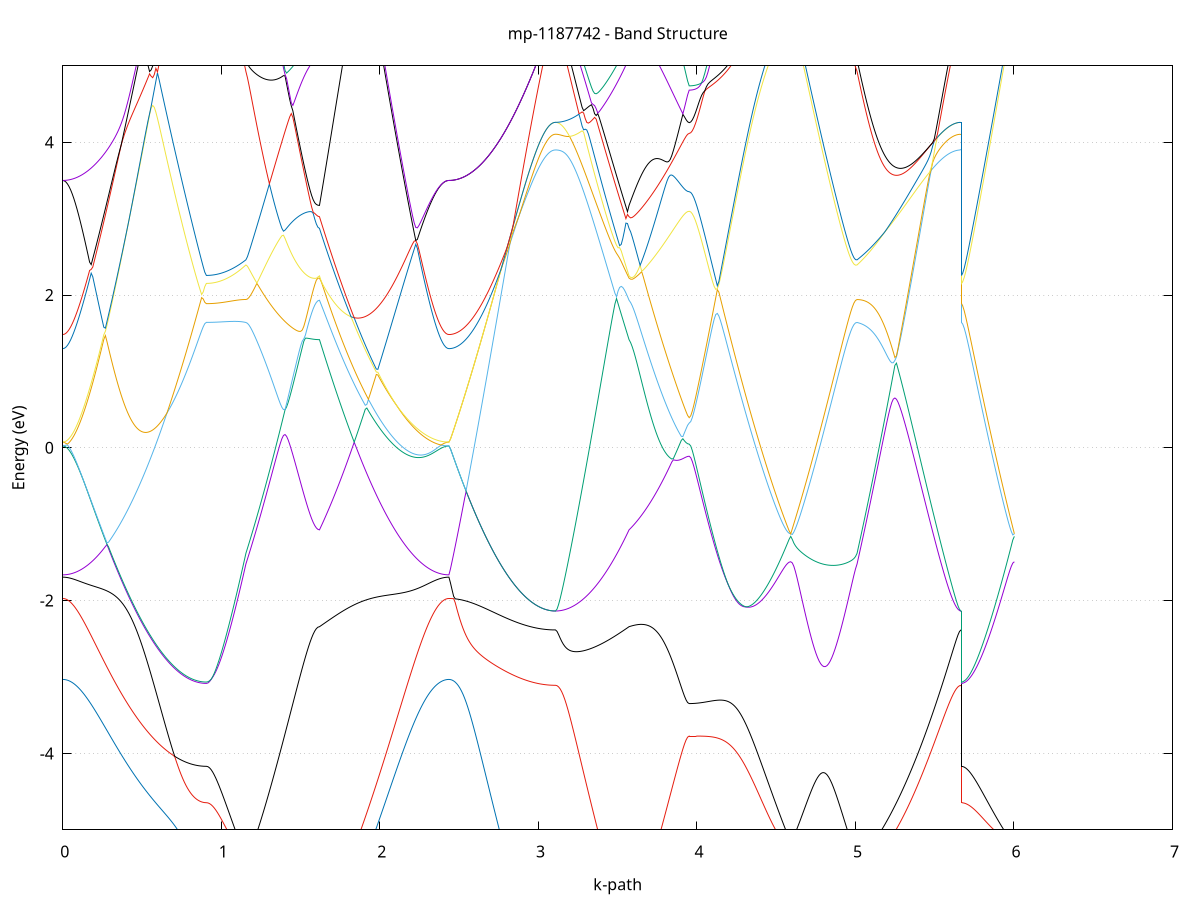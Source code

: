set title 'mp-1187742 - Band Structure'
set xlabel 'k-path'
set ylabel 'Energy (eV)'
set grid y
set yrange [-5:5]
set terminal png size 800,600
set output 'mp-1187742_bands_gnuplot.png'
plot '-' using 1:2 with lines notitle, '-' using 1:2 with lines notitle, '-' using 1:2 with lines notitle, '-' using 1:2 with lines notitle, '-' using 1:2 with lines notitle, '-' using 1:2 with lines notitle, '-' using 1:2 with lines notitle, '-' using 1:2 with lines notitle, '-' using 1:2 with lines notitle, '-' using 1:2 with lines notitle, '-' using 1:2 with lines notitle, '-' using 1:2 with lines notitle, '-' using 1:2 with lines notitle, '-' using 1:2 with lines notitle, '-' using 1:2 with lines notitle, '-' using 1:2 with lines notitle, '-' using 1:2 with lines notitle, '-' using 1:2 with lines notitle, '-' using 1:2 with lines notitle, '-' using 1:2 with lines notitle, '-' using 1:2 with lines notitle, '-' using 1:2 with lines notitle, '-' using 1:2 with lines notitle, '-' using 1:2 with lines notitle, '-' using 1:2 with lines notitle, '-' using 1:2 with lines notitle, '-' using 1:2 with lines notitle, '-' using 1:2 with lines notitle, '-' using 1:2 with lines notitle, '-' using 1:2 with lines notitle, '-' using 1:2 with lines notitle, '-' using 1:2 with lines notitle, '-' using 1:2 with lines notitle, '-' using 1:2 with lines notitle, '-' using 1:2 with lines notitle, '-' using 1:2 with lines notitle, '-' using 1:2 with lines notitle, '-' using 1:2 with lines notitle, '-' using 1:2 with lines notitle, '-' using 1:2 with lines notitle, '-' using 1:2 with lines notitle, '-' using 1:2 with lines notitle, '-' using 1:2 with lines notitle, '-' using 1:2 with lines notitle, '-' using 1:2 with lines notitle, '-' using 1:2 with lines notitle, '-' using 1:2 with lines notitle, '-' using 1:2 with lines notitle
0.000000 -14.763881
0.009952 -14.763881
0.019905 -14.763681
0.029857 -14.763481
0.039809 -14.763081
0.049761 -14.762681
0.059714 -14.762181
0.069666 -14.761581
0.079618 -14.760881
0.089570 -14.760081
0.099523 -14.759181
0.109475 -14.758281
0.119427 -14.757281
0.129379 -14.756181
0.139332 -14.754981
0.149284 -14.753781
0.159236 -14.752481
0.169189 -14.751181
0.179141 -14.749781
0.189093 -14.748381
0.199045 -14.746881
0.208998 -14.745381
0.218950 -14.743881
0.228902 -14.742381
0.238854 -14.740881
0.248807 -14.739281
0.258759 -14.737781
0.268711 -14.736181
0.278663 -14.734681
0.288616 -14.733181
0.298568 -14.731681
0.308520 -14.730181
0.318473 -14.728781
0.328425 -14.727281
0.338377 -14.725881
0.348329 -14.724481
0.358282 -14.723181
0.368234 -14.721881
0.378186 -14.720581
0.388138 -14.719281
0.398091 -14.717981
0.408043 -14.716781
0.417995 -14.715681
0.427947 -14.714481
0.437900 -14.713381
0.447852 -14.712281
0.457804 -14.711181
0.467756 -14.710181
0.477709 -14.709181
0.487661 -14.708181
0.497613 -14.707281
0.507566 -14.706381
0.517518 -14.705481
0.527470 -14.704681
0.537422 -14.703881
0.547375 -14.703181
0.557327 -14.702481
0.567279 -14.701881
0.577231 -14.701281
0.587184 -14.700681
0.597136 -14.700181
0.607088 -14.699781
0.617040 -14.699381
0.626993 -14.699081
0.636945 -14.698781
0.646897 -14.698581
0.656850 -14.698381
0.666802 -14.698281
0.676754 -14.698181
0.686706 -14.698181
0.696659 -14.698181
0.706611 -14.698281
0.716563 -14.698381
0.726515 -14.698481
0.736468 -14.698581
0.746420 -14.698781
0.756372 -14.698881
0.766324 -14.699081
0.776277 -14.699181
0.786229 -14.699381
0.796181 -14.699581
0.806134 -14.699681
0.816086 -14.699881
0.826038 -14.700081
0.835990 -14.700181
0.845943 -14.700281
0.855895 -14.700381
0.865847 -14.700481
0.875799 -14.700581
0.885752 -14.700581
0.895704 -14.700581
0.905656 -14.700581
0.905656 -14.700581
0.915629 -14.700581
0.925603 -14.700481
0.935576 -14.700281
0.945549 -14.699981
0.955523 -14.699681
0.965496 -14.699281
0.975469 -14.698781
0.985442 -14.698181
0.995416 -14.697581
1.005389 -14.696781
1.015362 -14.696081
1.025336 -14.695181
1.035309 -14.694281
1.045282 -14.693281
1.055255 -14.692181
1.065229 -14.691081
1.075202 -14.689881
1.085175 -14.688581
1.095149 -14.687281
1.105122 -14.685881
1.115095 -14.684481
1.125068 -14.683881
1.135042 -14.685481
1.145015 -14.687081
1.154988 -14.688881
1.154988 -14.688881
1.164863 -14.690081
1.174737 -14.691281
1.184611 -14.692581
1.194485 -14.693881
1.204360 -14.695181
1.214234 -14.696481
1.224108 -14.697881
1.233983 -14.699181
1.243857 -14.700581
1.253731 -14.701981
1.263605 -14.703381
1.273480 -14.704781
1.283354 -14.706181
1.293228 -14.707481
1.303103 -14.708881
1.312977 -14.710281
1.322851 -14.711581
1.332725 -14.712981
1.342600 -14.714281
1.352474 -14.715581
1.362348 -14.716781
1.372222 -14.718081
1.382097 -14.719281
1.391971 -14.720381
1.401845 -14.721581
1.411720 -14.722681
1.421594 -14.723681
1.431468 -14.724681
1.441342 -14.725681
1.451217 -14.726581
1.461091 -14.727481
1.470965 -14.728381
1.480840 -14.729081
1.490714 -14.729881
1.500588 -14.730581
1.510462 -14.731181
1.520337 -14.731781
1.530211 -14.732281
1.540085 -14.732781
1.549960 -14.733181
1.559834 -14.733581
1.569708 -14.733881
1.579582 -14.734181
1.589457 -14.734381
1.599331 -14.734481
1.609205 -14.734581
1.619079 -14.734581
1.619079 -14.734581
1.629039 -14.733381
1.638999 -14.732081
1.648959 -14.730681
1.658919 -14.729381
1.668878 -14.728081
1.678838 -14.726681
1.688798 -14.725281
1.698758 -14.723881
1.708717 -14.722481
1.718677 -14.721081
1.728637 -14.719681
1.738597 -14.718281
1.748556 -14.716781
1.758516 -14.715381
1.768476 -14.713981
1.778436 -14.712481
1.788395 -14.711081
1.798355 -14.709581
1.808315 -14.708181
1.818275 -14.706681
1.828234 -14.705281
1.838194 -14.703781
1.848154 -14.702381
1.858114 -14.700881
1.868073 -14.699481
1.878033 -14.697981
1.887993 -14.696581
1.897953 -14.695181
1.907912 -14.693781
1.917872 -14.692381
1.927832 -14.690981
1.937792 -14.689581
1.947751 -14.688281
1.957711 -14.686881
1.967671 -14.685581
1.977631 -14.684281
1.987590 -14.682881
1.997550 -14.681681
2.007510 -14.682881
2.017470 -14.686181
2.027430 -14.689381
2.037389 -14.692581
2.047349 -14.695781
2.057309 -14.698981
2.067269 -14.702081
2.077228 -14.705081
2.087188 -14.708081
2.097148 -14.711081
2.107108 -14.713981
2.117067 -14.716781
2.127027 -14.719481
2.136987 -14.722181
2.146947 -14.724781
2.156906 -14.727381
2.166866 -14.729781
2.176826 -14.732181
2.186786 -14.734481
2.196745 -14.736781
2.206705 -14.738881
2.216665 -14.740981
2.226625 -14.742981
2.236584 -14.744881
2.246544 -14.746681
2.256504 -14.748481
2.266464 -14.750081
2.276423 -14.751681
2.286383 -14.753081
2.296343 -14.754481
2.306303 -14.755781
2.316262 -14.756981
2.326222 -14.758081
2.336182 -14.759081
2.346142 -14.759981
2.356102 -14.760781
2.366061 -14.761581
2.376021 -14.762181
2.385981 -14.762681
2.395941 -14.763081
2.405900 -14.763481
2.415860 -14.763681
2.425820 -14.763881
2.435780 -14.763881
2.435780 -14.763881
2.445662 -14.763881
2.455545 -14.763881
2.465428 -14.763781
2.475310 -14.763681
2.485193 -14.763581
2.495076 -14.763381
2.504959 -14.763181
2.514841 -14.762981
2.524724 -14.762781
2.534607 -14.762481
2.544490 -14.762281
2.554372 -14.761981
2.564255 -14.761581
2.574138 -14.761281
2.584021 -14.760881
2.593903 -14.760481
2.603786 -14.760081
2.613669 -14.759581
2.623551 -14.759081
2.633434 -14.758581
2.643317 -14.758081
2.653200 -14.757581
2.663082 -14.757081
2.672965 -14.756481
2.682848 -14.755881
2.692731 -14.755281
2.702613 -14.754681
2.712496 -14.754081
2.722379 -14.753481
2.732261 -14.752781
2.742144 -14.752181
2.752027 -14.751481
2.761910 -14.750781
2.771792 -14.750181
2.781675 -14.749481
2.791558 -14.748781
2.801441 -14.748081
2.811323 -14.747481
2.821206 -14.746781
2.831089 -14.746081
2.840971 -14.745481
2.850854 -14.744781
2.860737 -14.744081
2.870620 -14.743681
2.880502 -14.745181
2.890385 -14.746681
2.900268 -14.748181
2.910151 -14.749581
2.920033 -14.750881
2.929916 -14.752181
2.939799 -14.753381
2.949681 -14.754581
2.959564 -14.755581
2.969447 -14.756581
2.979330 -14.757581
2.989212 -14.758481
2.999095 -14.759281
3.008978 -14.759981
3.018861 -14.760681
3.028743 -14.761281
3.038626 -14.761781
3.048509 -14.762281
3.058392 -14.762681
3.068274 -14.762981
3.078157 -14.763281
3.088040 -14.763481
3.097922 -14.763581
3.107805 -14.763581
3.107805 -14.763581
3.117679 -14.763581
3.127554 -14.763581
3.137428 -14.763481
3.147302 -14.763481
3.157177 -14.763381
3.167051 -14.763281
3.176925 -14.763181
3.186799 -14.763081
3.196674 -14.762881
3.206548 -14.762681
3.216422 -14.762481
3.226297 -14.762281
3.236171 -14.761981
3.246045 -14.761781
3.255919 -14.761381
3.265794 -14.761081
3.275668 -14.760681
3.285542 -14.760281
3.295416 -14.759881
3.305291 -14.759381
3.315165 -14.758881
3.325039 -14.758281
3.334914 -14.757681
3.344788 -14.757081
3.354662 -14.756481
3.364536 -14.755781
3.374411 -14.755081
3.384285 -14.754281
3.394159 -14.753581
3.404034 -14.752781
3.413908 -14.751881
3.423782 -14.750981
3.433656 -14.750081
3.443531 -14.749181
3.453405 -14.748181
3.463279 -14.747181
3.473154 -14.746181
3.483028 -14.745181
3.492902 -14.744081
3.502776 -14.742981
3.512651 -14.741881
3.522525 -14.740681
3.532399 -14.739481
3.542273 -14.738381
3.552148 -14.737081
3.562022 -14.735881
3.571896 -14.734581
3.571896 -14.734581
3.581882 -14.733981
3.591868 -14.733381
3.601853 -14.732681
3.611839 -14.731981
3.621825 -14.731281
3.631811 -14.730481
3.641796 -14.729781
3.651782 -14.728981
3.661768 -14.728081
3.671754 -14.727281
3.681739 -14.726481
3.691725 -14.725681
3.701711 -14.724781
3.711696 -14.723981
3.721682 -14.723081
3.731668 -14.722281
3.741654 -14.721481
3.751639 -14.720681
3.761625 -14.719881
3.771611 -14.719081
3.781596 -14.718381
3.791582 -14.717681
3.801568 -14.716981
3.811554 -14.716281
3.821539 -14.715681
3.831525 -14.715081
3.841511 -14.714481
3.851496 -14.713981
3.861482 -14.713481
3.871468 -14.713081
3.881454 -14.712681
3.891439 -14.712381
3.901425 -14.712081
3.911411 -14.711881
3.921397 -14.711681
3.931382 -14.711581
3.941368 -14.711481
3.951354 -14.711481
3.951354 -14.711481
3.961206 -14.711481
3.971058 -14.711381
3.980910 -14.711381
3.990763 -14.711281
4.000615 -14.711181
4.010467 -14.711081
4.020319 -14.710981
4.030172 -14.710881
4.040024 -14.710681
4.049876 -14.710481
4.059728 -14.710281
4.069581 -14.710081
4.079433 -14.709781
4.089285 -14.709581
4.099137 -14.709281
4.108990 -14.708981
4.118842 -14.708681
4.128694 -14.708281
4.138546 -14.707881
4.148398 -14.707581
4.158251 -14.707181
4.168103 -14.706681
4.177955 -14.706281
4.187807 -14.705781
4.197660 -14.705381
4.207512 -14.704881
4.217364 -14.704381
4.227216 -14.703781
4.237069 -14.703281
4.246921 -14.702681
4.256773 -14.702081
4.266625 -14.701481
4.276478 -14.700881
4.286330 -14.700281
4.296182 -14.699681
4.306034 -14.699081
4.315887 -14.698381
4.325739 -14.697781
4.335591 -14.697081
4.345443 -14.696381
4.355296 -14.695781
4.365148 -14.695081
4.375000 -14.694481
4.384852 -14.693781
4.394704 -14.693181
4.404557 -14.692481
4.414409 -14.691881
4.424261 -14.691281
4.434113 -14.690681
4.443966 -14.690081
4.453818 -14.689581
4.463670 -14.688981
4.473522 -14.688481
4.483375 -14.688081
4.493227 -14.687581
4.503079 -14.687181
4.512931 -14.686781
4.522784 -14.686481
4.532636 -14.686181
4.542488 -14.685881
4.552340 -14.685681
4.562193 -14.685581
4.572045 -14.685481
4.581897 -14.685381
4.591749 -14.685381
4.591749 -14.685381
4.601712 -14.685381
4.611674 -14.685481
4.621636 -14.685681
4.631598 -14.685981
4.641561 -14.686281
4.651523 -14.686681
4.661485 -14.686981
4.671447 -14.687381
4.681410 -14.687781
4.691372 -14.688181
4.701334 -14.688581
4.711296 -14.688981
4.721259 -14.689381
4.731221 -14.689681
4.741183 -14.689981
4.751145 -14.690181
4.761108 -14.690381
4.771070 -14.690581
4.781032 -14.690681
4.790995 -14.690781
4.800957 -14.690781
4.810919 -14.690781
4.820881 -14.690681
4.830844 -14.690581
4.840806 -14.690381
4.850768 -14.690181
4.860730 -14.689881
4.870693 -14.689481
4.880655 -14.689081
4.890617 -14.688681
4.900579 -14.688181
4.910542 -14.687681
4.920504 -14.687081
4.930466 -14.686481
4.940428 -14.685981
4.950391 -14.685481
4.960353 -14.685381
4.970315 -14.685581
4.980278 -14.686081
4.990240 -14.686881
5.000202 -14.687781
5.010164 -14.688881
5.010164 -14.688881
5.020109 -14.690581
5.030053 -14.692381
5.039997 -14.694181
5.049942 -14.695981
5.059886 -14.697781
5.069830 -14.699681
5.079774 -14.701481
5.089719 -14.703381
5.099663 -14.705281
5.109607 -14.707081
5.119552 -14.708881
5.129496 -14.710781
5.139440 -14.712581
5.149385 -14.714381
5.159329 -14.716181
5.169273 -14.717981
5.179217 -14.719681
5.189162 -14.721481
5.199106 -14.723181
5.209050 -14.724881
5.218995 -14.726481
5.228939 -14.728181
5.238883 -14.729781
5.248828 -14.731281
5.258772 -14.732881
5.268716 -14.734381
5.278660 -14.735881
5.288605 -14.737381
5.298549 -14.738781
5.308493 -14.740181
5.318438 -14.741481
5.328382 -14.742781
5.338326 -14.744081
5.348271 -14.745281
5.358215 -14.746481
5.368159 -14.747681
5.378104 -14.748781
5.388048 -14.749881
5.397992 -14.750881
5.407936 -14.751981
5.417881 -14.752881
5.427825 -14.753781
5.437769 -14.754681
5.447714 -14.755481
5.457658 -14.756281
5.467602 -14.756981
5.477547 -14.757681
5.487491 -14.758381
5.497435 -14.758981
5.507379 -14.759581
5.517324 -14.760081
5.527268 -14.760581
5.537212 -14.760981
5.547157 -14.761381
5.557101 -14.761781
5.567045 -14.762081
5.576990 -14.762381
5.586934 -14.762681
5.596878 -14.762881
5.606823 -14.763081
5.616767 -14.763181
5.626711 -14.763381
5.636655 -14.763481
5.646600 -14.763481
5.656544 -14.763581
5.666488 -14.763581
5.666488 -14.700581
5.676371 -14.700581
5.686254 -14.700581
5.696137 -14.700381
5.706019 -14.700281
5.715902 -14.700081
5.725785 -14.699781
5.735667 -14.699481
5.745550 -14.699181
5.755433 -14.698881
5.765316 -14.698381
5.775198 -14.697981
5.785081 -14.697481
5.794964 -14.696981
5.804847 -14.696381
5.814729 -14.695781
5.824612 -14.695181
5.834495 -14.694581
5.844377 -14.693881
5.854260 -14.693181
5.864143 -14.692481
5.874026 -14.691781
5.883908 -14.691081
5.893791 -14.690381
5.903674 -14.689681
5.913557 -14.688981
5.923439 -14.688381
5.933322 -14.687681
5.943205 -14.687181
5.953087 -14.686681
5.962970 -14.686181
5.972853 -14.685781
5.982736 -14.685581
5.992618 -14.685381
6.002501 -14.685381
e
0.000000 -14.704781
0.009952 -14.704681
0.019905 -14.704681
0.029857 -14.704481
0.039809 -14.704281
0.049761 -14.703981
0.059714 -14.703681
0.069666 -14.703281
0.079618 -14.702881
0.089570 -14.702381
0.099523 -14.701781
0.109475 -14.701081
0.119427 -14.700381
0.129379 -14.699581
0.139332 -14.698781
0.149284 -14.697881
0.159236 -14.696781
0.169189 -14.695781
0.179141 -14.694581
0.189093 -14.693281
0.199045 -14.691981
0.208998 -14.690581
0.218950 -14.688981
0.228902 -14.687381
0.238854 -14.685681
0.248807 -14.683881
0.258759 -14.681981
0.268711 -14.679981
0.278663 -14.677881
0.288616 -14.677581
0.298568 -14.677781
0.308520 -14.677981
0.318473 -14.678181
0.328425 -14.678281
0.338377 -14.678381
0.348329 -14.678481
0.358282 -14.678581
0.368234 -14.678581
0.378186 -14.678581
0.388138 -14.678581
0.398091 -14.678481
0.408043 -14.678481
0.417995 -14.678381
0.427947 -14.678281
0.437900 -14.678081
0.447852 -14.677981
0.457804 -14.677781
0.467756 -14.677481
0.477709 -14.677281
0.487661 -14.676981
0.497613 -14.676681
0.507566 -14.676381
0.517518 -14.676081
0.527470 -14.675681
0.537422 -14.675281
0.547375 -14.674881
0.557327 -14.674481
0.567279 -14.673981
0.577231 -14.673581
0.587184 -14.672981
0.597136 -14.672481
0.607088 -14.671981
0.617040 -14.671381
0.626993 -14.670781
0.636945 -14.670181
0.646897 -14.669481
0.656850 -14.669281
0.666802 -14.669381
0.676754 -14.669481
0.686706 -14.669481
0.696659 -14.669481
0.706611 -14.669481
0.716563 -14.669381
0.726515 -14.669281
0.736468 -14.669181
0.746420 -14.668981
0.756372 -14.668881
0.766324 -14.668681
0.776277 -14.668481
0.786229 -14.668381
0.796181 -14.668181
0.806134 -14.667981
0.816086 -14.667881
0.826038 -14.667781
0.835990 -14.667581
0.845943 -14.667481
0.855895 -14.667381
0.865847 -14.667281
0.875799 -14.667581
0.885752 -14.667881
0.895704 -14.668081
0.905656 -14.668181
0.905656 -14.668181
0.915629 -14.668181
0.925603 -14.668281
0.935576 -14.668381
0.945549 -14.668581
0.955523 -14.668781
0.965496 -14.669081
0.975469 -14.669381
0.985442 -14.669781
0.995416 -14.670281
1.005389 -14.670781
1.015362 -14.671381
1.025336 -14.672081
1.035309 -14.672881
1.045282 -14.673781
1.055255 -14.674681
1.065229 -14.675781
1.075202 -14.676881
1.085175 -14.678081
1.095149 -14.679381
1.105122 -14.680781
1.115095 -14.682281
1.125068 -14.682981
1.135042 -14.681481
1.145015 -14.679881
1.154988 -14.678181
1.154988 -14.678181
1.164863 -14.676981
1.174737 -14.675881
1.184611 -14.674681
1.194485 -14.673481
1.204360 -14.672281
1.214234 -14.671081
1.224108 -14.669981
1.233983 -14.668881
1.243857 -14.667881
1.253731 -14.667181
1.263605 -14.667781
1.273480 -14.668281
1.283354 -14.668881
1.293228 -14.669481
1.303103 -14.670081
1.312977 -14.670681
1.322851 -14.671281
1.332725 -14.671881
1.342600 -14.672481
1.352474 -14.672981
1.362348 -14.673581
1.372222 -14.674081
1.382097 -14.674581
1.391971 -14.675181
1.401845 -14.675681
1.411720 -14.676081
1.421594 -14.676581
1.431468 -14.676981
1.441342 -14.677481
1.451217 -14.677881
1.461091 -14.678281
1.470965 -14.678581
1.480840 -14.678981
1.490714 -14.679281
1.500588 -14.679581
1.510462 -14.679881
1.520337 -14.680081
1.530211 -14.680381
1.540085 -14.680581
1.549960 -14.680781
1.559834 -14.680881
1.569708 -14.681081
1.579582 -14.681181
1.589457 -14.681281
1.599331 -14.681281
1.609205 -14.681381
1.619079 -14.681381
1.619079 -14.681381
1.629039 -14.678581
1.638999 -14.675681
1.648959 -14.672981
1.658919 -14.670181
1.668878 -14.667481
1.678838 -14.666481
1.688798 -14.666781
1.698758 -14.667081
1.708717 -14.667481
1.718677 -14.667881
1.728637 -14.668181
1.738597 -14.668581
1.748556 -14.668981
1.758516 -14.669381
1.768476 -14.669781
1.778436 -14.670181
1.788395 -14.670481
1.798355 -14.670881
1.808315 -14.671181
1.818275 -14.671581
1.828234 -14.671881
1.838194 -14.672181
1.848154 -14.672481
1.858114 -14.672781
1.868073 -14.672981
1.878033 -14.673281
1.887993 -14.673481
1.897953 -14.673681
1.907912 -14.673881
1.917872 -14.674081
1.927832 -14.674281
1.937792 -14.674481
1.947751 -14.674681
1.957711 -14.674881
1.967671 -14.675081
1.977631 -14.675281
1.987590 -14.676181
1.997550 -14.679481
2.007510 -14.680381
2.017470 -14.679081
2.027430 -14.677881
2.037389 -14.676981
2.047349 -14.677381
2.057309 -14.677881
2.067269 -14.678481
2.077228 -14.679081
2.087188 -14.679781
2.097148 -14.680481
2.107108 -14.681281
2.117067 -14.682081
2.127027 -14.682981
2.136987 -14.683881
2.146947 -14.684881
2.156906 -14.685881
2.166866 -14.686881
2.176826 -14.687881
2.186786 -14.688981
2.196745 -14.689981
2.206705 -14.690981
2.216665 -14.692081
2.226625 -14.693081
2.236584 -14.693981
2.246544 -14.694981
2.256504 -14.695881
2.266464 -14.696781
2.276423 -14.697681
2.286383 -14.698481
2.296343 -14.699281
2.306303 -14.699981
2.316262 -14.700681
2.326222 -14.701281
2.336182 -14.701881
2.346142 -14.702381
2.356102 -14.702881
2.366061 -14.703381
2.376021 -14.703681
2.385981 -14.703981
2.395941 -14.704281
2.405900 -14.704481
2.415860 -14.704681
2.425820 -14.704681
2.435780 -14.704781
2.435780 -14.704781
2.445662 -14.704781
2.455545 -14.704781
2.465428 -14.704781
2.475310 -14.704781
2.485193 -14.704781
2.495076 -14.704781
2.504959 -14.704781
2.514841 -14.704781
2.524724 -14.704781
2.534607 -14.704781
2.544490 -14.704881
2.554372 -14.704881
2.564255 -14.704981
2.574138 -14.705081
2.584021 -14.705181
2.593903 -14.705381
2.603786 -14.705581
2.613669 -14.705781
2.623551 -14.706081
2.633434 -14.706381
2.643317 -14.706681
2.653200 -14.707081
2.663082 -14.707481
2.672965 -14.707981
2.682848 -14.708481
2.692731 -14.708981
2.702613 -14.709581
2.712496 -14.711681
2.722379 -14.713981
2.732261 -14.716281
2.742144 -14.718481
2.752027 -14.720681
2.761910 -14.722881
2.771792 -14.724981
2.781675 -14.727081
2.791558 -14.729081
2.801441 -14.731081
2.811323 -14.733081
2.821206 -14.734981
2.831089 -14.736781
2.840971 -14.738581
2.850854 -14.740281
2.860737 -14.741981
2.870620 -14.743681
2.880502 -14.745181
2.890385 -14.746681
2.900268 -14.748181
2.910151 -14.749581
2.920033 -14.750881
2.929916 -14.752181
2.939799 -14.753381
2.949681 -14.754581
2.959564 -14.755581
2.969447 -14.756581
2.979330 -14.757581
2.989212 -14.758481
2.999095 -14.759281
3.008978 -14.759981
3.018861 -14.760681
3.028743 -14.761281
3.038626 -14.761781
3.048509 -14.762281
3.058392 -14.762681
3.068274 -14.762981
3.078157 -14.763281
3.088040 -14.763481
3.097922 -14.763581
3.107805 -14.763581
3.107805 -14.763581
3.117679 -14.763581
3.127554 -14.763381
3.137428 -14.763181
3.147302 -14.762881
3.157177 -14.762481
3.167051 -14.761981
3.176925 -14.761381
3.186799 -14.760781
3.196674 -14.760081
3.206548 -14.759181
3.216422 -14.758281
3.226297 -14.757381
3.236171 -14.756281
3.246045 -14.755081
3.255919 -14.753881
3.265794 -14.752581
3.275668 -14.751181
3.285542 -14.749781
3.295416 -14.748181
3.305291 -14.746581
3.315165 -14.744881
3.325039 -14.743081
3.334914 -14.741281
3.344788 -14.739381
3.354662 -14.737381
3.364536 -14.735381
3.374411 -14.733281
3.384285 -14.731081
3.394159 -14.728881
3.404034 -14.726581
3.413908 -14.724181
3.423782 -14.721781
3.433656 -14.719381
3.443531 -14.716881
3.453405 -14.714281
3.463279 -14.711681
3.473154 -14.709081
3.483028 -14.706381
3.492902 -14.703681
3.502776 -14.700981
3.512651 -14.698181
3.522525 -14.695481
3.532399 -14.692681
3.542273 -14.689881
3.552148 -14.686981
3.562022 -14.684181
3.571896 -14.681381
3.571896 -14.681381
3.581882 -14.680181
3.591868 -14.679081
3.601853 -14.678281
3.611839 -14.677781
3.621825 -14.677381
3.631811 -14.677181
3.641796 -14.677081
3.651782 -14.677181
3.661768 -14.677181
3.671754 -14.677381
3.681739 -14.677581
3.691725 -14.677681
3.701711 -14.677881
3.711696 -14.678181
3.721682 -14.678381
3.731668 -14.678581
3.741654 -14.678781
3.751639 -14.678981
3.761625 -14.679181
3.771611 -14.679381
3.781596 -14.679581
3.791582 -14.679781
3.801568 -14.679981
3.811554 -14.680181
3.821539 -14.680281
3.831525 -14.680481
3.841511 -14.680581
3.851496 -14.680681
3.861482 -14.680781
3.871468 -14.680881
3.881454 -14.680981
3.891439 -14.681081
3.901425 -14.681181
3.911411 -14.681181
3.921397 -14.681181
3.931382 -14.681281
3.941368 -14.681281
3.951354 -14.681281
3.951354 -14.681281
3.961206 -14.681281
3.971058 -14.681181
3.980910 -14.681181
3.990763 -14.681081
4.000615 -14.680881
4.010467 -14.680781
4.020319 -14.680581
4.030172 -14.680381
4.040024 -14.680081
4.049876 -14.679881
4.059728 -14.679581
4.069581 -14.679281
4.079433 -14.678881
4.089285 -14.678481
4.099137 -14.678081
4.108990 -14.677681
4.118842 -14.677281
4.128694 -14.676781
4.138546 -14.676281
4.148398 -14.675781
4.158251 -14.675281
4.168103 -14.674681
4.177955 -14.674181
4.187807 -14.673581
4.197660 -14.672981
4.207512 -14.672381
4.217364 -14.671781
4.227216 -14.671181
4.237069 -14.670581
4.246921 -14.669881
4.256773 -14.669281
4.266625 -14.668681
4.276478 -14.667981
4.286330 -14.667381
4.296182 -14.666781
4.306034 -14.666081
4.315887 -14.665481
4.325739 -14.664881
4.335591 -14.664381
4.345443 -14.663881
4.355296 -14.663381
4.365148 -14.662981
4.375000 -14.662581
4.384852 -14.662381
4.394704 -14.662281
4.404557 -14.662281
4.414409 -14.662481
4.424261 -14.662881
4.434113 -14.663281
4.443966 -14.663881
4.453818 -14.664381
4.463670 -14.664881
4.473522 -14.665381
4.483375 -14.665781
4.493227 -14.666081
4.503079 -14.666481
4.512931 -14.666781
4.522784 -14.667081
4.532636 -14.667281
4.542488 -14.667481
4.552340 -14.667681
4.562193 -14.667781
4.572045 -14.667881
4.581897 -14.667881
4.591749 -14.667881
4.591749 -14.667881
4.601712 -14.667981
4.611674 -14.667981
4.621636 -14.667981
4.631598 -14.668081
4.641561 -14.668081
4.651523 -14.668181
4.661485 -14.668281
4.671447 -14.668381
4.681410 -14.668481
4.691372 -14.668581
4.701334 -14.668781
4.711296 -14.668981
4.721259 -14.669181
4.731221 -14.669381
4.741183 -14.669581
4.751145 -14.669881
4.761108 -14.670181
4.771070 -14.670481
4.781032 -14.670881
4.790995 -14.671281
4.800957 -14.671681
4.810919 -14.672081
4.820881 -14.672581
4.830844 -14.673081
4.840806 -14.673681
4.850768 -14.674181
4.860730 -14.674881
4.870693 -14.675481
4.880655 -14.676181
4.890617 -14.676781
4.900579 -14.677581
4.910542 -14.678281
4.920504 -14.679081
4.930466 -14.679781
4.940428 -14.680481
4.950391 -14.681081
4.960353 -14.681381
4.970315 -14.681281
4.980278 -14.680781
4.990240 -14.680081
5.000202 -14.679181
5.010164 -14.678181
5.010164 -14.678181
5.020109 -14.676481
5.030053 -14.674781
5.039997 -14.672981
5.049942 -14.671281
5.059886 -14.669381
5.069830 -14.667881
5.079774 -14.669481
5.089719 -14.671281
5.099663 -14.673081
5.109607 -14.674881
5.119552 -14.676881
5.129496 -14.678881
5.139440 -14.680881
5.149385 -14.682981
5.159329 -14.685181
5.169273 -14.687281
5.179217 -14.689481
5.189162 -14.691781
5.199106 -14.693981
5.209050 -14.696281
5.218995 -14.698581
5.228939 -14.700881
5.238883 -14.703181
5.248828 -14.705481
5.258772 -14.707781
5.268716 -14.710081
5.278660 -14.712281
5.288605 -14.714581
5.298549 -14.716781
5.308493 -14.718981
5.318438 -14.721181
5.328382 -14.723281
5.338326 -14.725381
5.348271 -14.727481
5.358215 -14.729481
5.368159 -14.731481
5.378104 -14.733481
5.388048 -14.735381
5.397992 -14.737181
5.407936 -14.739081
5.417881 -14.740781
5.427825 -14.742481
5.437769 -14.744181
5.447714 -14.745781
5.457658 -14.747281
5.467602 -14.748781
5.477547 -14.750181
5.487491 -14.751481
5.497435 -14.752781
5.507379 -14.753981
5.517324 -14.755081
5.527268 -14.756181
5.537212 -14.757181
5.547157 -14.758081
5.557101 -14.758981
5.567045 -14.759781
5.576990 -14.760481
5.586934 -14.761081
5.596878 -14.761681
5.606823 -14.762181
5.616767 -14.762581
5.626711 -14.762981
5.636655 -14.763281
5.646600 -14.763381
5.656544 -14.763581
5.666488 -14.763581
5.666488 -14.668181
5.676371 -14.668181
5.686254 -14.668181
5.696137 -14.668181
5.706019 -14.668181
5.715902 -14.668181
5.725785 -14.668181
5.735667 -14.668181
5.745550 -14.668181
5.755433 -14.668181
5.765316 -14.668181
5.775198 -14.668181
5.785081 -14.668181
5.794964 -14.668081
5.804847 -14.668081
5.814729 -14.668081
5.824612 -14.668081
5.834495 -14.668081
5.844377 -14.668081
5.854260 -14.668081
5.864143 -14.668081
5.874026 -14.668081
5.883908 -14.668081
5.893791 -14.668081
5.903674 -14.667981
5.913557 -14.667981
5.923439 -14.667981
5.933322 -14.667981
5.943205 -14.667981
5.953087 -14.667981
5.962970 -14.667981
5.972853 -14.667981
5.982736 -14.667981
5.992618 -14.667981
6.002501 -14.667881
e
0.000000 -14.665081
0.009952 -14.665081
0.019905 -14.665281
0.029857 -14.665581
0.039809 -14.665981
0.049761 -14.666481
0.059714 -14.666981
0.069666 -14.667481
0.079618 -14.668081
0.089570 -14.668681
0.099523 -14.669281
0.109475 -14.669881
0.119427 -14.670481
0.129379 -14.671081
0.139332 -14.671581
0.149284 -14.672181
0.159236 -14.672681
0.169189 -14.673181
0.179141 -14.673681
0.189093 -14.674181
0.199045 -14.674681
0.208998 -14.675081
0.218950 -14.675481
0.228902 -14.675881
0.238854 -14.676181
0.248807 -14.676581
0.258759 -14.676881
0.268711 -14.677081
0.278663 -14.677381
0.288616 -14.675681
0.298568 -14.673381
0.308520 -14.670981
0.318473 -14.668481
0.328425 -14.665981
0.338377 -14.663281
0.348329 -14.660681
0.358282 -14.657981
0.368234 -14.655381
0.378186 -14.653281
0.388138 -14.652381
0.398091 -14.652581
0.408043 -14.653181
0.417995 -14.653981
0.427947 -14.654881
0.437900 -14.655681
0.447852 -14.656581
0.457804 -14.657481
0.467756 -14.658381
0.477709 -14.659181
0.487661 -14.660081
0.497613 -14.660881
0.507566 -14.661681
0.517518 -14.662481
0.527470 -14.663281
0.537422 -14.663981
0.547375 -14.664681
0.557327 -14.665281
0.567279 -14.665881
0.577231 -14.666481
0.587184 -14.666981
0.597136 -14.667481
0.607088 -14.667881
0.617040 -14.668281
0.626993 -14.668581
0.636945 -14.668881
0.646897 -14.669081
0.656850 -14.668881
0.666802 -14.668181
0.676754 -14.667481
0.686706 -14.666681
0.696659 -14.665981
0.706611 -14.665181
0.716563 -14.664381
0.726515 -14.663581
0.736468 -14.662781
0.746420 -14.661981
0.756372 -14.661081
0.766324 -14.660281
0.776277 -14.659381
0.786229 -14.659081
0.796181 -14.660481
0.806134 -14.661881
0.816086 -14.662981
0.826038 -14.664081
0.835990 -14.665081
0.845943 -14.665881
0.855895 -14.666581
0.865847 -14.667181
0.875799 -14.667281
0.885752 -14.667181
0.895704 -14.667181
0.905656 -14.667181
0.905656 -14.667181
0.915629 -14.667081
0.925603 -14.666981
0.935576 -14.666781
0.945549 -14.666581
0.955523 -14.666281
0.965496 -14.665881
0.975469 -14.665381
0.985442 -14.664881
0.995416 -14.664381
1.005389 -14.663781
1.015362 -14.663181
1.025336 -14.662481
1.035309 -14.661881
1.045282 -14.661181
1.055255 -14.660581
1.065229 -14.659881
1.075202 -14.659281
1.085175 -14.658681
1.095149 -14.658081
1.105122 -14.657581
1.115095 -14.656981
1.125068 -14.657981
1.135042 -14.658881
1.145015 -14.659781
1.154988 -14.660681
1.154988 -14.660681
1.164863 -14.661281
1.174737 -14.661981
1.184611 -14.662681
1.194485 -14.663381
1.204360 -14.664081
1.214234 -14.664681
1.224108 -14.665381
1.233983 -14.665981
1.243857 -14.666581
1.253731 -14.666981
1.263605 -14.666081
1.273480 -14.665381
1.283354 -14.664681
1.293228 -14.664181
1.303103 -14.663681
1.312977 -14.663381
1.322851 -14.663081
1.332725 -14.662881
1.342600 -14.662781
1.352474 -14.662681
1.362348 -14.662681
1.372222 -14.662681
1.382097 -14.662781
1.391971 -14.662881
1.401845 -14.662981
1.411720 -14.663081
1.421594 -14.663281
1.431468 -14.663481
1.441342 -14.663681
1.451217 -14.663881
1.461091 -14.664181
1.470965 -14.664381
1.480840 -14.664681
1.490714 -14.664881
1.500588 -14.665181
1.510462 -14.665381
1.520337 -14.665581
1.530211 -14.665881
1.540085 -14.666081
1.549960 -14.666281
1.559834 -14.666381
1.569708 -14.666581
1.579582 -14.666681
1.589457 -14.666781
1.599331 -14.666881
1.609205 -14.666881
1.619079 -14.666881
1.619079 -14.666881
1.629039 -14.666381
1.638999 -14.666081
1.648959 -14.666081
1.658919 -14.666081
1.668878 -14.666281
1.678838 -14.664781
1.688798 -14.662281
1.698758 -14.659781
1.708717 -14.657381
1.718677 -14.655081
1.728637 -14.652881
1.738597 -14.650881
1.748556 -14.649081
1.758516 -14.647381
1.768476 -14.645981
1.778436 -14.644681
1.788395 -14.643681
1.798355 -14.642881
1.808315 -14.642381
1.818275 -14.641981
1.828234 -14.641881
1.838194 -14.641881
1.848154 -14.642081
1.858114 -14.642481
1.868073 -14.642981
1.878033 -14.643681
1.887993 -14.644381
1.897953 -14.646981
1.907912 -14.649981
1.917872 -14.653081
1.927832 -14.656281
1.937792 -14.659581
1.947751 -14.662881
1.957711 -14.666181
1.967671 -14.669481
1.977631 -14.672881
1.987590 -14.675481
1.997550 -14.675681
2.007510 -14.675981
2.017470 -14.676281
2.027430 -14.676581
2.037389 -14.676681
2.047349 -14.675481
2.057309 -14.674281
2.067269 -14.673181
2.077228 -14.671981
2.087188 -14.670881
2.097148 -14.669781
2.107108 -14.668781
2.117067 -14.667681
2.127027 -14.666681
2.136987 -14.667281
2.146947 -14.667781
2.156906 -14.668281
2.166866 -14.668781
2.176826 -14.669181
2.186786 -14.669481
2.196745 -14.669781
2.206705 -14.670081
2.216665 -14.670181
2.226625 -14.670381
2.236584 -14.670481
2.246544 -14.670481
2.256504 -14.670481
2.266464 -14.670381
2.276423 -14.670281
2.286383 -14.670081
2.296343 -14.669881
2.306303 -14.669581
2.316262 -14.669281
2.326222 -14.668981
2.336182 -14.668581
2.346142 -14.668181
2.356102 -14.667681
2.366061 -14.667281
2.376021 -14.666781
2.385981 -14.666381
2.395941 -14.665981
2.405900 -14.665581
2.415860 -14.665281
2.425820 -14.665081
2.435780 -14.665081
2.435780 -14.665081
2.445662 -14.665081
2.455545 -14.665081
2.465428 -14.665081
2.475310 -14.665081
2.485193 -14.665081
2.495076 -14.665081
2.504959 -14.665181
2.514841 -14.665181
2.524724 -14.665181
2.534607 -14.667381
2.544490 -14.669781
2.554372 -14.672281
2.564255 -14.674681
2.574138 -14.677181
2.584021 -14.679781
2.593903 -14.682281
2.603786 -14.684781
2.613669 -14.687281
2.623551 -14.689781
2.633434 -14.692281
2.643317 -14.694781
2.653200 -14.697281
2.663082 -14.699681
2.672965 -14.702181
2.682848 -14.704581
2.692731 -14.706981
2.702613 -14.709281
2.712496 -14.711681
2.722379 -14.713981
2.732261 -14.716281
2.742144 -14.718481
2.752027 -14.720681
2.761910 -14.722881
2.771792 -14.724981
2.781675 -14.727081
2.791558 -14.729081
2.801441 -14.731081
2.811323 -14.733081
2.821206 -14.734981
2.831089 -14.736781
2.840971 -14.738581
2.850854 -14.740281
2.860737 -14.741981
2.870620 -14.743481
2.880502 -14.742881
2.890385 -14.742181
2.900268 -14.741581
2.910151 -14.740981
2.920033 -14.740481
2.929916 -14.739881
2.939799 -14.739381
2.949681 -14.738781
2.959564 -14.738281
2.969447 -14.737881
2.979330 -14.737381
2.989212 -14.736981
2.999095 -14.736581
3.008978 -14.736281
3.018861 -14.735981
3.028743 -14.735681
3.038626 -14.735381
3.048509 -14.735181
3.058392 -14.734981
3.068274 -14.734781
3.078157 -14.734681
3.088040 -14.734581
3.097922 -14.734481
3.107805 -14.734481
3.107805 -14.734481
3.117679 -14.734481
3.127554 -14.734281
3.137428 -14.733981
3.147302 -14.733681
3.157177 -14.733181
3.167051 -14.732581
3.176925 -14.731881
3.186799 -14.731181
3.196674 -14.730281
3.206548 -14.729281
3.216422 -14.728281
3.226297 -14.727081
3.236171 -14.725881
3.246045 -14.724581
3.255919 -14.723481
3.265794 -14.722281
3.275668 -14.721081
3.285542 -14.719781
3.295416 -14.718381
3.305291 -14.716981
3.315165 -14.715481
3.325039 -14.713981
3.334914 -14.712381
3.344788 -14.710681
3.354662 -14.708981
3.364536 -14.707181
3.374411 -14.705281
3.384285 -14.703381
3.394159 -14.701481
3.404034 -14.699481
3.413908 -14.697481
3.423782 -14.695381
3.433656 -14.693281
3.443531 -14.691181
3.453405 -14.689081
3.463279 -14.686881
3.473154 -14.684681
3.483028 -14.682481
3.492902 -14.680281
3.502776 -14.678081
3.512651 -14.675981
3.522525 -14.673981
3.532399 -14.672081
3.542273 -14.670381
3.552148 -14.668881
3.562022 -14.667781
3.571896 -14.666881
3.571896 -14.666881
3.581882 -14.666481
3.591868 -14.665981
3.601853 -14.665181
3.611839 -14.664181
3.621825 -14.663081
3.631811 -14.661881
3.641796 -14.660681
3.651782 -14.659381
3.661768 -14.658081
3.671754 -14.656881
3.681739 -14.655581
3.691725 -14.654481
3.701711 -14.653281
3.711696 -14.652181
3.721682 -14.651081
3.731668 -14.649981
3.741654 -14.648981
3.751639 -14.647881
3.761625 -14.646881
3.771611 -14.645881
3.781596 -14.644881
3.791582 -14.643981
3.801568 -14.642981
3.811554 -14.642081
3.821539 -14.641181
3.831525 -14.640381
3.841511 -14.639481
3.851496 -14.638781
3.861482 -14.637981
3.871468 -14.637281
3.881454 -14.636681
3.891439 -14.636181
3.901425 -14.635681
3.911411 -14.635281
3.921397 -14.634981
3.931382 -14.634681
3.941368 -14.634581
3.951354 -14.634481
3.951354 -14.634481
3.961206 -14.634481
3.971058 -14.634581
3.980910 -14.634581
3.990763 -14.634581
4.000615 -14.634581
4.010467 -14.634581
4.020319 -14.634681
4.030172 -14.634681
4.040024 -14.634781
4.049876 -14.634781
4.059728 -14.634881
4.069581 -14.634981
4.079433 -14.635081
4.089285 -14.635281
4.099137 -14.635481
4.108990 -14.635681
4.118842 -14.635881
4.128694 -14.636181
4.138546 -14.636581
4.148398 -14.636981
4.158251 -14.637481
4.168103 -14.637981
4.177955 -14.638581
4.187807 -14.639281
4.197660 -14.639981
4.207512 -14.640981
4.217364 -14.642281
4.227216 -14.643581
4.237069 -14.644781
4.246921 -14.646081
4.256773 -14.647281
4.266625 -14.648481
4.276478 -14.649581
4.286330 -14.650681
4.296182 -14.651781
4.306034 -14.652781
4.315887 -14.653881
4.325739 -14.654781
4.335591 -14.655781
4.345443 -14.656681
4.355296 -14.657581
4.365148 -14.658381
4.375000 -14.659181
4.384852 -14.659981
4.394704 -14.660681
4.404557 -14.661381
4.414409 -14.662081
4.424261 -14.662681
4.434113 -14.663281
4.443966 -14.663681
4.453818 -14.664181
4.463670 -14.664681
4.473522 -14.665081
4.483375 -14.665481
4.493227 -14.665881
4.503079 -14.666281
4.512931 -14.666681
4.522784 -14.666981
4.532636 -14.667181
4.542488 -14.667381
4.552340 -14.667581
4.562193 -14.667781
4.572045 -14.667881
4.581897 -14.667881
4.591749 -14.667881
4.591749 -14.667881
4.601712 -14.667881
4.611674 -14.667881
4.621636 -14.667781
4.631598 -14.667581
4.641561 -14.667381
4.651523 -14.667181
4.661485 -14.666981
4.671447 -14.666781
4.681410 -14.666481
4.691372 -14.666181
4.701334 -14.665781
4.711296 -14.665481
4.721259 -14.665081
4.731221 -14.664681
4.741183 -14.664281
4.751145 -14.663881
4.761108 -14.663481
4.771070 -14.662981
4.781032 -14.662581
4.790995 -14.662181
4.800957 -14.661781
4.810919 -14.661281
4.820881 -14.660881
4.830844 -14.660481
4.840806 -14.660081
4.850768 -14.659681
4.860730 -14.659281
4.870693 -14.658981
4.880655 -14.658581
4.890617 -14.658281
4.900579 -14.657981
4.910542 -14.657681
4.920504 -14.657381
4.930466 -14.657181
4.940428 -14.657481
4.950391 -14.657881
4.960353 -14.658381
4.970315 -14.658781
4.980278 -14.659181
4.990240 -14.659681
5.000202 -14.660181
5.010164 -14.660681
5.010164 -14.660681
5.020109 -14.661481
5.030053 -14.662281
5.039997 -14.663381
5.049942 -14.664781
5.059886 -14.666281
5.069830 -14.667581
5.079774 -14.666281
5.089719 -14.667081
5.099663 -14.667881
5.109607 -14.668681
5.119552 -14.669481
5.129496 -14.670381
5.139440 -14.671181
5.149385 -14.672081
5.159329 -14.672981
5.169273 -14.673981
5.179217 -14.674881
5.189162 -14.675881
5.199106 -14.676981
5.209050 -14.677981
5.218995 -14.679081
5.228939 -14.680181
5.238883 -14.681381
5.248828 -14.682581
5.258772 -14.683781
5.268716 -14.685081
5.278660 -14.686381
5.288605 -14.687681
5.298549 -14.689081
5.308493 -14.690481
5.318438 -14.691981
5.328382 -14.693481
5.338326 -14.694981
5.348271 -14.696581
5.358215 -14.698181
5.368159 -14.699781
5.378104 -14.701381
5.388048 -14.702981
5.397992 -14.704881
5.407936 -14.706781
5.417881 -14.708581
5.427825 -14.710281
5.437769 -14.711981
5.447714 -14.713681
5.457658 -14.715281
5.467602 -14.716781
5.477547 -14.718181
5.487491 -14.719581
5.497435 -14.720881
5.507379 -14.722181
5.517324 -14.723481
5.527268 -14.724781
5.537212 -14.725981
5.547157 -14.727181
5.557101 -14.728281
5.567045 -14.729281
5.576990 -14.730281
5.586934 -14.731081
5.596878 -14.731881
5.606823 -14.732581
5.616767 -14.733181
5.626711 -14.733681
5.636655 -14.733981
5.646600 -14.734281
5.656544 -14.734481
5.666488 -14.734481
5.666488 -14.667181
5.676371 -14.667181
5.686254 -14.667181
5.696137 -14.667181
5.706019 -14.667181
5.715902 -14.667181
5.725785 -14.667281
5.735667 -14.667281
5.745550 -14.667281
5.755433 -14.667281
5.765316 -14.667381
5.775198 -14.667381
5.785081 -14.667381
5.794964 -14.667481
5.804847 -14.667481
5.814729 -14.667481
5.824612 -14.667581
5.834495 -14.667581
5.844377 -14.667581
5.854260 -14.667681
5.864143 -14.667681
5.874026 -14.667681
5.883908 -14.667681
5.893791 -14.667781
5.903674 -14.667781
5.913557 -14.667781
5.923439 -14.667781
5.933322 -14.667881
5.943205 -14.667881
5.953087 -14.667881
5.962970 -14.667881
5.972853 -14.667881
5.982736 -14.667881
5.992618 -14.667881
6.002501 -14.667881
e
0.000000 -14.650581
0.009952 -14.650581
0.019905 -14.650481
0.029857 -14.650381
0.039809 -14.650381
0.049761 -14.650181
0.059714 -14.650081
0.069666 -14.649881
0.079618 -14.649681
0.089570 -14.649481
0.099523 -14.649281
0.109475 -14.648981
0.119427 -14.648681
0.129379 -14.648381
0.139332 -14.647981
0.149284 -14.647681
0.159236 -14.647281
0.169189 -14.646781
0.179141 -14.646381
0.189093 -14.645881
0.199045 -14.645481
0.208998 -14.644981
0.218950 -14.644381
0.228902 -14.643881
0.238854 -14.643281
0.248807 -14.642681
0.258759 -14.642081
0.268711 -14.641481
0.278663 -14.640881
0.288616 -14.641281
0.298568 -14.642181
0.308520 -14.642981
0.318473 -14.643881
0.328425 -14.644781
0.338377 -14.645581
0.348329 -14.646481
0.358282 -14.647281
0.368234 -14.647881
0.378186 -14.647981
0.388138 -14.646781
0.398091 -14.644381
0.408043 -14.641581
0.417995 -14.639581
0.427947 -14.639681
0.437900 -14.639781
0.447852 -14.639781
0.457804 -14.639881
0.467756 -14.639881
0.477709 -14.639881
0.487661 -14.639881
0.497613 -14.639881
0.507566 -14.639781
0.517518 -14.639781
0.527470 -14.639781
0.537422 -14.639681
0.547375 -14.639581
0.557327 -14.639481
0.567279 -14.639381
0.577231 -14.639381
0.587184 -14.639181
0.597136 -14.639081
0.607088 -14.638981
0.617040 -14.638881
0.626993 -14.638781
0.636945 -14.638581
0.646897 -14.638481
0.656850 -14.638281
0.666802 -14.638181
0.676754 -14.638081
0.686706 -14.639581
0.696659 -14.641881
0.706611 -14.644081
0.716563 -14.646281
0.726515 -14.648381
0.736468 -14.650381
0.746420 -14.652381
0.756372 -14.654181
0.766324 -14.655981
0.776277 -14.657581
0.786229 -14.658481
0.796181 -14.657681
0.806134 -14.656781
0.816086 -14.655981
0.826038 -14.655181
0.835990 -14.654381
0.845943 -14.653681
0.855895 -14.652981
0.865847 -14.652381
0.875799 -14.651881
0.885752 -14.651481
0.895704 -14.651281
0.905656 -14.651181
0.905656 -14.651181
0.915629 -14.651181
0.925603 -14.651181
0.935576 -14.651181
0.945549 -14.651281
0.955523 -14.651281
0.965496 -14.651381
0.975469 -14.651381
0.985442 -14.651481
0.995416 -14.651581
1.005389 -14.651781
1.015362 -14.651881
1.025336 -14.652081
1.035309 -14.652381
1.045282 -14.652581
1.055255 -14.652881
1.065229 -14.653281
1.075202 -14.653681
1.085175 -14.654181
1.095149 -14.654881
1.105122 -14.655981
1.115095 -14.656981
1.125068 -14.656881
1.135042 -14.657781
1.145015 -14.658681
1.154988 -14.659781
1.154988 -14.659781
1.164863 -14.660381
1.174737 -14.660981
1.184611 -14.661481
1.194485 -14.661881
1.204360 -14.662281
1.214234 -14.662681
1.224108 -14.662881
1.233983 -14.663181
1.243857 -14.663281
1.253731 -14.663381
1.263605 -14.663381
1.273480 -14.663381
1.283354 -14.663181
1.293228 -14.662981
1.303103 -14.662781
1.312977 -14.662381
1.322851 -14.661981
1.332725 -14.661581
1.342600 -14.660981
1.352474 -14.660481
1.362348 -14.659881
1.372222 -14.659181
1.382097 -14.658481
1.391971 -14.657681
1.401845 -14.656881
1.411720 -14.656081
1.421594 -14.655281
1.431468 -14.654381
1.441342 -14.653481
1.451217 -14.652581
1.461091 -14.651681
1.470965 -14.650681
1.480840 -14.649881
1.490714 -14.650381
1.500588 -14.650781
1.510462 -14.651181
1.520337 -14.651581
1.530211 -14.651881
1.540085 -14.652181
1.549960 -14.652381
1.559834 -14.652681
1.569708 -14.652881
1.579582 -14.652981
1.589457 -14.653081
1.599331 -14.653181
1.609205 -14.653181
1.619079 -14.653181
1.619079 -14.653181
1.629039 -14.651581
1.638999 -14.649781
1.648959 -14.647681
1.658919 -14.645581
1.668878 -14.643381
1.678838 -14.641081
1.688798 -14.638781
1.698758 -14.636481
1.708717 -14.634181
1.718677 -14.631881
1.728637 -14.629681
1.738597 -14.627581
1.748556 -14.625581
1.758516 -14.623681
1.768476 -14.621881
1.778436 -14.620381
1.788395 -14.621781
1.798355 -14.623381
1.808315 -14.625181
1.818275 -14.627081
1.828234 -14.629081
1.838194 -14.631181
1.848154 -14.633481
1.858114 -14.635881
1.868073 -14.638481
1.878033 -14.641181
1.887993 -14.643981
1.897953 -14.645281
1.907912 -14.646081
1.917872 -14.647081
1.927832 -14.648081
1.937792 -14.649081
1.947751 -14.650181
1.957711 -14.651181
1.967671 -14.652281
1.977631 -14.653381
1.987590 -14.654481
1.997550 -14.655481
2.007510 -14.656481
2.017470 -14.657581
2.027430 -14.658581
2.037389 -14.659481
2.047349 -14.660481
2.057309 -14.661381
2.067269 -14.662281
2.077228 -14.663081
2.087188 -14.663881
2.097148 -14.664681
2.107108 -14.665381
2.117067 -14.666081
2.127027 -14.666681
2.136987 -14.665781
2.146947 -14.664781
2.156906 -14.663881
2.166866 -14.662981
2.176826 -14.662081
2.186786 -14.661281
2.196745 -14.660381
2.206705 -14.659581
2.216665 -14.658881
2.226625 -14.658181
2.236584 -14.657481
2.246544 -14.656781
2.256504 -14.656181
2.266464 -14.655581
2.276423 -14.654981
2.286383 -14.654481
2.296343 -14.653981
2.306303 -14.653481
2.316262 -14.653081
2.326222 -14.652681
2.336182 -14.652281
2.346142 -14.651981
2.356102 -14.651681
2.366061 -14.651381
2.376021 -14.651181
2.385981 -14.650981
2.395941 -14.650781
2.405900 -14.650681
2.415860 -14.650581
2.425820 -14.650581
2.435780 -14.650581
2.435780 -14.650581
2.445662 -14.650781
2.455545 -14.651581
2.465428 -14.652881
2.475310 -14.654481
2.485193 -14.656281
2.495076 -14.658281
2.504959 -14.660381
2.514841 -14.662681
2.524724 -14.664981
2.534607 -14.667381
2.544490 -14.669781
2.554372 -14.672281
2.564255 -14.674681
2.574138 -14.677181
2.584021 -14.679781
2.593903 -14.682281
2.603786 -14.684781
2.613669 -14.687281
2.623551 -14.689781
2.633434 -14.692281
2.643317 -14.694781
2.653200 -14.697281
2.663082 -14.699681
2.672965 -14.702181
2.682848 -14.704581
2.692731 -14.706981
2.702613 -14.709281
2.712496 -14.710181
2.722379 -14.710781
2.732261 -14.711381
2.742144 -14.712081
2.752027 -14.712781
2.761910 -14.713581
2.771792 -14.714281
2.781675 -14.714981
2.791558 -14.715781
2.801441 -14.716581
2.811323 -14.717381
2.821206 -14.718081
2.831089 -14.718881
2.840971 -14.719681
2.850854 -14.720481
2.860737 -14.721181
2.870620 -14.721981
2.880502 -14.722681
2.890385 -14.723381
2.900268 -14.724081
2.910151 -14.724781
2.920033 -14.725381
2.929916 -14.726081
2.939799 -14.726681
2.949681 -14.727281
2.959564 -14.727781
2.969447 -14.728381
2.979330 -14.728781
2.989212 -14.729281
2.999095 -14.729681
3.008978 -14.730081
3.018861 -14.730481
3.028743 -14.730781
3.038626 -14.731081
3.048509 -14.731381
3.058392 -14.731581
3.068274 -14.731781
3.078157 -14.731881
3.088040 -14.731981
3.097922 -14.732081
3.107805 -14.732081
3.107805 -14.732081
3.117679 -14.732081
3.127554 -14.731881
3.137428 -14.731681
3.147302 -14.731481
3.157177 -14.731081
3.167051 -14.730681
3.176925 -14.730181
3.186799 -14.729581
3.196674 -14.728881
3.206548 -14.728181
3.216422 -14.727381
3.226297 -14.726481
3.236171 -14.725581
3.246045 -14.724481
3.255919 -14.723081
3.265794 -14.721581
3.275668 -14.719981
3.285542 -14.718381
3.295416 -14.716581
3.305291 -14.714781
3.315165 -14.712881
3.325039 -14.710981
3.334914 -14.708881
3.344788 -14.706781
3.354662 -14.704581
3.364536 -14.702381
3.374411 -14.700081
3.384285 -14.697681
3.394159 -14.695181
3.404034 -14.692681
3.413908 -14.690081
3.423782 -14.687481
3.433656 -14.684781
3.443531 -14.681981
3.453405 -14.679181
3.463279 -14.676281
3.473154 -14.673381
3.483028 -14.670381
3.492902 -14.667381
3.502776 -14.664281
3.512651 -14.661181
3.522525 -14.657981
3.532399 -14.656481
3.542273 -14.656081
3.552148 -14.655481
3.562022 -14.654481
3.571896 -14.653181
3.571896 -14.653181
3.581882 -14.652481
3.591868 -14.651681
3.601853 -14.650681
3.611839 -14.649681
3.621825 -14.648481
3.631811 -14.647081
3.641796 -14.645681
3.651782 -14.644081
3.661768 -14.642281
3.671754 -14.640481
3.681739 -14.638481
3.691725 -14.636381
3.701711 -14.634181
3.711696 -14.631981
3.721682 -14.629581
3.731668 -14.627281
3.741654 -14.624881
3.751639 -14.622381
3.761625 -14.620581
3.771611 -14.619881
3.781596 -14.619281
3.791582 -14.618581
3.801568 -14.617881
3.811554 -14.617081
3.821539 -14.616381
3.831525 -14.615681
3.841511 -14.614881
3.851496 -14.614081
3.861482 -14.613281
3.871468 -14.612581
3.881454 -14.611781
3.891439 -14.611081
3.901425 -14.610381
3.911411 -14.609781
3.921397 -14.609281
3.931382 -14.608881
3.941368 -14.608681
3.951354 -14.608581
3.951354 -14.608581
3.961206 -14.608681
3.971058 -14.609081
3.980910 -14.609681
3.990763 -14.610581
4.000615 -14.611581
4.010467 -14.612681
4.020319 -14.613881
4.030172 -14.615181
4.040024 -14.616481
4.049876 -14.617881
4.059728 -14.619381
4.069581 -14.620781
4.079433 -14.622281
4.089285 -14.623781
4.099137 -14.625281
4.108990 -14.626781
4.118842 -14.628281
4.128694 -14.629681
4.138546 -14.631181
4.148398 -14.632581
4.158251 -14.634081
4.168103 -14.635481
4.177955 -14.636881
4.187807 -14.638281
4.197660 -14.639681
4.207512 -14.640781
4.217364 -14.641681
4.227216 -14.642481
4.237069 -14.643481
4.246921 -14.644381
4.256773 -14.645381
4.266625 -14.646381
4.276478 -14.647381
4.286330 -14.648381
4.296182 -14.649381
4.306034 -14.650381
4.315887 -14.651381
4.325739 -14.652281
4.335591 -14.653181
4.345443 -14.654081
4.355296 -14.654881
4.365148 -14.655681
4.375000 -14.656381
4.384852 -14.656881
4.394704 -14.657381
4.404557 -14.657581
4.414409 -14.657681
4.424261 -14.657681
4.434113 -14.657581
4.443966 -14.657481
4.453818 -14.657281
4.463670 -14.657181
4.473522 -14.656981
4.483375 -14.656881
4.493227 -14.656781
4.503079 -14.656681
4.512931 -14.656681
4.522784 -14.656581
4.532636 -14.656581
4.542488 -14.656581
4.552340 -14.656481
4.562193 -14.656481
4.572045 -14.656481
4.581897 -14.656481
4.591749 -14.656481
4.591749 -14.656481
4.601712 -14.656481
4.611674 -14.656281
4.621636 -14.656181
4.631598 -14.655881
4.641561 -14.655581
4.651523 -14.655281
4.661485 -14.654981
4.671447 -14.654781
4.681410 -14.654481
4.691372 -14.654181
4.701334 -14.653981
4.711296 -14.653781
4.721259 -14.653581
4.731221 -14.653481
4.741183 -14.653381
4.751145 -14.653381
4.761108 -14.653381
4.771070 -14.653381
4.781032 -14.653481
4.790995 -14.653581
4.800957 -14.653681
4.810919 -14.653881
4.820881 -14.653981
4.830844 -14.654181
4.840806 -14.654381
4.850768 -14.654681
4.860730 -14.654881
4.870693 -14.655181
4.880655 -14.655481
4.890617 -14.655781
4.900579 -14.656081
4.910542 -14.656381
4.920504 -14.656781
4.930466 -14.657181
4.940428 -14.656881
4.950391 -14.656681
4.960353 -14.656681
4.970315 -14.657281
4.980278 -14.657881
4.990240 -14.658481
5.000202 -14.659081
5.010164 -14.659781
5.010164 -14.659781
5.020109 -14.660881
5.030053 -14.662081
5.039997 -14.663081
5.049942 -14.663881
5.059886 -14.664681
5.069830 -14.665481
5.079774 -14.665781
5.089719 -14.663881
5.099663 -14.662081
5.109607 -14.660281
5.119552 -14.658681
5.129496 -14.657181
5.139440 -14.655981
5.149385 -14.655181
5.159329 -14.654981
5.169273 -14.655481
5.179217 -14.656681
5.189162 -14.658281
5.199106 -14.660181
5.209050 -14.662381
5.218995 -14.664581
5.228939 -14.666881
5.238883 -14.669281
5.248828 -14.671681
5.258772 -14.674081
5.268716 -14.676481
5.278660 -14.678781
5.288605 -14.681181
5.298549 -14.683481
5.308493 -14.685881
5.318438 -14.688081
5.328382 -14.690381
5.338326 -14.692581
5.348271 -14.694681
5.358215 -14.696881
5.368159 -14.698881
5.378104 -14.700981
5.388048 -14.702981
5.397992 -14.704681
5.407936 -14.706281
5.417881 -14.707981
5.427825 -14.709581
5.437769 -14.711281
5.447714 -14.712881
5.457658 -14.714481
5.467602 -14.716081
5.477547 -14.717681
5.487491 -14.719181
5.497435 -14.720581
5.507379 -14.722081
5.517324 -14.723281
5.527268 -14.724481
5.537212 -14.725481
5.547157 -14.726481
5.557101 -14.727281
5.567045 -14.728181
5.576990 -14.728881
5.586934 -14.729581
5.596878 -14.730181
5.606823 -14.730681
5.616767 -14.731081
5.626711 -14.731481
5.636655 -14.731681
5.646600 -14.731881
5.656544 -14.732081
5.666488 -14.732081
5.666488 -14.651181
5.676371 -14.651181
5.686254 -14.651081
5.696137 -14.650981
5.706019 -14.650781
5.715902 -14.650581
5.725785 -14.650381
5.735667 -14.650081
5.745550 -14.649781
5.755433 -14.649381
5.765316 -14.648981
5.775198 -14.648581
5.785081 -14.648081
5.794964 -14.647581
5.804847 -14.647081
5.814729 -14.646481
5.824612 -14.645881
5.834495 -14.645181
5.844377 -14.644481
5.854260 -14.645581
5.864143 -14.646581
5.874026 -14.647681
5.883908 -14.648681
5.893791 -14.649681
5.903674 -14.650681
5.913557 -14.651581
5.923439 -14.652481
5.933322 -14.653381
5.943205 -14.654181
5.953087 -14.654781
5.962970 -14.655381
5.972853 -14.655881
5.982736 -14.656181
5.992618 -14.656381
6.002501 -14.656481
e
0.000000 -14.650581
0.009952 -14.650481
0.019905 -14.650181
0.029857 -14.649781
0.039809 -14.649181
0.049761 -14.648481
0.059714 -14.647681
0.069666 -14.646881
0.079618 -14.645881
0.089570 -14.644881
0.099523 -14.643781
0.109475 -14.642681
0.119427 -14.641581
0.129379 -14.640381
0.139332 -14.639181
0.149284 -14.637881
0.159236 -14.636681
0.169189 -14.635381
0.179141 -14.634081
0.189093 -14.633581
0.199045 -14.634281
0.208998 -14.634981
0.218950 -14.635681
0.228902 -14.636381
0.238854 -14.637181
0.248807 -14.637981
0.258759 -14.638781
0.268711 -14.639581
0.278663 -14.640481
0.288616 -14.640181
0.298568 -14.639481
0.308520 -14.638781
0.318473 -14.638081
0.328425 -14.638181
0.338377 -14.638381
0.348329 -14.638581
0.358282 -14.638781
0.368234 -14.638981
0.378186 -14.639081
0.388138 -14.639281
0.398091 -14.639381
0.408043 -14.639481
0.417995 -14.638481
0.427947 -14.635381
0.437900 -14.632181
0.447852 -14.628881
0.457804 -14.627381
0.467756 -14.626581
0.477709 -14.625781
0.487661 -14.625081
0.497613 -14.624381
0.507566 -14.623681
0.517518 -14.622981
0.527470 -14.622481
0.537422 -14.621981
0.547375 -14.621481
0.557327 -14.621181
0.567279 -14.621081
0.577231 -14.621181
0.587184 -14.621581
0.597136 -14.622281
0.607088 -14.623281
0.617040 -14.624681
0.626993 -14.626381
0.636945 -14.628381
0.646897 -14.630481
0.656850 -14.632681
0.666802 -14.634981
0.676754 -14.637281
0.686706 -14.637881
0.696659 -14.637781
0.706611 -14.637581
0.716563 -14.637481
0.726515 -14.637281
0.736468 -14.637181
0.746420 -14.637081
0.756372 -14.636881
0.766324 -14.636781
0.776277 -14.636681
0.786229 -14.636581
0.796181 -14.636381
0.806134 -14.636281
0.816086 -14.636181
0.826038 -14.636181
0.835990 -14.636081
0.845943 -14.635981
0.855895 -14.635981
0.865847 -14.635881
0.875799 -14.635881
0.885752 -14.635781
0.895704 -14.635781
0.905656 -14.635781
0.905656 -14.635781
0.915629 -14.635781
0.925603 -14.635681
0.935576 -14.635581
0.945549 -14.635381
0.955523 -14.636081
0.965496 -14.637181
0.975469 -14.638481
0.985442 -14.639881
0.995416 -14.641281
1.005389 -14.642681
1.015362 -14.644181
1.025336 -14.645681
1.035309 -14.647081
1.045282 -14.648481
1.055255 -14.649881
1.065229 -14.651181
1.075202 -14.652481
1.085175 -14.653681
1.095149 -14.654781
1.105122 -14.655381
1.115095 -14.656081
1.125068 -14.656581
1.135042 -14.656081
1.145015 -14.655681
1.154988 -14.655281
1.154988 -14.655281
1.164863 -14.655081
1.174737 -14.654781
1.184611 -14.654481
1.194485 -14.654181
1.204360 -14.653881
1.214234 -14.653581
1.224108 -14.653181
1.233983 -14.652681
1.243857 -14.652181
1.253731 -14.651581
1.263605 -14.650881
1.273480 -14.650081
1.283354 -14.649181
1.293228 -14.648181
1.303103 -14.647181
1.312977 -14.646081
1.322851 -14.645081
1.332725 -14.644181
1.342600 -14.643381
1.352474 -14.642881
1.362348 -14.642781
1.372222 -14.642881
1.382097 -14.643381
1.391971 -14.643981
1.401845 -14.644681
1.411720 -14.645381
1.421594 -14.646081
1.431468 -14.646781
1.441342 -14.647481
1.451217 -14.648181
1.461091 -14.648781
1.470965 -14.649281
1.480840 -14.649781
1.490714 -14.648881
1.500588 -14.647981
1.510462 -14.647081
1.520337 -14.646181
1.530211 -14.645381
1.540085 -14.644581
1.549960 -14.643881
1.559834 -14.643281
1.569708 -14.642681
1.579582 -14.642181
1.589457 -14.641881
1.599331 -14.641581
1.609205 -14.641381
1.619079 -14.641281
1.619079 -14.641281
1.629039 -14.637881
1.638999 -14.634381
1.648959 -14.630781
1.658919 -14.627181
1.668878 -14.623581
1.678838 -14.619881
1.688798 -14.616281
1.698758 -14.612581
1.708717 -14.610881
1.718677 -14.612081
1.728637 -14.613381
1.738597 -14.614581
1.748556 -14.615881
1.758516 -14.617281
1.768476 -14.618681
1.778436 -14.620181
1.788395 -14.618981
1.798355 -14.617981
1.808315 -14.617181
1.818275 -14.616681
1.828234 -14.616581
1.838194 -14.616681
1.848154 -14.617081
1.858114 -14.617681
1.868073 -14.618581
1.878033 -14.619481
1.887993 -14.620581
1.897953 -14.621881
1.907912 -14.623081
1.917872 -14.624481
1.927832 -14.625781
1.937792 -14.627181
1.947751 -14.628581
1.957711 -14.630081
1.967671 -14.631381
1.977631 -14.632781
1.987590 -14.634181
1.997550 -14.635381
2.007510 -14.636681
2.017470 -14.637781
2.027430 -14.638881
2.037389 -14.639881
2.047349 -14.640881
2.057309 -14.641681
2.067269 -14.642381
2.077228 -14.642981
2.087188 -14.643481
2.097148 -14.643781
2.107108 -14.644081
2.117067 -14.644181
2.127027 -14.644181
2.136987 -14.644081
2.146947 -14.643981
2.156906 -14.643681
2.166866 -14.643381
2.176826 -14.642981
2.186786 -14.642481
2.196745 -14.641881
2.206705 -14.641281
2.216665 -14.640681
2.226625 -14.639981
2.236584 -14.639181
2.246544 -14.638481
2.256504 -14.637681
2.266464 -14.636881
2.276423 -14.636081
2.286383 -14.635181
2.296343 -14.634881
2.306303 -14.636581
2.316262 -14.638281
2.326222 -14.639881
2.336182 -14.641381
2.346142 -14.642881
2.356102 -14.644281
2.366061 -14.645581
2.376021 -14.646781
2.385981 -14.647781
2.395941 -14.648781
2.405900 -14.649481
2.415860 -14.650081
2.425820 -14.650381
2.435780 -14.650581
2.435780 -14.650581
2.445662 -14.650781
2.455545 -14.651581
2.465428 -14.652881
2.475310 -14.654481
2.485193 -14.656281
2.495076 -14.658281
2.504959 -14.660381
2.514841 -14.662681
2.524724 -14.664981
2.534607 -14.665181
2.544490 -14.665081
2.554372 -14.665081
2.564255 -14.664981
2.574138 -14.664881
2.584021 -14.664781
2.593903 -14.664681
2.603786 -14.664481
2.613669 -14.664181
2.623551 -14.663981
2.633434 -14.663681
2.643317 -14.663281
2.653200 -14.662881
2.663082 -14.662381
2.672965 -14.661881
2.682848 -14.661381
2.692731 -14.660781
2.702613 -14.660081
2.712496 -14.659381
2.722379 -14.658681
2.732261 -14.657881
2.742144 -14.657081
2.752027 -14.656281
2.761910 -14.655381
2.771792 -14.654581
2.781675 -14.653581
2.791558 -14.652681
2.801441 -14.651781
2.811323 -14.650781
2.821206 -14.649781
2.831089 -14.648781
2.840971 -14.647881
2.850854 -14.646881
2.860737 -14.645881
2.870620 -14.644881
2.880502 -14.643981
2.890385 -14.642981
2.900268 -14.643181
2.910151 -14.644381
2.920033 -14.645581
2.929916 -14.646681
2.939799 -14.647781
2.949681 -14.648781
2.959564 -14.649781
2.969447 -14.650681
2.979330 -14.651581
2.989212 -14.652281
2.999095 -14.653081
3.008978 -14.653681
3.018861 -14.654381
3.028743 -14.654881
3.038626 -14.655381
3.048509 -14.655781
3.058392 -14.656181
3.068274 -14.656481
3.078157 -14.656681
3.088040 -14.656881
3.097922 -14.656981
3.107805 -14.656981
3.107805 -14.656981
3.117679 -14.656981
3.127554 -14.656981
3.137428 -14.656881
3.147302 -14.656881
3.157177 -14.656881
3.167051 -14.656781
3.176925 -14.656781
3.186799 -14.656681
3.196674 -14.656681
3.206548 -14.656581
3.216422 -14.656481
3.226297 -14.656481
3.236171 -14.656381
3.246045 -14.656281
3.255919 -14.656181
3.265794 -14.656181
3.275668 -14.656081
3.285542 -14.655981
3.295416 -14.655981
3.305291 -14.655881
3.315165 -14.655881
3.325039 -14.655781
3.334914 -14.655781
3.344788 -14.655781
3.354662 -14.655781
3.364536 -14.655781
3.374411 -14.655781
3.384285 -14.655781
3.394159 -14.655781
3.404034 -14.655881
3.413908 -14.655981
3.423782 -14.656081
3.433656 -14.656181
3.443531 -14.656281
3.453405 -14.656381
3.463279 -14.656481
3.473154 -14.656581
3.483028 -14.656681
3.492902 -14.656781
3.502776 -14.656781
3.512651 -14.656781
3.522525 -14.656781
3.532399 -14.654681
3.542273 -14.651481
3.552148 -14.648081
3.562022 -14.644781
3.571896 -14.641281
3.571896 -14.641281
3.581882 -14.639781
3.591868 -14.638181
3.601853 -14.636681
3.611839 -14.635281
3.621825 -14.633881
3.631811 -14.632481
3.641796 -14.631281
3.651782 -14.630081
3.661768 -14.628881
3.671754 -14.627881
3.681739 -14.626881
3.691725 -14.625881
3.701711 -14.625081
3.711696 -14.624181
3.721682 -14.623481
3.731668 -14.622681
3.741654 -14.621981
3.751639 -14.621281
3.761625 -14.619981
3.771611 -14.617481
3.781596 -14.614981
3.791582 -14.612581
3.801568 -14.610181
3.811554 -14.607881
3.821539 -14.605581
3.831525 -14.603481
3.841511 -14.601481
3.851496 -14.599681
3.861482 -14.598081
3.871468 -14.596781
3.881454 -14.595681
3.891439 -14.594981
3.901425 -14.594381
3.911411 -14.594081
3.921397 -14.593881
3.931382 -14.593781
3.941368 -14.593681
3.951354 -14.593681
3.951354 -14.593681
3.961206 -14.593581
3.971058 -14.593481
3.980910 -14.593281
3.990763 -14.593081
4.000615 -14.593881
4.010467 -14.595081
4.020319 -14.596481
4.030172 -14.597881
4.040024 -14.599481
4.049876 -14.601081
4.059728 -14.602581
4.069581 -14.604181
4.079433 -14.605781
4.089285 -14.607281
4.099137 -14.608781
4.108990 -14.610281
4.118842 -14.611681
4.128694 -14.612981
4.138546 -14.614281
4.148398 -14.615481
4.158251 -14.616581
4.168103 -14.617581
4.177955 -14.618481
4.187807 -14.619381
4.197660 -14.620081
4.207512 -14.620781
4.217364 -14.621381
4.227216 -14.621881
4.237069 -14.622381
4.246921 -14.622781
4.256773 -14.623181
4.266625 -14.623481
4.276478 -14.623881
4.286330 -14.624181
4.296182 -14.624581
4.306034 -14.625181
4.315887 -14.625781
4.325739 -14.626581
4.335591 -14.627381
4.345443 -14.628181
4.355296 -14.628881
4.365148 -14.629681
4.375000 -14.630381
4.384852 -14.630981
4.394704 -14.631581
4.404557 -14.632081
4.414409 -14.632581
4.424261 -14.632981
4.434113 -14.633281
4.443966 -14.633581
4.453818 -14.633781
4.463670 -14.633981
4.473522 -14.633981
4.483375 -14.634081
4.493227 -14.633981
4.503079 -14.633981
4.512931 -14.633881
4.522784 -14.633681
4.532636 -14.633481
4.542488 -14.633281
4.552340 -14.633081
4.562193 -14.632981
4.572045 -14.632781
4.581897 -14.632681
4.591749 -14.632681
4.591749 -14.632681
4.601712 -14.632681
4.611674 -14.632781
4.621636 -14.633181
4.631598 -14.633881
4.641561 -14.634681
4.651523 -14.635481
4.661485 -14.636381
4.671447 -14.637181
4.681410 -14.638081
4.691372 -14.638881
4.701334 -14.639681
4.711296 -14.640481
4.721259 -14.641281
4.731221 -14.642081
4.741183 -14.642781
4.751145 -14.643581
4.761108 -14.644281
4.771070 -14.644981
4.781032 -14.645681
4.790995 -14.646381
4.800957 -14.647081
4.810919 -14.647781
4.820881 -14.648381
4.830844 -14.648981
4.840806 -14.649681
4.850768 -14.650281
4.860730 -14.650881
4.870693 -14.651481
4.880655 -14.652081
4.890617 -14.652681
4.900579 -14.653181
4.910542 -14.653781
4.920504 -14.654381
4.930466 -14.654981
4.940428 -14.655481
4.950391 -14.656081
4.960353 -14.656381
4.970315 -14.656181
4.980278 -14.655981
4.990240 -14.655681
5.000202 -14.655481
5.010164 -14.655281
5.010164 -14.655281
5.020109 -14.654981
5.030053 -14.654681
5.039997 -14.654381
5.049942 -14.654081
5.059886 -14.653881
5.069830 -14.653681
5.079774 -14.653481
5.089719 -14.653381
5.099663 -14.653181
5.109607 -14.653081
5.119552 -14.652981
5.129496 -14.652881
5.139440 -14.652881
5.149385 -14.652781
5.159329 -14.652781
5.169273 -14.652681
5.179217 -14.652681
5.189162 -14.652681
5.199106 -14.652681
5.209050 -14.652781
5.218995 -14.652781
5.228939 -14.652781
5.238883 -14.652881
5.248828 -14.652881
5.258772 -14.652981
5.268716 -14.653081
5.278660 -14.653181
5.288605 -14.653281
5.298549 -14.653381
5.308493 -14.653481
5.318438 -14.653581
5.328382 -14.653681
5.338326 -14.653781
5.348271 -14.653881
5.358215 -14.654081
5.368159 -14.654181
5.378104 -14.654281
5.388048 -14.654381
5.397992 -14.654581
5.407936 -14.654681
5.417881 -14.654781
5.427825 -14.654981
5.437769 -14.655081
5.447714 -14.655181
5.457658 -14.655381
5.467602 -14.655481
5.477547 -14.655581
5.487491 -14.655781
5.497435 -14.655881
5.507379 -14.655981
5.517324 -14.656081
5.527268 -14.656181
5.537212 -14.656281
5.547157 -14.656381
5.557101 -14.656481
5.567045 -14.656581
5.576990 -14.656581
5.586934 -14.656681
5.596878 -14.656781
5.606823 -14.656781
5.616767 -14.656881
5.626711 -14.656881
5.636655 -14.656881
5.646600 -14.656981
5.656544 -14.656981
5.666488 -14.656981
5.666488 -14.635781
5.676371 -14.635781
5.686254 -14.635781
5.696137 -14.635781
5.706019 -14.635681
5.715902 -14.635681
5.725785 -14.635581
5.735667 -14.635481
5.745550 -14.635681
5.755433 -14.636381
5.765316 -14.637081
5.775198 -14.637881
5.785081 -14.638681
5.794964 -14.639581
5.804847 -14.640481
5.814729 -14.641481
5.824612 -14.642481
5.834495 -14.643481
5.844377 -14.644481
5.854260 -14.643781
5.864143 -14.643081
5.874026 -14.642281
5.883908 -14.641481
5.893791 -14.640681
5.903674 -14.639781
5.913557 -14.638881
5.923439 -14.637981
5.933322 -14.637081
5.943205 -14.636081
5.953087 -14.635081
5.962970 -14.634081
5.972853 -14.633081
5.982736 -14.632681
5.992618 -14.632681
6.002501 -14.632681
e
0.000000 -14.626881
0.009952 -14.626981
0.019905 -14.627081
0.029857 -14.627181
0.039809 -14.627381
0.049761 -14.627581
0.059714 -14.627881
0.069666 -14.628181
0.079618 -14.628481
0.089570 -14.628781
0.099523 -14.629181
0.109475 -14.629581
0.119427 -14.630081
0.129379 -14.630481
0.139332 -14.630881
0.149284 -14.631381
0.159236 -14.631781
0.169189 -14.632281
0.179141 -14.632981
0.189093 -14.633181
0.199045 -14.633581
0.208998 -14.634081
0.218950 -14.634481
0.228902 -14.634881
0.238854 -14.635281
0.248807 -14.635681
0.258759 -14.635981
0.268711 -14.636381
0.278663 -14.636681
0.288616 -14.636981
0.298568 -14.637281
0.308520 -14.637581
0.318473 -14.637881
0.328425 -14.637381
0.338377 -14.636681
0.348329 -14.635881
0.358282 -14.635181
0.368234 -14.634381
0.378186 -14.633681
0.388138 -14.632881
0.398091 -14.632081
0.408043 -14.631281
0.417995 -14.630481
0.427947 -14.629681
0.437900 -14.628881
0.447852 -14.628081
0.457804 -14.625581
0.467756 -14.622281
0.477709 -14.618981
0.487661 -14.615681
0.497613 -14.612381
0.507566 -14.609081
0.517518 -14.605781
0.527470 -14.603081
0.537422 -14.603181
0.547375 -14.603381
0.557327 -14.603681
0.567279 -14.604081
0.577231 -14.604481
0.587184 -14.604981
0.597136 -14.605481
0.607088 -14.606181
0.617040 -14.606781
0.626993 -14.607581
0.636945 -14.608381
0.646897 -14.609181
0.656850 -14.610081
0.666802 -14.610981
0.676754 -14.611981
0.686706 -14.612981
0.696659 -14.613981
0.706611 -14.615081
0.716563 -14.616081
0.726515 -14.617181
0.736468 -14.618381
0.746420 -14.619481
0.756372 -14.620581
0.766324 -14.621781
0.776277 -14.622881
0.786229 -14.623981
0.796181 -14.625081
0.806134 -14.626181
0.816086 -14.627281
0.826038 -14.628281
0.835990 -14.629281
0.845943 -14.630181
0.855895 -14.630981
0.865847 -14.631681
0.875799 -14.632281
0.885752 -14.632681
0.895704 -14.632981
0.905656 -14.633081
0.905656 -14.633081
0.915629 -14.633181
0.925603 -14.633581
0.935576 -14.634181
0.945549 -14.635081
0.955523 -14.635081
0.965496 -14.634781
0.975469 -14.634381
0.985442 -14.633981
0.995416 -14.633381
1.005389 -14.632781
1.015362 -14.632081
1.025336 -14.631381
1.035309 -14.630481
1.045282 -14.629481
1.055255 -14.628381
1.065229 -14.627181
1.075202 -14.625781
1.085175 -14.624381
1.095149 -14.622781
1.105122 -14.621081
1.115095 -14.619281
1.125068 -14.617381
1.135042 -14.615281
1.145015 -14.613181
1.154988 -14.610981
1.154988 -14.610981
1.164863 -14.609381
1.174737 -14.608481
1.184611 -14.609981
1.194485 -14.611681
1.204360 -14.613481
1.214234 -14.615181
1.224108 -14.616781
1.233983 -14.618481
1.243857 -14.620081
1.253731 -14.621681
1.263605 -14.623181
1.273480 -14.624681
1.283354 -14.626181
1.293228 -14.627481
1.303103 -14.628781
1.312977 -14.629981
1.322851 -14.630981
1.332725 -14.631781
1.342600 -14.632281
1.352474 -14.632481
1.362348 -14.632181
1.372222 -14.631481
1.382097 -14.630481
1.391971 -14.629181
1.401845 -14.627781
1.411720 -14.626181
1.421594 -14.624681
1.431468 -14.622981
1.441342 -14.621381
1.451217 -14.619681
1.461091 -14.618081
1.470965 -14.616481
1.480840 -14.614781
1.490714 -14.613281
1.500588 -14.611681
1.510462 -14.610181
1.520337 -14.608781
1.530211 -14.607481
1.540085 -14.606181
1.549960 -14.604981
1.559834 -14.603981
1.569708 -14.603081
1.579582 -14.602281
1.589457 -14.601681
1.599331 -14.601181
1.609205 -14.600881
1.619079 -14.600781
1.619079 -14.600781
1.629039 -14.601881
1.638999 -14.602981
1.648959 -14.604081
1.658919 -14.605181
1.668878 -14.606281
1.678838 -14.607481
1.688798 -14.608581
1.698758 -14.609781
1.708717 -14.608781
1.718677 -14.605081
1.728637 -14.601281
1.738597 -14.597481
1.748556 -14.593681
1.758516 -14.589781
1.768476 -14.586481
1.778436 -14.586981
1.788395 -14.587281
1.798355 -14.587381
1.808315 -14.587181
1.818275 -14.586781
1.828234 -14.588481
1.838194 -14.591181
1.848154 -14.593681
1.858114 -14.596081
1.868073 -14.598281
1.878033 -14.600381
1.887993 -14.602181
1.897953 -14.603981
1.907912 -14.605481
1.917872 -14.606981
1.927832 -14.608281
1.937792 -14.609581
1.947751 -14.610681
1.957711 -14.611781
1.967671 -14.612781
1.977631 -14.613681
1.987590 -14.614481
1.997550 -14.615281
2.007510 -14.616081
2.017470 -14.616781
2.027430 -14.617381
2.037389 -14.618081
2.047349 -14.618581
2.057309 -14.619181
2.067269 -14.619681
2.077228 -14.620181
2.087188 -14.620681
2.097148 -14.621081
2.107108 -14.621481
2.117067 -14.621881
2.127027 -14.622281
2.136987 -14.622681
2.146947 -14.622981
2.156906 -14.623281
2.166866 -14.623581
2.176826 -14.623881
2.186786 -14.624181
2.196745 -14.624381
2.206705 -14.624581
2.216665 -14.624881
2.226625 -14.625081
2.236584 -14.625281
2.246544 -14.625381
2.256504 -14.627381
2.266464 -14.629281
2.276423 -14.631181
2.286383 -14.633081
2.296343 -14.634381
2.306303 -14.633581
2.316262 -14.632781
2.326222 -14.631981
2.336182 -14.631181
2.346142 -14.630481
2.356102 -14.629781
2.366061 -14.629181
2.376021 -14.628581
2.385981 -14.628181
2.395941 -14.627681
2.405900 -14.627381
2.415860 -14.627181
2.425820 -14.626981
2.435780 -14.626881
2.435780 -14.626881
2.445662 -14.626681
2.455545 -14.625981
2.465428 -14.624781
2.475310 -14.623381
2.485193 -14.621681
2.495076 -14.619881
2.504959 -14.617981
2.514841 -14.615981
2.524724 -14.613981
2.534607 -14.611981
2.544490 -14.609881
2.554372 -14.607881
2.564255 -14.605781
2.574138 -14.603781
2.584021 -14.601781
2.593903 -14.599781
2.603786 -14.597781
2.613669 -14.595781
2.623551 -14.597081
2.633434 -14.598781
2.643317 -14.600481
2.653200 -14.602181
2.663082 -14.603981
2.672965 -14.605781
2.682848 -14.607481
2.692731 -14.609281
2.702613 -14.611081
2.712496 -14.612881
2.722379 -14.614681
2.732261 -14.616481
2.742144 -14.618281
2.752027 -14.619981
2.761910 -14.621781
2.771792 -14.623481
2.781675 -14.625181
2.791558 -14.626881
2.801441 -14.628481
2.811323 -14.630181
2.821206 -14.631781
2.831089 -14.633281
2.840971 -14.634881
2.850854 -14.636381
2.860737 -14.637781
2.870620 -14.639181
2.880502 -14.640581
2.890385 -14.641881
2.900268 -14.642081
2.910151 -14.641181
2.920033 -14.640281
2.929916 -14.639381
2.939799 -14.638581
2.949681 -14.637681
2.959564 -14.636981
2.969447 -14.636181
2.979330 -14.635481
2.989212 -14.634881
2.999095 -14.634281
3.008978 -14.633681
3.018861 -14.633181
3.028743 -14.632681
3.038626 -14.632281
3.048509 -14.631881
3.058392 -14.631581
3.068274 -14.631381
3.078157 -14.631181
3.088040 -14.630981
3.097922 -14.630881
3.107805 -14.630881
3.107805 -14.630881
3.117679 -14.630881
3.127554 -14.630781
3.137428 -14.630681
3.147302 -14.630581
3.157177 -14.630381
3.167051 -14.630081
3.176925 -14.629881
3.186799 -14.629581
3.196674 -14.629181
3.206548 -14.628781
3.216422 -14.628381
3.226297 -14.627881
3.236171 -14.627381
3.246045 -14.626881
3.255919 -14.626281
3.265794 -14.625681
3.275668 -14.624981
3.285542 -14.624281
3.295416 -14.623581
3.305291 -14.622781
3.315165 -14.621981
3.325039 -14.621181
3.334914 -14.620281
3.344788 -14.619381
3.354662 -14.618481
3.364536 -14.617481
3.374411 -14.616581
3.384285 -14.615581
3.394159 -14.614481
3.404034 -14.613381
3.413908 -14.612381
3.423782 -14.611181
3.433656 -14.610081
3.443531 -14.608981
3.453405 -14.607781
3.463279 -14.606581
3.473154 -14.605381
3.483028 -14.604181
3.492902 -14.602881
3.502776 -14.601681
3.512651 -14.600381
3.522525 -14.599181
3.532399 -14.597881
3.542273 -14.597581
3.552148 -14.598681
3.562022 -14.599681
3.571896 -14.600781
3.571896 -14.600781
3.581882 -14.601281
3.591868 -14.601681
3.601853 -14.602081
3.611839 -14.602281
3.621825 -14.602481
3.631811 -14.602681
3.641796 -14.602681
3.651782 -14.602581
3.661768 -14.602481
3.671754 -14.602281
3.681739 -14.601881
3.691725 -14.601481
3.701711 -14.600981
3.711696 -14.600481
3.721682 -14.599881
3.731668 -14.599181
3.741654 -14.598481
3.751639 -14.597681
3.761625 -14.596881
3.771611 -14.596181
3.781596 -14.595381
3.791582 -14.594581
3.801568 -14.593881
3.811554 -14.593181
3.821539 -14.592581
3.831525 -14.591981
3.841511 -14.591481
3.851496 -14.591081
3.861482 -14.590781
3.871468 -14.590581
3.881454 -14.590481
3.891439 -14.590481
3.901425 -14.590481
3.911411 -14.590681
3.921397 -14.590781
3.931382 -14.590881
3.941368 -14.590981
3.951354 -14.591081
3.951354 -14.591081
3.961206 -14.591181
3.971058 -14.591481
3.980910 -14.592081
3.990763 -14.592881
4.000615 -14.592781
4.010467 -14.592581
4.020319 -14.592381
4.030172 -14.592181
4.040024 -14.592081
4.049876 -14.592381
4.059728 -14.593481
4.069581 -14.594481
4.079433 -14.595581
4.089285 -14.596781
4.099137 -14.597881
4.108990 -14.599081
4.118842 -14.600281
4.128694 -14.601581
4.138546 -14.602781
4.148398 -14.604081
4.158251 -14.605381
4.168103 -14.606681
4.177955 -14.607981
4.187807 -14.609281
4.197660 -14.610581
4.207512 -14.611881
4.217364 -14.613181
4.227216 -14.614381
4.237069 -14.615681
4.246921 -14.616881
4.256773 -14.617981
4.266625 -14.619181
4.276478 -14.620181
4.286330 -14.621181
4.296182 -14.622081
4.306034 -14.622781
4.315887 -14.623381
4.325739 -14.623781
4.335591 -14.624081
4.345443 -14.624281
4.355296 -14.624481
4.365148 -14.624681
4.375000 -14.624881
4.384852 -14.625081
4.394704 -14.625281
4.404557 -14.625381
4.414409 -14.625581
4.424261 -14.625781
4.434113 -14.626081
4.443966 -14.626281
4.453818 -14.626481
4.463670 -14.626781
4.473522 -14.626981
4.483375 -14.627281
4.493227 -14.627481
4.503079 -14.627781
4.512931 -14.628081
4.522784 -14.628381
4.532636 -14.628781
4.542488 -14.629081
4.552340 -14.629381
4.562193 -14.629581
4.572045 -14.629681
4.581897 -14.629781
4.591749 -14.629781
4.591749 -14.629781
4.601712 -14.630681
4.611674 -14.631481
4.621636 -14.631981
4.631598 -14.632181
4.641561 -14.632181
4.651523 -14.632181
4.661485 -14.632181
4.671447 -14.632181
4.681410 -14.632181
4.691372 -14.632081
4.701334 -14.632081
4.711296 -14.631981
4.721259 -14.631881
4.731221 -14.631781
4.741183 -14.631581
4.751145 -14.631481
4.761108 -14.631281
4.771070 -14.630981
4.781032 -14.630681
4.790995 -14.630381
4.800957 -14.629981
4.810919 -14.629581
4.820881 -14.629181
4.830844 -14.628681
4.840806 -14.628081
4.850768 -14.627481
4.860730 -14.626781
4.870693 -14.626081
4.880655 -14.625381
4.890617 -14.624481
4.900579 -14.623681
4.910542 -14.622681
4.920504 -14.621681
4.930466 -14.620681
4.940428 -14.619581
4.950391 -14.618481
4.960353 -14.617281
4.970315 -14.616081
4.980278 -14.614881
4.990240 -14.613581
5.000202 -14.612281
5.010164 -14.610981
5.010164 -14.610981
5.020109 -14.608681
5.030053 -14.609581
5.039997 -14.612181
5.049942 -14.614781
5.059886 -14.617281
5.069830 -14.619881
5.079774 -14.622381
5.089719 -14.624881
5.099663 -14.627381
5.109607 -14.629681
5.119552 -14.631981
5.129496 -14.633981
5.139440 -14.635681
5.149385 -14.636981
5.159329 -14.637581
5.169273 -14.637481
5.179217 -14.636781
5.189162 -14.635481
5.199106 -14.633881
5.209050 -14.632081
5.218995 -14.630081
5.228939 -14.628081
5.238883 -14.625881
5.248828 -14.623781
5.258772 -14.621481
5.268716 -14.619281
5.278660 -14.616981
5.288605 -14.614781
5.298549 -14.612481
5.308493 -14.610181
5.318438 -14.607981
5.328382 -14.605681
5.338326 -14.603781
5.348271 -14.605481
5.358215 -14.607181
5.368159 -14.608881
5.378104 -14.610381
5.388048 -14.611981
5.397992 -14.613381
5.407936 -14.614781
5.417881 -14.616081
5.427825 -14.617381
5.437769 -14.618581
5.447714 -14.619681
5.457658 -14.620781
5.467602 -14.621781
5.477547 -14.622681
5.487491 -14.623581
5.497435 -14.624381
5.507379 -14.625181
5.517324 -14.625881
5.527268 -14.626581
5.537212 -14.627181
5.547157 -14.627781
5.557101 -14.628281
5.567045 -14.628681
5.576990 -14.629081
5.586934 -14.629481
5.596878 -14.629781
5.606823 -14.630081
5.616767 -14.630381
5.626711 -14.630581
5.636655 -14.630681
5.646600 -14.630781
5.656544 -14.630881
5.666488 -14.630881
5.666488 -14.633081
5.676371 -14.633081
5.686254 -14.633181
5.696137 -14.633481
5.706019 -14.633781
5.715902 -14.634081
5.725785 -14.634581
5.735667 -14.635081
5.745550 -14.635381
5.755433 -14.635281
5.765316 -14.635181
5.775198 -14.635081
5.785081 -14.634981
5.794964 -14.634881
5.804847 -14.634681
5.814729 -14.634581
5.824612 -14.634381
5.834495 -14.634281
5.844377 -14.634081
5.854260 -14.633981
5.864143 -14.633781
5.874026 -14.633681
5.883908 -14.633581
5.893791 -14.633381
5.903674 -14.633281
5.913557 -14.633181
5.923439 -14.633081
5.933322 -14.632981
5.943205 -14.632881
5.953087 -14.632781
5.962970 -14.632781
5.972853 -14.632681
5.982736 -14.631981
5.992618 -14.630881
6.002501 -14.629781
e
0.000000 -14.626881
0.009952 -14.626981
0.019905 -14.626981
0.029857 -14.627081
0.039809 -14.627281
0.049761 -14.627381
0.059714 -14.627681
0.069666 -14.627881
0.079618 -14.628181
0.089570 -14.628481
0.099523 -14.628881
0.109475 -14.629281
0.119427 -14.629681
0.129379 -14.630181
0.139332 -14.630681
0.149284 -14.631181
0.159236 -14.631681
0.169189 -14.632281
0.179141 -14.632681
0.189093 -14.632781
0.199045 -14.631481
0.208998 -14.630181
0.218950 -14.628781
0.228902 -14.627481
0.238854 -14.626181
0.248807 -14.624881
0.258759 -14.623581
0.268711 -14.622281
0.278663 -14.620981
0.288616 -14.619781
0.298568 -14.618481
0.308520 -14.617281
0.318473 -14.616081
0.328425 -14.614981
0.338377 -14.613881
0.348329 -14.612781
0.358282 -14.611681
0.368234 -14.610681
0.378186 -14.609781
0.388138 -14.608881
0.398091 -14.607981
0.408043 -14.607181
0.417995 -14.606481
0.427947 -14.605781
0.437900 -14.605181
0.447852 -14.604681
0.457804 -14.604281
0.467756 -14.603881
0.477709 -14.603481
0.487661 -14.603281
0.497613 -14.603081
0.507566 -14.602981
0.517518 -14.602981
0.527470 -14.602481
0.537422 -14.599281
0.547375 -14.596081
0.557327 -14.592981
0.567279 -14.594381
0.577231 -14.596781
0.587184 -14.598781
0.597136 -14.600481
0.607088 -14.601781
0.617040 -14.602681
0.626993 -14.603181
0.636945 -14.603481
0.646897 -14.603481
0.656850 -14.603381
0.666802 -14.603181
0.676754 -14.602781
0.686706 -14.602381
0.696659 -14.601981
0.706611 -14.601481
0.716563 -14.600981
0.726515 -14.600581
0.736468 -14.600081
0.746420 -14.599581
0.756372 -14.599081
0.766324 -14.598681
0.776277 -14.598281
0.786229 -14.597881
0.796181 -14.597481
0.806134 -14.597081
0.816086 -14.596781
0.826038 -14.596481
0.835990 -14.596281
0.845943 -14.595981
0.855895 -14.595781
0.865847 -14.595681
0.875799 -14.595481
0.885752 -14.595481
0.895704 -14.595381
0.905656 -14.595381
0.905656 -14.595381
0.915629 -14.595181
0.925603 -14.594781
0.935576 -14.594181
0.945549 -14.593281
0.955523 -14.592181
0.965496 -14.590981
0.975469 -14.589681
0.985442 -14.588181
0.995416 -14.586681
1.005389 -14.585081
1.015362 -14.583481
1.025336 -14.581781
1.035309 -14.580181
1.045282 -14.578481
1.055255 -14.580381
1.065229 -14.582581
1.075202 -14.584881
1.085175 -14.587181
1.095149 -14.589581
1.105122 -14.591981
1.115095 -14.594481
1.125068 -14.596881
1.135042 -14.599381
1.145015 -14.601981
1.154988 -14.604481
1.154988 -14.604481
1.164863 -14.606281
1.174737 -14.607281
1.184611 -14.605881
1.194485 -14.604281
1.204360 -14.602581
1.214234 -14.600881
1.224108 -14.599281
1.233983 -14.597581
1.243857 -14.595981
1.253731 -14.594281
1.263605 -14.592681
1.273480 -14.591081
1.283354 -14.589581
1.293228 -14.588081
1.303103 -14.586581
1.312977 -14.585181
1.322851 -14.583781
1.332725 -14.582481
1.342600 -14.581281
1.352474 -14.580081
1.362348 -14.578881
1.372222 -14.577881
1.382097 -14.576881
1.391971 -14.575981
1.401845 -14.575281
1.411720 -14.576281
1.421594 -14.577281
1.431468 -14.578281
1.441342 -14.579281
1.451217 -14.580381
1.461091 -14.581381
1.470965 -14.582481
1.480840 -14.583481
1.490714 -14.584581
1.500588 -14.585581
1.510462 -14.586581
1.520337 -14.587481
1.530211 -14.588481
1.540085 -14.589281
1.549960 -14.590081
1.559834 -14.590781
1.569708 -14.591381
1.579582 -14.591981
1.589457 -14.592381
1.599331 -14.592681
1.609205 -14.592881
1.619079 -14.592981
1.619079 -14.592981
1.629039 -14.591781
1.638999 -14.590581
1.648959 -14.589481
1.658919 -14.588381
1.668878 -14.587381
1.678838 -14.586481
1.688798 -14.585681
1.698758 -14.584981
1.708717 -14.584381
1.718677 -14.583981
1.728637 -14.583681
1.738597 -14.584381
1.748556 -14.585181
1.758516 -14.585881
1.768476 -14.585981
1.778436 -14.582481
1.788395 -14.582081
1.798355 -14.581481
1.808315 -14.582581
1.818275 -14.585581
1.828234 -14.586181
1.838194 -14.585281
1.848154 -14.584181
1.858114 -14.582981
1.868073 -14.581581
1.878033 -14.580081
1.887993 -14.578581
1.897953 -14.576981
1.907912 -14.575381
1.917872 -14.573781
1.927832 -14.572181
1.937792 -14.570681
1.947751 -14.569681
1.957711 -14.570081
1.967671 -14.570681
1.977631 -14.571581
1.987590 -14.572581
1.997550 -14.573881
2.007510 -14.575281
2.017470 -14.576881
2.027430 -14.578581
2.037389 -14.580381
2.047349 -14.582281
2.057309 -14.584281
2.067269 -14.586381
2.077228 -14.588481
2.087188 -14.590581
2.097148 -14.592781
2.107108 -14.594981
2.117067 -14.597181
2.127027 -14.599481
2.136987 -14.601681
2.146947 -14.603881
2.156906 -14.606181
2.166866 -14.608381
2.176826 -14.610581
2.186786 -14.612781
2.196745 -14.614981
2.206705 -14.617081
2.216665 -14.619281
2.226625 -14.621281
2.236584 -14.623381
2.246544 -14.625381
2.256504 -14.625581
2.266464 -14.625781
2.276423 -14.625881
2.286383 -14.625981
2.296343 -14.626181
2.306303 -14.626281
2.316262 -14.626381
2.326222 -14.626481
2.336182 -14.626581
2.346142 -14.626581
2.356102 -14.626681
2.366061 -14.626781
2.376021 -14.626781
2.385981 -14.626881
2.395941 -14.626881
2.405900 -14.626881
2.415860 -14.626881
2.425820 -14.626881
2.435780 -14.626881
2.435780 -14.626881
2.445662 -14.626681
2.455545 -14.625981
2.465428 -14.624781
2.475310 -14.623381
2.485193 -14.621681
2.495076 -14.619881
2.504959 -14.617981
2.514841 -14.615981
2.524724 -14.613981
2.534607 -14.611981
2.544490 -14.609881
2.554372 -14.607881
2.564255 -14.605781
2.574138 -14.603781
2.584021 -14.601781
2.593903 -14.599781
2.603786 -14.597781
2.613669 -14.595781
2.623551 -14.593881
2.633434 -14.591981
2.643317 -14.590081
2.653200 -14.588181
2.663082 -14.586381
2.672965 -14.584581
2.682848 -14.582781
2.692731 -14.581081
2.702613 -14.579281
2.712496 -14.577681
2.722379 -14.575981
2.732261 -14.574381
2.742144 -14.572781
2.752027 -14.571281
2.761910 -14.569681
2.771792 -14.568281
2.781675 -14.566781
2.791558 -14.565381
2.801441 -14.563981
2.811323 -14.562681
2.821206 -14.561381
2.831089 -14.560081
2.840971 -14.558881
2.850854 -14.557681
2.860737 -14.556481
2.870620 -14.555381
2.880502 -14.554281
2.890385 -14.553281
2.900268 -14.552281
2.910151 -14.551281
2.920033 -14.550381
2.929916 -14.549481
2.939799 -14.548681
2.949681 -14.549081
2.959564 -14.549581
2.969447 -14.549981
2.979330 -14.550381
2.989212 -14.550781
2.999095 -14.551181
3.008978 -14.551481
3.018861 -14.551781
3.028743 -14.552081
3.038626 -14.552381
3.048509 -14.552581
3.058392 -14.552781
3.068274 -14.552881
3.078157 -14.552981
3.088040 -14.553081
3.097922 -14.553181
3.107805 -14.553181
3.107805 -14.553181
3.117679 -14.553281
3.127554 -14.553581
3.137428 -14.554081
3.147302 -14.554681
3.157177 -14.555481
3.167051 -14.556281
3.176925 -14.557181
3.186799 -14.558081
3.196674 -14.559081
3.206548 -14.560081
3.216422 -14.561181
3.226297 -14.562181
3.236171 -14.563281
3.246045 -14.564381
3.255919 -14.565481
3.265794 -14.566581
3.275668 -14.567681
3.285542 -14.568781
3.295416 -14.569881
3.305291 -14.570981
3.315165 -14.572081
3.325039 -14.573281
3.334914 -14.574381
3.344788 -14.575481
3.354662 -14.576581
3.364536 -14.577781
3.374411 -14.578881
3.384285 -14.579981
3.394159 -14.581081
3.404034 -14.582181
3.413908 -14.583281
3.423782 -14.584481
3.433656 -14.585581
3.443531 -14.586681
3.453405 -14.587781
3.463279 -14.588881
3.473154 -14.589981
3.483028 -14.591081
3.492902 -14.592181
3.502776 -14.593181
3.512651 -14.594281
3.522525 -14.595381
3.532399 -14.596481
3.542273 -14.596681
3.552148 -14.595381
3.562022 -14.594181
3.571896 -14.592981
3.571896 -14.592981
3.581882 -14.592381
3.591868 -14.591881
3.601853 -14.591381
3.611839 -14.590881
3.621825 -14.590481
3.631811 -14.590081
3.641796 -14.589681
3.651782 -14.589381
3.661768 -14.589081
3.671754 -14.588781
3.681739 -14.588481
3.691725 -14.588281
3.701711 -14.587981
3.711696 -14.587781
3.721682 -14.587681
3.731668 -14.587481
3.741654 -14.587381
3.751639 -14.587181
3.761625 -14.587081
3.771611 -14.586981
3.781596 -14.586981
3.791582 -14.586881
3.801568 -14.586881
3.811554 -14.586781
3.821539 -14.586681
3.831525 -14.586681
3.841511 -14.586481
3.851496 -14.586381
3.861482 -14.586081
3.871468 -14.585781
3.881454 -14.585281
3.891439 -14.584881
3.901425 -14.584381
3.911411 -14.584081
3.921397 -14.583781
3.931382 -14.583681
3.941368 -14.583581
3.951354 -14.583581
3.951354 -14.583581
3.961206 -14.583781
3.971058 -14.584581
3.980910 -14.585481
3.990763 -14.586581
4.000615 -14.587581
4.010467 -14.588581
4.020319 -14.589481
4.030172 -14.590481
4.040024 -14.591481
4.049876 -14.591981
4.059728 -14.591981
4.069581 -14.592081
4.079433 -14.592181
4.089285 -14.592381
4.099137 -14.592681
4.108990 -14.592981
4.118842 -14.593381
4.128694 -14.593881
4.138546 -14.594381
4.148398 -14.595081
4.158251 -14.595681
4.168103 -14.596481
4.177955 -14.597281
4.187807 -14.598181
4.197660 -14.599081
4.207512 -14.599981
4.217364 -14.600981
4.227216 -14.601981
4.237069 -14.602981
4.246921 -14.603981
4.256773 -14.605081
4.266625 -14.606081
4.276478 -14.607181
4.286330 -14.608281
4.296182 -14.609381
4.306034 -14.610381
4.315887 -14.611481
4.325739 -14.612581
4.335591 -14.613581
4.345443 -14.614681
4.355296 -14.615681
4.365148 -14.616681
4.375000 -14.617681
4.384852 -14.618581
4.394704 -14.619581
4.404557 -14.620481
4.414409 -14.621281
4.424261 -14.622181
4.434113 -14.622981
4.443966 -14.623781
4.453818 -14.624481
4.463670 -14.625181
4.473522 -14.625781
4.483375 -14.626481
4.493227 -14.626981
4.503079 -14.627481
4.512931 -14.627981
4.522784 -14.628381
4.532636 -14.628681
4.542488 -14.628981
4.552340 -14.629181
4.562193 -14.629381
4.572045 -14.629581
4.581897 -14.629781
4.591749 -14.629781
4.591749 -14.629781
4.601712 -14.628881
4.611674 -14.627881
4.621636 -14.626881
4.631598 -14.625781
4.641561 -14.624681
4.651523 -14.623481
4.661485 -14.622281
4.671447 -14.620981
4.681410 -14.619581
4.691372 -14.618181
4.701334 -14.616681
4.711296 -14.615081
4.721259 -14.613581
4.731221 -14.611881
4.741183 -14.610181
4.751145 -14.608481
4.761108 -14.606781
4.771070 -14.605081
4.781032 -14.603281
4.790995 -14.601581
4.800957 -14.599881
4.810919 -14.598181
4.820881 -14.596581
4.830844 -14.594981
4.840806 -14.593581
4.850768 -14.592281
4.860730 -14.591181
4.870693 -14.590281
4.880655 -14.589681
4.890617 -14.589581
4.900579 -14.589781
4.910542 -14.590281
4.920504 -14.591181
4.930466 -14.592381
4.940428 -14.593681
4.950391 -14.595181
4.960353 -14.596681
4.970315 -14.598181
4.980278 -14.599781
4.990240 -14.601381
5.000202 -14.602981
5.010164 -14.604481
5.010164 -14.604481
5.020109 -14.607081
5.030053 -14.606281
5.039997 -14.603781
5.049942 -14.601281
5.059886 -14.598681
5.069830 -14.595981
5.079774 -14.593381
5.089719 -14.590681
5.099663 -14.587981
5.109607 -14.585281
5.119552 -14.582581
5.129496 -14.579881
5.139440 -14.577181
5.149385 -14.574581
5.159329 -14.572081
5.169273 -14.571481
5.179217 -14.573081
5.189162 -14.574781
5.199106 -14.576581
5.209050 -14.578481
5.218995 -14.580381
5.228939 -14.582281
5.238883 -14.584281
5.248828 -14.586281
5.258772 -14.588281
5.268716 -14.590281
5.278660 -14.592281
5.288605 -14.594281
5.298549 -14.596281
5.308493 -14.598181
5.318438 -14.600081
5.328382 -14.601981
5.338326 -14.603481
5.348271 -14.601281
5.358215 -14.599081
5.368159 -14.596881
5.378104 -14.594781
5.388048 -14.592581
5.397992 -14.590581
5.407936 -14.588481
5.417881 -14.586481
5.427825 -14.584481
5.437769 -14.582481
5.447714 -14.580581
5.457658 -14.578681
5.467602 -14.576881
5.477547 -14.575081
5.487491 -14.573281
5.497435 -14.571581
5.507379 -14.569981
5.517324 -14.568381
5.527268 -14.566781
5.537212 -14.565281
5.547157 -14.563881
5.557101 -14.562481
5.567045 -14.561181
5.576990 -14.559881
5.586934 -14.558681
5.596878 -14.557581
5.606823 -14.556581
5.616767 -14.555581
5.626711 -14.554781
5.636655 -14.554081
5.646600 -14.553581
5.656544 -14.553281
5.666488 -14.553181
5.666488 -14.595381
5.676371 -14.595481
5.686254 -14.595681
5.696137 -14.595981
5.706019 -14.596481
5.715902 -14.596981
5.725785 -14.597681
5.735667 -14.598481
5.745550 -14.599381
5.755433 -14.600281
5.765316 -14.601281
5.775198 -14.602281
5.785081 -14.603381
5.794964 -14.604481
5.804847 -14.605681
5.814729 -14.606881
5.824612 -14.608081
5.834495 -14.609281
5.844377 -14.610481
5.854260 -14.611681
5.864143 -14.612981
5.874026 -14.614181
5.883908 -14.615481
5.893791 -14.616681
5.903674 -14.617981
5.913557 -14.619181
5.923439 -14.620381
5.933322 -14.621681
5.943205 -14.622881
5.953087 -14.624081
5.962970 -14.625181
5.972853 -14.626381
5.982736 -14.627581
5.992618 -14.628681
6.002501 -14.629781
e
0.000000 -14.578481
0.009952 -14.578381
0.019905 -14.578181
0.029857 -14.577981
0.039809 -14.577581
0.049761 -14.577081
0.059714 -14.576481
0.069666 -14.575781
0.079618 -14.575081
0.089570 -14.574181
0.099523 -14.573281
0.109475 -14.572281
0.119427 -14.571281
0.129379 -14.570081
0.139332 -14.568981
0.149284 -14.567681
0.159236 -14.566481
0.169189 -14.565081
0.179141 -14.563781
0.189093 -14.562381
0.199045 -14.560981
0.208998 -14.559581
0.218950 -14.558181
0.228902 -14.556781
0.238854 -14.555281
0.248807 -14.553881
0.258759 -14.552481
0.268711 -14.551081
0.278663 -14.549681
0.288616 -14.548381
0.298568 -14.547081
0.308520 -14.545781
0.318473 -14.544581
0.328425 -14.543381
0.338377 -14.542281
0.348329 -14.541181
0.358282 -14.540281
0.368234 -14.539381
0.378186 -14.539481
0.388138 -14.541981
0.398091 -14.544481
0.408043 -14.547081
0.417995 -14.549881
0.427947 -14.552681
0.437900 -14.555581
0.447852 -14.558481
0.457804 -14.561581
0.467756 -14.564581
0.477709 -14.567681
0.487661 -14.570781
0.497613 -14.573981
0.507566 -14.577081
0.517518 -14.580181
0.527470 -14.583181
0.537422 -14.586181
0.547375 -14.589081
0.557327 -14.591781
0.567279 -14.589881
0.577231 -14.586781
0.587184 -14.583781
0.597136 -14.580881
0.607088 -14.577981
0.617040 -14.575281
0.626993 -14.572581
0.636945 -14.569981
0.646897 -14.567381
0.656850 -14.564981
0.666802 -14.562681
0.676754 -14.560481
0.686706 -14.558381
0.696659 -14.556381
0.706611 -14.554481
0.716563 -14.552681
0.726515 -14.552381
0.736468 -14.552981
0.746420 -14.553681
0.756372 -14.554181
0.766324 -14.554781
0.776277 -14.555381
0.786229 -14.555881
0.796181 -14.556281
0.806134 -14.556781
0.816086 -14.557181
0.826038 -14.557481
0.835990 -14.557781
0.845943 -14.558081
0.855895 -14.558381
0.865847 -14.558581
0.875799 -14.558681
0.885752 -14.558781
0.895704 -14.558881
0.905656 -14.558881
0.905656 -14.558881
0.915629 -14.559081
0.925603 -14.559481
0.935576 -14.560181
0.945549 -14.561081
0.955523 -14.562181
0.965496 -14.563581
0.975469 -14.564981
0.985442 -14.566581
0.995416 -14.568281
1.005389 -14.570181
1.015362 -14.572081
1.025336 -14.574081
1.035309 -14.576081
1.045282 -14.578181
1.055255 -14.576881
1.065229 -14.575281
1.075202 -14.573781
1.085175 -14.572281
1.095149 -14.570881
1.105122 -14.569481
1.115095 -14.568281
1.125068 -14.567081
1.135042 -14.565981
1.145015 -14.565081
1.154988 -14.564181
1.154988 -14.564181
1.164863 -14.563781
1.174737 -14.563381
1.184611 -14.563181
1.194485 -14.563081
1.204360 -14.563081
1.214234 -14.563181
1.224108 -14.563481
1.233983 -14.563781
1.243857 -14.564181
1.253731 -14.564581
1.263605 -14.565081
1.273480 -14.565581
1.283354 -14.566081
1.293228 -14.566681
1.303103 -14.567281
1.312977 -14.567981
1.322851 -14.568681
1.332725 -14.569381
1.342600 -14.570081
1.352474 -14.570881
1.362348 -14.571681
1.372222 -14.572581
1.382097 -14.573481
1.391971 -14.574381
1.401845 -14.575181
1.411720 -14.574481
1.421594 -14.573781
1.431468 -14.573181
1.441342 -14.572781
1.451217 -14.572381
1.461091 -14.571981
1.470965 -14.571781
1.480840 -14.571581
1.490714 -14.571581
1.500588 -14.571481
1.510462 -14.571581
1.520337 -14.571681
1.530211 -14.571781
1.540085 -14.571981
1.549960 -14.572181
1.559834 -14.572481
1.569708 -14.572681
1.579582 -14.572881
1.589457 -14.573081
1.599331 -14.573181
1.609205 -14.573281
1.619079 -14.573281
1.619079 -14.573281
1.629039 -14.574181
1.638999 -14.575081
1.648959 -14.576081
1.658919 -14.576981
1.668878 -14.577981
1.678838 -14.578881
1.688798 -14.579881
1.698758 -14.580781
1.708717 -14.581681
1.718677 -14.582681
1.728637 -14.583581
1.738597 -14.583481
1.748556 -14.583281
1.758516 -14.583081
1.768476 -14.582781
1.778436 -14.582181
1.788395 -14.578281
1.798355 -14.579481
1.808315 -14.580881
1.818275 -14.580081
1.828234 -14.579081
1.838194 -14.578081
1.848154 -14.576981
1.858114 -14.575881
1.868073 -14.574781
1.878033 -14.573581
1.887993 -14.572581
1.897953 -14.571581
1.907912 -14.570781
1.917872 -14.570181
1.927832 -14.569781
1.937792 -14.569581
1.947751 -14.569181
1.957711 -14.567781
1.967671 -14.566381
1.977631 -14.565181
1.987590 -14.563881
1.997550 -14.562781
2.007510 -14.561781
2.017470 -14.560781
2.027430 -14.559981
2.037389 -14.559181
2.047349 -14.558581
2.057309 -14.558081
2.067269 -14.557581
2.077228 -14.557281
2.087188 -14.557081
2.097148 -14.556981
2.107108 -14.556981
2.117067 -14.556981
2.127027 -14.557181
2.136987 -14.557481
2.146947 -14.557881
2.156906 -14.558281
2.166866 -14.558781
2.176826 -14.559381
2.186786 -14.560081
2.196745 -14.560781
2.206705 -14.561581
2.216665 -14.562381
2.226625 -14.563281
2.236584 -14.564181
2.246544 -14.565081
2.256504 -14.565981
2.266464 -14.566981
2.276423 -14.567981
2.286383 -14.568881
2.296343 -14.569881
2.306303 -14.570881
2.316262 -14.571781
2.326222 -14.572681
2.336182 -14.573581
2.346142 -14.574381
2.356102 -14.575181
2.366061 -14.575881
2.376021 -14.576581
2.385981 -14.577081
2.395941 -14.577581
2.405900 -14.577981
2.415860 -14.578181
2.425820 -14.578381
2.435780 -14.578481
2.435780 -14.578481
2.445662 -14.578481
2.455545 -14.578681
2.465428 -14.578981
2.475310 -14.579481
2.485193 -14.579981
2.495076 -14.580681
2.504959 -14.581381
2.514841 -14.582281
2.524724 -14.583281
2.534607 -14.584281
2.544490 -14.585481
2.554372 -14.586681
2.564255 -14.587981
2.574138 -14.589381
2.584021 -14.590881
2.593903 -14.592381
2.603786 -14.593881
2.613669 -14.595481
2.623551 -14.593881
2.633434 -14.591981
2.643317 -14.590081
2.653200 -14.588181
2.663082 -14.586381
2.672965 -14.584581
2.682848 -14.582781
2.692731 -14.581081
2.702613 -14.579281
2.712496 -14.577681
2.722379 -14.575981
2.732261 -14.574381
2.742144 -14.572781
2.752027 -14.571281
2.761910 -14.569681
2.771792 -14.568281
2.781675 -14.566781
2.791558 -14.565381
2.801441 -14.563981
2.811323 -14.562681
2.821206 -14.561381
2.831089 -14.560081
2.840971 -14.558881
2.850854 -14.557681
2.860737 -14.556481
2.870620 -14.555381
2.880502 -14.554281
2.890385 -14.553281
2.900268 -14.552281
2.910151 -14.551281
2.920033 -14.550381
2.929916 -14.549481
2.939799 -14.548681
2.949681 -14.547881
2.959564 -14.547081
2.969447 -14.546381
2.979330 -14.545781
2.989212 -14.545181
2.999095 -14.544581
3.008978 -14.544081
3.018861 -14.543581
3.028743 -14.543181
3.038626 -14.542881
3.048509 -14.542481
3.058392 -14.542281
3.068274 -14.541981
3.078157 -14.541881
3.088040 -14.541681
3.097922 -14.541581
3.107805 -14.541581
3.107805 -14.541581
3.117679 -14.541581
3.127554 -14.541681
3.137428 -14.541881
3.147302 -14.541981
3.157177 -14.542281
3.167051 -14.542481
3.176925 -14.542881
3.186799 -14.543181
3.196674 -14.543681
3.206548 -14.544081
3.216422 -14.544581
3.226297 -14.545181
3.236171 -14.545681
3.246045 -14.546281
3.255919 -14.546981
3.265794 -14.547581
3.275668 -14.548281
3.285542 -14.548981
3.295416 -14.549781
3.305291 -14.550481
3.315165 -14.551281
3.325039 -14.552081
3.334914 -14.552881
3.344788 -14.553681
3.354662 -14.554581
3.364536 -14.555381
3.374411 -14.556181
3.384285 -14.557081
3.394159 -14.557881
3.404034 -14.558781
3.413908 -14.559581
3.423782 -14.560481
3.433656 -14.561281
3.443531 -14.562081
3.453405 -14.562981
3.463279 -14.563781
3.473154 -14.564681
3.483028 -14.565481
3.492902 -14.566381
3.502776 -14.567181
3.512651 -14.568081
3.522525 -14.568881
3.532399 -14.569781
3.542273 -14.570681
3.552148 -14.571581
3.562022 -14.572381
3.571896 -14.573281
3.571896 -14.573281
3.581882 -14.573681
3.591868 -14.574081
3.601853 -14.574481
3.611839 -14.574881
3.621825 -14.575181
3.631811 -14.575481
3.641796 -14.575781
3.651782 -14.576081
3.661768 -14.576381
3.671754 -14.576681
3.681739 -14.576881
3.691725 -14.577181
3.701711 -14.577381
3.711696 -14.577681
3.721682 -14.577881
3.731668 -14.578181
3.741654 -14.578381
3.751639 -14.578581
3.761625 -14.578881
3.771611 -14.579081
3.781596 -14.579381
3.791582 -14.579581
3.801568 -14.579881
3.811554 -14.580081
3.821539 -14.580381
3.831525 -14.580581
3.841511 -14.580781
3.851496 -14.580881
3.861482 -14.580981
3.871468 -14.581081
3.881454 -14.581081
3.891439 -14.581081
3.901425 -14.580881
3.911411 -14.580681
3.921397 -14.580481
3.931382 -14.580281
3.941368 -14.580181
3.951354 -14.580081
3.951354 -14.580081
3.961206 -14.580081
3.971058 -14.579781
3.980910 -14.579381
3.990763 -14.578881
4.000615 -14.578181
4.010467 -14.577381
4.020319 -14.576581
4.030172 -14.575681
4.040024 -14.574781
4.049876 -14.573881
4.059728 -14.573181
4.069581 -14.572581
4.079433 -14.572281
4.089285 -14.571981
4.099137 -14.571781
4.108990 -14.571581
4.118842 -14.571381
4.128694 -14.571081
4.138546 -14.570881
4.148398 -14.570481
4.158251 -14.570181
4.168103 -14.569681
4.177955 -14.569281
4.187807 -14.568681
4.197660 -14.568181
4.207512 -14.567481
4.217364 -14.566881
4.227216 -14.566181
4.237069 -14.565481
4.246921 -14.564681
4.256773 -14.563881
4.266625 -14.563081
4.276478 -14.562281
4.286330 -14.561381
4.296182 -14.560481
4.306034 -14.559581
4.315887 -14.558681
4.325739 -14.557781
4.335591 -14.556781
4.345443 -14.555781
4.355296 -14.554881
4.365148 -14.553881
4.375000 -14.552881
4.384852 -14.551881
4.394704 -14.550881
4.404557 -14.549881
4.414409 -14.548881
4.424261 -14.547881
4.434113 -14.546881
4.443966 -14.545881
4.453818 -14.544781
4.463670 -14.543881
4.473522 -14.542881
4.483375 -14.541881
4.493227 -14.540981
4.503079 -14.540081
4.512931 -14.539181
4.522784 -14.538381
4.532636 -14.537581
4.542488 -14.536981
4.552340 -14.536381
4.562193 -14.535881
4.572045 -14.535581
4.581897 -14.535281
4.591749 -14.535281
4.591749 -14.535281
4.601712 -14.535281
4.611674 -14.535281
4.621636 -14.535381
4.631598 -14.535481
4.641561 -14.535581
4.651523 -14.535781
4.661485 -14.535881
4.671447 -14.536081
4.681410 -14.536281
4.691372 -14.536481
4.701334 -14.537981
4.711296 -14.539781
4.721259 -14.541581
4.731221 -14.543481
4.741183 -14.545381
4.751145 -14.547281
4.761108 -14.549181
4.771070 -14.551081
4.781032 -14.553081
4.790995 -14.554981
4.800957 -14.556981
4.810919 -14.558881
4.820881 -14.560681
4.830844 -14.562581
4.840806 -14.564281
4.850768 -14.565881
4.860730 -14.567381
4.870693 -14.568581
4.880655 -14.569581
4.890617 -14.570181
4.900579 -14.570481
4.910542 -14.570381
4.920504 -14.570081
4.930466 -14.569581
4.940428 -14.568881
4.950391 -14.568181
4.960353 -14.567381
4.970315 -14.566681
4.980278 -14.565981
4.990240 -14.565281
5.000202 -14.564681
5.010164 -14.564181
5.010164 -14.564181
5.020109 -14.563581
5.030053 -14.562981
5.039997 -14.562581
5.049942 -14.562281
5.059886 -14.562181
5.069830 -14.562281
5.079774 -14.562481
5.089719 -14.562881
5.099663 -14.563481
5.109607 -14.564181
5.119552 -14.564981
5.129496 -14.566081
5.139440 -14.567181
5.149385 -14.568481
5.159329 -14.569881
5.169273 -14.569581
5.179217 -14.567181
5.189162 -14.564881
5.199106 -14.562781
5.209050 -14.560681
5.218995 -14.558681
5.228939 -14.556881
5.238883 -14.555181
5.248828 -14.553581
5.258772 -14.552081
5.268716 -14.550781
5.278660 -14.549581
5.288605 -14.548481
5.298549 -14.547481
5.308493 -14.546681
5.318438 -14.545881
5.328382 -14.545181
5.338326 -14.544581
5.348271 -14.544081
5.358215 -14.543581
5.368159 -14.543181
5.378104 -14.542881
5.388048 -14.542581
5.397992 -14.542381
5.407936 -14.542181
5.417881 -14.541981
5.427825 -14.541881
5.437769 -14.541681
5.447714 -14.541681
5.457658 -14.541581
5.467602 -14.541481
5.477547 -14.541481
5.487491 -14.541481
5.497435 -14.541381
5.507379 -14.541381
5.517324 -14.541381
5.527268 -14.541381
5.537212 -14.541481
5.547157 -14.541481
5.557101 -14.541481
5.567045 -14.541481
5.576990 -14.541481
5.586934 -14.541481
5.596878 -14.541581
5.606823 -14.541581
5.616767 -14.541581
5.626711 -14.541581
5.636655 -14.541581
5.646600 -14.541581
5.656544 -14.541581
5.666488 -14.541581
5.666488 -14.558881
5.676371 -14.558781
5.686254 -14.558581
5.696137 -14.558281
5.706019 -14.557781
5.715902 -14.557181
5.725785 -14.556481
5.735667 -14.555681
5.745550 -14.554781
5.755433 -14.553781
5.765316 -14.552781
5.775198 -14.551681
5.785081 -14.550581
5.794964 -14.549381
5.804847 -14.548181
5.814729 -14.546981
5.824612 -14.545681
5.834495 -14.544381
5.844377 -14.543081
5.854260 -14.541781
5.864143 -14.540381
5.874026 -14.539081
5.883908 -14.537681
5.893791 -14.536381
5.903674 -14.534981
5.913557 -14.534181
5.923439 -14.534381
5.933322 -14.534581
5.943205 -14.534781
5.953087 -14.534881
5.962970 -14.534981
5.972853 -14.535081
5.982736 -14.535181
5.992618 -14.535181
6.002501 -14.535281
e
0.000000 -14.525681
0.009952 -14.525581
0.019905 -14.525581
0.029857 -14.525481
0.039809 -14.525481
0.049761 -14.525381
0.059714 -14.525181
0.069666 -14.525081
0.079618 -14.524881
0.089570 -14.524681
0.099523 -14.524481
0.109475 -14.524281
0.119427 -14.523981
0.129379 -14.523681
0.139332 -14.523381
0.149284 -14.523081
0.159236 -14.522781
0.169189 -14.522481
0.179141 -14.522081
0.189093 -14.521781
0.199045 -14.521381
0.208998 -14.521081
0.218950 -14.520681
0.228902 -14.520281
0.238854 -14.519881
0.248807 -14.519481
0.258759 -14.519081
0.268711 -14.519381
0.278663 -14.520781
0.288616 -14.522181
0.298568 -14.523681
0.308520 -14.525381
0.318473 -14.527081
0.328425 -14.528881
0.338377 -14.530781
0.348329 -14.532781
0.358282 -14.534981
0.368234 -14.537181
0.378186 -14.538581
0.388138 -14.537881
0.398091 -14.537281
0.408043 -14.536781
0.417995 -14.536381
0.427947 -14.536081
0.437900 -14.535881
0.447852 -14.535781
0.457804 -14.535781
0.467756 -14.535881
0.477709 -14.535981
0.487661 -14.536281
0.497613 -14.536581
0.507566 -14.536981
0.517518 -14.537381
0.527470 -14.537881
0.537422 -14.538481
0.547375 -14.539081
0.557327 -14.539681
0.567279 -14.540381
0.577231 -14.541081
0.587184 -14.541781
0.597136 -14.542581
0.607088 -14.543281
0.617040 -14.544081
0.626993 -14.544881
0.636945 -14.545681
0.646897 -14.546481
0.656850 -14.547281
0.666802 -14.547981
0.676754 -14.548781
0.686706 -14.549481
0.696659 -14.550281
0.706611 -14.550981
0.716563 -14.551681
0.726515 -14.551081
0.736468 -14.549581
0.746420 -14.548081
0.756372 -14.546781
0.766324 -14.545581
0.776277 -14.544481
0.786229 -14.543581
0.796181 -14.542681
0.806134 -14.541881
0.816086 -14.541181
0.826038 -14.540581
0.835990 -14.539981
0.845943 -14.539581
0.855895 -14.539181
0.865847 -14.538881
0.875799 -14.538681
0.885752 -14.538481
0.895704 -14.538381
0.905656 -14.538381
0.905656 -14.538381
0.915629 -14.538281
0.925603 -14.538081
0.935576 -14.537681
0.945549 -14.537281
0.955523 -14.536681
0.965496 -14.536081
0.975469 -14.535481
0.985442 -14.534881
0.995416 -14.534181
1.005389 -14.535281
1.015362 -14.536481
1.025336 -14.537681
1.035309 -14.538881
1.045282 -14.540181
1.055255 -14.541381
1.065229 -14.542681
1.075202 -14.543881
1.085175 -14.545081
1.095149 -14.546181
1.105122 -14.547181
1.115095 -14.548181
1.125068 -14.549081
1.135042 -14.549981
1.145015 -14.550681
1.154988 -14.551281
1.154988 -14.551281
1.164863 -14.551681
1.174737 -14.551881
1.184611 -14.552081
1.194485 -14.552181
1.204360 -14.552081
1.214234 -14.551981
1.224108 -14.551881
1.233983 -14.551681
1.243857 -14.551481
1.253731 -14.551281
1.263605 -14.551181
1.273480 -14.550981
1.283354 -14.550881
1.293228 -14.550781
1.303103 -14.550681
1.312977 -14.550581
1.322851 -14.550581
1.332725 -14.550581
1.342600 -14.550581
1.352474 -14.550681
1.362348 -14.550781
1.372222 -14.550881
1.382097 -14.550981
1.391971 -14.551081
1.401845 -14.551281
1.411720 -14.551381
1.421594 -14.551581
1.431468 -14.551681
1.441342 -14.551881
1.451217 -14.551981
1.461091 -14.552181
1.470965 -14.552281
1.480840 -14.552381
1.490714 -14.552581
1.500588 -14.552681
1.510462 -14.552781
1.520337 -14.552881
1.530211 -14.552981
1.540085 -14.553081
1.549960 -14.553181
1.559834 -14.553181
1.569708 -14.553281
1.579582 -14.553281
1.589457 -14.553381
1.599331 -14.553381
1.609205 -14.553381
1.619079 -14.553381
1.619079 -14.553381
1.629039 -14.555081
1.638999 -14.556681
1.648959 -14.558281
1.658919 -14.559681
1.668878 -14.560881
1.678838 -14.561981
1.688798 -14.562881
1.698758 -14.563581
1.708717 -14.564081
1.718677 -14.564281
1.728637 -14.564281
1.738597 -14.563981
1.748556 -14.563581
1.758516 -14.566181
1.768476 -14.569581
1.778436 -14.572981
1.788395 -14.576281
1.798355 -14.574381
1.808315 -14.570581
1.818275 -14.566681
1.828234 -14.562781
1.838194 -14.558881
1.848154 -14.555081
1.858114 -14.553681
1.868073 -14.552781
1.878033 -14.551881
1.887993 -14.550981
1.897953 -14.550181
1.907912 -14.549281
1.917872 -14.548381
1.927832 -14.547381
1.937792 -14.546381
1.947751 -14.545281
1.957711 -14.544181
1.967671 -14.542981
1.977631 -14.541681
1.987590 -14.540381
1.997550 -14.538981
2.007510 -14.537581
2.017470 -14.536181
2.027430 -14.534881
2.037389 -14.533481
2.047349 -14.532081
2.057309 -14.530781
2.067269 -14.529381
2.077228 -14.528081
2.087188 -14.526781
2.097148 -14.525581
2.107108 -14.524281
2.117067 -14.523081
2.127027 -14.521981
2.136987 -14.520781
2.146947 -14.519681
2.156906 -14.518581
2.166866 -14.517881
2.176826 -14.518381
2.186786 -14.518881
2.196745 -14.519381
2.206705 -14.519781
2.216665 -14.520281
2.226625 -14.520681
2.236584 -14.521181
2.246544 -14.521581
2.256504 -14.521981
2.266464 -14.522281
2.276423 -14.522681
2.286383 -14.523081
2.296343 -14.523381
2.306303 -14.523681
2.316262 -14.523981
2.326222 -14.524181
2.336182 -14.524481
2.346142 -14.524681
2.356102 -14.524881
2.366061 -14.525081
2.376021 -14.525181
2.385981 -14.525381
2.395941 -14.525481
2.405900 -14.525581
2.415860 -14.525581
2.425820 -14.525581
2.435780 -14.525681
2.435780 -14.525681
2.445662 -14.525681
2.455545 -14.525681
2.465428 -14.525781
2.475310 -14.525881
2.485193 -14.525981
2.495076 -14.526081
2.504959 -14.526281
2.514841 -14.526481
2.524724 -14.526681
2.534607 -14.526881
2.544490 -14.527181
2.554372 -14.527481
2.564255 -14.527781
2.574138 -14.528081
2.584021 -14.528481
2.593903 -14.528881
2.603786 -14.529281
2.613669 -14.529681
2.623551 -14.530081
2.633434 -14.530581
2.643317 -14.530981
2.653200 -14.531481
2.663082 -14.531981
2.672965 -14.532581
2.682848 -14.533081
2.692731 -14.533681
2.702613 -14.534181
2.712496 -14.534781
2.722379 -14.535381
2.732261 -14.535981
2.742144 -14.536581
2.752027 -14.537181
2.761910 -14.537781
2.771792 -14.538481
2.781675 -14.539081
2.791558 -14.539681
2.801441 -14.540381
2.811323 -14.540981
2.821206 -14.541581
2.831089 -14.542281
2.840971 -14.542881
2.850854 -14.543481
2.860737 -14.544081
2.870620 -14.544781
2.880502 -14.545281
2.890385 -14.545881
2.900268 -14.546481
2.910151 -14.547081
2.920033 -14.547581
2.929916 -14.548081
2.939799 -14.548581
2.949681 -14.547881
2.959564 -14.547081
2.969447 -14.546381
2.979330 -14.545781
2.989212 -14.545181
2.999095 -14.544581
3.008978 -14.544081
3.018861 -14.543581
3.028743 -14.543181
3.038626 -14.542881
3.048509 -14.542481
3.058392 -14.542281
3.068274 -14.541981
3.078157 -14.541881
3.088040 -14.541681
3.097922 -14.541581
3.107805 -14.541581
3.107805 -14.541581
3.117679 -14.541481
3.127554 -14.541181
3.137428 -14.540781
3.147302 -14.540181
3.157177 -14.539481
3.167051 -14.538781
3.176925 -14.537981
3.186799 -14.537081
3.196674 -14.536281
3.206548 -14.535381
3.216422 -14.534481
3.226297 -14.533681
3.236171 -14.532781
3.246045 -14.531881
3.255919 -14.530981
3.265794 -14.530181
3.275668 -14.529281
3.285542 -14.528481
3.295416 -14.527681
3.305291 -14.526881
3.315165 -14.526081
3.325039 -14.525381
3.334914 -14.524581
3.344788 -14.523881
3.354662 -14.523181
3.364536 -14.522581
3.374411 -14.521981
3.384285 -14.521381
3.394159 -14.520781
3.404034 -14.520281
3.413908 -14.522181
3.423782 -14.524081
3.433656 -14.526081
3.443531 -14.528081
3.453405 -14.530081
3.463279 -14.532081
3.473154 -14.534081
3.483028 -14.536081
3.492902 -14.538081
3.502776 -14.540081
3.512651 -14.542081
3.522525 -14.544081
3.532399 -14.545981
3.542273 -14.547881
3.552148 -14.549781
3.562022 -14.551581
3.571896 -14.553381
3.571896 -14.553381
3.581882 -14.554181
3.591868 -14.554981
3.601853 -14.555781
3.611839 -14.556581
3.621825 -14.557381
3.631811 -14.558081
3.641796 -14.558881
3.651782 -14.559681
3.661768 -14.560381
3.671754 -14.561181
3.681739 -14.561881
3.691725 -14.562581
3.701711 -14.563281
3.711696 -14.563981
3.721682 -14.564681
3.731668 -14.565281
3.741654 -14.565881
3.751639 -14.566481
3.761625 -14.566981
3.771611 -14.567481
3.781596 -14.567981
3.791582 -14.568381
3.801568 -14.568781
3.811554 -14.569081
3.821539 -14.569281
3.831525 -14.569481
3.841511 -14.569681
3.851496 -14.569681
3.861482 -14.569681
3.871468 -14.569681
3.881454 -14.570681
3.891439 -14.571481
3.901425 -14.572181
3.911411 -14.572781
3.921397 -14.573181
3.931382 -14.573481
3.941368 -14.573681
3.951354 -14.573681
3.951354 -14.573681
3.961206 -14.573381
3.971058 -14.572381
3.980910 -14.571081
3.990763 -14.569581
4.000615 -14.568081
4.010467 -14.568181
4.020319 -14.568281
4.030172 -14.568281
4.040024 -14.568181
4.049876 -14.567981
4.059728 -14.567681
4.069581 -14.567081
4.079433 -14.566181
4.089285 -14.565181
4.099137 -14.564081
4.108990 -14.562881
4.118842 -14.561581
4.128694 -14.560281
4.138546 -14.558881
4.148398 -14.557581
4.158251 -14.556281
4.168103 -14.554881
4.177955 -14.553581
4.187807 -14.552281
4.197660 -14.550981
4.207512 -14.549681
4.217364 -14.548481
4.227216 -14.547281
4.237069 -14.546081
4.246921 -14.544881
4.256773 -14.543781
4.266625 -14.542581
4.276478 -14.541581
4.286330 -14.540481
4.296182 -14.539481
4.306034 -14.538481
4.315887 -14.537481
4.325739 -14.536581
4.335591 -14.535681
4.345443 -14.534881
4.355296 -14.534081
4.365148 -14.533281
4.375000 -14.532481
4.384852 -14.531781
4.394704 -14.531081
4.404557 -14.530381
4.414409 -14.529781
4.424261 -14.529181
4.434113 -14.528581
4.443966 -14.527981
4.453818 -14.527481
4.463670 -14.526981
4.473522 -14.526481
4.483375 -14.526081
4.493227 -14.525581
4.503079 -14.525181
4.512931 -14.524781
4.522784 -14.524381
4.532636 -14.523881
4.542488 -14.523481
4.552340 -14.522981
4.562193 -14.522481
4.572045 -14.522081
4.581897 -14.521581
4.591749 -14.521381
4.591749 -14.521381
4.601712 -14.522581
4.611674 -14.523881
4.621636 -14.525181
4.631598 -14.526581
4.641561 -14.528081
4.651523 -14.529581
4.661485 -14.531181
4.671447 -14.532781
4.681410 -14.534481
4.691372 -14.536181
4.701334 -14.536781
4.711296 -14.536981
4.721259 -14.537281
4.731221 -14.537581
4.741183 -14.537881
4.751145 -14.538281
4.761108 -14.538581
4.771070 -14.538981
4.781032 -14.539381
4.790995 -14.539881
4.800957 -14.540281
4.810919 -14.540781
4.820881 -14.541281
4.830844 -14.541781
4.840806 -14.542281
4.850768 -14.542781
4.860730 -14.543381
4.870693 -14.543981
4.880655 -14.544481
4.890617 -14.545081
4.900579 -14.545681
4.910542 -14.546281
4.920504 -14.546881
4.930466 -14.547481
4.940428 -14.547981
4.950391 -14.548581
4.960353 -14.549081
4.970315 -14.549581
4.980278 -14.550081
4.990240 -14.550481
5.000202 -14.550881
5.010164 -14.551281
5.010164 -14.551281
5.020109 -14.551781
5.030053 -14.552181
5.039997 -14.552481
5.049942 -14.552681
5.059886 -14.552781
5.069830 -14.552781
5.079774 -14.552681
5.089719 -14.552381
5.099663 -14.552081
5.109607 -14.551581
5.119552 -14.550981
5.129496 -14.550381
5.139440 -14.549581
5.149385 -14.548781
5.159329 -14.547881
5.169273 -14.546881
5.179217 -14.545881
5.189162 -14.544681
5.199106 -14.543581
5.209050 -14.542281
5.218995 -14.540981
5.228939 -14.539681
5.238883 -14.538281
5.248828 -14.536781
5.258772 -14.535381
5.268716 -14.533781
5.278660 -14.532281
5.288605 -14.530681
5.298549 -14.529181
5.308493 -14.527581
5.318438 -14.526081
5.328382 -14.526281
5.338326 -14.526581
5.348271 -14.526881
5.358215 -14.527181
5.368159 -14.527481
5.378104 -14.527781
5.388048 -14.528181
5.397992 -14.528481
5.407936 -14.528881
5.417881 -14.529281
5.427825 -14.529681
5.437769 -14.530181
5.447714 -14.530581
5.457658 -14.531081
5.467602 -14.531581
5.477547 -14.532081
5.487491 -14.532581
5.497435 -14.533081
5.507379 -14.533581
5.517324 -14.534181
5.527268 -14.534781
5.537212 -14.535381
5.547157 -14.535881
5.557101 -14.536481
5.567045 -14.537081
5.576990 -14.537681
5.586934 -14.538381
5.596878 -14.538881
5.606823 -14.539481
5.616767 -14.540081
5.626711 -14.540581
5.636655 -14.540981
5.646600 -14.541281
5.656544 -14.541481
5.666488 -14.541581
5.666488 -14.538381
5.676371 -14.538381
5.686254 -14.538281
5.696137 -14.538081
5.706019 -14.537881
5.715902 -14.537581
5.725785 -14.537181
5.735667 -14.536781
5.745550 -14.536381
5.755433 -14.535881
5.765316 -14.535281
5.775198 -14.534781
5.785081 -14.534081
5.794964 -14.533481
5.804847 -14.532781
5.814729 -14.531981
5.824612 -14.531581
5.834495 -14.531881
5.844377 -14.532181
5.854260 -14.532481
5.864143 -14.532781
5.874026 -14.533081
5.883908 -14.533381
5.893791 -14.533681
5.903674 -14.533881
5.913557 -14.533581
5.923439 -14.532281
5.933322 -14.530881
5.943205 -14.529481
5.953087 -14.528181
5.962970 -14.526781
5.972853 -14.525481
5.982736 -14.524081
5.992618 -14.522781
6.002501 -14.521381
e
0.000000 -14.503481
0.009952 -14.503481
0.019905 -14.503581
0.029857 -14.503681
0.039809 -14.503781
0.049761 -14.503981
0.059714 -14.504181
0.069666 -14.504481
0.079618 -14.504781
0.089570 -14.505081
0.099523 -14.505481
0.109475 -14.505881
0.119427 -14.506381
0.129379 -14.506881
0.139332 -14.507481
0.149284 -14.508081
0.159236 -14.508681
0.169189 -14.509381
0.179141 -14.510181
0.189093 -14.510981
0.199045 -14.511781
0.208998 -14.512681
0.218950 -14.513581
0.228902 -14.514681
0.238854 -14.515681
0.248807 -14.516881
0.258759 -14.518081
0.268711 -14.518681
0.278663 -14.518281
0.288616 -14.517881
0.298568 -14.517481
0.308520 -14.517081
0.318473 -14.516681
0.328425 -14.516281
0.338377 -14.515881
0.348329 -14.515581
0.358282 -14.515181
0.368234 -14.514781
0.378186 -14.514481
0.388138 -14.514081
0.398091 -14.513781
0.408043 -14.513381
0.417995 -14.513081
0.427947 -14.512781
0.437900 -14.512481
0.447852 -14.512181
0.457804 -14.511881
0.467756 -14.511581
0.477709 -14.511281
0.487661 -14.511081
0.497613 -14.510781
0.507566 -14.510481
0.517518 -14.510281
0.527470 -14.509981
0.537422 -14.509781
0.547375 -14.509581
0.557327 -14.509981
0.567279 -14.510981
0.577231 -14.511981
0.587184 -14.512981
0.597136 -14.513881
0.607088 -14.514781
0.617040 -14.515681
0.626993 -14.516481
0.636945 -14.517281
0.646897 -14.518081
0.656850 -14.518881
0.666802 -14.519581
0.676754 -14.520281
0.686706 -14.520981
0.696659 -14.521581
0.706611 -14.522281
0.716563 -14.522881
0.726515 -14.523381
0.736468 -14.523981
0.746420 -14.524481
0.756372 -14.524981
0.766324 -14.525381
0.776277 -14.525781
0.786229 -14.526181
0.796181 -14.526581
0.806134 -14.526881
0.816086 -14.527281
0.826038 -14.527481
0.835990 -14.527781
0.845943 -14.527981
0.855895 -14.528181
0.865847 -14.528281
0.875799 -14.528381
0.885752 -14.528481
0.895704 -14.528581
0.905656 -14.528581
0.905656 -14.528581
0.915629 -14.528681
0.925603 -14.528881
0.935576 -14.529281
0.945549 -14.529781
0.955523 -14.530381
0.965496 -14.531181
0.975469 -14.532081
0.985442 -14.533081
0.995416 -14.534081
1.005389 -14.533581
1.015362 -14.532981
1.025336 -14.532381
1.035309 -14.531881
1.045282 -14.531281
1.055255 -14.530781
1.065229 -14.530281
1.075202 -14.529881
1.085175 -14.529381
1.095149 -14.528981
1.105122 -14.528581
1.115095 -14.528281
1.125068 -14.527881
1.135042 -14.527581
1.145015 -14.527281
1.154988 -14.526981
1.154988 -14.526981
1.164863 -14.526781
1.174737 -14.526581
1.184611 -14.526381
1.194485 -14.526281
1.204360 -14.526081
1.214234 -14.525981
1.224108 -14.525881
1.233983 -14.525681
1.243857 -14.525581
1.253731 -14.525381
1.263605 -14.525281
1.273480 -14.525081
1.283354 -14.524981
1.293228 -14.524781
1.303103 -14.524681
1.312977 -14.524481
1.322851 -14.524281
1.332725 -14.524181
1.342600 -14.523981
1.352474 -14.523781
1.362348 -14.523681
1.372222 -14.523481
1.382097 -14.523381
1.391971 -14.523281
1.401845 -14.523181
1.411720 -14.523081
1.421594 -14.522981
1.431468 -14.522981
1.441342 -14.522981
1.451217 -14.522981
1.461091 -14.523081
1.470965 -14.523081
1.480840 -14.523181
1.490714 -14.523281
1.500588 -14.523481
1.510462 -14.523581
1.520337 -14.523681
1.530211 -14.523881
1.540085 -14.523981
1.549960 -14.524081
1.559834 -14.524181
1.569708 -14.524281
1.579582 -14.524381
1.589457 -14.524481
1.599331 -14.524481
1.609205 -14.524581
1.619079 -14.524581
1.619079 -14.524581
1.629039 -14.526381
1.638999 -14.528481
1.648959 -14.530881
1.658919 -14.533481
1.668878 -14.536281
1.678838 -14.539181
1.688798 -14.542281
1.698758 -14.545581
1.708717 -14.548881
1.718677 -14.552281
1.728637 -14.555781
1.738597 -14.559181
1.748556 -14.562681
1.758516 -14.562981
1.768476 -14.562181
1.778436 -14.561381
1.788395 -14.560481
1.798355 -14.559581
1.808315 -14.558581
1.818275 -14.557581
1.828234 -14.556581
1.838194 -14.555581
1.848154 -14.554681
1.858114 -14.551181
1.868073 -14.547381
1.878033 -14.543581
1.887993 -14.539681
1.897953 -14.535881
1.907912 -14.532181
1.917872 -14.528381
1.927832 -14.524681
1.937792 -14.520981
1.947751 -14.517281
1.957711 -14.513681
1.967671 -14.510081
1.977631 -14.507781
1.987590 -14.508281
1.997550 -14.508781
2.007510 -14.509381
2.017470 -14.509881
2.027430 -14.510381
2.037389 -14.510981
2.047349 -14.511481
2.057309 -14.511981
2.067269 -14.512581
2.077228 -14.513081
2.087188 -14.513681
2.097148 -14.514181
2.107108 -14.514681
2.117067 -14.515281
2.127027 -14.515781
2.136987 -14.516281
2.146947 -14.516881
2.156906 -14.517381
2.166866 -14.517581
2.176826 -14.516581
2.186786 -14.515581
2.196745 -14.514681
2.206705 -14.513781
2.216665 -14.512981
2.226625 -14.512081
2.236584 -14.511281
2.246544 -14.510581
2.256504 -14.509881
2.266464 -14.509181
2.276423 -14.508481
2.286383 -14.507881
2.296343 -14.507381
2.306303 -14.506781
2.316262 -14.506381
2.326222 -14.505881
2.336182 -14.505481
2.346142 -14.505081
2.356102 -14.504781
2.366061 -14.504481
2.376021 -14.504181
2.385981 -14.503981
2.395941 -14.503781
2.405900 -14.503681
2.415860 -14.503581
2.425820 -14.503481
2.435780 -14.503481
2.435780 -14.503481
2.445662 -14.503481
2.455545 -14.503381
2.465428 -14.503381
2.475310 -14.503181
2.485193 -14.503081
2.495076 -14.502881
2.504959 -14.502681
2.514841 -14.502381
2.524724 -14.502181
2.534607 -14.501881
2.544490 -14.501581
2.554372 -14.501281
2.564255 -14.500981
2.574138 -14.500581
2.584021 -14.500281
2.593903 -14.499881
2.603786 -14.499581
2.613669 -14.499181
2.623551 -14.498881
2.633434 -14.498481
2.643317 -14.498081
2.653200 -14.497681
2.663082 -14.497381
2.672965 -14.496981
2.682848 -14.496581
2.692731 -14.496281
2.702613 -14.495881
2.712496 -14.495481
2.722379 -14.495181
2.732261 -14.494781
2.742144 -14.494481
2.752027 -14.494081
2.761910 -14.493781
2.771792 -14.493381
2.781675 -14.493081
2.791558 -14.492681
2.801441 -14.492381
2.811323 -14.492081
2.821206 -14.491781
2.831089 -14.491381
2.840971 -14.491081
2.850854 -14.490781
2.860737 -14.490481
2.870620 -14.490281
2.880502 -14.489981
2.890385 -14.489681
2.900268 -14.489381
2.910151 -14.489181
2.920033 -14.488881
2.929916 -14.488681
2.939799 -14.488481
2.949681 -14.488281
2.959564 -14.488081
2.969447 -14.487881
2.979330 -14.487681
2.989212 -14.487481
2.999095 -14.487381
3.008978 -14.487181
3.018861 -14.487081
3.028743 -14.486981
3.038626 -14.486881
3.048509 -14.486781
3.058392 -14.486681
3.068274 -14.486581
3.078157 -14.486581
3.088040 -14.486581
3.097922 -14.486481
3.107805 -14.486481
3.107805 -14.486481
3.117679 -14.486581
3.127554 -14.486681
3.137428 -14.486881
3.147302 -14.487181
3.157177 -14.487581
3.167051 -14.488081
3.176925 -14.488681
3.186799 -14.489281
3.196674 -14.489981
3.206548 -14.490781
3.216422 -14.491681
3.226297 -14.492681
3.236171 -14.493681
3.246045 -14.494781
3.255919 -14.495981
3.265794 -14.497181
3.275668 -14.498581
3.285542 -14.499881
3.295416 -14.501381
3.305291 -14.502781
3.315165 -14.504381
3.325039 -14.505981
3.334914 -14.507581
3.344788 -14.509281
3.354662 -14.510981
3.364536 -14.512781
3.374411 -14.514581
3.384285 -14.516481
3.394159 -14.518281
3.404034 -14.520181
3.413908 -14.519781
3.423782 -14.519381
3.433656 -14.518981
3.443531 -14.518681
3.453405 -14.518381
3.463279 -14.518181
3.473154 -14.518081
3.483028 -14.518081
3.492902 -14.518181
3.502776 -14.518381
3.512651 -14.518681
3.522525 -14.519181
3.532399 -14.519781
3.542273 -14.520581
3.552148 -14.521681
3.562022 -14.522981
3.571896 -14.524581
3.571896 -14.524581
3.581882 -14.525381
3.591868 -14.526381
3.601853 -14.527381
3.611839 -14.528581
3.621825 -14.529781
3.631811 -14.531081
3.641796 -14.532481
3.651782 -14.533881
3.661768 -14.535481
3.671754 -14.536981
3.681739 -14.538681
3.691725 -14.540281
3.701711 -14.542081
3.711696 -14.543781
3.721682 -14.545581
3.731668 -14.547281
3.741654 -14.549081
3.751639 -14.550881
3.761625 -14.552681
3.771611 -14.554481
3.781596 -14.556281
3.791582 -14.557981
3.801568 -14.559681
3.811554 -14.561381
3.821539 -14.562981
3.831525 -14.564481
3.841511 -14.565981
3.851496 -14.567281
3.861482 -14.568581
3.871468 -14.569581
3.881454 -14.569481
3.891439 -14.569281
3.901425 -14.568981
3.911411 -14.568681
3.921397 -14.568381
3.931382 -14.568081
3.941368 -14.567881
3.951354 -14.567781
3.951354 -14.567781
3.961206 -14.567881
3.971058 -14.567881
3.980910 -14.567981
3.990763 -14.567981
4.000615 -14.567881
4.010467 -14.566081
4.020319 -14.564281
4.030172 -14.562481
4.040024 -14.560581
4.049876 -14.558681
4.059728 -14.556881
4.069581 -14.554981
4.079433 -14.553081
4.089285 -14.551281
4.099137 -14.549481
4.108990 -14.547681
4.118842 -14.545981
4.128694 -14.544181
4.138546 -14.542581
4.148398 -14.540881
4.158251 -14.539381
4.168103 -14.537881
4.177955 -14.536381
4.187807 -14.535081
4.197660 -14.533781
4.207512 -14.532581
4.217364 -14.531581
4.227216 -14.530581
4.237069 -14.529681
4.246921 -14.528981
4.256773 -14.528281
4.266625 -14.527681
4.276478 -14.527181
4.286330 -14.526781
4.296182 -14.526381
4.306034 -14.526081
4.315887 -14.525681
4.325739 -14.525481
4.335591 -14.525181
4.345443 -14.524981
4.355296 -14.524781
4.365148 -14.524481
4.375000 -14.524281
4.384852 -14.524181
4.394704 -14.523981
4.404557 -14.523781
4.414409 -14.523581
4.424261 -14.523381
4.434113 -14.523281
4.443966 -14.523081
4.453818 -14.522881
4.463670 -14.522681
4.473522 -14.522581
4.483375 -14.522381
4.493227 -14.522281
4.503079 -14.522081
4.512931 -14.521981
4.522784 -14.521881
4.532636 -14.521781
4.542488 -14.521681
4.552340 -14.521581
4.562193 -14.521481
4.572045 -14.521481
4.581897 -14.521381
4.591749 -14.521381
4.591749 -14.521381
4.601712 -14.520281
4.611674 -14.519281
4.621636 -14.519381
4.631598 -14.519481
4.641561 -14.519681
4.651523 -14.519981
4.661485 -14.520181
4.671447 -14.520481
4.681410 -14.520681
4.691372 -14.520981
4.701334 -14.521281
4.711296 -14.521581
4.721259 -14.521881
4.731221 -14.522181
4.741183 -14.522481
4.751145 -14.522781
4.761108 -14.523081
4.771070 -14.523381
4.781032 -14.523681
4.790995 -14.523981
4.800957 -14.524281
4.810919 -14.524481
4.820881 -14.524781
4.830844 -14.525081
4.840806 -14.525381
4.850768 -14.525581
4.860730 -14.525881
4.870693 -14.526081
4.880655 -14.526281
4.890617 -14.526581
4.900579 -14.526781
4.910542 -14.526881
4.920504 -14.527081
4.930466 -14.527181
4.940428 -14.527281
4.950391 -14.527381
4.960353 -14.527381
4.970315 -14.527381
4.980278 -14.527281
4.990240 -14.527281
5.000202 -14.527081
5.010164 -14.526981
5.010164 -14.526981
5.020109 -14.526681
5.030053 -14.526381
5.039997 -14.526181
5.049942 -14.525981
5.059886 -14.525781
5.069830 -14.525581
5.079774 -14.525381
5.089719 -14.525181
5.099663 -14.525081
5.109607 -14.524981
5.119552 -14.524781
5.129496 -14.524681
5.139440 -14.524681
5.149385 -14.524581
5.159329 -14.524481
5.169273 -14.524481
5.179217 -14.524481
5.189162 -14.524481
5.199106 -14.524481
5.209050 -14.524481
5.218995 -14.524581
5.228939 -14.524681
5.238883 -14.524681
5.248828 -14.524781
5.258772 -14.524981
5.268716 -14.525081
5.278660 -14.525281
5.288605 -14.525381
5.298549 -14.525581
5.308493 -14.525781
5.318438 -14.525881
5.328382 -14.524281
5.338326 -14.522681
5.348271 -14.520981
5.358215 -14.519381
5.368159 -14.517781
5.378104 -14.516081
5.388048 -14.514481
5.397992 -14.512881
5.407936 -14.511281
5.417881 -14.509781
5.427825 -14.508181
5.437769 -14.506681
5.447714 -14.505181
5.457658 -14.503681
5.467602 -14.502281
5.477547 -14.500881
5.487491 -14.499581
5.497435 -14.498281
5.507379 -14.497081
5.517324 -14.495881
5.527268 -14.494681
5.537212 -14.493681
5.547157 -14.492681
5.557101 -14.491681
5.567045 -14.490781
5.576990 -14.489981
5.586934 -14.489281
5.596878 -14.488681
5.606823 -14.488081
5.616767 -14.487581
5.626711 -14.487181
5.636655 -14.486881
5.646600 -14.486681
5.656544 -14.486581
5.666488 -14.486481
5.666488 -14.528581
5.676371 -14.528581
5.686254 -14.528581
5.696137 -14.528681
5.706019 -14.528781
5.715902 -14.528881
5.725785 -14.529081
5.735667 -14.529281
5.745550 -14.529481
5.755433 -14.529681
5.765316 -14.529881
5.775198 -14.530181
5.785081 -14.530481
5.794964 -14.530681
5.804847 -14.530981
5.814729 -14.531281
5.824612 -14.531281
5.834495 -14.530481
5.844377 -14.529681
5.854260 -14.528881
5.864143 -14.528081
5.874026 -14.527281
5.883908 -14.526481
5.893791 -14.525681
5.903674 -14.524881
5.913557 -14.524081
5.923439 -14.523281
5.933322 -14.522581
5.943205 -14.521881
5.953087 -14.521181
5.962970 -14.520581
5.972853 -14.520081
5.982736 -14.519681
5.992618 -14.520081
6.002501 -14.521381
e
0.000000 -14.476381
0.009952 -14.476381
0.019905 -14.476381
0.029857 -14.476381
0.039809 -14.476381
0.049761 -14.476381
0.059714 -14.476481
0.069666 -14.476481
0.079618 -14.476481
0.089570 -14.476581
0.099523 -14.476581
0.109475 -14.476581
0.119427 -14.476681
0.129379 -14.476681
0.139332 -14.476781
0.149284 -14.476781
0.159236 -14.476881
0.169189 -14.476981
0.179141 -14.477081
0.189093 -14.477081
0.199045 -14.477181
0.208998 -14.477281
0.218950 -14.477381
0.228902 -14.477581
0.238854 -14.477681
0.248807 -14.477781
0.258759 -14.477881
0.268711 -14.478081
0.278663 -14.478281
0.288616 -14.478381
0.298568 -14.478581
0.308520 -14.478781
0.318473 -14.478981
0.328425 -14.479181
0.338377 -14.479381
0.348329 -14.479581
0.358282 -14.479781
0.368234 -14.481081
0.378186 -14.483181
0.388138 -14.485181
0.398091 -14.487081
0.408043 -14.488981
0.417995 -14.490781
0.427947 -14.492481
0.437900 -14.494181
0.447852 -14.495781
0.457804 -14.497381
0.467756 -14.498781
0.477709 -14.500281
0.487661 -14.501681
0.497613 -14.502981
0.507566 -14.504281
0.517518 -14.505481
0.527470 -14.506681
0.537422 -14.507781
0.547375 -14.508881
0.557327 -14.509281
0.567279 -14.509081
0.577231 -14.508881
0.587184 -14.508581
0.597136 -14.508381
0.607088 -14.508081
0.617040 -14.507881
0.626993 -14.507581
0.636945 -14.507381
0.646897 -14.507081
0.656850 -14.506781
0.666802 -14.506481
0.676754 -14.506181
0.686706 -14.505881
0.696659 -14.505581
0.706611 -14.505281
0.716563 -14.504981
0.726515 -14.504581
0.736468 -14.504281
0.746420 -14.503981
0.756372 -14.503581
0.766324 -14.503281
0.776277 -14.502981
0.786229 -14.502681
0.796181 -14.502381
0.806134 -14.502181
0.816086 -14.501981
0.826038 -14.501781
0.835990 -14.501581
0.845943 -14.501481
0.855895 -14.501381
0.865847 -14.501281
0.875799 -14.501181
0.885752 -14.501181
0.895704 -14.501081
0.905656 -14.501081
0.905656 -14.501081
0.915629 -14.501081
0.925603 -14.500981
0.935576 -14.500781
0.945549 -14.500481
0.955523 -14.500181
0.965496 -14.499781
0.975469 -14.499381
0.985442 -14.498881
0.995416 -14.498281
1.005389 -14.497681
1.015362 -14.497081
1.025336 -14.496381
1.035309 -14.495681
1.045282 -14.494881
1.055255 -14.494081
1.065229 -14.493281
1.075202 -14.492481
1.085175 -14.492481
1.095149 -14.492581
1.105122 -14.492681
1.115095 -14.492781
1.125068 -14.492781
1.135042 -14.492881
1.145015 -14.492981
1.154988 -14.492981
1.154988 -14.492981
1.164863 -14.492981
1.174737 -14.493081
1.184611 -14.493181
1.194485 -14.493381
1.204360 -14.493481
1.214234 -14.493681
1.224108 -14.493881
1.233983 -14.494081
1.243857 -14.494381
1.253731 -14.494581
1.263605 -14.494881
1.273480 -14.495081
1.283354 -14.495381
1.293228 -14.495681
1.303103 -14.495881
1.312977 -14.496181
1.322851 -14.496381
1.332725 -14.496581
1.342600 -14.496781
1.352474 -14.496981
1.362348 -14.497081
1.372222 -14.497181
1.382097 -14.497281
1.391971 -14.497281
1.401845 -14.497181
1.411720 -14.497081
1.421594 -14.496881
1.431468 -14.496681
1.441342 -14.496381
1.451217 -14.495981
1.461091 -14.495481
1.470965 -14.494981
1.480840 -14.494481
1.490714 -14.493881
1.500588 -14.493281
1.510462 -14.492581
1.520337 -14.491881
1.530211 -14.491181
1.540085 -14.490481
1.549960 -14.489781
1.559834 -14.489081
1.569708 -14.488481
1.579582 -14.487881
1.589457 -14.487381
1.599331 -14.487081
1.609205 -14.486781
1.619079 -14.486681
1.619079 -14.486681
1.629039 -14.488581
1.638999 -14.490181
1.648959 -14.491581
1.658919 -14.492781
1.668878 -14.493781
1.678838 -14.494681
1.688798 -14.495481
1.698758 -14.496081
1.708717 -14.496681
1.718677 -14.497181
1.728637 -14.497681
1.738597 -14.498081
1.748556 -14.498481
1.758516 -14.498881
1.768476 -14.499281
1.778436 -14.499581
1.788395 -14.499981
1.798355 -14.500281
1.808315 -14.500681
1.818275 -14.500981
1.828234 -14.501381
1.838194 -14.501681
1.848154 -14.502081
1.858114 -14.502481
1.868073 -14.502881
1.878033 -14.503281
1.887993 -14.503681
1.897953 -14.504081
1.907912 -14.504481
1.917872 -14.504981
1.927832 -14.505381
1.937792 -14.505881
1.947751 -14.506281
1.957711 -14.506781
1.967671 -14.507281
1.977631 -14.506481
1.987590 -14.502981
1.997550 -14.499581
2.007510 -14.496181
2.017470 -14.492781
2.027430 -14.489481
2.037389 -14.486281
2.047349 -14.483081
2.057309 -14.479981
2.067269 -14.478481
2.077228 -14.478281
2.087188 -14.478181
2.097148 -14.477981
2.107108 -14.477881
2.117067 -14.477781
2.127027 -14.477681
2.136987 -14.477681
2.146947 -14.477581
2.156906 -14.477481
2.166866 -14.477481
2.176826 -14.477381
2.186786 -14.477381
2.196745 -14.477281
2.206705 -14.477181
2.216665 -14.477181
2.226625 -14.477081
2.236584 -14.477081
2.246544 -14.476981
2.256504 -14.476881
2.266464 -14.476881
2.276423 -14.476781
2.286383 -14.476781
2.296343 -14.476681
2.306303 -14.476681
2.316262 -14.476681
2.326222 -14.476581
2.336182 -14.476581
2.346142 -14.476481
2.356102 -14.476481
2.366061 -14.476481
2.376021 -14.476481
2.385981 -14.476381
2.395941 -14.476381
2.405900 -14.476381
2.415860 -14.476381
2.425820 -14.476381
2.435780 -14.476381
2.435780 -14.476381
2.445662 -14.476381
2.455545 -14.476381
2.465428 -14.476281
2.475310 -14.476281
2.485193 -14.476181
2.495076 -14.476081
2.504959 -14.475981
2.514841 -14.475881
2.524724 -14.475781
2.534607 -14.475681
2.544490 -14.475481
2.554372 -14.475381
2.564255 -14.475181
2.574138 -14.475081
2.584021 -14.474881
2.593903 -14.474681
2.603786 -14.474481
2.613669 -14.474281
2.623551 -14.474081
2.633434 -14.473981
2.643317 -14.473781
2.653200 -14.473581
2.663082 -14.473381
2.672965 -14.473181
2.682848 -14.472981
2.692731 -14.472781
2.702613 -14.472681
2.712496 -14.472481
2.722379 -14.472381
2.732261 -14.472181
2.742144 -14.472081
2.752027 -14.471881
2.761910 -14.471781
2.771792 -14.471681
2.781675 -14.471581
2.791558 -14.471481
2.801441 -14.471381
2.811323 -14.471381
2.821206 -14.471281
2.831089 -14.471281
2.840971 -14.471281
2.850854 -14.471181
2.860737 -14.471181
2.870620 -14.471181
2.880502 -14.471181
2.890385 -14.471181
2.900268 -14.471281
2.910151 -14.471281
2.920033 -14.471281
2.929916 -14.471381
2.939799 -14.471381
2.949681 -14.471481
2.959564 -14.471481
2.969447 -14.471581
2.979330 -14.471581
2.989212 -14.471681
2.999095 -14.471781
3.008978 -14.471781
3.018861 -14.471881
3.028743 -14.471881
3.038626 -14.471981
3.048509 -14.471981
3.058392 -14.471981
3.068274 -14.472081
3.078157 -14.472081
3.088040 -14.472081
3.097922 -14.472081
3.107805 -14.472081
3.107805 -14.472081
3.117679 -14.472081
3.127554 -14.472081
3.137428 -14.472081
3.147302 -14.472081
3.157177 -14.472081
3.167051 -14.471981
3.176925 -14.471981
3.186799 -14.471981
3.196674 -14.471881
3.206548 -14.471881
3.216422 -14.471881
3.226297 -14.471881
3.236171 -14.471881
3.246045 -14.471781
3.255919 -14.471781
3.265794 -14.471781
3.275668 -14.471781
3.285542 -14.471881
3.295416 -14.471881
3.305291 -14.471881
3.315165 -14.471981
3.325039 -14.472081
3.334914 -14.472181
3.344788 -14.472281
3.354662 -14.472381
3.364536 -14.472481
3.374411 -14.472681
3.384285 -14.472781
3.394159 -14.472981
3.404034 -14.473181
3.413908 -14.473481
3.423782 -14.473681
3.433656 -14.473881
3.443531 -14.474181
3.453405 -14.474481
3.463279 -14.474781
3.473154 -14.475081
3.483028 -14.475381
3.492902 -14.475781
3.502776 -14.476081
3.512651 -14.476481
3.522525 -14.476781
3.532399 -14.477481
3.542273 -14.480081
3.552148 -14.482481
3.562022 -14.484681
3.571896 -14.486681
3.571896 -14.486681
3.581882 -14.487581
3.591868 -14.488481
3.601853 -14.489281
3.611839 -14.490081
3.621825 -14.490781
3.631811 -14.491481
3.641796 -14.492281
3.651782 -14.492981
3.661768 -14.493581
3.671754 -14.494281
3.681739 -14.494981
3.691725 -14.495681
3.701711 -14.496281
3.711696 -14.496981
3.721682 -14.497681
3.731668 -14.498281
3.741654 -14.498981
3.751639 -14.499681
3.761625 -14.500281
3.771611 -14.500981
3.781596 -14.501581
3.791582 -14.503081
3.801568 -14.505181
3.811554 -14.507381
3.821539 -14.509681
3.831525 -14.511881
3.841511 -14.514181
3.851496 -14.516381
3.861482 -14.518481
3.871468 -14.520581
3.881454 -14.522581
3.891439 -14.524481
3.901425 -14.526181
3.911411 -14.527681
3.921397 -14.528881
3.931382 -14.529781
3.941368 -14.530381
3.951354 -14.530581
3.951354 -14.530581
3.961206 -14.530581
3.971058 -14.530481
3.980910 -14.530381
3.990763 -14.530281
4.000615 -14.530081
4.010467 -14.529881
4.020319 -14.529681
4.030172 -14.529381
4.040024 -14.529081
4.049876 -14.528781
4.059728 -14.528481
4.069581 -14.528181
4.079433 -14.527881
4.089285 -14.527481
4.099137 -14.527181
4.108990 -14.526781
4.118842 -14.526381
4.128694 -14.526081
4.138546 -14.525681
4.148398 -14.525281
4.158251 -14.524881
4.168103 -14.524481
4.177955 -14.524081
4.187807 -14.523681
4.197660 -14.523181
4.207512 -14.522681
4.217364 -14.522181
4.227216 -14.521581
4.237069 -14.520981
4.246921 -14.520281
4.256773 -14.519681
4.266625 -14.518981
4.276478 -14.518281
4.286330 -14.517581
4.296182 -14.516881
4.306034 -14.516281
4.315887 -14.515681
4.325739 -14.515081
4.335591 -14.514581
4.345443 -14.514081
4.355296 -14.513581
4.365148 -14.513181
4.375000 -14.512881
4.384852 -14.512581
4.394704 -14.512381
4.404557 -14.512081
4.414409 -14.511981
4.424261 -14.511781
4.434113 -14.511681
4.443966 -14.511681
4.453818 -14.511581
4.463670 -14.511581
4.473522 -14.511581
4.483375 -14.511681
4.493227 -14.511681
4.503079 -14.511881
4.512931 -14.512881
4.522784 -14.513981
4.532636 -14.514881
4.542488 -14.515881
4.552340 -14.516781
4.562193 -14.517681
4.572045 -14.518381
4.581897 -14.518981
4.591749 -14.519281
4.591749 -14.519281
4.601712 -14.519281
4.611674 -14.519181
4.621636 -14.517981
4.631598 -14.516781
4.641561 -14.515481
4.651523 -14.514181
4.661485 -14.512881
4.671447 -14.511581
4.681410 -14.510281
4.691372 -14.509081
4.701334 -14.507781
4.711296 -14.507181
4.721259 -14.506481
4.731221 -14.505881
4.741183 -14.505181
4.751145 -14.504481
4.761108 -14.503781
4.771070 -14.503081
4.781032 -14.502381
4.790995 -14.501681
4.800957 -14.500881
4.810919 -14.500181
4.820881 -14.499381
4.830844 -14.498581
4.840806 -14.497881
4.850768 -14.497081
4.860730 -14.496281
4.870693 -14.495481
4.880655 -14.494681
4.890617 -14.493981
4.900579 -14.493181
4.910542 -14.492981
4.920504 -14.492881
4.930466 -14.492881
4.940428 -14.492881
4.950391 -14.492881
4.960353 -14.492881
4.970315 -14.492881
4.980278 -14.492881
4.990240 -14.492981
5.000202 -14.492981
5.010164 -14.492981
5.010164 -14.492981
5.020109 -14.492981
5.030053 -14.492981
5.039997 -14.492981
5.049942 -14.492881
5.059886 -14.492881
5.069830 -14.492681
5.079774 -14.492581
5.089719 -14.492281
5.099663 -14.492081
5.109607 -14.491681
5.119552 -14.491281
5.129496 -14.490881
5.139440 -14.490281
5.149385 -14.489681
5.159329 -14.488981
5.169273 -14.488081
5.179217 -14.487181
5.189162 -14.486081
5.199106 -14.484981
5.209050 -14.483681
5.218995 -14.482281
5.228939 -14.480681
5.238883 -14.478981
5.248828 -14.477281
5.258772 -14.475381
5.268716 -14.473281
5.278660 -14.472281
5.288605 -14.472081
5.298549 -14.471981
5.308493 -14.471781
5.318438 -14.471681
5.328382 -14.471581
5.338326 -14.471481
5.348271 -14.471481
5.358215 -14.471381
5.368159 -14.471281
5.378104 -14.471281
5.388048 -14.471281
5.397992 -14.471281
5.407936 -14.471281
5.417881 -14.471281
5.427825 -14.471281
5.437769 -14.471281
5.447714 -14.471281
5.457658 -14.471381
5.467602 -14.471381
5.477547 -14.471381
5.487491 -14.471481
5.497435 -14.471481
5.507379 -14.471581
5.517324 -14.471581
5.527268 -14.471681
5.537212 -14.471681
5.547157 -14.471781
5.557101 -14.471781
5.567045 -14.471881
5.576990 -14.471881
5.586934 -14.471981
5.596878 -14.471981
5.606823 -14.471981
5.616767 -14.472081
5.626711 -14.472081
5.636655 -14.472081
5.646600 -14.472081
5.656544 -14.472081
5.666488 -14.472081
5.666488 -14.501081
5.676371 -14.501081
5.686254 -14.501181
5.696137 -14.501181
5.706019 -14.501281
5.715902 -14.501381
5.725785 -14.501581
5.735667 -14.501681
5.745550 -14.501881
5.755433 -14.502081
5.765316 -14.502381
5.775198 -14.502581
5.785081 -14.502881
5.794964 -14.503181
5.804847 -14.503481
5.814729 -14.503881
5.824612 -14.504281
5.834495 -14.504581
5.844377 -14.505081
5.854260 -14.505481
5.864143 -14.505981
5.874026 -14.506381
5.883908 -14.506881
5.893791 -14.507581
5.903674 -14.508781
5.913557 -14.509881
5.923439 -14.511181
5.933322 -14.512381
5.943205 -14.513581
5.953087 -14.514881
5.962970 -14.516181
5.972853 -14.517481
5.982736 -14.518781
5.992618 -14.519381
6.002501 -14.519281
e
0.000000 -14.462081
0.009952 -14.462081
0.019905 -14.462181
0.029857 -14.462181
0.039809 -14.462381
0.049761 -14.462481
0.059714 -14.462681
0.069666 -14.462881
0.079618 -14.463081
0.089570 -14.463381
0.099523 -14.463681
0.109475 -14.463981
0.119427 -14.464281
0.129379 -14.464681
0.139332 -14.464981
0.149284 -14.465381
0.159236 -14.465881
0.169189 -14.466281
0.179141 -14.466781
0.189093 -14.467181
0.199045 -14.467681
0.208998 -14.468181
0.218950 -14.468681
0.228902 -14.469181
0.238854 -14.469581
0.248807 -14.470081
0.258759 -14.470581
0.268711 -14.470981
0.278663 -14.471381
0.288616 -14.471781
0.298568 -14.472181
0.308520 -14.472481
0.318473 -14.472781
0.328425 -14.472981
0.338377 -14.474681
0.348329 -14.476881
0.358282 -14.478981
0.368234 -14.480081
0.378186 -14.480281
0.388138 -14.480581
0.398091 -14.480881
0.408043 -14.481181
0.417995 -14.481381
0.427947 -14.481681
0.437900 -14.482081
0.447852 -14.482381
0.457804 -14.482681
0.467756 -14.482981
0.477709 -14.483381
0.487661 -14.483681
0.497613 -14.483981
0.507566 -14.484381
0.517518 -14.484681
0.527470 -14.485081
0.537422 -14.485481
0.547375 -14.485781
0.557327 -14.486181
0.567279 -14.486581
0.577231 -14.486881
0.587184 -14.487281
0.597136 -14.487581
0.607088 -14.487981
0.617040 -14.488281
0.626993 -14.488581
0.636945 -14.488981
0.646897 -14.489281
0.656850 -14.489581
0.666802 -14.489881
0.676754 -14.490081
0.686706 -14.490381
0.696659 -14.490581
0.706611 -14.490781
0.716563 -14.490981
0.726515 -14.491181
0.736468 -14.491381
0.746420 -14.491481
0.756372 -14.491581
0.766324 -14.491681
0.776277 -14.491681
0.786229 -14.491781
0.796181 -14.491781
0.806134 -14.491781
0.816086 -14.491681
0.826038 -14.491681
0.835990 -14.491581
0.845943 -14.491481
0.855895 -14.491481
0.865847 -14.491381
0.875799 -14.491381
0.885752 -14.491281
0.895704 -14.491281
0.905656 -14.491281
0.905656 -14.491281
0.915629 -14.491281
0.925603 -14.491281
0.935576 -14.491281
0.945549 -14.491381
0.955523 -14.491381
0.965496 -14.491481
0.975469 -14.491481
0.985442 -14.491581
0.995416 -14.491581
1.005389 -14.491681
1.015362 -14.491781
1.025336 -14.491881
1.035309 -14.491981
1.045282 -14.492081
1.055255 -14.492181
1.065229 -14.492281
1.075202 -14.492381
1.085175 -14.491681
1.095149 -14.490881
1.105122 -14.489981
1.115095 -14.489181
1.125068 -14.488381
1.135042 -14.487581
1.145015 -14.486681
1.154988 -14.485881
1.154988 -14.485881
1.164863 -14.485381
1.174737 -14.484781
1.184611 -14.484181
1.194485 -14.483681
1.204360 -14.483081
1.214234 -14.482581
1.224108 -14.481981
1.233983 -14.481481
1.243857 -14.480981
1.253731 -14.480481
1.263605 -14.479981
1.273480 -14.479581
1.283354 -14.479181
1.293228 -14.478781
1.303103 -14.478381
1.312977 -14.477981
1.322851 -14.477681
1.332725 -14.477281
1.342600 -14.476981
1.352474 -14.476781
1.362348 -14.476481
1.372222 -14.476281
1.382097 -14.476081
1.391971 -14.475881
1.401845 -14.475781
1.411720 -14.475681
1.421594 -14.475581
1.431468 -14.475481
1.441342 -14.475481
1.451217 -14.475381
1.461091 -14.475481
1.470965 -14.475481
1.480840 -14.475581
1.490714 -14.475681
1.500588 -14.475881
1.510462 -14.475981
1.520337 -14.476281
1.530211 -14.476481
1.540085 -14.476781
1.549960 -14.476981
1.559834 -14.477281
1.569708 -14.477581
1.579582 -14.477881
1.589457 -14.478181
1.599331 -14.478381
1.609205 -14.478481
1.619079 -14.478581
1.619079 -14.478581
1.629039 -14.478881
1.638999 -14.479281
1.648959 -14.479581
1.658919 -14.479881
1.668878 -14.480181
1.678838 -14.480481
1.688798 -14.480781
1.698758 -14.481081
1.708717 -14.481281
1.718677 -14.481481
1.728637 -14.481681
1.738597 -14.481881
1.748556 -14.482081
1.758516 -14.482181
1.768476 -14.482281
1.778436 -14.482381
1.788395 -14.482381
1.798355 -14.482481
1.808315 -14.482481
1.818275 -14.482481
1.828234 -14.482481
1.838194 -14.482381
1.848154 -14.482581
1.858114 -14.483881
1.868073 -14.485181
1.878033 -14.486281
1.887993 -14.487081
1.897953 -14.487881
1.907912 -14.488381
1.917872 -14.488681
1.927832 -14.488781
1.937792 -14.488681
1.947751 -14.488281
1.957711 -14.487781
1.967671 -14.487081
1.977631 -14.486181
1.987590 -14.485181
1.997550 -14.483981
2.007510 -14.482681
2.017470 -14.481281
2.027430 -14.479781
2.037389 -14.479081
2.047349 -14.478881
2.057309 -14.478681
2.067269 -14.476881
2.077228 -14.473981
2.087188 -14.473281
2.097148 -14.473081
2.107108 -14.472981
2.117067 -14.472781
2.127027 -14.472481
2.136987 -14.472181
2.146947 -14.471781
2.156906 -14.471381
2.166866 -14.470981
2.176826 -14.470581
2.186786 -14.470081
2.196745 -14.469581
2.206705 -14.469081
2.216665 -14.468681
2.226625 -14.468181
2.236584 -14.467681
2.246544 -14.467181
2.256504 -14.466781
2.266464 -14.466281
2.276423 -14.465881
2.286383 -14.465481
2.296343 -14.464981
2.306303 -14.464681
2.316262 -14.464281
2.326222 -14.463981
2.336182 -14.463681
2.346142 -14.463381
2.356102 -14.463081
2.366061 -14.462881
2.376021 -14.462681
2.385981 -14.462481
2.395941 -14.462381
2.405900 -14.462281
2.415860 -14.462181
2.425820 -14.462081
2.435780 -14.462081
2.435780 -14.462081
2.445662 -14.462081
2.455545 -14.461981
2.465428 -14.461781
2.475310 -14.461581
2.485193 -14.461281
2.495076 -14.460981
2.504959 -14.460481
2.514841 -14.460081
2.524724 -14.459581
2.534607 -14.458981
2.544490 -14.458381
2.554372 -14.457681
2.564255 -14.456981
2.574138 -14.456281
2.584021 -14.455481
2.593903 -14.454681
2.603786 -14.453881
2.613669 -14.452981
2.623551 -14.452081
2.633434 -14.451281
2.643317 -14.450281
2.653200 -14.449381
2.663082 -14.448481
2.672965 -14.447581
2.682848 -14.446581
2.692731 -14.445681
2.702613 -14.444681
2.712496 -14.443781
2.722379 -14.442881
2.732261 -14.441981
2.742144 -14.441081
2.752027 -14.440181
2.761910 -14.439281
2.771792 -14.438381
2.781675 -14.437581
2.791558 -14.436681
2.801441 -14.435881
2.811323 -14.435081
2.821206 -14.434381
2.831089 -14.433581
2.840971 -14.432881
2.850854 -14.432181
2.860737 -14.431481
2.870620 -14.430881
2.880502 -14.430181
2.890385 -14.429581
2.900268 -14.428981
2.910151 -14.428481
2.920033 -14.427981
2.929916 -14.427481
2.939799 -14.426981
2.949681 -14.426481
2.959564 -14.426081
2.969447 -14.425681
2.979330 -14.425281
2.989212 -14.424981
2.999095 -14.424681
3.008978 -14.424381
3.018861 -14.424081
3.028743 -14.423881
3.038626 -14.423681
3.048509 -14.423481
3.058392 -14.423381
3.068274 -14.423281
3.078157 -14.423181
3.088040 -14.423081
3.097922 -14.422981
3.107805 -14.422981
3.107805 -14.422981
3.117679 -14.422981
3.127554 -14.423081
3.137428 -14.423081
3.147302 -14.423181
3.157177 -14.423281
3.167051 -14.423381
3.176925 -14.423581
3.186799 -14.423781
3.196674 -14.423881
3.206548 -14.424181
3.216422 -14.424381
3.226297 -14.424681
3.236171 -14.424881
3.246045 -14.425181
3.255919 -14.425481
3.265794 -14.425881
3.275668 -14.426181
3.285542 -14.426581
3.295416 -14.426981
3.305291 -14.427381
3.315165 -14.427881
3.325039 -14.428281
3.334914 -14.428781
3.344788 -14.429281
3.354662 -14.429681
3.364536 -14.430181
3.374411 -14.431381
3.384285 -14.434081
3.394159 -14.436781
3.404034 -14.439581
3.413908 -14.442381
3.423782 -14.445281
3.433656 -14.448181
3.443531 -14.451181
3.453405 -14.454181
3.463279 -14.457181
3.473154 -14.460181
3.483028 -14.463181
3.492902 -14.466181
3.502776 -14.469081
3.512651 -14.471981
3.522525 -14.474781
3.532399 -14.477181
3.542273 -14.477481
3.552148 -14.477881
3.562022 -14.478181
3.571896 -14.478581
3.571896 -14.478581
3.581882 -14.478781
3.591868 -14.478981
3.601853 -14.479381
3.611839 -14.479681
3.621825 -14.480181
3.631811 -14.480681
3.641796 -14.481281
3.651782 -14.481981
3.661768 -14.482781
3.671754 -14.483681
3.681739 -14.484781
3.691725 -14.485881
3.701711 -14.487081
3.711696 -14.488481
3.721682 -14.489981
3.731668 -14.491481
3.741654 -14.493181
3.751639 -14.494981
3.761625 -14.496881
3.771611 -14.498881
3.781596 -14.500981
3.791582 -14.502181
3.801568 -14.502781
3.811554 -14.503381
3.821539 -14.503981
3.831525 -14.504581
3.841511 -14.505081
3.851496 -14.505581
3.861482 -14.505981
3.871468 -14.506481
3.881454 -14.506881
3.891439 -14.507181
3.901425 -14.507481
3.911411 -14.507681
3.921397 -14.507881
3.931382 -14.508081
3.941368 -14.508181
3.951354 -14.508181
3.951354 -14.508181
3.961206 -14.508181
3.971058 -14.508081
3.980910 -14.507981
3.990763 -14.507781
4.000615 -14.507581
4.010467 -14.507381
4.020319 -14.507081
4.030172 -14.506781
4.040024 -14.506481
4.049876 -14.506081
4.059728 -14.505681
4.069581 -14.505281
4.079433 -14.504781
4.089285 -14.504381
4.099137 -14.503881
4.108990 -14.503481
4.118842 -14.502981
4.128694 -14.502481
4.138546 -14.501981
4.148398 -14.501581
4.158251 -14.501081
4.168103 -14.500681
4.177955 -14.500281
4.187807 -14.499881
4.197660 -14.499481
4.207512 -14.499181
4.217364 -14.498781
4.227216 -14.498581
4.237069 -14.498281
4.246921 -14.498081
4.256773 -14.497981
4.266625 -14.497881
4.276478 -14.497881
4.286330 -14.497881
4.296182 -14.497881
4.306034 -14.497981
4.315887 -14.498181
4.325739 -14.498481
4.335591 -14.498781
4.345443 -14.499181
4.355296 -14.499581
4.365148 -14.500081
4.375000 -14.500581
4.384852 -14.501281
4.394704 -14.501881
4.404557 -14.502681
4.414409 -14.503381
4.424261 -14.504281
4.434113 -14.505081
4.443966 -14.505981
4.453818 -14.506981
4.463670 -14.507881
4.473522 -14.508881
4.483375 -14.509881
4.493227 -14.510881
4.503079 -14.511681
4.512931 -14.511781
4.522784 -14.511881
4.532636 -14.511881
4.542488 -14.511981
4.552340 -14.511981
4.562193 -14.512081
4.572045 -14.512081
4.581897 -14.512081
4.591749 -14.512081
4.591749 -14.512081
4.601712 -14.512081
4.611674 -14.511881
4.621636 -14.511681
4.631598 -14.511281
4.641561 -14.510881
4.651523 -14.510481
4.661485 -14.509981
4.671447 -14.509481
4.681410 -14.508881
4.691372 -14.508381
4.701334 -14.507781
4.711296 -14.506481
4.721259 -14.505281
4.731221 -14.504081
4.741183 -14.502881
4.751145 -14.501781
4.761108 -14.500681
4.771070 -14.499681
4.781032 -14.498781
4.790995 -14.497881
4.800957 -14.497081
4.810919 -14.496381
4.820881 -14.495781
4.830844 -14.495181
4.840806 -14.494681
4.850768 -14.494281
4.860730 -14.493881
4.870693 -14.493581
4.880655 -14.493381
4.890617 -14.493181
4.900579 -14.493081
4.910542 -14.492381
4.920504 -14.491681
4.930466 -14.490881
4.940428 -14.490181
4.950391 -14.489481
4.960353 -14.488781
4.970315 -14.488181
4.980278 -14.487481
4.990240 -14.486981
5.000202 -14.486381
5.010164 -14.485881
5.010164 -14.485881
5.020109 -14.485081
5.030053 -14.484381
5.039997 -14.483581
5.049942 -14.482881
5.059886 -14.482181
5.069830 -14.481481
5.079774 -14.480781
5.089719 -14.480081
5.099663 -14.479481
5.109607 -14.478881
5.119552 -14.478281
5.129496 -14.477681
5.139440 -14.477181
5.149385 -14.476681
5.159329 -14.476181
5.169273 -14.475781
5.179217 -14.475281
5.189162 -14.474881
5.199106 -14.474481
5.209050 -14.474181
5.218995 -14.473881
5.228939 -14.473481
5.238883 -14.473281
5.248828 -14.472981
5.258772 -14.472681
5.268716 -14.472481
5.278660 -14.471181
5.288605 -14.468981
5.298549 -14.466781
5.308493 -14.464381
5.318438 -14.461981
5.328382 -14.459581
5.338326 -14.457181
5.348271 -14.454781
5.358215 -14.452281
5.368159 -14.449881
5.378104 -14.447581
5.388048 -14.445181
5.397992 -14.442981
5.407936 -14.440881
5.417881 -14.438881
5.427825 -14.436981
5.437769 -14.435181
5.447714 -14.433581
5.457658 -14.432181
5.467602 -14.430881
5.477547 -14.429681
5.487491 -14.428681
5.497435 -14.427881
5.507379 -14.427081
5.517324 -14.426481
5.527268 -14.425881
5.537212 -14.425381
5.547157 -14.424981
5.557101 -14.424581
5.567045 -14.424281
5.576990 -14.424081
5.586934 -14.423781
5.596878 -14.423581
5.606823 -14.423481
5.616767 -14.423281
5.626711 -14.423181
5.636655 -14.423081
5.646600 -14.423081
5.656544 -14.422981
5.666488 -14.422981
5.666488 -14.491281
5.676371 -14.491281
5.686254 -14.491481
5.696137 -14.491581
5.706019 -14.491881
5.715902 -14.492281
5.725785 -14.492681
5.735667 -14.493181
5.745550 -14.493681
5.755433 -14.494281
5.765316 -14.494981
5.775198 -14.495681
5.785081 -14.496481
5.794964 -14.497281
5.804847 -14.498181
5.814729 -14.499081
5.824612 -14.500081
5.834495 -14.500981
5.844377 -14.502081
5.854260 -14.503081
5.864143 -14.504181
5.874026 -14.505281
5.883908 -14.506381
5.893791 -14.507381
5.903674 -14.507981
5.913557 -14.508481
5.923439 -14.508981
5.933322 -14.509581
5.943205 -14.510081
5.953087 -14.510581
5.962970 -14.511081
5.972853 -14.511481
5.982736 -14.511781
5.992618 -14.511981
6.002501 -14.512081
e
0.000000 -14.429381
0.009952 -14.429481
0.019905 -14.429581
0.029857 -14.429681
0.039809 -14.429981
0.049761 -14.430281
0.059714 -14.430681
0.069666 -14.431081
0.079618 -14.431681
0.089570 -14.432281
0.099523 -14.432981
0.109475 -14.433781
0.119427 -14.434681
0.129379 -14.435581
0.139332 -14.436681
0.149284 -14.437881
0.159236 -14.439081
0.169189 -14.440481
0.179141 -14.441981
0.189093 -14.443481
0.199045 -14.445181
0.208998 -14.446981
0.218950 -14.448781
0.228902 -14.450681
0.238854 -14.452681
0.248807 -14.454681
0.258759 -14.456881
0.268711 -14.458981
0.278663 -14.461181
0.288616 -14.463481
0.298568 -14.465681
0.308520 -14.467981
0.318473 -14.470181
0.328425 -14.472481
0.338377 -14.473181
0.348329 -14.473281
0.358282 -14.473381
0.368234 -14.473381
0.378186 -14.473281
0.388138 -14.473081
0.398091 -14.472781
0.408043 -14.472481
0.417995 -14.471981
0.427947 -14.471481
0.437900 -14.470881
0.447852 -14.470181
0.457804 -14.469381
0.467756 -14.468581
0.477709 -14.467681
0.487661 -14.466681
0.497613 -14.465681
0.507566 -14.464581
0.517518 -14.463381
0.527470 -14.462281
0.537422 -14.460981
0.547375 -14.459781
0.557327 -14.459181
0.567279 -14.459081
0.577231 -14.458981
0.587184 -14.458881
0.597136 -14.458681
0.607088 -14.458481
0.617040 -14.458181
0.626993 -14.457881
0.636945 -14.457581
0.646897 -14.457281
0.656850 -14.456981
0.666802 -14.456581
0.676754 -14.456181
0.686706 -14.455781
0.696659 -14.455381
0.706611 -14.454981
0.716563 -14.454581
0.726515 -14.454181
0.736468 -14.453781
0.746420 -14.453381
0.756372 -14.453081
0.766324 -14.452681
0.776277 -14.452281
0.786229 -14.451981
0.796181 -14.451681
0.806134 -14.451381
0.816086 -14.451081
0.826038 -14.450881
0.835990 -14.450681
0.845943 -14.450481
0.855895 -14.450281
0.865847 -14.450181
0.875799 -14.450081
0.885752 -14.449981
0.895704 -14.449881
0.905656 -14.449881
0.905656 -14.449881
0.915629 -14.449881
0.925603 -14.449581
0.935576 -14.449281
0.945549 -14.448681
0.955523 -14.448081
0.965496 -14.447281
0.975469 -14.446381
0.985442 -14.445381
0.995416 -14.444281
1.005389 -14.443181
1.015362 -14.441881
1.025336 -14.440581
1.035309 -14.439281
1.045282 -14.437881
1.055255 -14.436381
1.065229 -14.434981
1.075202 -14.434381
1.085175 -14.435481
1.095149 -14.436481
1.105122 -14.437581
1.115095 -14.438581
1.125068 -14.439581
1.135042 -14.440581
1.145015 -14.441481
1.154988 -14.442281
1.154988 -14.442281
1.164863 -14.442881
1.174737 -14.443481
1.184611 -14.443981
1.194485 -14.444581
1.204360 -14.444981
1.214234 -14.445481
1.224108 -14.445881
1.233983 -14.446281
1.243857 -14.446581
1.253731 -14.446881
1.263605 -14.447081
1.273480 -14.447281
1.283354 -14.447381
1.293228 -14.447381
1.303103 -14.447381
1.312977 -14.447381
1.322851 -14.447281
1.332725 -14.447181
1.342600 -14.446981
1.352474 -14.446681
1.362348 -14.446381
1.372222 -14.446081
1.382097 -14.445681
1.391971 -14.445381
1.401845 -14.444881
1.411720 -14.444481
1.421594 -14.443981
1.431468 -14.443481
1.441342 -14.442981
1.451217 -14.442481
1.461091 -14.441981
1.470965 -14.441481
1.480840 -14.440981
1.490714 -14.440481
1.500588 -14.440081
1.510462 -14.440081
1.520337 -14.440581
1.530211 -14.441081
1.540085 -14.441481
1.549960 -14.441881
1.559834 -14.442181
1.569708 -14.442481
1.579582 -14.442781
1.589457 -14.442981
1.599331 -14.443081
1.609205 -14.443181
1.619079 -14.443181
1.619079 -14.443181
1.629039 -14.443881
1.638999 -14.444581
1.648959 -14.445381
1.658919 -14.446081
1.668878 -14.446981
1.678838 -14.448981
1.688798 -14.451081
1.698758 -14.453181
1.708717 -14.455381
1.718677 -14.457481
1.728637 -14.459581
1.738597 -14.461681
1.748556 -14.463881
1.758516 -14.465981
1.768476 -14.467981
1.778436 -14.470081
1.788395 -14.472081
1.798355 -14.473981
1.808315 -14.475881
1.818275 -14.477681
1.828234 -14.479381
1.838194 -14.481081
1.848154 -14.482381
1.858114 -14.482281
1.868073 -14.482181
1.878033 -14.482081
1.887993 -14.481981
1.897953 -14.481781
1.907912 -14.481681
1.917872 -14.481481
1.927832 -14.481381
1.937792 -14.481181
1.947751 -14.480981
1.957711 -14.480781
1.967671 -14.480581
1.977631 -14.480381
1.987590 -14.480081
1.997550 -14.479881
2.007510 -14.479681
2.017470 -14.479481
2.027430 -14.479281
2.037389 -14.478181
2.047349 -14.476581
2.057309 -14.474781
2.067269 -14.473281
2.077228 -14.473281
2.087188 -14.471081
2.097148 -14.468281
2.107108 -14.465781
2.117067 -14.463981
2.127027 -14.462181
2.136987 -14.460281
2.146947 -14.458481
2.156906 -14.456781
2.166866 -14.454981
2.176826 -14.453281
2.186786 -14.451681
2.196745 -14.449981
2.206705 -14.448481
2.216665 -14.446881
2.226625 -14.445481
2.236584 -14.443981
2.246544 -14.442681
2.256504 -14.441381
2.266464 -14.440081
2.276423 -14.438881
2.286383 -14.437781
2.296343 -14.436681
2.306303 -14.435781
2.316262 -14.434781
2.326222 -14.433981
2.336182 -14.433181
2.346142 -14.432481
2.356102 -14.431881
2.366061 -14.431281
2.376021 -14.430781
2.385981 -14.430381
2.395941 -14.429981
2.405900 -14.429781
2.415860 -14.429581
2.425820 -14.429481
2.435780 -14.429381
2.435780 -14.429381
2.445662 -14.429381
2.455545 -14.429281
2.465428 -14.429181
2.475310 -14.429081
2.485193 -14.428881
2.495076 -14.428581
2.504959 -14.428281
2.514841 -14.427981
2.524724 -14.427581
2.534607 -14.427181
2.544490 -14.426781
2.554372 -14.426281
2.564255 -14.425681
2.574138 -14.425181
2.584021 -14.424581
2.593903 -14.423981
2.603786 -14.423281
2.613669 -14.422681
2.623551 -14.421981
2.633434 -14.421181
2.643317 -14.420481
2.653200 -14.419681
2.663082 -14.418981
2.672965 -14.418181
2.682848 -14.417381
2.692731 -14.416581
2.702613 -14.415781
2.712496 -14.414981
2.722379 -14.414081
2.732261 -14.413281
2.742144 -14.412481
2.752027 -14.411681
2.761910 -14.410881
2.771792 -14.410081
2.781675 -14.409281
2.791558 -14.408481
2.801441 -14.407781
2.811323 -14.406981
2.821206 -14.406281
2.831089 -14.405481
2.840971 -14.404781
2.850854 -14.404081
2.860737 -14.403481
2.870620 -14.402781
2.880502 -14.402181
2.890385 -14.401581
2.900268 -14.400981
2.910151 -14.400381
2.920033 -14.399881
2.929916 -14.399381
2.939799 -14.398881
2.949681 -14.398381
2.959564 -14.397981
2.969447 -14.397581
2.979330 -14.397181
2.989212 -14.396881
2.999095 -14.396481
3.008978 -14.396181
3.018861 -14.395981
3.028743 -14.395681
3.038626 -14.395481
3.048509 -14.395281
3.058392 -14.395181
3.068274 -14.395081
3.078157 -14.394981
3.088040 -14.394881
3.097922 -14.394781
3.107805 -14.394781
3.107805 -14.394781
3.117679 -14.394781
3.127554 -14.394881
3.137428 -14.394981
3.147302 -14.395081
3.157177 -14.395181
3.167051 -14.395381
3.176925 -14.396181
3.186799 -14.396981
3.196674 -14.397881
3.206548 -14.398881
3.216422 -14.400081
3.226297 -14.401281
3.236171 -14.402681
3.246045 -14.404081
3.255919 -14.405681
3.265794 -14.407281
3.275668 -14.409081
3.285542 -14.410881
3.295416 -14.412781
3.305291 -14.414881
3.315165 -14.416981
3.325039 -14.419181
3.334914 -14.421481
3.344788 -14.423781
3.354662 -14.426281
3.364536 -14.428781
3.374411 -14.430781
3.384285 -14.431281
3.394159 -14.431781
3.404034 -14.432381
3.413908 -14.432981
3.423782 -14.433581
3.433656 -14.434081
3.443531 -14.434681
3.453405 -14.435281
3.463279 -14.435981
3.473154 -14.436581
3.483028 -14.437181
3.492902 -14.437881
3.502776 -14.438481
3.512651 -14.439181
3.522525 -14.439781
3.532399 -14.440481
3.542273 -14.441181
3.552148 -14.441781
3.562022 -14.442481
3.571896 -14.443181
3.571896 -14.443181
3.581882 -14.443581
3.591868 -14.444181
3.601853 -14.444981
3.611839 -14.445981
3.621825 -14.447181
3.631811 -14.448381
3.641796 -14.449681
3.651782 -14.451081
3.661768 -14.452381
3.671754 -14.453781
3.681739 -14.455081
3.691725 -14.456381
3.701711 -14.457581
3.711696 -14.458781
3.721682 -14.459881
3.731668 -14.460881
3.741654 -14.461881
3.751639 -14.462781
3.761625 -14.463581
3.771611 -14.464381
3.781596 -14.465081
3.791582 -14.465681
3.801568 -14.466281
3.811554 -14.466781
3.821539 -14.467281
3.831525 -14.467681
3.841511 -14.468081
3.851496 -14.468381
3.861482 -14.468681
3.871468 -14.468981
3.881454 -14.469181
3.891439 -14.469381
3.901425 -14.469581
3.911411 -14.469681
3.921397 -14.469781
3.931382 -14.469881
3.941368 -14.469881
3.951354 -14.469981
3.951354 -14.469981
3.961206 -14.469881
3.971058 -14.469881
3.980910 -14.469781
3.990763 -14.469681
4.000615 -14.469581
4.010467 -14.469381
4.020319 -14.469181
4.030172 -14.468881
4.040024 -14.468681
4.049876 -14.468381
4.059728 -14.468081
4.069581 -14.467681
4.079433 -14.467381
4.089285 -14.466981
4.099137 -14.466581
4.108990 -14.466181
4.118842 -14.465681
4.128694 -14.465281
4.138546 -14.464781
4.148398 -14.464281
4.158251 -14.463781
4.168103 -14.463181
4.177955 -14.462681
4.187807 -14.462081
4.197660 -14.461581
4.207512 -14.460981
4.217364 -14.460381
4.227216 -14.459781
4.237069 -14.459081
4.246921 -14.458481
4.256773 -14.457781
4.266625 -14.457081
4.276478 -14.456381
4.286330 -14.455681
4.296182 -14.454881
4.306034 -14.454181
4.315887 -14.453381
4.325739 -14.452581
4.335591 -14.451781
4.345443 -14.450881
4.355296 -14.450081
4.365148 -14.449181
4.375000 -14.448381
4.384852 -14.447481
4.394704 -14.446581
4.404557 -14.445681
4.414409 -14.444881
4.424261 -14.443981
4.434113 -14.443081
4.443966 -14.442281
4.453818 -14.441381
4.463670 -14.440581
4.473522 -14.439781
4.483375 -14.438981
4.493227 -14.438281
4.503079 -14.437581
4.512931 -14.436881
4.522784 -14.436281
4.532636 -14.435681
4.542488 -14.435181
4.552340 -14.434681
4.562193 -14.434381
4.572045 -14.434081
4.581897 -14.433881
4.591749 -14.433881
4.591749 -14.433881
4.601712 -14.434281
4.611674 -14.434781
4.621636 -14.435281
4.631598 -14.435781
4.641561 -14.436281
4.651523 -14.436781
4.661485 -14.437281
4.671447 -14.437781
4.681410 -14.438281
4.691372 -14.438781
4.701334 -14.439281
4.711296 -14.439681
4.721259 -14.440081
4.731221 -14.440381
4.741183 -14.440681
4.751145 -14.440981
4.761108 -14.441081
4.771070 -14.441181
4.781032 -14.441181
4.790995 -14.441181
4.800957 -14.440981
4.810919 -14.440781
4.820881 -14.440481
4.830844 -14.440081
4.840806 -14.439581
4.850768 -14.438981
4.860730 -14.438381
4.870693 -14.437581
4.880655 -14.436881
4.890617 -14.435981
4.900579 -14.435981
4.910542 -14.436581
4.920504 -14.437081
4.930466 -14.437681
4.940428 -14.438281
4.950391 -14.438881
4.960353 -14.439481
4.970315 -14.440081
4.980278 -14.440681
4.990240 -14.441281
5.000202 -14.441781
5.010164 -14.442281
5.010164 -14.442281
5.020109 -14.443081
5.030053 -14.443881
5.039997 -14.444481
5.049942 -14.445081
5.059886 -14.445481
5.069830 -14.445781
5.079774 -14.446081
5.089719 -14.446181
5.099663 -14.446181
5.109607 -14.445981
5.119552 -14.445781
5.129496 -14.445381
5.139440 -14.444881
5.149385 -14.444281
5.159329 -14.443581
5.169273 -14.442781
5.179217 -14.441981
5.189162 -14.440981
5.199106 -14.439981
5.209050 -14.438881
5.218995 -14.437681
5.228939 -14.436481
5.238883 -14.435281
5.248828 -14.433981
5.258772 -14.432581
5.268716 -14.431281
5.278660 -14.429881
5.288605 -14.428481
5.298549 -14.427081
5.308493 -14.425681
5.318438 -14.424281
5.328382 -14.422881
5.338326 -14.421481
5.348271 -14.420081
5.358215 -14.419181
5.368159 -14.418781
5.378104 -14.418281
5.388048 -14.417681
5.397992 -14.417181
5.407936 -14.416481
5.417881 -14.415781
5.427825 -14.414981
5.437769 -14.414081
5.447714 -14.413181
5.457658 -14.412181
5.467602 -14.410981
5.477547 -14.409781
5.487491 -14.408581
5.497435 -14.407281
5.507379 -14.405981
5.517324 -14.404681
5.527268 -14.403381
5.537212 -14.402181
5.547157 -14.400981
5.557101 -14.399881
5.567045 -14.398781
5.576990 -14.397781
5.586934 -14.396881
5.596878 -14.396181
5.606823 -14.395781
5.616767 -14.395481
5.626711 -14.395281
5.636655 -14.395081
5.646600 -14.394881
5.656544 -14.394881
5.666488 -14.394781
5.666488 -14.449881
5.676371 -14.449881
5.686254 -14.449781
5.696137 -14.449681
5.706019 -14.449481
5.715902 -14.449281
5.725785 -14.448981
5.735667 -14.448681
5.745550 -14.448281
5.755433 -14.447881
5.765316 -14.447481
5.775198 -14.446981
5.785081 -14.446481
5.794964 -14.445981
5.804847 -14.445481
5.814729 -14.444981
5.824612 -14.444381
5.834495 -14.443781
5.844377 -14.443181
5.854260 -14.442581
5.864143 -14.442081
5.874026 -14.441381
5.883908 -14.440781
5.893791 -14.440181
5.903674 -14.439581
5.913557 -14.438981
5.923439 -14.438381
5.933322 -14.437781
5.943205 -14.437281
5.953087 -14.436681
5.962970 -14.436081
5.972853 -14.435481
5.982736 -14.434981
5.992618 -14.434381
6.002501 -14.433881
e
0.000000 -14.429381
0.009952 -14.429481
0.019905 -14.429481
0.029857 -14.429581
0.039809 -14.429781
0.049761 -14.429981
0.059714 -14.430181
0.069666 -14.430481
0.079618 -14.430781
0.089570 -14.431181
0.099523 -14.431581
0.109475 -14.431981
0.119427 -14.432481
0.129379 -14.432981
0.139332 -14.433581
0.149284 -14.434181
0.159236 -14.434781
0.169189 -14.435381
0.179141 -14.436081
0.189093 -14.436781
0.199045 -14.437481
0.208998 -14.438281
0.218950 -14.439081
0.228902 -14.439881
0.238854 -14.440681
0.248807 -14.441481
0.258759 -14.442281
0.268711 -14.443181
0.278663 -14.443981
0.288616 -14.444881
0.298568 -14.445781
0.308520 -14.446581
0.318473 -14.447481
0.328425 -14.448281
0.338377 -14.449081
0.348329 -14.449981
0.358282 -14.450781
0.368234 -14.451581
0.378186 -14.452281
0.388138 -14.452981
0.398091 -14.453681
0.408043 -14.454381
0.417995 -14.454981
0.427947 -14.455581
0.437900 -14.456181
0.447852 -14.456681
0.457804 -14.457181
0.467756 -14.457581
0.477709 -14.457981
0.487661 -14.458281
0.497613 -14.458581
0.507566 -14.458781
0.517518 -14.458981
0.527470 -14.459081
0.537422 -14.459181
0.547375 -14.459181
0.557327 -14.458481
0.567279 -14.457281
0.577231 -14.455981
0.587184 -14.454681
0.597136 -14.453381
0.607088 -14.452081
0.617040 -14.450881
0.626993 -14.449581
0.636945 -14.448281
0.646897 -14.447081
0.656850 -14.445881
0.666802 -14.444681
0.676754 -14.443581
0.686706 -14.442481
0.696659 -14.441381
0.706611 -14.440281
0.716563 -14.439281
0.726515 -14.438281
0.736468 -14.437381
0.746420 -14.436481
0.756372 -14.435681
0.766324 -14.434881
0.776277 -14.434081
0.786229 -14.433481
0.796181 -14.432781
0.806134 -14.432181
0.816086 -14.431681
0.826038 -14.431181
0.835990 -14.430781
0.845943 -14.430381
0.855895 -14.430081
0.865847 -14.429781
0.875799 -14.429581
0.885752 -14.429481
0.895704 -14.429381
0.905656 -14.429381
0.905656 -14.429381
0.915629 -14.429381
0.925603 -14.429381
0.935576 -14.429281
0.945549 -14.429281
0.955523 -14.429281
0.965496 -14.429281
0.975469 -14.429181
0.985442 -14.429181
0.995416 -14.429181
1.005389 -14.429081
1.015362 -14.429081
1.025336 -14.429581
1.035309 -14.430481
1.045282 -14.431481
1.055255 -14.432381
1.065229 -14.433381
1.075202 -14.433481
1.085175 -14.431981
1.095149 -14.430481
1.105122 -14.428981
1.115095 -14.428181
1.125068 -14.428081
1.135042 -14.427981
1.145015 -14.427881
1.154988 -14.427681
1.154988 -14.427681
1.164863 -14.427581
1.174737 -14.427581
1.184611 -14.427581
1.194485 -14.427581
1.204360 -14.427581
1.214234 -14.427681
1.224108 -14.427781
1.233983 -14.427881
1.243857 -14.427981
1.253731 -14.428181
1.263605 -14.428381
1.273480 -14.428581
1.283354 -14.428881
1.293228 -14.429181
1.303103 -14.429481
1.312977 -14.429881
1.322851 -14.430181
1.332725 -14.430581
1.342600 -14.431081
1.352474 -14.431481
1.362348 -14.431981
1.372222 -14.432481
1.382097 -14.432981
1.391971 -14.433481
1.401845 -14.433981
1.411720 -14.434581
1.421594 -14.435081
1.431468 -14.435681
1.441342 -14.436281
1.451217 -14.436881
1.461091 -14.437381
1.470965 -14.437981
1.480840 -14.438581
1.490714 -14.439081
1.500588 -14.439581
1.510462 -14.439581
1.520337 -14.439181
1.530211 -14.438781
1.540085 -14.438381
1.549960 -14.438081
1.559834 -14.437781
1.569708 -14.437481
1.579582 -14.437281
1.589457 -14.437181
1.599331 -14.436981
1.609205 -14.436981
1.619079 -14.436881
1.619079 -14.436881
1.629039 -14.438881
1.638999 -14.440881
1.648959 -14.442881
1.658919 -14.444881
1.668878 -14.446781
1.678838 -14.447581
1.688798 -14.448281
1.698758 -14.449081
1.708717 -14.449781
1.718677 -14.450581
1.728637 -14.451381
1.738597 -14.452081
1.748556 -14.452881
1.758516 -14.453681
1.768476 -14.454481
1.778436 -14.455281
1.788395 -14.456081
1.798355 -14.456881
1.808315 -14.457681
1.818275 -14.458581
1.828234 -14.459381
1.838194 -14.460181
1.848154 -14.460981
1.858114 -14.461781
1.868073 -14.462581
1.878033 -14.463381
1.887993 -14.464081
1.897953 -14.464881
1.907912 -14.465681
1.917872 -14.466381
1.927832 -14.467081
1.937792 -14.467781
1.947751 -14.468481
1.957711 -14.469081
1.967671 -14.469681
1.977631 -14.470281
1.987590 -14.470781
1.997550 -14.471281
2.007510 -14.471681
2.017470 -14.472081
2.027430 -14.472481
2.037389 -14.472781
2.047349 -14.472981
2.057309 -14.473181
2.067269 -14.473081
2.077228 -14.471281
2.087188 -14.469481
2.097148 -14.467681
2.107108 -14.465581
2.117067 -14.462881
2.127027 -14.460381
2.136987 -14.457881
2.146947 -14.455581
2.156906 -14.453381
2.166866 -14.451181
2.176826 -14.449181
2.186786 -14.447281
2.196745 -14.445481
2.206705 -14.443781
2.216665 -14.442181
2.226625 -14.440781
2.236584 -14.439481
2.246544 -14.438181
2.256504 -14.437081
2.266464 -14.436081
2.276423 -14.435181
2.286383 -14.434381
2.296343 -14.433581
2.306303 -14.432881
2.316262 -14.432381
2.326222 -14.431781
2.336182 -14.431381
2.346142 -14.430981
2.356102 -14.430581
2.366061 -14.430281
2.376021 -14.430081
2.385981 -14.429881
2.395941 -14.429681
2.405900 -14.429581
2.415860 -14.429481
2.425820 -14.429481
2.435780 -14.429381
2.435780 -14.429381
2.445662 -14.429381
2.455545 -14.429281
2.465428 -14.429181
2.475310 -14.429081
2.485193 -14.428881
2.495076 -14.428581
2.504959 -14.428281
2.514841 -14.427981
2.524724 -14.427581
2.534607 -14.427181
2.544490 -14.426781
2.554372 -14.426281
2.564255 -14.425681
2.574138 -14.425181
2.584021 -14.424581
2.593903 -14.423981
2.603786 -14.423281
2.613669 -14.422681
2.623551 -14.421981
2.633434 -14.421181
2.643317 -14.420481
2.653200 -14.419681
2.663082 -14.418981
2.672965 -14.418181
2.682848 -14.417381
2.692731 -14.416581
2.702613 -14.415781
2.712496 -14.414981
2.722379 -14.414081
2.732261 -14.413281
2.742144 -14.412481
2.752027 -14.411681
2.761910 -14.410881
2.771792 -14.410081
2.781675 -14.409281
2.791558 -14.408481
2.801441 -14.407781
2.811323 -14.406981
2.821206 -14.406281
2.831089 -14.405481
2.840971 -14.404781
2.850854 -14.404081
2.860737 -14.403481
2.870620 -14.402781
2.880502 -14.402181
2.890385 -14.401581
2.900268 -14.400981
2.910151 -14.400381
2.920033 -14.399881
2.929916 -14.399381
2.939799 -14.398881
2.949681 -14.398381
2.959564 -14.397981
2.969447 -14.397581
2.979330 -14.397181
2.989212 -14.396881
2.999095 -14.396481
3.008978 -14.396181
3.018861 -14.395981
3.028743 -14.395681
3.038626 -14.395481
3.048509 -14.395281
3.058392 -14.395181
3.068274 -14.395081
3.078157 -14.394981
3.088040 -14.394881
3.097922 -14.394781
3.107805 -14.394781
3.107805 -14.394781
3.117679 -14.394781
3.127554 -14.394781
3.137428 -14.394881
3.147302 -14.394881
3.157177 -14.394881
3.167051 -14.395281
3.176925 -14.395481
3.186799 -14.395781
3.196674 -14.395981
3.206548 -14.396281
3.216422 -14.396581
3.226297 -14.396981
3.236171 -14.397381
3.246045 -14.397781
3.255919 -14.398281
3.265794 -14.398781
3.275668 -14.399281
3.285542 -14.399881
3.295416 -14.400481
3.305291 -14.401181
3.315165 -14.401881
3.325039 -14.402681
3.334914 -14.403481
3.344788 -14.404281
3.354662 -14.405181
3.364536 -14.406181
3.374411 -14.407181
3.384285 -14.408181
3.394159 -14.409281
3.404034 -14.410381
3.413908 -14.411581
3.423782 -14.412881
3.433656 -14.414081
3.443531 -14.415481
3.453405 -14.416881
3.463279 -14.418281
3.473154 -14.419781
3.483028 -14.421281
3.492902 -14.422881
3.502776 -14.424481
3.512651 -14.426081
3.522525 -14.427781
3.532399 -14.429581
3.542273 -14.431381
3.552148 -14.433181
3.562022 -14.434981
3.571896 -14.436881
3.571896 -14.436881
3.581882 -14.437781
3.591868 -14.438381
3.601853 -14.438881
3.611839 -14.439081
3.621825 -14.439281
3.631811 -14.439281
3.641796 -14.439181
3.651782 -14.438981
3.661768 -14.438781
3.671754 -14.438581
3.681739 -14.438381
3.691725 -14.438081
3.701711 -14.437781
3.711696 -14.437481
3.721682 -14.437181
3.731668 -14.436881
3.741654 -14.436481
3.751639 -14.436181
3.761625 -14.435881
3.771611 -14.435481
3.781596 -14.435181
3.791582 -14.434881
3.801568 -14.434581
3.811554 -14.434281
3.821539 -14.434081
3.831525 -14.433781
3.841511 -14.433481
3.851496 -14.433281
3.861482 -14.433081
3.871468 -14.432881
3.881454 -14.432781
3.891439 -14.432581
3.901425 -14.432481
3.911411 -14.432381
3.921397 -14.432281
3.931382 -14.432181
3.941368 -14.432181
3.951354 -14.432181
3.951354 -14.432181
3.961206 -14.432181
3.971058 -14.432181
3.980910 -14.432081
3.990763 -14.432081
4.000615 -14.432081
4.010467 -14.431981
4.020319 -14.431981
4.030172 -14.431881
4.040024 -14.431881
4.049876 -14.431781
4.059728 -14.431681
4.069581 -14.431581
4.079433 -14.431481
4.089285 -14.431281
4.099137 -14.431181
4.108990 -14.430981
4.118842 -14.430881
4.128694 -14.430681
4.138546 -14.430481
4.148398 -14.430281
4.158251 -14.430081
4.168103 -14.429881
4.177955 -14.429581
4.187807 -14.429381
4.197660 -14.429081
4.207512 -14.428881
4.217364 -14.428581
4.227216 -14.428281
4.237069 -14.428081
4.246921 -14.427781
4.256773 -14.427481
4.266625 -14.427181
4.276478 -14.426881
4.286330 -14.426681
4.296182 -14.426381
4.306034 -14.426081
4.315887 -14.425881
4.325739 -14.425981
4.335591 -14.426781
4.345443 -14.427481
4.355296 -14.428181
4.365148 -14.428781
4.375000 -14.429381
4.384852 -14.429881
4.394704 -14.430381
4.404557 -14.430881
4.414409 -14.431281
4.424261 -14.431581
4.434113 -14.431981
4.443966 -14.432281
4.453818 -14.432481
4.463670 -14.432781
4.473522 -14.432981
4.483375 -14.433081
4.493227 -14.433281
4.503079 -14.433381
4.512931 -14.433481
4.522784 -14.433581
4.532636 -14.433681
4.542488 -14.433781
4.552340 -14.433781
4.562193 -14.433781
4.572045 -14.433881
4.581897 -14.433881
4.591749 -14.433881
4.591749 -14.433881
4.601712 -14.433481
4.611674 -14.433081
4.621636 -14.432681
4.631598 -14.432381
4.641561 -14.432081
4.651523 -14.431781
4.661485 -14.431481
4.671447 -14.431281
4.681410 -14.431081
4.691372 -14.430981
4.701334 -14.430781
4.711296 -14.430781
4.721259 -14.430681
4.731221 -14.430681
4.741183 -14.430681
4.751145 -14.430781
4.761108 -14.430881
4.771070 -14.431081
4.781032 -14.431181
4.790995 -14.431381
4.800957 -14.431681
4.810919 -14.431981
4.820881 -14.432281
4.830844 -14.432681
4.840806 -14.433081
4.850768 -14.433481
4.860730 -14.433881
4.870693 -14.434381
4.880655 -14.434881
4.890617 -14.435381
4.900579 -14.435081
4.910542 -14.434181
4.920504 -14.433281
4.930466 -14.432281
4.940428 -14.431381
4.950391 -14.430481
4.960353 -14.429681
4.970315 -14.428981
4.980278 -14.428481
4.990240 -14.428081
5.000202 -14.427881
5.010164 -14.427681
5.010164 -14.427681
5.020109 -14.427581
5.030053 -14.427381
5.039997 -14.427281
5.049942 -14.427081
5.059886 -14.426981
5.069830 -14.426781
5.079774 -14.426681
5.089719 -14.426481
5.099663 -14.426281
5.109607 -14.426081
5.119552 -14.425881
5.129496 -14.425681
5.139440 -14.425481
5.149385 -14.425281
5.159329 -14.425081
5.169273 -14.424881
5.179217 -14.424581
5.189162 -14.424381
5.199106 -14.424181
5.209050 -14.423881
5.218995 -14.423681
5.228939 -14.423381
5.238883 -14.423181
5.248828 -14.422881
5.258772 -14.422581
5.268716 -14.422381
5.278660 -14.422081
5.288605 -14.421781
5.298549 -14.421381
5.308493 -14.421081
5.318438 -14.420781
5.328382 -14.420381
5.338326 -14.420081
5.348271 -14.419681
5.358215 -14.418781
5.368159 -14.417381
5.378104 -14.416081
5.388048 -14.414781
5.397992 -14.413481
5.407936 -14.412281
5.417881 -14.410981
5.427825 -14.409881
5.437769 -14.408681
5.447714 -14.407581
5.457658 -14.406481
5.467602 -14.405481
5.477547 -14.404481
5.487491 -14.403481
5.497435 -14.402581
5.507379 -14.401681
5.517324 -14.400881
5.527268 -14.400181
5.537212 -14.399381
5.547157 -14.398781
5.557101 -14.398081
5.567045 -14.397581
5.576990 -14.397081
5.586934 -14.396581
5.596878 -14.396081
5.606823 -14.395381
5.616767 -14.394781
5.626711 -14.394681
5.636655 -14.394681
5.646600 -14.394781
5.656544 -14.394781
5.666488 -14.394781
5.666488 -14.429381
5.676371 -14.429381
5.686254 -14.429281
5.696137 -14.429281
5.706019 -14.429181
5.715902 -14.429181
5.725785 -14.429081
5.735667 -14.428981
5.745550 -14.428881
5.755433 -14.428781
5.765316 -14.428581
5.775198 -14.428481
5.785081 -14.428381
5.794964 -14.428181
5.804847 -14.428081
5.814729 -14.427881
5.824612 -14.427681
5.834495 -14.427581
5.844377 -14.427381
5.854260 -14.427281
5.864143 -14.427581
5.874026 -14.427981
5.883908 -14.428381
5.893791 -14.428681
5.903674 -14.429081
5.913557 -14.429581
5.923439 -14.429981
5.933322 -14.430381
5.943205 -14.430881
5.953087 -14.431381
5.962970 -14.431781
5.972853 -14.432281
5.982736 -14.432781
5.992618 -14.433381
6.002501 -14.433881
e
0.000000 -14.393281
0.009952 -14.393381
0.019905 -14.393481
0.029857 -14.393581
0.039809 -14.393781
0.049761 -14.394081
0.059714 -14.394381
0.069666 -14.394781
0.079618 -14.395181
0.089570 -14.395681
0.099523 -14.396181
0.109475 -14.396781
0.119427 -14.397281
0.129379 -14.397881
0.139332 -14.398481
0.149284 -14.399081
0.159236 -14.399681
0.169189 -14.400281
0.179141 -14.400881
0.189093 -14.401481
0.199045 -14.402081
0.208998 -14.402581
0.218950 -14.403181
0.228902 -14.403681
0.238854 -14.404181
0.248807 -14.404681
0.258759 -14.405181
0.268711 -14.405681
0.278663 -14.406081
0.288616 -14.406581
0.298568 -14.406981
0.308520 -14.407381
0.318473 -14.407781
0.328425 -14.408181
0.338377 -14.408581
0.348329 -14.408981
0.358282 -14.409381
0.368234 -14.409681
0.378186 -14.410081
0.388138 -14.410481
0.398091 -14.410781
0.408043 -14.411181
0.417995 -14.411581
0.427947 -14.411881
0.437900 -14.412281
0.447852 -14.412581
0.457804 -14.412981
0.467756 -14.413281
0.477709 -14.413681
0.487661 -14.413981
0.497613 -14.414381
0.507566 -14.414681
0.517518 -14.415081
0.527470 -14.415381
0.537422 -14.415781
0.547375 -14.416081
0.557327 -14.416481
0.567279 -14.416781
0.577231 -14.417181
0.587184 -14.417481
0.597136 -14.417781
0.607088 -14.418181
0.617040 -14.418481
0.626993 -14.418781
0.636945 -14.419081
0.646897 -14.419481
0.656850 -14.419781
0.666802 -14.420081
0.676754 -14.420381
0.686706 -14.420581
0.696659 -14.420881
0.706611 -14.421181
0.716563 -14.421481
0.726515 -14.421681
0.736468 -14.421881
0.746420 -14.422181
0.756372 -14.422381
0.766324 -14.422581
0.776277 -14.422781
0.786229 -14.422981
0.796181 -14.423181
0.806134 -14.423281
0.816086 -14.423481
0.826038 -14.423581
0.835990 -14.423681
0.845943 -14.423781
0.855895 -14.423881
0.865847 -14.423981
0.875799 -14.423981
0.885752 -14.423981
0.895704 -14.424081
0.905656 -14.424081
0.905656 -14.424081
0.915629 -14.424081
0.925603 -14.424181
0.935576 -14.424381
0.945549 -14.424681
0.955523 -14.425081
0.965496 -14.425481
0.975469 -14.426081
0.985442 -14.426581
0.995416 -14.427281
1.005389 -14.427981
1.015362 -14.428781
1.025336 -14.428981
1.035309 -14.428881
1.045282 -14.428881
1.055255 -14.428781
1.065229 -14.428681
1.075202 -14.428581
1.085175 -14.428481
1.095149 -14.428381
1.105122 -14.428281
1.115095 -14.427481
1.125068 -14.425981
1.135042 -14.424481
1.145015 -14.423081
1.154988 -14.421581
1.154988 -14.421581
1.164863 -14.420581
1.174737 -14.419581
1.184611 -14.418581
1.194485 -14.417581
1.204360 -14.416681
1.214234 -14.415681
1.224108 -14.414781
1.233983 -14.413881
1.243857 -14.412981
1.253731 -14.412181
1.263605 -14.411381
1.273480 -14.410581
1.283354 -14.409781
1.293228 -14.409081
1.303103 -14.408381
1.312977 -14.407681
1.322851 -14.407081
1.332725 -14.406481
1.342600 -14.405981
1.352474 -14.405381
1.362348 -14.404881
1.372222 -14.404481
1.382097 -14.403981
1.391971 -14.403581
1.401845 -14.403181
1.411720 -14.402881
1.421594 -14.402581
1.431468 -14.402281
1.441342 -14.402081
1.451217 -14.401781
1.461091 -14.401581
1.470965 -14.401381
1.480840 -14.401281
1.490714 -14.401181
1.500588 -14.400981
1.510462 -14.400881
1.520337 -14.400881
1.530211 -14.400781
1.540085 -14.400681
1.549960 -14.400681
1.559834 -14.400681
1.569708 -14.400581
1.579582 -14.400581
1.589457 -14.400581
1.599331 -14.400581
1.609205 -14.400581
1.619079 -14.400581
1.619079 -14.400581
1.629039 -14.400781
1.638999 -14.400981
1.648959 -14.401181
1.658919 -14.401381
1.668878 -14.401681
1.678838 -14.401881
1.688798 -14.402081
1.698758 -14.402281
1.708717 -14.402481
1.718677 -14.402781
1.728637 -14.402981
1.738597 -14.403181
1.748556 -14.403381
1.758516 -14.403581
1.768476 -14.403781
1.778436 -14.404081
1.788395 -14.404281
1.798355 -14.404481
1.808315 -14.404681
1.818275 -14.404881
1.828234 -14.405081
1.838194 -14.405281
1.848154 -14.405481
1.858114 -14.405681
1.868073 -14.405781
1.878033 -14.405981
1.887993 -14.406181
1.897953 -14.406381
1.907912 -14.406481
1.917872 -14.406681
1.927832 -14.406781
1.937792 -14.406981
1.947751 -14.407081
1.957711 -14.407181
1.967671 -14.407281
1.977631 -14.407381
1.987590 -14.407481
1.997550 -14.407581
2.007510 -14.407681
2.017470 -14.407681
2.027430 -14.407781
2.037389 -14.407781
2.047349 -14.407781
2.057309 -14.407781
2.067269 -14.407681
2.077228 -14.407681
2.087188 -14.407581
2.097148 -14.407481
2.107108 -14.407381
2.117067 -14.407181
2.127027 -14.406981
2.136987 -14.406781
2.146947 -14.406481
2.156906 -14.406181
2.166866 -14.405881
2.176826 -14.405581
2.186786 -14.405181
2.196745 -14.404681
2.206705 -14.404181
2.216665 -14.403681
2.226625 -14.403181
2.236584 -14.402581
2.246544 -14.401981
2.256504 -14.401281
2.266464 -14.400681
2.276423 -14.399981
2.286383 -14.399381
2.296343 -14.398681
2.306303 -14.398081
2.316262 -14.397481
2.326222 -14.396881
2.336182 -14.396281
2.346142 -14.395781
2.356102 -14.395281
2.366061 -14.394881
2.376021 -14.394481
2.385981 -14.394081
2.395941 -14.393781
2.405900 -14.393581
2.415860 -14.393481
2.425820 -14.393381
2.435780 -14.393281
2.435780 -14.393281
2.445662 -14.393281
2.455545 -14.393281
2.465428 -14.393281
2.475310 -14.393281
2.485193 -14.393281
2.495076 -14.393281
2.504959 -14.393281
2.514841 -14.393281
2.524724 -14.393281
2.534607 -14.393281
2.544490 -14.393281
2.554372 -14.393381
2.564255 -14.393381
2.574138 -14.393381
2.584021 -14.393381
2.593903 -14.393381
2.603786 -14.393381
2.613669 -14.393381
2.623551 -14.393381
2.633434 -14.393381
2.643317 -14.393381
2.653200 -14.393381
2.663082 -14.393381
2.672965 -14.393381
2.682848 -14.393381
2.692731 -14.393381
2.702613 -14.393381
2.712496 -14.393381
2.722379 -14.393381
2.732261 -14.393381
2.742144 -14.393381
2.752027 -14.393381
2.761910 -14.393381
2.771792 -14.393381
2.781675 -14.393381
2.791558 -14.393381
2.801441 -14.393381
2.811323 -14.393381
2.821206 -14.393381
2.831089 -14.393381
2.840971 -14.393381
2.850854 -14.393381
2.860737 -14.393381
2.870620 -14.393381
2.880502 -14.393381
2.890385 -14.393381
2.900268 -14.393381
2.910151 -14.393381
2.920033 -14.393381
2.929916 -14.393381
2.939799 -14.393381
2.949681 -14.393381
2.959564 -14.393381
2.969447 -14.393381
2.979330 -14.393381
2.989212 -14.393381
2.999095 -14.393381
3.008978 -14.393381
3.018861 -14.393381
3.028743 -14.393481
3.038626 -14.393481
3.048509 -14.393481
3.058392 -14.393481
3.068274 -14.393481
3.078157 -14.393481
3.088040 -14.393481
3.097922 -14.393481
3.107805 -14.393481
3.107805 -14.393481
3.117679 -14.393481
3.127554 -14.393681
3.137428 -14.393981
3.147302 -14.394281
3.157177 -14.394781
3.167051 -14.394881
3.176925 -14.394981
3.186799 -14.394981
3.196674 -14.395081
3.206548 -14.395081
3.216422 -14.395181
3.226297 -14.395281
3.236171 -14.395281
3.246045 -14.395381
3.255919 -14.395481
3.265794 -14.395581
3.275668 -14.395681
3.285542 -14.395781
3.295416 -14.395881
3.305291 -14.395981
3.315165 -14.396081
3.325039 -14.396181
3.334914 -14.396381
3.344788 -14.396481
3.354662 -14.396581
3.364536 -14.396781
3.374411 -14.396881
3.384285 -14.397081
3.394159 -14.397181
3.404034 -14.397381
3.413908 -14.397481
3.423782 -14.397681
3.433656 -14.397881
3.443531 -14.398081
3.453405 -14.398181
3.463279 -14.398381
3.473154 -14.398581
3.483028 -14.398781
3.492902 -14.398981
3.502776 -14.399181
3.512651 -14.399381
3.522525 -14.399581
3.532399 -14.399781
3.542273 -14.399981
3.552148 -14.400181
3.562022 -14.400381
3.571896 -14.400581
3.571896 -14.400581
3.581882 -14.400681
3.591868 -14.400781
3.601853 -14.400781
3.611839 -14.400881
3.621825 -14.400881
3.631811 -14.400981
3.641796 -14.400981
3.651782 -14.400981
3.661768 -14.400881
3.671754 -14.400881
3.681739 -14.400881
3.691725 -14.400781
3.701711 -14.400681
3.711696 -14.400681
3.721682 -14.400581
3.731668 -14.400481
3.741654 -14.400381
3.751639 -14.400281
3.761625 -14.400181
3.771611 -14.400081
3.781596 -14.399881
3.791582 -14.399781
3.801568 -14.399681
3.811554 -14.399581
3.821539 -14.399481
3.831525 -14.399281
3.841511 -14.399181
3.851496 -14.399081
3.861482 -14.398981
3.871468 -14.398881
3.881454 -14.398881
3.891439 -14.398781
3.901425 -14.398681
3.911411 -14.398681
3.921397 -14.398581
3.931382 -14.398581
3.941368 -14.398581
3.951354 -14.398581
3.951354 -14.398581
3.961206 -14.398581
3.971058 -14.398681
3.980910 -14.398881
3.990763 -14.399081
4.000615 -14.399281
4.010467 -14.399581
4.020319 -14.399981
4.030172 -14.400381
4.040024 -14.400881
4.049876 -14.401381
4.059728 -14.401881
4.069581 -14.402481
4.079433 -14.403181
4.089285 -14.403881
4.099137 -14.404681
4.108990 -14.405381
4.118842 -14.406281
4.128694 -14.407081
4.138546 -14.407981
4.148398 -14.408881
4.158251 -14.409781
4.168103 -14.410781
4.177955 -14.411781
4.187807 -14.412781
4.197660 -14.413781
4.207512 -14.414781
4.217364 -14.415781
4.227216 -14.416781
4.237069 -14.417781
4.246921 -14.418781
4.256773 -14.419781
4.266625 -14.420781
4.276478 -14.421681
4.286330 -14.422681
4.296182 -14.423481
4.306034 -14.424381
4.315887 -14.425181
4.325739 -14.425581
4.335591 -14.425381
4.345443 -14.425181
4.355296 -14.424981
4.365148 -14.424781
4.375000 -14.424681
4.384852 -14.424481
4.394704 -14.424381
4.404557 -14.424281
4.414409 -14.424181
4.424261 -14.424181
4.434113 -14.424181
4.443966 -14.424181
4.453818 -14.424181
4.463670 -14.424281
4.473522 -14.424281
4.483375 -14.424381
4.493227 -14.424581
4.503079 -14.424681
4.512931 -14.424881
4.522784 -14.424981
4.532636 -14.425181
4.542488 -14.425381
4.552340 -14.425481
4.562193 -14.425681
4.572045 -14.425781
4.581897 -14.425781
4.591749 -14.425881
4.591749 -14.425881
4.601712 -14.425881
4.611674 -14.425881
4.621636 -14.425781
4.631598 -14.425781
4.641561 -14.425781
4.651523 -14.425781
4.661485 -14.425681
4.671447 -14.425681
4.681410 -14.425681
4.691372 -14.425581
4.701334 -14.425581
4.711296 -14.425581
4.721259 -14.425481
4.731221 -14.425481
4.741183 -14.425481
4.751145 -14.425381
4.761108 -14.425381
4.771070 -14.425381
4.781032 -14.425281
4.790995 -14.425281
4.800957 -14.425281
4.810919 -14.425281
4.820881 -14.425181
4.830844 -14.425181
4.840806 -14.425181
4.850768 -14.425181
4.860730 -14.425181
4.870693 -14.425181
4.880655 -14.425181
4.890617 -14.425081
4.900579 -14.425081
4.910542 -14.425081
4.920504 -14.425081
4.930466 -14.424981
4.940428 -14.424881
4.950391 -14.424781
4.960353 -14.424581
4.970315 -14.424181
4.980278 -14.423781
4.990240 -14.423181
5.000202 -14.422381
5.010164 -14.421581
5.010164 -14.421581
5.020109 -14.420181
5.030053 -14.418781
5.039997 -14.417381
5.049942 -14.415981
5.059886 -14.414681
5.069830 -14.413381
5.079774 -14.412181
5.089719 -14.410881
5.099663 -14.409681
5.109607 -14.408581
5.119552 -14.407381
5.129496 -14.406381
5.139440 -14.405281
5.149385 -14.404281
5.159329 -14.403281
5.169273 -14.402381
5.179217 -14.401481
5.189162 -14.400681
5.199106 -14.399881
5.209050 -14.399081
5.218995 -14.398381
5.228939 -14.397681
5.238883 -14.397081
5.248828 -14.396481
5.258772 -14.395881
5.268716 -14.395381
5.278660 -14.394881
5.288605 -14.394481
5.298549 -14.394081
5.308493 -14.393681
5.318438 -14.393381
5.328382 -14.393081
5.338326 -14.392781
5.348271 -14.392581
5.358215 -14.392381
5.368159 -14.392281
5.378104 -14.392181
5.388048 -14.392081
5.397992 -14.391981
5.407936 -14.391981
5.417881 -14.391981
5.427825 -14.391981
5.437769 -14.392081
5.447714 -14.392081
5.457658 -14.392181
5.467602 -14.392281
5.477547 -14.392481
5.487491 -14.392581
5.497435 -14.392781
5.507379 -14.392881
5.517324 -14.393081
5.527268 -14.393181
5.537212 -14.393381
5.547157 -14.393581
5.557101 -14.393681
5.567045 -14.393881
5.576990 -14.394081
5.586934 -14.394181
5.596878 -14.394281
5.606823 -14.394481
5.616767 -14.394581
5.626711 -14.394381
5.636655 -14.393981
5.646600 -14.393681
5.656544 -14.393481
5.666488 -14.393481
5.666488 -14.424081
5.676371 -14.424081
5.686254 -14.424081
5.696137 -14.424181
5.706019 -14.424181
5.715902 -14.424281
5.725785 -14.424381
5.735667 -14.424481
5.745550 -14.424681
5.755433 -14.424781
5.765316 -14.424981
5.775198 -14.425181
5.785081 -14.425381
5.794964 -14.425581
5.804847 -14.425781
5.814729 -14.426081
5.824612 -14.426381
5.834495 -14.426681
5.844377 -14.426981
5.854260 -14.427281
5.864143 -14.427081
5.874026 -14.426881
5.883908 -14.426781
5.893791 -14.426681
5.903674 -14.426481
5.913557 -14.426381
5.923439 -14.426281
5.933322 -14.426181
5.943205 -14.426081
5.953087 -14.425981
5.962970 -14.425981
5.972853 -14.425881
5.982736 -14.425881
5.992618 -14.425881
6.002501 -14.425881
e
0.000000 -11.455881
0.009952 -11.455881
0.019905 -11.455881
0.029857 -11.455781
0.039809 -11.455781
0.049761 -11.455681
0.059714 -11.455481
0.069666 -11.455381
0.079618 -11.455181
0.089570 -11.454981
0.099523 -11.454781
0.109475 -11.454581
0.119427 -11.454281
0.129379 -11.453981
0.139332 -11.453681
0.149284 -11.453381
0.159236 -11.453081
0.169189 -11.452981
0.179141 -11.453381
0.189093 -11.453781
0.199045 -11.454181
0.208998 -11.454581
0.218950 -11.455081
0.228902 -11.455581
0.238854 -11.455981
0.248807 -11.456481
0.258759 -11.457081
0.268711 -11.457581
0.278663 -11.458081
0.288616 -11.458681
0.298568 -11.459281
0.308520 -11.459781
0.318473 -11.460381
0.328425 -11.460981
0.338377 -11.461581
0.348329 -11.462281
0.358282 -11.462881
0.368234 -11.463481
0.378186 -11.464181
0.388138 -11.464781
0.398091 -11.465481
0.408043 -11.466081
0.417995 -11.466781
0.427947 -11.467381
0.437900 -11.468081
0.447852 -11.468781
0.457804 -11.469381
0.467756 -11.470081
0.477709 -11.470781
0.487661 -11.471381
0.497613 -11.472081
0.507566 -11.472781
0.517518 -11.473381
0.527470 -11.474081
0.537422 -11.474681
0.547375 -11.475281
0.557327 -11.475981
0.567279 -11.476581
0.577231 -11.477181
0.587184 -11.477781
0.597136 -11.478381
0.607088 -11.478981
0.617040 -11.479481
0.626993 -11.480081
0.636945 -11.480581
0.646897 -11.481181
0.656850 -11.481681
0.666802 -11.482181
0.676754 -11.482581
0.686706 -11.483081
0.696659 -11.483581
0.706611 -11.483981
0.716563 -11.484381
0.726515 -11.484781
0.736468 -11.485181
0.746420 -11.485481
0.756372 -11.485881
0.766324 -11.486181
0.776277 -11.486481
0.786229 -11.486781
0.796181 -11.486981
0.806134 -11.487281
0.816086 -11.487481
0.826038 -11.487681
0.835990 -11.487881
0.845943 -11.487981
0.855895 -11.488081
0.865847 -11.488181
0.875799 -11.488281
0.885752 -11.488381
0.895704 -11.488381
0.905656 -11.488381
0.905656 -11.488381
0.915629 -11.488381
0.925603 -11.488381
0.935576 -11.488281
0.945549 -11.488181
0.955523 -11.488081
0.965496 -11.487981
0.975469 -11.487781
0.985442 -11.487581
0.995416 -11.487381
1.005389 -11.487081
1.015362 -11.486881
1.025336 -11.486581
1.035309 -11.486281
1.045282 -11.485881
1.055255 -11.485481
1.065229 -11.485081
1.075202 -11.484681
1.085175 -11.484281
1.095149 -11.483781
1.105122 -11.483281
1.115095 -11.482681
1.125068 -11.482181
1.135042 -11.481581
1.145015 -11.480981
1.154988 -11.480281
1.154988 -11.480281
1.164863 -11.479881
1.174737 -11.479381
1.184611 -11.478881
1.194485 -11.478381
1.204360 -11.477881
1.214234 -11.477481
1.224108 -11.476981
1.233983 -11.476481
1.243857 -11.475981
1.253731 -11.475481
1.263605 -11.475081
1.273480 -11.474581
1.283354 -11.474181
1.293228 -11.473781
1.303103 -11.473381
1.312977 -11.472981
1.322851 -11.472681
1.332725 -11.472281
1.342600 -11.471981
1.352474 -11.471681
1.362348 -11.471381
1.372222 -11.471081
1.382097 -11.470881
1.391971 -11.470581
1.401845 -11.470381
1.411720 -11.470181
1.421594 -11.469981
1.431468 -11.469781
1.441342 -11.469681
1.451217 -11.469481
1.461091 -11.469381
1.470965 -11.469281
1.480840 -11.469181
1.490714 -11.469081
1.500588 -11.468981
1.510462 -11.468881
1.520337 -11.468781
1.530211 -11.468781
1.540085 -11.468681
1.549960 -11.468681
1.559834 -11.468681
1.569708 -11.468581
1.579582 -11.468581
1.589457 -11.468581
1.599331 -11.468581
1.609205 -11.468581
1.619079 -11.468581
1.619079 -11.468581
1.629039 -11.469681
1.638999 -11.470781
1.648959 -11.471781
1.658919 -11.472781
1.668878 -11.473781
1.678838 -11.474681
1.688798 -11.475581
1.698758 -11.476381
1.708717 -11.477181
1.718677 -11.477981
1.728637 -11.478581
1.738597 -11.479281
1.748556 -11.479881
1.758516 -11.480381
1.768476 -11.480881
1.778436 -11.481281
1.788395 -11.481681
1.798355 -11.481981
1.808315 -11.482281
1.818275 -11.482481
1.828234 -11.482681
1.838194 -11.482781
1.848154 -11.482881
1.858114 -11.482881
1.868073 -11.482781
1.878033 -11.482681
1.887993 -11.482581
1.897953 -11.482381
1.907912 -11.482081
1.917872 -11.481881
1.927832 -11.481481
1.937792 -11.481081
1.947751 -11.480681
1.957711 -11.480181
1.967671 -11.479681
1.977631 -11.479181
1.987590 -11.478581
1.997550 -11.477981
2.007510 -11.477281
2.017470 -11.476581
2.027430 -11.475881
2.037389 -11.475181
2.047349 -11.474381
2.057309 -11.473581
2.067269 -11.472781
2.077228 -11.471981
2.087188 -11.471181
2.097148 -11.470281
2.107108 -11.469381
2.117067 -11.468581
2.127027 -11.467681
2.136987 -11.466781
2.146947 -11.465881
2.156906 -11.464981
2.166866 -11.464181
2.176826 -11.463281
2.186786 -11.462381
2.196745 -11.461581
2.206705 -11.460681
2.216665 -11.459881
2.226625 -11.459081
2.236584 -11.458281
2.246544 -11.457481
2.256504 -11.456781
2.266464 -11.456081
2.276423 -11.455381
2.286383 -11.454781
2.296343 -11.454181
2.306303 -11.454181
2.316262 -11.454381
2.326222 -11.454681
2.336182 -11.454881
2.346142 -11.455081
2.356102 -11.455181
2.366061 -11.455381
2.376021 -11.455481
2.385981 -11.455681
2.395941 -11.455781
2.405900 -11.455781
2.415860 -11.455881
2.425820 -11.455881
2.435780 -11.455881
2.435780 -11.455881
2.445662 -11.455881
2.455545 -11.455881
2.465428 -11.455881
2.475310 -11.455881
2.485193 -11.455881
2.495076 -11.455881
2.504959 -11.455881
2.514841 -11.455881
2.524724 -11.455881
2.534607 -11.455881
2.544490 -11.455881
2.554372 -11.455881
2.564255 -11.455881
2.574138 -11.455881
2.584021 -11.455881
2.593903 -11.455881
2.603786 -11.455881
2.613669 -11.455881
2.623551 -11.455881
2.633434 -11.455981
2.643317 -11.455981
2.653200 -11.455981
2.663082 -11.455981
2.672965 -11.455981
2.682848 -11.455981
2.692731 -11.455981
2.702613 -11.455981
2.712496 -11.455981
2.722379 -11.455981
2.732261 -11.455981
2.742144 -11.455981
2.752027 -11.455981
2.761910 -11.455981
2.771792 -11.455981
2.781675 -11.455981
2.791558 -11.455981
2.801441 -11.455981
2.811323 -11.455981
2.821206 -11.455981
2.831089 -11.455981
2.840971 -11.455981
2.850854 -11.455981
2.860737 -11.455981
2.870620 -11.455981
2.880502 -11.455981
2.890385 -11.455981
2.900268 -11.455981
2.910151 -11.455981
2.920033 -11.455981
2.929916 -11.455981
2.939799 -11.455981
2.949681 -11.455981
2.959564 -11.455981
2.969447 -11.455981
2.979330 -11.455981
2.989212 -11.455981
2.999095 -11.455981
3.008978 -11.455981
3.018861 -11.455981
3.028743 -11.455981
3.038626 -11.455981
3.048509 -11.455981
3.058392 -11.456081
3.068274 -11.456081
3.078157 -11.456081
3.088040 -11.456081
3.097922 -11.455981
3.107805 -11.455981
3.107805 -11.455981
3.117679 -11.455981
3.127554 -11.455981
3.137428 -11.455881
3.147302 -11.455881
3.157177 -11.455781
3.167051 -11.455581
3.176925 -11.455481
3.186799 -11.455281
3.196674 -11.455081
3.206548 -11.454981
3.216422 -11.454681
3.226297 -11.454481
3.236171 -11.454281
3.246045 -11.453981
3.255919 -11.453781
3.265794 -11.453481
3.275668 -11.453181
3.285542 -11.452881
3.295416 -11.452681
3.305291 -11.452381
3.315165 -11.452081
3.325039 -11.451781
3.334914 -11.451481
3.344788 -11.451281
3.354662 -11.450981
3.364536 -11.450781
3.374411 -11.450481
3.384285 -11.450281
3.394159 -11.449981
3.404034 -11.449781
3.413908 -11.449581
3.423782 -11.449381
3.433656 -11.450581
3.443531 -11.451881
3.453405 -11.453281
3.463279 -11.454581
3.473154 -11.455981
3.483028 -11.457281
3.492902 -11.458681
3.502776 -11.459981
3.512651 -11.461281
3.522525 -11.462481
3.532399 -11.463781
3.542273 -11.464981
3.552148 -11.466181
3.562022 -11.467381
3.571896 -11.468581
3.571896 -11.468581
3.581882 -11.469081
3.591868 -11.469681
3.601853 -11.470281
3.611839 -11.470881
3.621825 -11.471481
3.631811 -11.472081
3.641796 -11.472781
3.651782 -11.473481
3.661768 -11.474181
3.671754 -11.474781
3.681739 -11.475481
3.691725 -11.476181
3.701711 -11.476881
3.711696 -11.477581
3.721682 -11.478281
3.731668 -11.478981
3.741654 -11.479581
3.751639 -11.480281
3.761625 -11.480881
3.771611 -11.481581
3.781596 -11.482181
3.791582 -11.482681
3.801568 -11.483281
3.811554 -11.483781
3.821539 -11.484281
3.831525 -11.484781
3.841511 -11.485181
3.851496 -11.485581
3.861482 -11.485981
3.871468 -11.486381
3.881454 -11.486681
3.891439 -11.486881
3.901425 -11.487081
3.911411 -11.487281
3.921397 -11.487481
3.931382 -11.487581
3.941368 -11.487581
3.951354 -11.487681
3.951354 -11.487681
3.961206 -11.487681
3.971058 -11.487581
3.980910 -11.487581
3.990763 -11.487481
4.000615 -11.487381
4.010467 -11.487281
4.020319 -11.487181
4.030172 -11.486981
4.040024 -11.486881
4.049876 -11.486681
4.059728 -11.486481
4.069581 -11.486281
4.079433 -11.486081
4.089285 -11.485781
4.099137 -11.485581
4.108990 -11.485281
4.118842 -11.484981
4.128694 -11.484681
4.138546 -11.484381
4.148398 -11.483981
4.158251 -11.483681
4.168103 -11.483281
4.177955 -11.482981
4.187807 -11.482581
4.197660 -11.482181
4.207512 -11.481781
4.217364 -11.481381
4.227216 -11.480981
4.237069 -11.480581
4.246921 -11.480181
4.256773 -11.479781
4.266625 -11.479281
4.276478 -11.478881
4.286330 -11.478481
4.296182 -11.478081
4.306034 -11.477581
4.315887 -11.477181
4.325739 -11.476781
4.335591 -11.476381
4.345443 -11.475981
4.355296 -11.475581
4.365148 -11.475181
4.375000 -11.474781
4.384852 -11.474381
4.394704 -11.474081
4.404557 -11.473681
4.414409 -11.473381
4.424261 -11.473081
4.434113 -11.472681
4.443966 -11.472381
4.453818 -11.472081
4.463670 -11.471881
4.473522 -11.471681
4.483375 -11.471881
4.493227 -11.471981
4.503079 -11.472081
4.512931 -11.472181
4.522784 -11.472281
4.532636 -11.472381
4.542488 -11.472381
4.552340 -11.472381
4.562193 -11.472381
4.572045 -11.472381
4.581897 -11.472381
4.591749 -11.472381
4.591749 -11.472381
4.601712 -11.472381
4.611674 -11.472481
4.621636 -11.472681
4.631598 -11.473181
4.641561 -11.473781
4.651523 -11.474481
4.661485 -11.475081
4.671447 -11.475781
4.681410 -11.476381
4.691372 -11.477081
4.701334 -11.477681
4.711296 -11.478281
4.721259 -11.478781
4.731221 -11.479381
4.741183 -11.479881
4.751145 -11.480381
4.761108 -11.480781
4.771070 -11.481181
4.781032 -11.481581
4.790995 -11.481881
4.800957 -11.482181
4.810919 -11.482481
4.820881 -11.482681
4.830844 -11.482881
4.840806 -11.483081
4.850768 -11.483181
4.860730 -11.483281
4.870693 -11.483281
4.880655 -11.483281
4.890617 -11.483281
4.900579 -11.483181
4.910542 -11.483081
4.920504 -11.482881
4.930466 -11.482781
4.940428 -11.482581
4.950391 -11.482281
4.960353 -11.481981
4.970315 -11.481681
4.980278 -11.481381
4.990240 -11.481081
5.000202 -11.480681
5.010164 -11.480281
5.010164 -11.480281
5.020109 -11.479681
5.030053 -11.478981
5.039997 -11.478181
5.049942 -11.477481
5.059886 -11.476681
5.069830 -11.475881
5.079774 -11.475081
5.089719 -11.474181
5.099663 -11.473381
5.109607 -11.472381
5.119552 -11.471481
5.129496 -11.470581
5.139440 -11.469581
5.149385 -11.468581
5.159329 -11.467581
5.169273 -11.466481
5.179217 -11.465481
5.189162 -11.464381
5.199106 -11.463281
5.209050 -11.462181
5.218995 -11.461081
5.228939 -11.459881
5.238883 -11.458781
5.248828 -11.457581
5.258772 -11.456381
5.268716 -11.455181
5.278660 -11.453981
5.288605 -11.452781
5.298549 -11.451581
5.308493 -11.450381
5.318438 -11.449181
5.328382 -11.447981
5.338326 -11.446781
5.348271 -11.445581
5.358215 -11.444981
5.368159 -11.445681
5.378104 -11.446381
5.388048 -11.446981
5.397992 -11.447581
5.407936 -11.448181
5.417881 -11.448781
5.427825 -11.449381
5.437769 -11.449881
5.447714 -11.450381
5.457658 -11.450881
5.467602 -11.451381
5.477547 -11.451781
5.487491 -11.452281
5.497435 -11.452681
5.507379 -11.453081
5.517324 -11.453381
5.527268 -11.453781
5.537212 -11.454081
5.547157 -11.454381
5.557101 -11.454581
5.567045 -11.454881
5.576990 -11.455081
5.586934 -11.455281
5.596878 -11.455481
5.606823 -11.455581
5.616767 -11.455781
5.626711 -11.455881
5.636655 -11.455881
5.646600 -11.455981
5.656544 -11.455981
5.666488 -11.455981
5.666488 -11.488381
5.676371 -11.488381
5.686254 -11.488281
5.696137 -11.488181
5.706019 -11.488081
5.715902 -11.487881
5.725785 -11.487681
5.735667 -11.487481
5.745550 -11.487181
5.755433 -11.486881
5.765316 -11.486481
5.775198 -11.486081
5.785081 -11.485681
5.794964 -11.485181
5.804847 -11.484781
5.814729 -11.484181
5.824612 -11.483681
5.834495 -11.483081
5.844377 -11.482481
5.854260 -11.481781
5.864143 -11.481181
5.874026 -11.480481
5.883908 -11.479781
5.893791 -11.479081
5.903674 -11.478281
5.913557 -11.477481
5.923439 -11.476781
5.933322 -11.475981
5.943205 -11.475181
5.953087 -11.474281
5.962970 -11.473481
5.972853 -11.472681
5.982736 -11.472381
5.992618 -11.472381
6.002501 -11.472381
e
0.000000 -11.449781
0.009952 -11.449781
0.019905 -11.449781
0.029857 -11.449881
0.039809 -11.449981
0.049761 -11.450081
0.059714 -11.450181
0.069666 -11.450281
0.079618 -11.450481
0.089570 -11.450681
0.099523 -11.450881
0.109475 -11.451181
0.119427 -11.451381
0.129379 -11.451681
0.139332 -11.451981
0.149284 -11.452281
0.159236 -11.452681
0.169189 -11.452681
0.179141 -11.452281
0.189093 -11.451881
0.199045 -11.452081
0.208998 -11.452281
0.218950 -11.452481
0.228902 -11.452681
0.238854 -11.452881
0.248807 -11.453081
0.258759 -11.453281
0.268711 -11.453481
0.278663 -11.453681
0.288616 -11.453881
0.298568 -11.454081
0.308520 -11.454281
0.318473 -11.454381
0.328425 -11.454581
0.338377 -11.454781
0.348329 -11.454881
0.358282 -11.455081
0.368234 -11.455181
0.378186 -11.455281
0.388138 -11.455381
0.398091 -11.455481
0.408043 -11.455581
0.417995 -11.455681
0.427947 -11.455781
0.437900 -11.455781
0.447852 -11.455881
0.457804 -11.455881
0.467756 -11.455881
0.477709 -11.455881
0.487661 -11.455881
0.497613 -11.455881
0.507566 -11.455781
0.517518 -11.455781
0.527470 -11.455681
0.537422 -11.455881
0.547375 -11.456881
0.557327 -11.457881
0.567279 -11.458881
0.577231 -11.459781
0.587184 -11.460681
0.597136 -11.461581
0.607088 -11.462481
0.617040 -11.463381
0.626993 -11.464181
0.636945 -11.464981
0.646897 -11.465781
0.656850 -11.466481
0.666802 -11.467181
0.676754 -11.467881
0.686706 -11.468581
0.696659 -11.469181
0.706611 -11.469781
0.716563 -11.470381
0.726515 -11.470881
0.736468 -11.471481
0.746420 -11.471881
0.756372 -11.472381
0.766324 -11.472781
0.776277 -11.473181
0.786229 -11.473581
0.796181 -11.473881
0.806134 -11.474181
0.816086 -11.474481
0.826038 -11.474781
0.835990 -11.474981
0.845943 -11.475181
0.855895 -11.475281
0.865847 -11.475481
0.875799 -11.475581
0.885752 -11.475681
0.895704 -11.475681
0.905656 -11.475681
0.905656 -11.475681
0.915629 -11.475681
0.925603 -11.475581
0.935576 -11.475581
0.945549 -11.475381
0.955523 -11.475281
0.965496 -11.475081
0.975469 -11.474881
0.985442 -11.474681
0.995416 -11.474381
1.005389 -11.474081
1.015362 -11.473681
1.025336 -11.473381
1.035309 -11.472981
1.045282 -11.472481
1.055255 -11.472081
1.065229 -11.471581
1.075202 -11.471081
1.085175 -11.470481
1.095149 -11.469881
1.105122 -11.469281
1.115095 -11.468681
1.125068 -11.467981
1.135042 -11.467281
1.145015 -11.466481
1.154988 -11.465781
1.154988 -11.465781
1.164863 -11.465181
1.174737 -11.464681
1.184611 -11.464081
1.194485 -11.463481
1.204360 -11.462781
1.214234 -11.462181
1.224108 -11.461481
1.233983 -11.460881
1.243857 -11.460181
1.253731 -11.459481
1.263605 -11.458781
1.273480 -11.458081
1.283354 -11.457381
1.293228 -11.456681
1.303103 -11.455981
1.312977 -11.455181
1.322851 -11.454481
1.332725 -11.453781
1.342600 -11.453081
1.352474 -11.452381
1.362348 -11.451681
1.372222 -11.451081
1.382097 -11.450381
1.391971 -11.449681
1.401845 -11.449081
1.411720 -11.448481
1.421594 -11.447881
1.431468 -11.447281
1.441342 -11.446681
1.451217 -11.446181
1.461091 -11.445681
1.470965 -11.445281
1.480840 -11.444981
1.490714 -11.444781
1.500588 -11.444881
1.510462 -11.445081
1.520337 -11.445381
1.530211 -11.445781
1.540085 -11.446081
1.549960 -11.446381
1.559834 -11.446581
1.569708 -11.446881
1.579582 -11.447081
1.589457 -11.447181
1.599331 -11.447281
1.609205 -11.447381
1.619079 -11.447381
1.619079 -11.447381
1.629039 -11.447281
1.638999 -11.447181
1.648959 -11.447181
1.658919 -11.447081
1.668878 -11.446981
1.678838 -11.446881
1.688798 -11.446881
1.698758 -11.446781
1.708717 -11.446781
1.718677 -11.446681
1.728637 -11.446681
1.738597 -11.446781
1.748556 -11.446981
1.758516 -11.447081
1.768476 -11.447181
1.778436 -11.447281
1.788395 -11.447281
1.798355 -11.447181
1.808315 -11.447081
1.818275 -11.446981
1.828234 -11.446781
1.838194 -11.446481
1.848154 -11.446381
1.858114 -11.446381
1.868073 -11.446381
1.878033 -11.446381
1.887993 -11.446481
1.897953 -11.446481
1.907912 -11.446481
1.917872 -11.446481
1.927832 -11.446581
1.937792 -11.446581
1.947751 -11.446681
1.957711 -11.446681
1.967671 -11.446781
1.977631 -11.446881
1.987590 -11.446981
1.997550 -11.447081
2.007510 -11.447181
2.017470 -11.447281
2.027430 -11.447381
2.037389 -11.447481
2.047349 -11.447681
2.057309 -11.447781
2.067269 -11.447981
2.077228 -11.448181
2.087188 -11.448281
2.097148 -11.448481
2.107108 -11.448681
2.117067 -11.448981
2.127027 -11.449181
2.136987 -11.449381
2.146947 -11.449681
2.156906 -11.449881
2.166866 -11.450181
2.176826 -11.450481
2.186786 -11.450781
2.196745 -11.451081
2.206705 -11.451281
2.216665 -11.451581
2.226625 -11.451881
2.236584 -11.452181
2.246544 -11.452481
2.256504 -11.452781
2.266464 -11.453081
2.276423 -11.453381
2.286383 -11.453681
2.296343 -11.453881
2.306303 -11.453581
2.316262 -11.453081
2.326222 -11.452481
2.336182 -11.452081
2.346142 -11.451581
2.356102 -11.451281
2.366061 -11.450881
2.376021 -11.450581
2.385981 -11.450381
2.395941 -11.450181
2.405900 -11.449981
2.415860 -11.449881
2.425820 -11.449781
2.435780 -11.449781
2.435780 -11.449781
2.445662 -11.449781
2.455545 -11.449681
2.465428 -11.449681
2.475310 -11.449581
2.485193 -11.449381
2.495076 -11.449281
2.504959 -11.449081
2.514841 -11.448881
2.524724 -11.448681
2.534607 -11.448381
2.544490 -11.448081
2.554372 -11.447781
2.564255 -11.447481
2.574138 -11.447081
2.584021 -11.446781
2.593903 -11.446381
2.603786 -11.445881
2.613669 -11.445481
2.623551 -11.444981
2.633434 -11.444481
2.643317 -11.443981
2.653200 -11.443481
2.663082 -11.442981
2.672965 -11.442381
2.682848 -11.441881
2.692731 -11.441281
2.702613 -11.440681
2.712496 -11.440081
2.722379 -11.439481
2.732261 -11.438881
2.742144 -11.438781
2.752027 -11.438781
2.761910 -11.438881
2.771792 -11.438881
2.781675 -11.438881
2.791558 -11.438981
2.801441 -11.438981
2.811323 -11.439081
2.821206 -11.439181
2.831089 -11.439181
2.840971 -11.439281
2.850854 -11.439381
2.860737 -11.439481
2.870620 -11.439481
2.880502 -11.439581
2.890385 -11.439681
2.900268 -11.439681
2.910151 -11.439781
2.920033 -11.439881
2.929916 -11.439881
2.939799 -11.439981
2.949681 -11.439981
2.959564 -11.440081
2.969447 -11.440181
2.979330 -11.440181
2.989212 -11.440281
2.999095 -11.440281
3.008978 -11.440381
3.018861 -11.440381
3.028743 -11.440481
3.038626 -11.440481
3.048509 -11.440481
3.058392 -11.440581
3.068274 -11.440581
3.078157 -11.440581
3.088040 -11.440581
3.097922 -11.440581
3.107805 -11.440581
3.107805 -11.440581
3.117679 -11.440581
3.127554 -11.440581
3.137428 -11.440581
3.147302 -11.440481
3.157177 -11.440481
3.167051 -11.440381
3.176925 -11.440381
3.186799 -11.440281
3.196674 -11.440181
3.206548 -11.440081
3.216422 -11.439981
3.226297 -11.439881
3.236171 -11.439781
3.246045 -11.439581
3.255919 -11.439381
3.265794 -11.439281
3.275668 -11.439081
3.285542 -11.438881
3.295416 -11.438581
3.305291 -11.438381
3.315165 -11.438181
3.325039 -11.437881
3.334914 -11.437581
3.344788 -11.438681
3.354662 -11.439981
3.364536 -11.441281
3.374411 -11.442481
3.384285 -11.443881
3.394159 -11.445181
3.404034 -11.446481
3.413908 -11.447881
3.423782 -11.449181
3.433656 -11.449181
3.443531 -11.448981
3.453405 -11.448881
3.463279 -11.448681
3.473154 -11.448481
3.483028 -11.448381
3.492902 -11.448281
3.502776 -11.448081
3.512651 -11.447981
3.522525 -11.447881
3.532399 -11.447781
3.542273 -11.447681
3.552148 -11.447581
3.562022 -11.447481
3.571896 -11.447381
3.571896 -11.447381
3.581882 -11.447381
3.591868 -11.447281
3.601853 -11.447281
3.611839 -11.447181
3.621825 -11.447181
3.631811 -11.447081
3.641796 -11.447081
3.651782 -11.446981
3.661768 -11.446981
3.671754 -11.446881
3.681739 -11.446781
3.691725 -11.446781
3.701711 -11.446681
3.711696 -11.446681
3.721682 -11.446581
3.731668 -11.446881
3.741654 -11.447181
3.751639 -11.447581
3.761625 -11.447881
3.771611 -11.448281
3.781596 -11.448581
3.791582 -11.448881
3.801568 -11.449181
3.811554 -11.449481
3.821539 -11.449781
3.831525 -11.449981
3.841511 -11.450181
3.851496 -11.450381
3.861482 -11.450581
3.871468 -11.450781
3.881454 -11.450981
3.891439 -11.451081
3.901425 -11.451181
3.911411 -11.451281
3.921397 -11.451381
3.931382 -11.451481
3.941368 -11.451481
3.951354 -11.451481
3.951354 -11.451481
3.961206 -11.451481
3.971058 -11.451581
3.980910 -11.451581
3.990763 -11.451681
4.000615 -11.451881
4.010467 -11.451981
4.020319 -11.452181
4.030172 -11.452381
4.040024 -11.452581
4.049876 -11.452881
4.059728 -11.453181
4.069581 -11.453481
4.079433 -11.453781
4.089285 -11.454181
4.099137 -11.454581
4.108990 -11.454981
4.118842 -11.455381
4.128694 -11.455781
4.138546 -11.456281
4.148398 -11.456681
4.158251 -11.457181
4.168103 -11.457681
4.177955 -11.458181
4.187807 -11.458681
4.197660 -11.459181
4.207512 -11.459781
4.217364 -11.460281
4.227216 -11.460881
4.237069 -11.461381
4.246921 -11.461881
4.256773 -11.462481
4.266625 -11.462981
4.276478 -11.463581
4.286330 -11.464081
4.296182 -11.464581
4.306034 -11.465181
4.315887 -11.465681
4.325739 -11.466181
4.335591 -11.466681
4.345443 -11.467181
4.355296 -11.467581
4.365148 -11.468081
4.375000 -11.468481
4.384852 -11.468881
4.394704 -11.469281
4.404557 -11.469681
4.414409 -11.470081
4.424261 -11.470381
4.434113 -11.470681
4.443966 -11.470981
4.453818 -11.471181
4.463670 -11.471481
4.473522 -11.471581
4.483375 -11.471381
4.493227 -11.471181
4.503079 -11.470981
4.512931 -11.470781
4.522784 -11.470581
4.532636 -11.470481
4.542488 -11.470381
4.552340 -11.470281
4.562193 -11.470181
4.572045 -11.470081
4.581897 -11.470081
4.591749 -11.470081
4.591749 -11.470081
4.601712 -11.470781
4.611674 -11.471381
4.621636 -11.471881
4.631598 -11.472081
4.641561 -11.472081
4.651523 -11.472081
4.661485 -11.472081
4.671447 -11.471981
4.681410 -11.471981
4.691372 -11.471981
4.701334 -11.471881
4.711296 -11.471881
4.721259 -11.471781
4.731221 -11.471681
4.741183 -11.471681
4.751145 -11.471581
4.761108 -11.471481
4.771070 -11.471381
4.781032 -11.471381
4.790995 -11.471281
4.800957 -11.471081
4.810919 -11.470981
4.820881 -11.470881
4.830844 -11.470781
4.840806 -11.470581
4.850768 -11.470481
4.860730 -11.470281
4.870693 -11.470081
4.880655 -11.469881
4.890617 -11.469681
4.900579 -11.469481
4.910542 -11.469281
4.920504 -11.468981
4.930466 -11.468681
4.940428 -11.468381
4.950391 -11.468081
4.960353 -11.467781
4.970315 -11.467381
4.980278 -11.467081
4.990240 -11.466681
5.000202 -11.466181
5.010164 -11.465781
5.010164 -11.465781
5.020109 -11.464981
5.030053 -11.464181
5.039997 -11.463381
5.049942 -11.462481
5.059886 -11.461581
5.069830 -11.460681
5.079774 -11.459781
5.089719 -11.458781
5.099663 -11.457781
5.109607 -11.456781
5.119552 -11.455781
5.129496 -11.454681
5.139440 -11.453681
5.149385 -11.452581
5.159329 -11.451481
5.169273 -11.450381
5.179217 -11.449281
5.189162 -11.448081
5.199106 -11.446981
5.209050 -11.445781
5.218995 -11.444581
5.228939 -11.443381
5.238883 -11.442281
5.248828 -11.441081
5.258772 -11.439881
5.268716 -11.438781
5.278660 -11.438781
5.288605 -11.439581
5.298549 -11.440481
5.308493 -11.441281
5.318438 -11.441981
5.328382 -11.442781
5.338326 -11.443581
5.348271 -11.444281
5.358215 -11.444381
5.368159 -11.443181
5.378104 -11.442081
5.388048 -11.440881
5.397992 -11.439781
5.407936 -11.438681
5.417881 -11.437681
5.427825 -11.437881
5.437769 -11.438081
5.447714 -11.438281
5.457658 -11.438481
5.467602 -11.438681
5.477547 -11.438881
5.487491 -11.439081
5.497435 -11.439181
5.507379 -11.439381
5.517324 -11.439481
5.527268 -11.439681
5.537212 -11.439781
5.547157 -11.439881
5.557101 -11.439981
5.567045 -11.440081
5.576990 -11.440181
5.586934 -11.440281
5.596878 -11.440381
5.606823 -11.440381
5.616767 -11.440481
5.626711 -11.440481
5.636655 -11.440581
5.646600 -11.440581
5.656544 -11.440581
5.666488 -11.440581
5.666488 -11.475681
5.676371 -11.475681
5.686254 -11.475681
5.696137 -11.475581
5.706019 -11.475581
5.715902 -11.475481
5.725785 -11.475481
5.735667 -11.475381
5.745550 -11.475281
5.755433 -11.475181
5.765316 -11.475081
5.775198 -11.474981
5.785081 -11.474781
5.794964 -11.474681
5.804847 -11.474481
5.814729 -11.474381
5.824612 -11.474181
5.834495 -11.474081
5.844377 -11.473881
5.854260 -11.473781
5.864143 -11.473581
5.874026 -11.473481
5.883908 -11.473281
5.893791 -11.473181
5.903674 -11.473081
5.913557 -11.472981
5.923439 -11.472781
5.933322 -11.472681
5.943205 -11.472681
5.953087 -11.472581
5.962970 -11.472481
5.972853 -11.472481
5.982736 -11.471781
5.992618 -11.470981
6.002501 -11.470081
e
0.000000 -11.449781
0.009952 -11.449781
0.019905 -11.449781
0.029857 -11.449781
0.039809 -11.449881
0.049761 -11.449981
0.059714 -11.449981
0.069666 -11.450081
0.079618 -11.450181
0.089570 -11.450281
0.099523 -11.450381
0.109475 -11.450581
0.119427 -11.450681
0.129379 -11.450881
0.139332 -11.450981
0.149284 -11.451181
0.159236 -11.451381
0.169189 -11.451481
0.179141 -11.451681
0.189093 -11.451881
0.199045 -11.451381
0.208998 -11.450981
0.218950 -11.450481
0.228902 -11.449981
0.238854 -11.449481
0.248807 -11.448881
0.258759 -11.448281
0.268711 -11.447681
0.278663 -11.447081
0.288616 -11.446481
0.298568 -11.445781
0.308520 -11.445181
0.318473 -11.444481
0.328425 -11.443681
0.338377 -11.442981
0.348329 -11.442181
0.358282 -11.441481
0.368234 -11.440681
0.378186 -11.439981
0.388138 -11.440681
0.398091 -11.441581
0.408043 -11.442481
0.417995 -11.443381
0.427947 -11.444381
0.437900 -11.445381
0.447852 -11.446481
0.457804 -11.447481
0.467756 -11.448581
0.477709 -11.449581
0.487661 -11.450681
0.497613 -11.451781
0.507566 -11.452781
0.517518 -11.453881
0.527470 -11.454881
0.537422 -11.455681
0.547375 -11.455581
0.557327 -11.455481
0.567279 -11.455381
0.577231 -11.455281
0.587184 -11.455181
0.597136 -11.454981
0.607088 -11.454881
0.617040 -11.454781
0.626993 -11.454581
0.636945 -11.454481
0.646897 -11.454281
0.656850 -11.454181
0.666802 -11.453981
0.676754 -11.453781
0.686706 -11.453681
0.696659 -11.453481
0.706611 -11.453281
0.716563 -11.453181
0.726515 -11.452981
0.736468 -11.452781
0.746420 -11.452681
0.756372 -11.452481
0.766324 -11.452381
0.776277 -11.452281
0.786229 -11.452081
0.796181 -11.451981
0.806134 -11.451881
0.816086 -11.451781
0.826038 -11.451681
0.835990 -11.451581
0.845943 -11.451581
0.855895 -11.451481
0.865847 -11.451381
0.875799 -11.451381
0.885752 -11.451381
0.895704 -11.451381
0.905656 -11.451281
0.905656 -11.451281
0.915629 -11.451281
0.925603 -11.451281
0.935576 -11.451281
0.945549 -11.451181
0.955523 -11.451081
0.965496 -11.450981
0.975469 -11.450881
0.985442 -11.450781
0.995416 -11.450581
1.005389 -11.450381
1.015362 -11.450281
1.025336 -11.449981
1.035309 -11.449781
1.045282 -11.449581
1.055255 -11.449281
1.065229 -11.449081
1.075202 -11.448781
1.085175 -11.448481
1.095149 -11.448181
1.105122 -11.447781
1.115095 -11.447481
1.125068 -11.447081
1.135042 -11.446781
1.145015 -11.446381
1.154988 -11.445981
1.154988 -11.445981
1.164863 -11.445681
1.174737 -11.445381
1.184611 -11.445081
1.194485 -11.444781
1.204360 -11.444481
1.214234 -11.444181
1.224108 -11.443781
1.233983 -11.443481
1.243857 -11.443081
1.253731 -11.442781
1.263605 -11.442381
1.273480 -11.441981
1.283354 -11.441481
1.293228 -11.441081
1.303103 -11.440681
1.312977 -11.440181
1.322851 -11.439781
1.332725 -11.439281
1.342600 -11.438781
1.352474 -11.438281
1.362348 -11.437781
1.372222 -11.437281
1.382097 -11.436781
1.391971 -11.436781
1.401845 -11.437581
1.411720 -11.438281
1.421594 -11.438981
1.431468 -11.439681
1.441342 -11.440381
1.451217 -11.440981
1.461091 -11.441581
1.470965 -11.442081
1.480840 -11.442581
1.490714 -11.442781
1.500588 -11.442881
1.510462 -11.442681
1.520337 -11.442481
1.530211 -11.442181
1.540085 -11.441981
1.549960 -11.441681
1.559834 -11.441481
1.569708 -11.441281
1.579582 -11.441181
1.589457 -11.440981
1.599331 -11.440881
1.609205 -11.440881
1.619079 -11.440881
1.619079 -11.440881
1.629039 -11.441581
1.638999 -11.442281
1.648959 -11.442881
1.658919 -11.443481
1.668878 -11.444081
1.678838 -11.444581
1.688798 -11.445081
1.698758 -11.445481
1.708717 -11.445881
1.718677 -11.446181
1.728637 -11.446481
1.738597 -11.446581
1.748556 -11.446581
1.758516 -11.446581
1.768476 -11.446481
1.778436 -11.446481
1.788395 -11.446481
1.798355 -11.446481
1.808315 -11.446381
1.818275 -11.446381
1.828234 -11.446381
1.838194 -11.446381
1.848154 -11.446181
1.858114 -11.445881
1.868073 -11.445481
1.878033 -11.444981
1.887993 -11.444481
1.897953 -11.443981
1.907912 -11.443381
1.917872 -11.442781
1.927832 -11.442081
1.937792 -11.441381
1.947751 -11.440681
1.957711 -11.440081
1.967671 -11.440381
1.977631 -11.440681
1.987590 -11.440981
1.997550 -11.441381
2.007510 -11.441681
2.017470 -11.441981
2.027430 -11.442281
2.037389 -11.442581
2.047349 -11.442981
2.057309 -11.443281
2.067269 -11.443581
2.077228 -11.443881
2.087188 -11.444081
2.097148 -11.444381
2.107108 -11.444681
2.117067 -11.444981
2.127027 -11.445281
2.136987 -11.445481
2.146947 -11.445781
2.156906 -11.445981
2.166866 -11.446281
2.176826 -11.446481
2.186786 -11.446781
2.196745 -11.446981
2.206705 -11.447181
2.216665 -11.447381
2.226625 -11.447581
2.236584 -11.447781
2.246544 -11.447981
2.256504 -11.448181
2.266464 -11.448281
2.276423 -11.448481
2.286383 -11.448681
2.296343 -11.448781
2.306303 -11.448881
2.316262 -11.449081
2.326222 -11.449181
2.336182 -11.449281
2.346142 -11.449381
2.356102 -11.449481
2.366061 -11.449481
2.376021 -11.449581
2.385981 -11.449681
2.395941 -11.449681
2.405900 -11.449681
2.415860 -11.449781
2.425820 -11.449781
2.435780 -11.449781
2.435780 -11.449781
2.445662 -11.449781
2.455545 -11.449681
2.465428 -11.449681
2.475310 -11.449581
2.485193 -11.449381
2.495076 -11.449281
2.504959 -11.449081
2.514841 -11.448881
2.524724 -11.448681
2.534607 -11.448381
2.544490 -11.448081
2.554372 -11.447781
2.564255 -11.447481
2.574138 -11.447081
2.584021 -11.446781
2.593903 -11.446381
2.603786 -11.445881
2.613669 -11.445481
2.623551 -11.444981
2.633434 -11.444481
2.643317 -11.443981
2.653200 -11.443481
2.663082 -11.442981
2.672965 -11.442381
2.682848 -11.441881
2.692731 -11.441281
2.702613 -11.440681
2.712496 -11.440081
2.722379 -11.439481
2.732261 -11.438881
2.742144 -11.438181
2.752027 -11.437581
2.761910 -11.436981
2.771792 -11.436281
2.781675 -11.435681
2.791558 -11.435081
2.801441 -11.434381
2.811323 -11.433781
2.821206 -11.433181
2.831089 -11.432481
2.840971 -11.431881
2.850854 -11.431281
2.860737 -11.430681
2.870620 -11.430081
2.880502 -11.429481
2.890385 -11.428981
2.900268 -11.428381
2.910151 -11.427881
2.920033 -11.427281
2.929916 -11.426781
2.939799 -11.426381
2.949681 -11.425881
2.959564 -11.425481
2.969447 -11.424981
2.979330 -11.424681
2.989212 -11.424281
2.999095 -11.423881
3.008978 -11.423581
3.018861 -11.423381
3.028743 -11.423081
3.038626 -11.422881
3.048509 -11.422681
3.058392 -11.422481
3.068274 -11.422381
3.078157 -11.422281
3.088040 -11.422181
3.097922 -11.422081
3.107805 -11.422081
3.107805 -11.422081
3.117679 -11.422081
3.127554 -11.422281
3.137428 -11.422381
3.147302 -11.422581
3.157177 -11.422881
3.167051 -11.423281
3.176925 -11.423681
3.186799 -11.424181
3.196674 -11.424681
3.206548 -11.425281
3.216422 -11.425881
3.226297 -11.426581
3.236171 -11.427381
3.246045 -11.428181
3.255919 -11.429081
3.265794 -11.429981
3.275668 -11.430881
3.285542 -11.431881
3.295416 -11.432981
3.305291 -11.434081
3.315165 -11.435181
3.325039 -11.436281
3.334914 -11.437481
3.344788 -11.437281
3.354662 -11.436881
3.364536 -11.436581
3.374411 -11.436181
3.384285 -11.435881
3.394159 -11.435481
3.404034 -11.435081
3.413908 -11.434681
3.423782 -11.434281
3.433656 -11.433781
3.443531 -11.433381
3.453405 -11.432981
3.463279 -11.432481
3.473154 -11.432181
3.483028 -11.433081
3.492902 -11.434081
3.502776 -11.434981
3.512651 -11.435881
3.522525 -11.436781
3.532399 -11.437681
3.542273 -11.438481
3.552148 -11.439281
3.562022 -11.440081
3.571896 -11.440881
3.571896 -11.440881
3.581882 -11.441181
3.591868 -11.441581
3.601853 -11.441881
3.611839 -11.442281
3.621825 -11.442681
3.631811 -11.443081
3.641796 -11.443381
3.651782 -11.443781
3.661768 -11.444181
3.671754 -11.444581
3.681739 -11.444981
3.691725 -11.445381
3.701711 -11.445781
3.711696 -11.446081
3.721682 -11.446481
3.731668 -11.446581
3.741654 -11.446481
3.751639 -11.446481
3.761625 -11.446381
3.771611 -11.446381
3.781596 -11.446281
3.791582 -11.446281
3.801568 -11.446181
3.811554 -11.446181
3.821539 -11.446081
3.831525 -11.446081
3.841511 -11.446081
3.851496 -11.445981
3.861482 -11.445981
3.871468 -11.445981
3.881454 -11.445981
3.891439 -11.445981
3.901425 -11.445881
3.911411 -11.445881
3.921397 -11.445881
3.931382 -11.445881
3.941368 -11.445881
3.951354 -11.445881
3.951354 -11.445881
3.961206 -11.445881
3.971058 -11.445781
3.980910 -11.445681
3.990763 -11.445481
4.000615 -11.445281
4.010467 -11.445081
4.020319 -11.444781
4.030172 -11.444381
4.040024 -11.444081
4.049876 -11.443581
4.059728 -11.443181
4.069581 -11.442681
4.079433 -11.442081
4.089285 -11.441581
4.099137 -11.440981
4.108990 -11.440281
4.118842 -11.439681
4.128694 -11.438981
4.138546 -11.438281
4.148398 -11.438581
4.158251 -11.439381
4.168103 -11.440181
4.177955 -11.440981
4.187807 -11.441781
4.197660 -11.442581
4.207512 -11.443481
4.217364 -11.444381
4.227216 -11.445181
4.237069 -11.446081
4.246921 -11.446981
4.256773 -11.447881
4.266625 -11.448881
4.276478 -11.449781
4.286330 -11.450681
4.296182 -11.451581
4.306034 -11.452481
4.315887 -11.453381
4.325739 -11.454381
4.335591 -11.455181
4.345443 -11.456081
4.355296 -11.456981
4.365148 -11.457881
4.375000 -11.458681
4.384852 -11.459481
4.394704 -11.460381
4.404557 -11.461081
4.414409 -11.461881
4.424261 -11.462681
4.434113 -11.463381
4.443966 -11.464081
4.453818 -11.464681
4.463670 -11.465381
4.473522 -11.465981
4.483375 -11.466581
4.493227 -11.467081
4.503079 -11.467581
4.512931 -11.468081
4.522784 -11.468481
4.532636 -11.468881
4.542488 -11.469181
4.552340 -11.469481
4.562193 -11.469781
4.572045 -11.469981
4.581897 -11.470081
4.591749 -11.470081
4.591749 -11.470081
4.601712 -11.469381
4.611674 -11.468681
4.621636 -11.467981
4.631598 -11.467281
4.641561 -11.466581
4.651523 -11.465781
4.661485 -11.465081
4.671447 -11.464381
4.681410 -11.463681
4.691372 -11.462981
4.701334 -11.462181
4.711296 -11.461481
4.721259 -11.460781
4.731221 -11.460081
4.741183 -11.459381
4.751145 -11.458681
4.761108 -11.458081
4.771070 -11.457381
4.781032 -11.456681
4.790995 -11.456081
4.800957 -11.455481
4.810919 -11.454781
4.820881 -11.454181
4.830844 -11.453581
4.840806 -11.452981
4.850768 -11.452481
4.860730 -11.451881
4.870693 -11.451381
4.880655 -11.450881
4.890617 -11.450381
4.900579 -11.449881
4.910542 -11.449481
4.920504 -11.448981
4.930466 -11.448581
4.940428 -11.448181
4.950391 -11.447781
4.960353 -11.447481
4.970315 -11.447081
4.980278 -11.446781
4.990240 -11.446481
5.000202 -11.446281
5.010164 -11.445981
5.010164 -11.445981
5.020109 -11.445581
5.030053 -11.445181
5.039997 -11.444781
5.049942 -11.444281
5.059886 -11.443881
5.069830 -11.443481
5.079774 -11.442981
5.089719 -11.442481
5.099663 -11.442081
5.109607 -11.441581
5.119552 -11.441081
5.129496 -11.440581
5.139440 -11.440081
5.149385 -11.439581
5.159329 -11.439081
5.169273 -11.438581
5.179217 -11.438081
5.189162 -11.437581
5.199106 -11.437081
5.209050 -11.436581
5.218995 -11.436081
5.228939 -11.435581
5.238883 -11.435281
5.248828 -11.436181
5.258772 -11.437081
5.268716 -11.437981
5.278660 -11.437681
5.288605 -11.436681
5.298549 -11.435881
5.308493 -11.435481
5.318438 -11.435381
5.328382 -11.435481
5.338326 -11.435681
5.348271 -11.435981
5.358215 -11.436181
5.368159 -11.436481
5.378104 -11.436681
5.388048 -11.436981
5.397992 -11.437181
5.407936 -11.437481
5.417881 -11.437581
5.427825 -11.436481
5.437769 -11.435381
5.447714 -11.434381
5.457658 -11.433381
5.467602 -11.432381
5.477547 -11.431481
5.487491 -11.430581
5.497435 -11.429681
5.507379 -11.428881
5.517324 -11.428081
5.527268 -11.427381
5.537212 -11.426681
5.547157 -11.425981
5.557101 -11.425381
5.567045 -11.424781
5.576990 -11.424281
5.586934 -11.423881
5.596878 -11.423481
5.606823 -11.423081
5.616767 -11.422781
5.626711 -11.422581
5.636655 -11.422381
5.646600 -11.422181
5.656544 -11.422081
5.666488 -11.422081
5.666488 -11.451281
5.676371 -11.451381
5.686254 -11.451381
5.696137 -11.451481
5.706019 -11.451681
5.715902 -11.451781
5.725785 -11.452081
5.735667 -11.452281
5.745550 -11.452581
5.755433 -11.452981
5.765316 -11.453281
5.775198 -11.453681
5.785081 -11.454181
5.794964 -11.454681
5.804847 -11.455181
5.814729 -11.455681
5.824612 -11.456281
5.834495 -11.456881
5.844377 -11.457481
5.854260 -11.458181
5.864143 -11.458881
5.874026 -11.459581
5.883908 -11.460281
5.893791 -11.460981
5.903674 -11.461781
5.913557 -11.462581
5.923439 -11.463381
5.933322 -11.464181
5.943205 -11.464981
5.953087 -11.465781
5.962970 -11.466681
5.972853 -11.467481
5.982736 -11.468381
5.992618 -11.469181
6.002501 -11.470081
e
0.000000 -11.438381
0.009952 -11.438381
0.019905 -11.438381
0.029857 -11.438381
0.039809 -11.438381
0.049761 -11.438281
0.059714 -11.438281
0.069666 -11.438181
0.079618 -11.438181
0.089570 -11.438081
0.099523 -11.438081
0.109475 -11.437981
0.119427 -11.437881
0.129379 -11.437781
0.139332 -11.437681
0.149284 -11.437581
0.159236 -11.437481
0.169189 -11.437381
0.179141 -11.437281
0.189093 -11.437181
0.199045 -11.437081
0.208998 -11.436981
0.218950 -11.436881
0.228902 -11.436781
0.238854 -11.436681
0.248807 -11.436681
0.258759 -11.436581
0.268711 -11.436581
0.278663 -11.436581
0.288616 -11.436581
0.298568 -11.436681
0.308520 -11.436881
0.318473 -11.436981
0.328425 -11.437281
0.338377 -11.437681
0.348329 -11.438081
0.358282 -11.438581
0.368234 -11.439181
0.378186 -11.439881
0.388138 -11.438981
0.398091 -11.438181
0.408043 -11.437281
0.417995 -11.436481
0.427947 -11.435581
0.437900 -11.434681
0.447852 -11.433781
0.457804 -11.432781
0.467756 -11.431881
0.477709 -11.430981
0.487661 -11.429981
0.497613 -11.429081
0.507566 -11.428081
0.517518 -11.427081
0.527470 -11.426181
0.537422 -11.425181
0.547375 -11.424281
0.557327 -11.423281
0.567279 -11.422881
0.577231 -11.422581
0.587184 -11.422281
0.597136 -11.421981
0.607088 -11.421681
0.617040 -11.421481
0.626993 -11.421181
0.636945 -11.420881
0.646897 -11.420581
0.656850 -11.420381
0.666802 -11.420081
0.676754 -11.419881
0.686706 -11.419581
0.696659 -11.419381
0.706611 -11.419081
0.716563 -11.418881
0.726515 -11.418681
0.736468 -11.418481
0.746420 -11.418281
0.756372 -11.418081
0.766324 -11.417881
0.776277 -11.417781
0.786229 -11.417581
0.796181 -11.417481
0.806134 -11.417281
0.816086 -11.417181
0.826038 -11.417081
0.835990 -11.416981
0.845943 -11.416881
0.855895 -11.416881
0.865847 -11.416781
0.875799 -11.416781
0.885752 -11.416681
0.895704 -11.416681
0.905656 -11.416681
0.905656 -11.416681
0.915629 -11.416681
0.925603 -11.416681
0.935576 -11.416781
0.945549 -11.416881
0.955523 -11.416981
0.965496 -11.417081
0.975469 -11.417181
0.985442 -11.417281
0.995416 -11.417481
1.005389 -11.417681
1.015362 -11.417881
1.025336 -11.418081
1.035309 -11.418381
1.045282 -11.418581
1.055255 -11.418881
1.065229 -11.419181
1.075202 -11.419481
1.085175 -11.419781
1.095149 -11.420081
1.105122 -11.420481
1.115095 -11.420781
1.125068 -11.421181
1.135042 -11.421481
1.145015 -11.421881
1.154988 -11.422281
1.154988 -11.422281
1.164863 -11.422581
1.174737 -11.422881
1.184611 -11.423181
1.194485 -11.423581
1.204360 -11.423881
1.214234 -11.424381
1.224108 -11.424781
1.233983 -11.425281
1.243857 -11.425781
1.253731 -11.426281
1.263605 -11.426881
1.273480 -11.427581
1.283354 -11.428281
1.293228 -11.428981
1.303103 -11.429681
1.312977 -11.430481
1.322851 -11.431181
1.332725 -11.431981
1.342600 -11.432781
1.352474 -11.433581
1.362348 -11.434381
1.372222 -11.435181
1.382097 -11.435981
1.391971 -11.436281
1.401845 -11.435781
1.411720 -11.435281
1.421594 -11.434781
1.431468 -11.434281
1.441342 -11.433881
1.451217 -11.433381
1.461091 -11.432981
1.470965 -11.432481
1.480840 -11.432081
1.490714 -11.431681
1.500588 -11.431281
1.510462 -11.430981
1.520337 -11.430681
1.530211 -11.430381
1.540085 -11.430081
1.549960 -11.429881
1.559834 -11.429681
1.569708 -11.429481
1.579582 -11.429281
1.589457 -11.429181
1.599331 -11.429081
1.609205 -11.429081
1.619079 -11.429081
1.619079 -11.429081
1.629039 -11.429381
1.638999 -11.429581
1.648959 -11.429881
1.658919 -11.430181
1.668878 -11.430481
1.678838 -11.430781
1.688798 -11.431081
1.698758 -11.431381
1.708717 -11.431681
1.718677 -11.432081
1.728637 -11.432381
1.738597 -11.432681
1.748556 -11.432981
1.758516 -11.433281
1.768476 -11.433681
1.778436 -11.433981
1.788395 -11.434281
1.798355 -11.434681
1.808315 -11.434981
1.818275 -11.435281
1.828234 -11.435681
1.838194 -11.435981
1.848154 -11.436281
1.858114 -11.436681
1.868073 -11.436981
1.878033 -11.437381
1.887993 -11.437681
1.897953 -11.437981
1.907912 -11.438381
1.917872 -11.438681
1.927832 -11.438981
1.937792 -11.439381
1.947751 -11.439681
1.957711 -11.439881
1.967671 -11.439081
1.977631 -11.438281
1.987590 -11.437381
1.997550 -11.436481
2.007510 -11.435581
2.017470 -11.434681
2.027430 -11.433681
2.037389 -11.432681
2.047349 -11.431681
2.057309 -11.431081
2.067269 -11.431481
2.077228 -11.431881
2.087188 -11.432181
2.097148 -11.432581
2.107108 -11.432981
2.117067 -11.433281
2.127027 -11.433681
2.136987 -11.433981
2.146947 -11.434281
2.156906 -11.434581
2.166866 -11.434881
2.176826 -11.435181
2.186786 -11.435481
2.196745 -11.435781
2.206705 -11.435981
2.216665 -11.436181
2.226625 -11.436481
2.236584 -11.436681
2.246544 -11.436781
2.256504 -11.436981
2.266464 -11.437181
2.276423 -11.437281
2.286383 -11.437481
2.296343 -11.437581
2.306303 -11.437681
2.316262 -11.437781
2.326222 -11.437881
2.336182 -11.437981
2.346142 -11.438081
2.356102 -11.438181
2.366061 -11.438181
2.376021 -11.438281
2.385981 -11.438281
2.395941 -11.438381
2.405900 -11.438381
2.415860 -11.438381
2.425820 -11.438381
2.435780 -11.438381
2.435780 -11.438381
2.445662 -11.438381
2.455545 -11.438381
2.465428 -11.438381
2.475310 -11.438381
2.485193 -11.438381
2.495076 -11.438381
2.504959 -11.438381
2.514841 -11.438381
2.524724 -11.438381
2.534607 -11.438381
2.544490 -11.438381
2.554372 -11.438381
2.564255 -11.438381
2.574138 -11.438381
2.584021 -11.438381
2.593903 -11.438381
2.603786 -11.438381
2.613669 -11.438481
2.623551 -11.438481
2.633434 -11.438481
2.643317 -11.438481
2.653200 -11.438481
2.663082 -11.438481
2.672965 -11.438481
2.682848 -11.438481
2.692731 -11.438581
2.702613 -11.438581
2.712496 -11.438581
2.722379 -11.438681
2.732261 -11.438681
2.742144 -11.438181
2.752027 -11.437581
2.761910 -11.436981
2.771792 -11.436281
2.781675 -11.435681
2.791558 -11.435081
2.801441 -11.434381
2.811323 -11.433781
2.821206 -11.433181
2.831089 -11.432481
2.840971 -11.431881
2.850854 -11.431281
2.860737 -11.430681
2.870620 -11.430081
2.880502 -11.429481
2.890385 -11.428981
2.900268 -11.428381
2.910151 -11.427881
2.920033 -11.427281
2.929916 -11.426781
2.939799 -11.426381
2.949681 -11.425881
2.959564 -11.425481
2.969447 -11.424981
2.979330 -11.424681
2.989212 -11.424281
2.999095 -11.423881
3.008978 -11.423581
3.018861 -11.423381
3.028743 -11.423081
3.038626 -11.422881
3.048509 -11.422681
3.058392 -11.422481
3.068274 -11.422381
3.078157 -11.422281
3.088040 -11.422181
3.097922 -11.422081
3.107805 -11.422081
3.107805 -11.422081
3.117679 -11.422081
3.127554 -11.422081
3.137428 -11.422081
3.147302 -11.422181
3.157177 -11.422181
3.167051 -11.422181
3.176925 -11.422281
3.186799 -11.422281
3.196674 -11.422381
3.206548 -11.422481
3.216422 -11.422481
3.226297 -11.422581
3.236171 -11.422681
3.246045 -11.422781
3.255919 -11.422881
3.265794 -11.422981
3.275668 -11.423081
3.285542 -11.423181
3.295416 -11.423281
3.305291 -11.423381
3.315165 -11.423581
3.325039 -11.423681
3.334914 -11.423881
3.344788 -11.423981
3.354662 -11.424181
3.364536 -11.424281
3.374411 -11.424481
3.384285 -11.424681
3.394159 -11.424881
3.404034 -11.425081
3.413908 -11.426081
3.423782 -11.427181
3.433656 -11.428181
3.443531 -11.429181
3.453405 -11.430181
3.463279 -11.431181
3.473154 -11.432081
3.483028 -11.431581
3.492902 -11.431181
3.502776 -11.430681
3.512651 -11.430281
3.522525 -11.429881
3.532399 -11.429381
3.542273 -11.428981
3.552148 -11.428581
3.562022 -11.428781
3.571896 -11.429081
3.571896 -11.429081
3.581882 -11.429181
3.591868 -11.429281
3.601853 -11.429381
3.611839 -11.429481
3.621825 -11.429681
3.631811 -11.429681
3.641796 -11.429781
3.651782 -11.429881
3.661768 -11.429981
3.671754 -11.430081
3.681739 -11.430081
3.691725 -11.430181
3.701711 -11.430181
3.711696 -11.430281
3.721682 -11.430281
3.731668 -11.430281
3.741654 -11.430381
3.751639 -11.430381
3.761625 -11.430381
3.771611 -11.430481
3.781596 -11.430481
3.791582 -11.430481
3.801568 -11.430481
3.811554 -11.430481
3.821539 -11.430481
3.831525 -11.430481
3.841511 -11.430481
3.851496 -11.430481
3.861482 -11.430481
3.871468 -11.430481
3.881454 -11.430481
3.891439 -11.430481
3.901425 -11.430481
3.911411 -11.430481
3.921397 -11.430481
3.931382 -11.430481
3.941368 -11.430481
3.951354 -11.430481
3.951354 -11.430481
3.961206 -11.430581
3.971058 -11.430581
3.980910 -11.430681
3.990763 -11.430881
4.000615 -11.431081
4.010467 -11.431281
4.020319 -11.431581
4.030172 -11.431881
4.040024 -11.432281
4.049876 -11.432681
4.059728 -11.433081
4.069581 -11.433581
4.079433 -11.434081
4.089285 -11.434681
4.099137 -11.435181
4.108990 -11.435881
4.118842 -11.436481
4.128694 -11.437181
4.138546 -11.437881
4.148398 -11.437481
4.158251 -11.436781
4.168103 -11.435981
4.177955 -11.435181
4.187807 -11.434381
4.197660 -11.433581
4.207512 -11.432781
4.217364 -11.431981
4.227216 -11.431181
4.237069 -11.430381
4.246921 -11.429581
4.256773 -11.428881
4.266625 -11.428081
4.276478 -11.427381
4.286330 -11.426681
4.296182 -11.426081
4.306034 -11.425381
4.315887 -11.424881
4.325739 -11.424281
4.335591 -11.423781
4.345443 -11.423381
4.355296 -11.422981
4.365148 -11.422581
4.375000 -11.422281
4.384852 -11.421981
4.394704 -11.421681
4.404557 -11.421381
4.414409 -11.421181
4.424261 -11.420981
4.434113 -11.420781
4.443966 -11.420681
4.453818 -11.420481
4.463670 -11.420381
4.473522 -11.420281
4.483375 -11.420181
4.493227 -11.420081
4.503079 -11.419981
4.512931 -11.419981
4.522784 -11.419881
4.532636 -11.419881
4.542488 -11.419781
4.552340 -11.419781
4.562193 -11.419781
4.572045 -11.419681
4.581897 -11.419681
4.591749 -11.419681
4.591749 -11.419681
4.601712 -11.419681
4.611674 -11.419681
4.621636 -11.419681
4.631598 -11.419681
4.641561 -11.419681
4.651523 -11.419581
4.661485 -11.419581
4.671447 -11.419581
4.681410 -11.419481
4.691372 -11.419481
4.701334 -11.419481
4.711296 -11.419381
4.721259 -11.419381
4.731221 -11.419381
4.741183 -11.419381
4.751145 -11.419381
4.761108 -11.419281
4.771070 -11.419281
4.781032 -11.419381
4.790995 -11.419381
4.800957 -11.419381
4.810919 -11.419381
4.820881 -11.419481
4.830844 -11.419481
4.840806 -11.419581
4.850768 -11.419581
4.860730 -11.419681
4.870693 -11.419781
4.880655 -11.419881
4.890617 -11.420081
4.900579 -11.420181
4.910542 -11.420281
4.920504 -11.420481
4.930466 -11.420681
4.940428 -11.420781
4.950391 -11.420981
4.960353 -11.421181
4.970315 -11.421381
4.980278 -11.421581
4.990240 -11.421781
5.000202 -11.422081
5.010164 -11.422281
5.010164 -11.422281
5.020109 -11.422681
5.030053 -11.423081
5.039997 -11.423481
5.049942 -11.423881
5.059886 -11.424281
5.069830 -11.424781
5.079774 -11.425181
5.089719 -11.425581
5.099663 -11.425981
5.109607 -11.426481
5.119552 -11.426881
5.129496 -11.427281
5.139440 -11.427681
5.149385 -11.428081
5.159329 -11.428581
5.169273 -11.428981
5.179217 -11.429781
5.189162 -11.430681
5.199106 -11.431681
5.209050 -11.432581
5.218995 -11.433481
5.228939 -11.434381
5.238883 -11.435081
5.248828 -11.434581
5.258772 -11.434081
5.268716 -11.433581
5.278660 -11.433081
5.288605 -11.433081
5.298549 -11.432981
5.308493 -11.432481
5.318438 -11.431681
5.328382 -11.430781
5.338326 -11.430281
5.348271 -11.429881
5.358215 -11.429381
5.368159 -11.428981
5.378104 -11.428581
5.388048 -11.428181
5.397992 -11.427781
5.407936 -11.427381
5.417881 -11.426981
5.427825 -11.426581
5.437769 -11.426281
5.447714 -11.425981
5.457658 -11.425581
5.467602 -11.425281
5.477547 -11.424981
5.487491 -11.424681
5.497435 -11.424381
5.507379 -11.424181
5.517324 -11.423881
5.527268 -11.423681
5.537212 -11.423481
5.547157 -11.423281
5.557101 -11.423081
5.567045 -11.422881
5.576990 -11.422781
5.586934 -11.422581
5.596878 -11.422481
5.606823 -11.422381
5.616767 -11.422281
5.626711 -11.422281
5.636655 -11.422181
5.646600 -11.422181
5.656544 -11.422081
5.666488 -11.422081
5.666488 -11.416681
5.676371 -11.416681
5.686254 -11.416681
5.696137 -11.416781
5.706019 -11.416781
5.715902 -11.416781
5.725785 -11.416881
5.735667 -11.416981
5.745550 -11.417081
5.755433 -11.417181
5.765316 -11.417281
5.775198 -11.417381
5.785081 -11.417481
5.794964 -11.417581
5.804847 -11.417781
5.814729 -11.417881
5.824612 -11.417981
5.834495 -11.418181
5.844377 -11.418281
5.854260 -11.418381
5.864143 -11.418581
5.874026 -11.418681
5.883908 -11.418881
5.893791 -11.418981
5.903674 -11.419081
5.913557 -11.419181
5.923439 -11.419281
5.933322 -11.419381
5.943205 -11.419481
5.953087 -11.419581
5.962970 -11.419581
5.972853 -11.419681
5.982736 -11.419681
5.992618 -11.419681
6.002501 -11.419681
e
0.000000 -11.403181
0.009952 -11.403181
0.019905 -11.403281
0.029857 -11.403381
0.039809 -11.403581
0.049761 -11.403781
0.059714 -11.404081
0.069666 -11.404381
0.079618 -11.404781
0.089570 -11.405181
0.099523 -11.405681
0.109475 -11.406181
0.119427 -11.406681
0.129379 -11.407281
0.139332 -11.407981
0.149284 -11.408581
0.159236 -11.409381
0.169189 -11.410081
0.179141 -11.410881
0.189093 -11.411681
0.199045 -11.412481
0.208998 -11.413381
0.218950 -11.414181
0.228902 -11.415081
0.238854 -11.415981
0.248807 -11.416981
0.258759 -11.417881
0.268711 -11.418781
0.278663 -11.419681
0.288616 -11.420581
0.298568 -11.421381
0.308520 -11.422181
0.318473 -11.422881
0.328425 -11.423581
0.338377 -11.424181
0.348329 -11.424681
0.358282 -11.425181
0.368234 -11.425481
0.378186 -11.425781
0.388138 -11.425881
0.398091 -11.425981
0.408043 -11.426081
0.417995 -11.425981
0.427947 -11.425981
0.437900 -11.425881
0.447852 -11.425681
0.457804 -11.425581
0.467756 -11.425381
0.477709 -11.425181
0.487661 -11.424981
0.497613 -11.424681
0.507566 -11.424481
0.517518 -11.424181
0.527470 -11.423981
0.537422 -11.423681
0.547375 -11.423381
0.557327 -11.423081
0.567279 -11.422281
0.577231 -11.421381
0.587184 -11.420381
0.597136 -11.419481
0.607088 -11.418581
0.617040 -11.417681
0.626993 -11.416681
0.636945 -11.415881
0.646897 -11.414981
0.656850 -11.414081
0.666802 -11.413281
0.676754 -11.412481
0.686706 -11.411681
0.696659 -11.410881
0.706611 -11.410081
0.716563 -11.409381
0.726515 -11.408681
0.736468 -11.408081
0.746420 -11.407381
0.756372 -11.406781
0.766324 -11.406281
0.776277 -11.405681
0.786229 -11.405181
0.796181 -11.404781
0.806134 -11.404281
0.816086 -11.403881
0.826038 -11.403581
0.835990 -11.403281
0.845943 -11.402981
0.855895 -11.402781
0.865847 -11.402581
0.875799 -11.402381
0.885752 -11.402281
0.895704 -11.402281
0.905656 -11.402181
0.905656 -11.402181
0.915629 -11.402281
0.925603 -11.402281
0.935576 -11.402381
0.945549 -11.402581
0.955523 -11.402781
0.965496 -11.402981
0.975469 -11.403281
0.985442 -11.403581
0.995416 -11.403881
1.005389 -11.404281
1.015362 -11.404681
1.025336 -11.405181
1.035309 -11.405681
1.045282 -11.406181
1.055255 -11.406781
1.065229 -11.407381
1.075202 -11.407981
1.085175 -11.408681
1.095149 -11.409281
1.105122 -11.410081
1.115095 -11.410781
1.125068 -11.411581
1.135042 -11.412381
1.145015 -11.413181
1.154988 -11.413981
1.154988 -11.413981
1.164863 -11.414581
1.174737 -11.415181
1.184611 -11.415781
1.194485 -11.416381
1.204360 -11.417081
1.214234 -11.417681
1.224108 -11.418281
1.233983 -11.418881
1.243857 -11.419381
1.253731 -11.419981
1.263605 -11.420481
1.273480 -11.420881
1.283354 -11.421381
1.293228 -11.421781
1.303103 -11.422181
1.312977 -11.422581
1.322851 -11.422881
1.332725 -11.423181
1.342600 -11.423481
1.352474 -11.423781
1.362348 -11.424081
1.372222 -11.424381
1.382097 -11.424681
1.391971 -11.424881
1.401845 -11.425081
1.411720 -11.425381
1.421594 -11.425581
1.431468 -11.425781
1.441342 -11.425981
1.451217 -11.426181
1.461091 -11.426381
1.470965 -11.426481
1.480840 -11.426681
1.490714 -11.426781
1.500588 -11.426981
1.510462 -11.427081
1.520337 -11.427281
1.530211 -11.427381
1.540085 -11.427481
1.549960 -11.427581
1.559834 -11.427581
1.569708 -11.427681
1.579582 -11.427781
1.589457 -11.427781
1.599331 -11.427781
1.609205 -11.427881
1.619079 -11.427881
1.619079 -11.427881
1.629039 -11.427481
1.638999 -11.427181
1.648959 -11.426781
1.658919 -11.426481
1.668878 -11.426181
1.678838 -11.425981
1.688798 -11.425681
1.698758 -11.425481
1.708717 -11.425281
1.718677 -11.425081
1.728637 -11.424881
1.738597 -11.424781
1.748556 -11.424681
1.758516 -11.424581
1.768476 -11.424481
1.778436 -11.424481
1.788395 -11.424381
1.798355 -11.424381
1.808315 -11.424481
1.818275 -11.424481
1.828234 -11.424581
1.838194 -11.424681
1.848154 -11.424781
1.858114 -11.424981
1.868073 -11.425081
1.878033 -11.425281
1.887993 -11.425481
1.897953 -11.425681
1.907912 -11.425981
1.917872 -11.426181
1.927832 -11.426481
1.937792 -11.426781
1.947751 -11.427081
1.957711 -11.427381
1.967671 -11.427681
1.977631 -11.428081
1.987590 -11.428381
1.997550 -11.428781
2.007510 -11.429181
2.017470 -11.429581
2.027430 -11.429881
2.037389 -11.430281
2.047349 -11.430681
2.057309 -11.430681
2.067269 -11.429681
2.077228 -11.428581
2.087188 -11.427581
2.097148 -11.426481
2.107108 -11.425481
2.117067 -11.424381
2.127027 -11.423381
2.136987 -11.422281
2.146947 -11.421281
2.156906 -11.420281
2.166866 -11.419181
2.176826 -11.418181
2.186786 -11.417181
2.196745 -11.416281
2.206705 -11.415281
2.216665 -11.414381
2.226625 -11.413481
2.236584 -11.412581
2.246544 -11.411681
2.256504 -11.410881
2.266464 -11.410081
2.276423 -11.409381
2.286383 -11.408681
2.296343 -11.407981
2.306303 -11.407281
2.316262 -11.406681
2.326222 -11.406181
2.336182 -11.405681
2.346142 -11.405181
2.356102 -11.404781
2.366061 -11.404381
2.376021 -11.404081
2.385981 -11.403781
2.395941 -11.403581
2.405900 -11.403381
2.415860 -11.403281
2.425820 -11.403181
2.435780 -11.403181
2.435780 -11.403181
2.445662 -11.403181
2.455545 -11.403181
2.465428 -11.403181
2.475310 -11.403181
2.485193 -11.403181
2.495076 -11.403181
2.504959 -11.403281
2.514841 -11.403281
2.524724 -11.403281
2.534607 -11.403281
2.544490 -11.403381
2.554372 -11.403381
2.564255 -11.403481
2.574138 -11.403481
2.584021 -11.403581
2.593903 -11.403581
2.603786 -11.403581
2.613669 -11.403681
2.623551 -11.403781
2.633434 -11.403781
2.643317 -11.403881
2.653200 -11.403881
2.663082 -11.403981
2.672965 -11.404081
2.682848 -11.404081
2.692731 -11.404181
2.702613 -11.404181
2.712496 -11.404281
2.722379 -11.404381
2.732261 -11.404481
2.742144 -11.404481
2.752027 -11.404581
2.761910 -11.404681
2.771792 -11.404681
2.781675 -11.404781
2.791558 -11.404881
2.801441 -11.404981
2.811323 -11.404981
2.821206 -11.405081
2.831089 -11.405181
2.840971 -11.405181
2.850854 -11.405281
2.860737 -11.405381
2.870620 -11.405381
2.880502 -11.405481
2.890385 -11.405581
2.900268 -11.405581
2.910151 -11.405681
2.920033 -11.405681
2.929916 -11.405781
2.939799 -11.405781
2.949681 -11.405881
2.959564 -11.405881
2.969447 -11.405981
2.979330 -11.405981
2.989212 -11.406081
2.999095 -11.406081
3.008978 -11.406081
3.018861 -11.406181
3.028743 -11.406181
3.038626 -11.406181
3.048509 -11.406181
3.058392 -11.406281
3.068274 -11.406281
3.078157 -11.406281
3.088040 -11.406281
3.097922 -11.406281
3.107805 -11.406281
3.107805 -11.406281
3.117679 -11.406281
3.127554 -11.406381
3.137428 -11.406481
3.147302 -11.406681
3.157177 -11.406881
3.167051 -11.407181
3.176925 -11.407481
3.186799 -11.407881
3.196674 -11.408281
3.206548 -11.408781
3.216422 -11.409281
3.226297 -11.409781
3.236171 -11.410381
3.246045 -11.411081
3.255919 -11.411681
3.265794 -11.412381
3.275668 -11.413181
3.285542 -11.413981
3.295416 -11.414781
3.305291 -11.415581
3.315165 -11.416481
3.325039 -11.417381
3.334914 -11.418281
3.344788 -11.419181
3.354662 -11.420181
3.364536 -11.421081
3.374411 -11.422081
3.384285 -11.423081
3.394159 -11.424081
3.404034 -11.425081
3.413908 -11.425281
3.423782 -11.425481
3.433656 -11.425681
3.443531 -11.425881
3.453405 -11.426081
3.463279 -11.426281
3.473154 -11.426481
3.483028 -11.426781
3.492902 -11.426981
3.502776 -11.427281
3.512651 -11.427481
3.522525 -11.427781
3.532399 -11.427981
3.542273 -11.428281
3.552148 -11.428481
3.562022 -11.428181
3.571896 -11.427881
3.571896 -11.427881
3.581882 -11.427681
3.591868 -11.427481
3.601853 -11.427281
3.611839 -11.426981
3.621825 -11.426781
3.631811 -11.426581
3.641796 -11.426281
3.651782 -11.425981
3.661768 -11.425681
3.671754 -11.425381
3.681739 -11.425081
3.691725 -11.424781
3.701711 -11.424481
3.711696 -11.424181
3.721682 -11.423881
3.731668 -11.423581
3.741654 -11.423281
3.751639 -11.422981
3.761625 -11.422681
3.771611 -11.422481
3.781596 -11.422181
3.791582 -11.421881
3.801568 -11.421681
3.811554 -11.421381
3.821539 -11.421181
3.831525 -11.420981
3.841511 -11.420781
3.851496 -11.420581
3.861482 -11.420381
3.871468 -11.420181
3.881454 -11.420081
3.891439 -11.419981
3.901425 -11.419881
3.911411 -11.419781
3.921397 -11.419681
3.931382 -11.419681
3.941368 -11.419581
3.951354 -11.419581
3.951354 -11.419581
3.961206 -11.419581
3.971058 -11.419581
3.980910 -11.419581
3.990763 -11.419581
4.000615 -11.419481
4.010467 -11.419481
4.020319 -11.419381
4.030172 -11.419381
4.040024 -11.419281
4.049876 -11.419281
4.059728 -11.419181
4.069581 -11.419081
4.079433 -11.418981
4.089285 -11.418881
4.099137 -11.418781
4.108990 -11.418681
4.118842 -11.418581
4.128694 -11.418481
4.138546 -11.418281
4.148398 -11.418181
4.158251 -11.418081
4.168103 -11.417881
4.177955 -11.417681
4.187807 -11.417481
4.197660 -11.417381
4.207512 -11.417181
4.217364 -11.416881
4.227216 -11.416681
4.237069 -11.416381
4.246921 -11.416181
4.256773 -11.415881
4.266625 -11.415581
4.276478 -11.415181
4.286330 -11.414881
4.296182 -11.414481
4.306034 -11.414081
4.315887 -11.413581
4.325739 -11.413081
4.335591 -11.412581
4.345443 -11.412081
4.355296 -11.411581
4.365148 -11.410981
4.375000 -11.410381
4.384852 -11.409881
4.394704 -11.409281
4.404557 -11.408681
4.414409 -11.408081
4.424261 -11.407581
4.434113 -11.406981
4.443966 -11.406481
4.453818 -11.405981
4.463670 -11.405481
4.473522 -11.405081
4.483375 -11.404581
4.493227 -11.404181
4.503079 -11.403881
4.512931 -11.403481
4.522784 -11.403181
4.532636 -11.402981
4.542488 -11.402781
4.552340 -11.402581
4.562193 -11.402381
4.572045 -11.402281
4.581897 -11.402281
4.591749 -11.402281
4.591749 -11.402281
4.601712 -11.402281
4.611674 -11.402281
4.621636 -11.402281
4.631598 -11.402381
4.641561 -11.402381
4.651523 -11.402481
4.661485 -11.402581
4.671447 -11.402681
4.681410 -11.402781
4.691372 -11.402981
4.701334 -11.403081
4.711296 -11.403281
4.721259 -11.403481
4.731221 -11.403681
4.741183 -11.403881
4.751145 -11.404081
4.761108 -11.404381
4.771070 -11.404581
4.781032 -11.404881
4.790995 -11.405081
4.800957 -11.405381
4.810919 -11.405681
4.820881 -11.405981
4.830844 -11.406381
4.840806 -11.406681
4.850768 -11.406981
4.860730 -11.407381
4.870693 -11.407781
4.880655 -11.408181
4.890617 -11.408481
4.900579 -11.408981
4.910542 -11.409381
4.920504 -11.409781
4.930466 -11.410181
4.940428 -11.410681
4.950391 -11.411081
4.960353 -11.411581
4.970315 -11.411981
4.980278 -11.412481
4.990240 -11.412981
5.000202 -11.413481
5.010164 -11.413981
5.010164 -11.413981
5.020109 -11.414781
5.030053 -11.415681
5.039997 -11.416581
5.049942 -11.417481
5.059886 -11.418381
5.069830 -11.419281
5.079774 -11.420281
5.089719 -11.421181
5.099663 -11.422081
5.109607 -11.423081
5.119552 -11.423981
5.129496 -11.424981
5.139440 -11.425981
5.149385 -11.426881
5.159329 -11.427881
5.169273 -11.428781
5.179217 -11.429381
5.189162 -11.429781
5.199106 -11.430181
5.209050 -11.430581
5.218995 -11.430981
5.228939 -11.431381
5.238883 -11.431681
5.248828 -11.432081
5.258772 -11.432381
5.268716 -11.432681
5.278660 -11.432881
5.288605 -11.432581
5.298549 -11.432181
5.308493 -11.431681
5.318438 -11.431181
5.328382 -11.430681
5.338326 -11.429581
5.348271 -11.428481
5.358215 -11.427381
5.368159 -11.426181
5.378104 -11.425081
5.388048 -11.423981
5.397992 -11.422881
5.407936 -11.421881
5.417881 -11.420781
5.427825 -11.419781
5.437769 -11.418781
5.447714 -11.417781
5.457658 -11.416781
5.467602 -11.415881
5.477547 -11.414981
5.487491 -11.414181
5.497435 -11.413381
5.507379 -11.412581
5.517324 -11.411881
5.527268 -11.411181
5.537212 -11.410481
5.547157 -11.409881
5.557101 -11.409281
5.567045 -11.408781
5.576990 -11.408281
5.586934 -11.407881
5.596878 -11.407481
5.606823 -11.407181
5.616767 -11.406881
5.626711 -11.406681
5.636655 -11.406481
5.646600 -11.406381
5.656544 -11.406281
5.666488 -11.406281
5.666488 -11.402181
5.676371 -11.402181
5.686254 -11.402181
5.696137 -11.402181
5.706019 -11.402181
5.715902 -11.402181
5.725785 -11.402281
5.735667 -11.402281
5.745550 -11.402281
5.755433 -11.402181
5.765316 -11.402181
5.775198 -11.402281
5.785081 -11.402281
5.794964 -11.402281
5.804847 -11.402281
5.814729 -11.402281
5.824612 -11.402181
5.834495 -11.402181
5.844377 -11.402181
5.854260 -11.402181
5.864143 -11.402181
5.874026 -11.402181
5.883908 -11.402181
5.893791 -11.402281
5.903674 -11.402281
5.913557 -11.402281
5.923439 -11.402281
5.933322 -11.402281
5.943205 -11.402281
5.953087 -11.402281
5.962970 -11.402281
5.972853 -11.402281
5.982736 -11.402281
5.992618 -11.402281
6.002501 -11.402281
e
0.000000 -9.384081
0.009952 -9.383581
0.019905 -9.382381
0.029857 -9.380381
0.039809 -9.377581
0.049761 -9.373981
0.059714 -9.369481
0.069666 -9.364281
0.079618 -9.358181
0.089570 -9.351381
0.099523 -9.343681
0.109475 -9.335181
0.119427 -9.325881
0.129379 -9.315781
0.139332 -9.304881
0.149284 -9.293181
0.159236 -9.280581
0.169189 -9.267281
0.179141 -9.253081
0.189093 -9.238081
0.199045 -9.222281
0.208998 -9.205581
0.218950 -9.188181
0.228902 -9.169881
0.238854 -9.150781
0.248807 -9.130881
0.258759 -9.110181
0.268711 -9.088581
0.278663 -9.066181
0.288616 -9.042981
0.298568 -9.018981
0.308520 -8.994081
0.318473 -8.968381
0.328425 -8.941881
0.338377 -8.914481
0.348329 -8.886281
0.358282 -8.857281
0.368234 -8.827481
0.378186 -8.796781
0.388138 -8.765281
0.398091 -8.732981
0.408043 -8.699881
0.417995 -8.665881
0.427947 -8.631081
0.437900 -8.595481
0.447852 -8.559081
0.457804 -8.521781
0.467756 -8.483681
0.477709 -8.444781
0.487661 -8.405181
0.497613 -8.364681
0.507566 -8.323281
0.517518 -8.281181
0.527470 -8.238281
0.537422 -8.194581
0.547375 -8.150181
0.557327 -8.104881
0.567279 -8.058881
0.577231 -8.012081
0.587184 -7.964481
0.597136 -7.916181
0.607088 -7.867081
0.617040 -7.817381
0.626993 -7.766781
0.636945 -7.715581
0.646897 -7.663681
0.656850 -7.611181
0.666802 -7.557881
0.676754 -7.504081
0.686706 -7.449581
0.696659 -7.394481
0.706611 -7.338881
0.716563 -7.282781
0.726515 -7.226181
0.736468 -7.169181
0.746420 -7.111781
0.756372 -7.054081
0.766324 -6.996081
0.776277 -6.938081
0.786229 -6.880081
0.796181 -6.822381
0.806134 -6.764981
0.816086 -6.708281
0.826038 -6.652581
0.835990 -6.598481
0.845943 -6.546581
0.855895 -6.497881
0.865847 -6.453681
0.875799 -6.415581
0.885752 -6.385781
0.895704 -6.366581
0.905656 -6.359981
0.905656 -6.359981
0.915629 -6.359881
0.925603 -6.359581
0.935576 -6.359081
0.945549 -6.358481
0.955523 -6.357681
0.965496 -6.356781
0.975469 -6.355781
0.985442 -6.354681
0.995416 -6.353681
1.005389 -6.352781
1.015362 -6.351981
1.025336 -6.351381
1.035309 -6.351081
1.045282 -6.351281
1.055255 -6.351881
1.065229 -6.353281
1.075202 -6.355381
1.085175 -6.358581
1.095149 -6.362781
1.105122 -6.368181
1.115095 -6.375081
1.125068 -6.383581
1.135042 -6.393681
1.145015 -6.405681
1.154988 -6.419581
1.154988 -6.419581
1.164863 -6.431381
1.174737 -6.445881
1.184611 -6.462381
1.194485 -6.480681
1.204360 -6.500181
1.214234 -6.520681
1.224108 -6.541881
1.233983 -6.563581
1.243857 -6.585481
1.253731 -6.607581
1.263605 -6.629781
1.273480 -6.651781
1.283354 -6.673681
1.293228 -6.695281
1.303103 -6.716581
1.312977 -6.737481
1.322851 -6.757981
1.332725 -6.777981
1.342600 -6.797581
1.352474 -6.816581
1.362348 -6.835081
1.372222 -6.852981
1.382097 -6.870281
1.391971 -6.886981
1.401845 -6.903081
1.411720 -6.918481
1.421594 -6.933181
1.431468 -6.947281
1.441342 -6.960781
1.451217 -6.973481
1.461091 -6.985481
1.470965 -6.996881
1.480840 -7.007481
1.490714 -7.017381
1.500588 -7.026681
1.510462 -7.035081
1.520337 -7.042881
1.530211 -7.049881
1.540085 -7.056181
1.549960 -7.061781
1.559834 -7.066581
1.569708 -7.070681
1.579582 -7.073981
1.589457 -7.076581
1.599331 -7.078481
1.609205 -7.079581
1.619079 -7.079981
1.619079 -7.079981
1.629039 -7.079881
1.638999 -7.086181
1.648959 -7.099481
1.658919 -7.119581
1.668878 -7.146081
1.678838 -7.178281
1.688798 -7.215081
1.698758 -7.255581
1.708717 -7.298981
1.718677 -7.344481
1.728637 -7.391581
1.738597 -7.439781
1.748556 -7.488681
1.758516 -7.538081
1.768476 -7.587581
1.778436 -7.637181
1.788395 -7.686581
1.798355 -7.735881
1.808315 -7.784781
1.818275 -7.833281
1.828234 -7.881281
1.838194 -7.928781
1.848154 -7.975781
1.858114 -8.022181
1.868073 -8.067881
1.878033 -8.112981
1.887993 -8.157381
1.897953 -8.201181
1.907912 -8.244181
1.917872 -8.286481
1.927832 -8.327981
1.937792 -8.368781
1.947751 -8.408881
1.957711 -8.448181
1.967671 -8.486681
1.977631 -8.524381
1.987590 -8.561381
1.997550 -8.597481
2.007510 -8.632881
2.017470 -8.667381
2.027430 -8.701181
2.037389 -8.734181
2.047349 -8.766281
2.057309 -8.797581
2.067269 -8.828181
2.077228 -8.857881
2.087188 -8.886781
2.097148 -8.914881
2.107108 -8.942081
2.117067 -8.968581
2.127027 -8.994181
2.136987 -9.018981
2.146947 -9.042981
2.156906 -9.066181
2.166866 -9.088581
2.176826 -9.110081
2.186786 -9.130781
2.196745 -9.150681
2.206705 -9.169781
2.216665 -9.188081
2.226625 -9.205481
2.236584 -9.222181
2.246544 -9.237981
2.256504 -9.252981
2.266464 -9.267081
2.276423 -9.280481
2.286383 -9.293081
2.296343 -9.304781
2.306303 -9.315681
2.316262 -9.325781
2.326222 -9.335181
2.336182 -9.343581
2.346142 -9.351281
2.356102 -9.358181
2.366061 -9.364281
2.376021 -9.369481
2.385981 -9.373981
2.395941 -9.377581
2.405900 -9.380381
2.415860 -9.382381
2.425820 -9.383581
2.435780 -9.384081
2.435780 -9.384081
2.445662 -9.383681
2.455545 -9.382481
2.465428 -9.380481
2.475310 -9.377681
2.485193 -9.374081
2.495076 -9.369781
2.504959 -9.364581
2.514841 -9.358681
2.524724 -9.351981
2.534607 -9.344381
2.544490 -9.336081
2.554372 -9.326981
2.564255 -9.317081
2.574138 -9.306281
2.584021 -9.294781
2.593903 -9.282481
2.603786 -9.269381
2.613669 -9.255481
2.623551 -9.240781
2.633434 -9.225281
2.643317 -9.208981
2.653200 -9.191881
2.663082 -9.173981
2.672965 -9.155281
2.682848 -9.135781
2.692731 -9.115481
2.702613 -9.094381
2.712496 -9.072481
2.722379 -9.049781
2.732261 -9.026381
2.742144 -9.002081
2.752027 -8.976981
2.761910 -8.951081
2.771792 -8.924381
2.781675 -8.896981
2.791558 -8.868681
2.801441 -8.839681
2.811323 -8.809781
2.821206 -8.779181
2.831089 -8.747881
2.840971 -8.715681
2.850854 -8.682781
2.860737 -8.649081
2.870620 -8.614681
2.880502 -8.579481
2.890385 -8.543581
2.900268 -8.506981
2.910151 -8.469681
2.920033 -8.431681
2.929916 -8.393081
2.939799 -8.353781
2.949681 -8.313881
2.959564 -8.273481
2.969447 -8.232481
2.979330 -8.191181
2.989212 -8.149381
2.999095 -8.107481
3.008978 -8.065381
3.018861 -8.023481
3.028743 -7.981881
3.038626 -7.940981
3.048509 -7.901381
3.058392 -7.863881
3.068274 -7.829281
3.078157 -7.799181
3.088040 -7.775281
3.097922 -7.759781
3.107805 -7.754381
3.107805 -7.754381
3.117679 -7.753981
3.127554 -7.752881
3.137428 -7.750981
3.147302 -7.748281
3.157177 -7.744781
3.167051 -7.740581
3.176925 -7.735581
3.186799 -7.729781
3.196674 -7.723181
3.206548 -7.715881
3.216422 -7.707881
3.226297 -7.699081
3.236171 -7.689481
3.246045 -7.679181
3.255919 -7.668081
3.265794 -7.656281
3.275668 -7.643681
3.285542 -7.630381
3.295416 -7.616381
3.305291 -7.601681
3.315165 -7.586181
3.325039 -7.570081
3.334914 -7.553181
3.344788 -7.535681
3.354662 -7.517481
3.364536 -7.498681
3.374411 -7.479181
3.384285 -7.459181
3.394159 -7.438481
3.404034 -7.417281
3.413908 -7.395581
3.423782 -7.373481
3.433656 -7.350881
3.443531 -7.327981
3.453405 -7.304681
3.463279 -7.281281
3.473154 -7.257881
3.483028 -7.234481
3.492902 -7.211381
3.502776 -7.188681
3.512651 -7.166881
3.522525 -7.146081
3.532399 -7.126981
3.542273 -7.110081
3.552148 -7.095981
3.562022 -7.085681
3.571896 -7.079981
3.571896 -7.079981
3.581882 -7.080781
3.591868 -7.085481
3.601853 -7.093381
3.611839 -7.103781
3.621825 -7.116081
3.631811 -7.129781
3.641796 -7.144581
3.651782 -7.159981
3.661768 -7.175881
3.671754 -7.191981
3.681739 -7.208081
3.691725 -7.224181
3.701711 -7.239981
3.711696 -7.255581
3.721682 -7.270781
3.731668 -7.285581
3.741654 -7.299881
3.751639 -7.313681
3.761625 -7.326981
3.771611 -7.339681
3.781596 -7.351881
3.791582 -7.363281
3.801568 -7.374181
3.811554 -7.384381
3.821539 -7.393981
3.831525 -7.402781
3.841511 -7.410981
3.851496 -7.418481
3.861482 -7.425281
3.871468 -7.431481
3.881454 -7.436781
3.891439 -7.441481
3.901425 -7.445481
3.911411 -7.448681
3.921397 -7.451281
3.931382 -7.453081
3.941368 -7.454181
3.951354 -7.454481
3.951354 -7.454481
3.961206 -7.454181
3.971058 -7.452981
3.980910 -7.451081
3.990763 -7.448381
4.000615 -7.444881
4.010467 -7.440681
4.020319 -7.435781
4.030172 -7.429981
4.040024 -7.423481
4.049876 -7.416181
4.059728 -7.408181
4.069581 -7.399381
4.079433 -7.389781
4.089285 -7.379481
4.099137 -7.368481
4.108990 -7.356581
4.118842 -7.344081
4.128694 -7.330681
4.138546 -7.316681
4.148398 -7.301881
4.158251 -7.286281
4.168103 -7.269981
4.177955 -7.252981
4.187807 -7.235281
4.197660 -7.216781
4.207512 -7.197581
4.217364 -7.177681
4.227216 -7.157081
4.237069 -7.135781
4.246921 -7.113781
4.256773 -7.091181
4.266625 -7.067881
4.276478 -7.043881
4.286330 -7.019181
4.296182 -6.993981
4.306034 -6.968081
4.315887 -6.941681
4.325739 -6.914581
4.335591 -6.886981
4.345443 -6.858881
4.355296 -6.830281
4.365148 -6.801281
4.375000 -6.771781
4.384852 -6.741881
4.394704 -6.711681
4.404557 -6.681181
4.414409 -6.650481
4.424261 -6.619681
4.434113 -6.588781
4.443966 -6.557981
4.453818 -6.527281
4.463670 -6.496881
4.473522 -6.466981
4.483375 -6.437781
4.493227 -6.409381
4.503079 -6.382081
4.512931 -6.356281
4.522784 -6.332081
4.532636 -6.309981
4.542488 -6.290281
4.552340 -6.273481
4.562193 -6.259981
4.572045 -6.249981
4.581897 -6.243881
4.591749 -6.241781
4.591749 -6.241781
4.601712 -6.242681
4.611674 -6.245181
4.621636 -6.248981
4.631598 -6.253781
4.641561 -6.259481
4.651523 -6.265681
4.661485 -6.272381
4.671447 -6.279381
4.681410 -6.286581
4.691372 -6.293781
4.701334 -6.301081
4.711296 -6.308181
4.721259 -6.315181
4.731221 -6.321881
4.741183 -6.328381
4.751145 -6.334581
4.761108 -6.340481
4.771070 -6.346081
4.781032 -6.351281
4.790995 -6.356081
4.800957 -6.360581
4.810919 -6.364581
4.820881 -6.368281
4.830844 -6.371581
4.840806 -6.374481
4.850768 -6.377081
4.860730 -6.379281
4.870693 -6.381281
4.880655 -6.382981
4.890617 -6.384381
4.900579 -6.385681
4.910542 -6.386881
4.920504 -6.388081
4.930466 -6.389281
4.940428 -6.390581
4.950391 -6.392281
4.960353 -6.394481
4.970315 -6.397181
4.980278 -6.400881
4.990240 -6.405581
5.000202 -6.411681
5.010164 -6.419581
5.010164 -6.419581
5.020109 -6.435281
5.030053 -6.452881
5.039997 -6.472381
5.049942 -6.493681
5.059886 -6.516681
5.069830 -6.541281
5.079774 -6.567181
5.089719 -6.594481
5.099663 -6.622781
5.109607 -6.651981
5.119552 -6.681981
5.129496 -6.712681
5.139440 -6.743781
5.149385 -6.775181
5.159329 -6.806881
5.169273 -6.838681
5.179217 -6.870581
5.189162 -6.902381
5.199106 -6.933981
5.209050 -6.965481
5.218995 -6.996681
5.228939 -7.027581
5.238883 -7.058081
5.248828 -7.088181
5.258772 -7.117881
5.268716 -7.147081
5.278660 -7.175681
5.288605 -7.203881
5.298549 -7.231381
5.308493 -7.258381
5.318438 -7.284781
5.328382 -7.310481
5.338326 -7.335581
5.348271 -7.360081
5.358215 -7.383881
5.368159 -7.406981
5.378104 -7.429381
5.388048 -7.451081
5.397992 -7.472081
5.407936 -7.492381
5.417881 -7.511981
5.427825 -7.530781
5.437769 -7.548881
5.447714 -7.566181
5.457658 -7.582781
5.467602 -7.598681
5.477547 -7.613781
5.487491 -7.628181
5.497435 -7.641681
5.507379 -7.654581
5.517324 -7.666581
5.527268 -7.677881
5.537212 -7.688381
5.547157 -7.698181
5.557101 -7.707181
5.567045 -7.715281
5.576990 -7.722781
5.586934 -7.729381
5.596878 -7.735281
5.606823 -7.740381
5.616767 -7.744681
5.626711 -7.748181
5.636655 -7.750881
5.646600 -7.752881
5.656544 -7.753981
5.666488 -7.754381
5.666488 -6.359981
5.676371 -6.359781
5.686254 -6.359081
5.696137 -6.358081
5.706019 -6.356581
5.715902 -6.354781
5.725785 -6.352481
5.735667 -6.349881
5.745550 -6.346881
5.755433 -6.343481
5.765316 -6.339781
5.775198 -6.335781
5.785081 -6.331481
5.794964 -6.326981
5.804847 -6.322181
5.814729 -6.317081
5.824612 -6.311981
5.834495 -6.306581
5.844377 -6.301181
5.854260 -6.295681
5.864143 -6.290281
5.874026 -6.284781
5.883908 -6.279481
5.893791 -6.274281
5.903674 -6.269281
5.913557 -6.264581
5.923439 -6.260181
5.933322 -6.256081
5.943205 -6.252481
5.953087 -6.249281
5.962970 -6.246681
5.972853 -6.244581
5.982736 -6.243081
5.992618 -6.242081
6.002501 -6.241781
e
0.000000 -3.031781
0.009952 -3.032981
0.019905 -3.036381
0.029857 -3.042081
0.039809 -3.050081
0.049761 -3.060281
0.059714 -3.072581
0.069666 -3.086981
0.079618 -3.103481
0.089570 -3.121881
0.099523 -3.142081
0.109475 -3.164081
0.119427 -3.187781
0.129379 -3.212981
0.139332 -3.239581
0.149284 -3.267481
0.159236 -3.296581
0.169189 -3.326781
0.179141 -3.357881
0.189093 -3.389881
0.199045 -3.422681
0.208998 -3.456081
0.218950 -3.489981
0.228902 -3.524381
0.238854 -3.559081
0.248807 -3.594181
0.258759 -3.629381
0.268711 -3.664781
0.278663 -3.700181
0.288616 -3.735581
0.298568 -3.770981
0.308520 -3.806281
0.318473 -3.841381
0.328425 -3.876381
0.338377 -3.911081
0.348329 -3.945481
0.358282 -3.979681
0.368234 -4.013481
0.378186 -4.046981
0.388138 -4.080081
0.398091 -4.112681
0.408043 -4.144981
0.417995 -4.176881
0.427947 -4.208281
0.437900 -4.239281
0.447852 -4.269781
0.457804 -4.299781
0.467756 -4.329381
0.477709 -4.358481
0.487661 -4.387081
0.497613 -4.415281
0.507566 -4.442981
0.517518 -4.470181
0.527470 -4.496981
0.537422 -4.523381
0.547375 -4.549281
0.557327 -4.574881
0.567279 -4.600081
0.577231 -4.624981
0.587184 -4.649481
0.597136 -4.673881
0.607088 -4.697981
0.617040 -4.721881
0.626993 -4.745781
0.636945 -4.769681
0.646897 -4.793681
0.656850 -4.817881
0.666802 -4.842481
0.676754 -4.867581
0.686706 -4.893281
0.696659 -4.919881
0.706611 -4.947581
0.716563 -4.976681
0.726515 -5.007281
0.736468 -5.039681
0.746420 -5.074181
0.756372 -5.110881
0.766324 -5.149981
0.776277 -5.191281
0.786229 -5.234881
0.796181 -5.280481
0.806134 -5.327781
0.816086 -5.376281
0.826038 -5.425381
0.835990 -5.474381
0.845943 -5.522381
0.855895 -5.568181
0.865847 -5.610281
0.875799 -5.646881
0.885752 -5.675681
0.895704 -5.694381
0.905656 -5.700781
0.905656 -5.700781
0.915629 -5.700381
0.925603 -5.699081
0.935576 -5.696981
0.945549 -5.693981
0.955523 -5.690081
0.965496 -5.685381
0.975469 -5.679881
0.985442 -5.673381
0.995416 -5.666181
1.005389 -5.657981
1.015362 -5.649081
1.025336 -5.639181
1.035309 -5.628481
1.045282 -5.616981
1.055255 -5.604581
1.065229 -5.591381
1.075202 -5.577281
1.085175 -5.562281
1.095149 -5.546481
1.105122 -5.529881
1.115095 -5.512381
1.125068 -5.494081
1.135042 -5.474881
1.145015 -5.454881
1.154988 -5.434081
1.154988 -5.434081
1.164863 -5.441081
1.174737 -5.470981
1.184611 -5.504781
1.194485 -5.539081
1.204360 -5.573081
1.214234 -5.606581
1.224108 -5.639481
1.233983 -5.671681
1.243857 -5.703181
1.253731 -5.733881
1.263605 -5.763881
1.273480 -5.793181
1.283354 -5.821681
1.293228 -5.849381
1.303103 -5.876281
1.312977 -5.902481
1.322851 -5.927781
1.332725 -5.952381
1.342600 -5.976181
1.352474 -5.999181
1.362348 -6.021281
1.372222 -6.042681
1.382097 -6.063181
1.391971 -6.082981
1.401845 -6.101881
1.411720 -6.119981
1.421594 -6.137181
1.431468 -6.153681
1.441342 -6.169281
1.451217 -6.184081
1.461091 -6.197981
1.470965 -6.211181
1.480840 -6.223381
1.490714 -6.234881
1.500588 -6.245481
1.510462 -6.255181
1.520337 -6.264081
1.530211 -6.272181
1.540085 -6.279381
1.549960 -6.285781
1.559834 -6.291281
1.569708 -6.295981
1.579582 -6.299881
1.589457 -6.302781
1.599331 -6.304981
1.609205 -6.306181
1.619079 -6.306681
1.619079 -6.306681
1.629039 -6.336281
1.638999 -6.357881
1.648959 -6.370981
1.658919 -6.375781
1.668878 -6.372481
1.678838 -6.362081
1.688798 -6.345381
1.698758 -6.323481
1.708717 -6.297181
1.718677 -6.267181
1.728637 -6.234081
1.738597 -6.198381
1.748556 -6.160381
1.758516 -6.120481
1.768476 -6.078781
1.778436 -6.035581
1.788395 -5.991081
1.798355 -5.945181
1.808315 -5.898181
1.818275 -5.850181
1.828234 -5.801081
1.838194 -5.751181
1.848154 -5.700281
1.858114 -5.648581
1.868073 -5.596181
1.878033 -5.542981
1.887993 -5.489081
1.897953 -5.434481
1.907912 -5.379281
1.917872 -5.323481
1.927832 -5.267081
1.937792 -5.210181
1.947751 -5.152781
1.957711 -5.094981
1.967671 -5.036681
1.977631 -4.978081
1.987590 -4.919081
1.997550 -4.859681
2.007510 -4.800181
2.017470 -4.740281
2.027430 -4.680381
2.037389 -4.620181
2.047349 -4.559981
2.057309 -4.499781
2.067269 -4.439581
2.077228 -4.379581
2.087188 -4.319581
2.097148 -4.259981
2.107108 -4.200581
2.117067 -4.141581
2.127027 -4.083081
2.136987 -4.025181
2.146947 -3.967881
2.156906 -3.911381
2.166866 -3.855681
2.176826 -3.800981
2.186786 -3.747481
2.196745 -3.695081
2.206705 -3.643981
2.216665 -3.594281
2.226625 -3.546181
2.236584 -3.499781
2.246544 -3.455181
2.256504 -3.412381
2.266464 -3.371681
2.276423 -3.332981
2.286383 -3.296481
2.296343 -3.262281
2.306303 -3.230281
2.316262 -3.200681
2.326222 -3.173481
2.336182 -3.148681
2.346142 -3.126281
2.356102 -3.106281
2.366061 -3.088681
2.376021 -3.073581
2.385981 -3.060781
2.395941 -3.050281
2.405900 -3.042181
2.415860 -3.036381
2.425820 -3.032981
2.435780 -3.031781
2.435780 -3.031781
2.445662 -3.033981
2.455545 -3.040381
2.465428 -3.051381
2.475310 -3.066981
2.485193 -3.087681
2.495076 -3.113681
2.504959 -3.145481
2.514841 -3.183281
2.524724 -3.227081
2.534607 -3.276981
2.544490 -3.332581
2.554372 -3.393381
2.564255 -3.458881
2.574138 -3.528381
2.584021 -3.601181
2.593903 -3.676681
2.603786 -3.754381
2.613669 -3.833681
2.623551 -3.914381
2.633434 -3.996081
2.643317 -4.078381
2.653200 -4.161181
2.663082 -4.244281
2.672965 -4.327581
2.682848 -4.410781
2.692731 -4.493881
2.702613 -4.576881
2.712496 -4.659581
2.722379 -4.741881
2.732261 -4.823781
2.742144 -4.905281
2.752027 -4.986281
2.761910 -5.066781
2.771792 -5.146781
2.781675 -5.226181
2.791558 -5.304881
2.801441 -5.382981
2.811323 -5.460481
2.821206 -5.537281
2.831089 -5.613381
2.840971 -5.688781
2.850854 -5.763481
2.860737 -5.837381
2.870620 -5.910481
2.880502 -5.982881
2.890385 -6.054481
2.900268 -6.125181
2.910151 -6.195081
2.920033 -6.264081
2.929916 -6.332181
2.939799 -6.399381
2.949681 -6.465581
2.959564 -6.530781
2.969447 -6.594881
2.979330 -6.657881
2.989212 -6.719581
2.999095 -6.779981
3.008978 -6.838881
3.018861 -6.895981
3.028743 -6.951281
3.038626 -7.004081
3.048509 -7.054081
3.058392 -7.100581
3.068274 -7.142381
3.078157 -7.178081
3.088040 -7.205881
3.097922 -7.223781
3.107805 -7.230081
3.107805 -7.230081
3.117679 -7.229581
3.127554 -7.228281
3.137428 -7.226081
3.147302 -7.223081
3.157177 -7.219181
3.167051 -7.214381
3.176925 -7.208681
3.186799 -7.202181
3.196674 -7.194781
3.206548 -7.186481
3.216422 -7.177381
3.226297 -7.167381
3.236171 -7.156481
3.246045 -7.144781
3.255919 -7.132181
3.265794 -7.118781
3.275668 -7.104481
3.285542 -7.089281
3.295416 -7.073281
3.305291 -7.056481
3.315165 -7.038781
3.325039 -7.020181
3.334914 -7.000881
3.344788 -6.980581
3.354662 -6.959581
3.364536 -6.937681
3.374411 -6.914881
3.384285 -6.891381
3.394159 -6.866981
3.404034 -6.841781
3.413908 -6.815681
3.423782 -6.788881
3.433656 -6.761181
3.443531 -6.732681
3.453405 -6.703381
3.463279 -6.673281
3.473154 -6.642381
3.483028 -6.610681
3.492902 -6.578181
3.502776 -6.544881
3.512651 -6.510881
3.522525 -6.475981
3.532399 -6.440281
3.542273 -6.403881
3.552148 -6.366681
3.562022 -6.328681
3.571896 -6.306681
3.571896 -6.306681
3.581882 -6.334981
3.591868 -6.365681
3.601853 -6.395681
3.611839 -6.424981
3.621825 -6.453481
3.631811 -6.481081
3.641796 -6.507881
3.651782 -6.533881
3.661768 -6.559081
3.671754 -6.583381
3.681739 -6.606781
3.691725 -6.629481
3.701711 -6.651181
3.711696 -6.672181
3.721682 -6.692281
3.731668 -6.711481
3.741654 -6.729881
3.751639 -6.747481
3.761625 -6.764181
3.771611 -6.779981
3.781596 -6.794981
3.791582 -6.809081
3.801568 -6.822381
3.811554 -6.834881
3.821539 -6.846481
3.831525 -6.857181
3.841511 -6.867081
3.851496 -6.876081
3.861482 -6.884181
3.871468 -6.891481
3.881454 -6.897981
3.891439 -6.903581
3.901425 -6.908281
3.911411 -6.912081
3.921397 -6.915181
3.931382 -6.917281
3.941368 -6.918581
3.951354 -6.918981
3.951354 -6.918981
3.961206 -6.918581
3.971058 -6.917281
3.980910 -6.915081
3.990763 -6.912081
4.000615 -6.908281
4.010467 -6.903481
4.020319 -6.897881
4.030172 -6.891481
4.040024 -6.884181
4.049876 -6.875981
4.059728 -6.866981
4.069581 -6.857081
4.079433 -6.846381
4.089285 -6.834781
4.099137 -6.822381
4.108990 -6.809081
4.118842 -6.794981
4.128694 -6.779981
4.138546 -6.764181
4.148398 -6.747581
4.158251 -6.730081
4.168103 -6.711681
4.177955 -6.692481
4.187807 -6.672481
4.197660 -6.651681
4.207512 -6.629981
4.217364 -6.607481
4.227216 -6.584181
4.237069 -6.560081
4.246921 -6.535081
4.256773 -6.509281
4.266625 -6.482781
4.276478 -6.455281
4.286330 -6.427081
4.296182 -6.398081
4.306034 -6.368281
4.315887 -6.337681
4.325739 -6.306281
4.335591 -6.274081
4.345443 -6.241081
4.355296 -6.207281
4.365148 -6.172781
4.375000 -6.137381
4.384852 -6.101281
4.394704 -6.064481
4.404557 -6.026781
4.414409 -5.988481
4.424261 -5.949281
4.434113 -5.909381
4.443966 -5.868781
4.453818 -5.827481
4.463670 -5.785381
4.473522 -5.742581
4.483375 -5.699081
4.493227 -5.654881
4.503079 -5.609981
4.512931 -5.564381
4.522784 -5.518181
4.532636 -5.471381
4.542488 -5.423981
4.552340 -5.376081
4.562193 -5.327881
4.572045 -5.279981
4.581897 -5.234481
4.591749 -5.207281
4.591749 -5.207281
4.601712 -5.229881
4.611674 -5.251581
4.621636 -5.272581
4.631598 -5.292681
4.641561 -5.312081
4.651523 -5.330581
4.661485 -5.348381
4.671447 -5.365281
4.681410 -5.381381
4.691372 -5.396681
4.701334 -5.411081
4.711296 -5.424681
4.721259 -5.437481
4.731221 -5.449381
4.741183 -5.460481
4.751145 -5.470681
4.761108 -5.480081
4.771070 -5.488581
4.781032 -5.496281
4.790995 -5.503081
4.800957 -5.509081
4.810919 -5.514181
4.820881 -5.518381
4.830844 -5.521781
4.840806 -5.524281
4.850768 -5.525881
4.860730 -5.526681
4.870693 -5.526581
4.880655 -5.525581
4.890617 -5.523781
4.900579 -5.521081
4.910542 -5.517481
4.920504 -5.512981
4.930466 -5.507681
4.940428 -5.501581
4.950391 -5.494481
4.960353 -5.486581
4.970315 -5.477781
4.980278 -5.468181
4.990240 -5.457681
5.000202 -5.446281
5.010164 -5.434081
5.010164 -5.434081
5.020109 -5.430581
5.030053 -5.483381
5.039997 -5.535581
5.049942 -5.587181
5.059886 -5.637981
5.069830 -5.688181
5.079774 -5.737681
5.089719 -5.786381
5.099663 -5.834381
5.109607 -5.881681
5.119552 -5.928281
5.129496 -5.974081
5.139440 -6.019081
5.149385 -6.063381
5.159329 -6.106881
5.169273 -6.149581
5.179217 -6.191581
5.189162 -6.232681
5.199106 -6.273081
5.209050 -6.312681
5.218995 -6.351481
5.228939 -6.389481
5.238883 -6.426681
5.248828 -6.462981
5.258772 -6.498581
5.268716 -6.533381
5.278660 -6.567281
5.288605 -6.600381
5.298549 -6.632681
5.308493 -6.664181
5.318438 -6.694881
5.328382 -6.724681
5.338326 -6.753681
5.348271 -6.781881
5.358215 -6.809181
5.368159 -6.835681
5.378104 -6.861281
5.388048 -6.886081
5.397992 -6.910081
5.407936 -6.933181
5.417881 -6.955481
5.427825 -6.976881
5.437769 -6.997381
5.447714 -7.017081
5.457658 -7.035881
5.467602 -7.053881
5.477547 -7.070981
5.487491 -7.087281
5.497435 -7.102581
5.507379 -7.117181
5.517324 -7.130781
5.527268 -7.143581
5.537212 -7.155481
5.547157 -7.166481
5.557101 -7.176581
5.567045 -7.185881
5.576990 -7.194281
5.586934 -7.201781
5.596878 -7.208381
5.606823 -7.214081
5.616767 -7.218981
5.626711 -7.222981
5.636655 -7.226081
5.646600 -7.228281
5.656544 -7.229581
5.666488 -7.230081
5.666488 -5.700781
5.676371 -5.700381
5.686254 -5.699081
5.696137 -5.696881
5.706019 -5.693881
5.715902 -5.689881
5.725785 -5.685081
5.735667 -5.679481
5.745550 -5.672881
5.755433 -5.665581
5.765316 -5.657281
5.775198 -5.648181
5.785081 -5.638181
5.794964 -5.627281
5.804847 -5.615581
5.814729 -5.603081
5.824612 -5.589581
5.834495 -5.575381
5.844377 -5.560281
5.854260 -5.544281
5.864143 -5.527481
5.874026 -5.509881
5.883908 -5.491481
5.893791 -5.472181
5.903674 -5.452081
5.913557 -5.431181
5.923439 -5.409381
5.933322 -5.386881
5.943205 -5.363581
5.953087 -5.339481
5.962970 -5.314581
5.972853 -5.288881
5.982736 -5.262481
5.992618 -5.235281
6.002501 -5.207281
e
0.000000 -1.972181
0.009952 -1.974281
0.019905 -1.980581
0.029857 -1.990881
0.039809 -2.005081
0.049761 -2.022981
0.059714 -2.044281
0.069666 -2.068581
0.079618 -2.095681
0.089570 -2.125281
0.099523 -2.157081
0.109475 -2.190781
0.119427 -2.226181
0.129379 -2.262881
0.139332 -2.300781
0.149284 -2.339581
0.159236 -2.379181
0.169189 -2.419381
0.179141 -2.460081
0.189093 -2.501081
0.199045 -2.542381
0.208998 -2.583681
0.218950 -2.625081
0.228902 -2.666381
0.238854 -2.707581
0.248807 -2.748581
0.258759 -2.789381
0.268711 -2.829881
0.278663 -2.869981
0.288616 -2.909681
0.298568 -2.948981
0.308520 -2.987881
0.318473 -3.026281
0.328425 -3.064181
0.338377 -3.101581
0.348329 -3.138481
0.358282 -3.174781
0.368234 -3.210481
0.378186 -3.245581
0.388138 -3.280081
0.398091 -3.313981
0.408043 -3.347281
0.417995 -3.379981
0.427947 -3.411981
0.437900 -3.443381
0.447852 -3.474181
0.457804 -3.504181
0.467756 -3.533681
0.477709 -3.562381
0.487661 -3.590481
0.497613 -3.617981
0.507566 -3.644781
0.517518 -3.670881
0.527470 -3.696281
0.537422 -3.720981
0.547375 -3.745081
0.557327 -3.768481
0.567279 -3.791281
0.577231 -3.813381
0.587184 -3.834681
0.597136 -3.855481
0.607088 -3.875481
0.617040 -3.894881
0.626993 -3.913581
0.636945 -3.931581
0.646897 -3.948981
0.656850 -3.965681
0.666802 -3.981681
0.676754 -3.997081
0.686706 -4.011781
0.696659 -4.025781
0.706611 -4.045481
0.716563 -4.107981
0.726515 -4.167881
0.736468 -4.224681
0.746420 -4.278181
0.756372 -4.328081
0.766324 -4.374081
0.776277 -4.416081
0.786229 -4.453981
0.796181 -4.487981
0.806134 -4.517981
0.816086 -4.544281
0.826038 -4.566981
0.835990 -4.586481
0.845943 -4.602781
0.855895 -4.616281
0.865847 -4.626981
0.875799 -4.635181
0.885752 -4.640981
0.895704 -4.644481
0.905656 -4.645581
0.905656 -4.645581
0.915629 -4.648581
0.925603 -4.657381
0.935576 -4.671681
0.945549 -4.691081
0.955523 -4.715081
0.965496 -4.743081
0.975469 -4.774281
0.985442 -4.808181
0.995416 -4.844181
1.005389 -4.881781
1.015362 -4.920381
1.025336 -4.959581
1.035309 -4.999081
1.045282 -5.038281
1.055255 -5.076881
1.065229 -5.114681
1.075202 -5.151281
1.085175 -5.186281
1.095149 -5.219581
1.105122 -5.250781
1.115095 -5.279681
1.125068 -5.305981
1.135042 -5.329581
1.145015 -5.350281
1.154988 -5.377081
1.154988 -5.377081
1.164863 -5.414481
1.174737 -5.451181
1.184611 -5.487181
1.194485 -5.522481
1.204360 -5.557081
1.214234 -5.590881
1.224108 -5.623981
1.233983 -5.656281
1.243857 -5.687881
1.253731 -5.718681
1.263605 -5.748681
1.273480 -5.777981
1.283354 -5.806481
1.293228 -5.834181
1.303103 -5.861081
1.312977 -5.887181
1.322851 -5.912581
1.332725 -5.937081
1.342600 -5.960781
1.352474 -5.983681
1.362348 -6.005881
1.372222 -6.027181
1.382097 -6.047581
1.391971 -6.067281
1.401845 -6.086181
1.411720 -6.104181
1.421594 -6.121381
1.431468 -6.137781
1.441342 -6.153281
1.451217 -6.167981
1.461091 -6.181881
1.470965 -6.194981
1.480840 -6.207181
1.490714 -6.218581
1.500588 -6.229081
1.510462 -6.238781
1.520337 -6.247681
1.530211 -6.255681
1.540085 -6.262881
1.549960 -6.269181
1.559834 -6.274681
1.569708 -6.279381
1.579582 -6.283181
1.589457 -6.286181
1.599331 -6.288281
1.609205 -6.289481
1.619079 -6.289981
1.619079 -6.289981
1.629039 -6.250081
1.638999 -6.209481
1.648959 -6.168081
1.658919 -6.125881
1.668878 -6.082981
1.678838 -6.039281
1.688798 -5.994781
1.698758 -5.949581
1.708717 -5.903681
1.718677 -5.856981
1.728637 -5.809581
1.738597 -5.761381
1.748556 -5.712581
1.758516 -5.662981
1.768476 -5.612681
1.778436 -5.561681
1.788395 -5.509881
1.798355 -5.457481
1.808315 -5.404381
1.818275 -5.350581
1.828234 -5.296181
1.838194 -5.241081
1.848154 -5.185281
1.858114 -5.128781
1.868073 -5.071681
1.878033 -5.013981
1.887993 -4.955681
1.897953 -4.896681
1.907912 -4.837181
1.917872 -4.776981
1.927832 -4.716281
1.937792 -4.654981
1.947751 -4.593181
1.957711 -4.530781
1.967671 -4.467881
1.977631 -4.404481
1.987590 -4.340681
1.997550 -4.276281
2.007510 -4.211481
2.017470 -4.146281
2.027430 -4.080681
2.037389 -4.014781
2.047349 -3.948481
2.057309 -3.881881
2.067269 -3.814981
2.077228 -3.747881
2.087188 -3.680581
2.097148 -3.613181
2.107108 -3.545681
2.117067 -3.478081
2.127027 -3.410481
2.136987 -3.342981
2.146947 -3.275681
2.156906 -3.208481
2.166866 -3.141681
2.176826 -3.075281
2.186786 -3.009381
2.196745 -2.943981
2.206705 -2.879381
2.216665 -2.815581
2.226625 -2.752781
2.236584 -2.691081
2.246544 -2.630581
2.256504 -2.571681
2.266464 -2.514281
2.276423 -2.458781
2.286383 -2.405181
2.296343 -2.353881
2.306303 -2.304981
2.316262 -2.258681
2.326222 -2.215181
2.336182 -2.174781
2.346142 -2.137581
2.356102 -2.103781
2.366061 -2.073581
2.376021 -2.047081
2.385981 -2.024381
2.395941 -2.005781
2.405900 -1.991081
2.415860 -1.980581
2.425820 -1.974281
2.435780 -1.972181
2.435780 -1.972181
2.445662 -1.972481
2.455545 -1.973381
2.465428 -1.974781
2.475310 -2.025981
2.485193 -2.103681
2.495076 -2.176781
2.504959 -2.244781
2.514841 -2.307281
2.524724 -2.364081
2.534607 -2.415081
2.544490 -2.460581
2.554372 -2.501081
2.564255 -2.536881
2.574138 -2.568681
2.584021 -2.597181
2.593903 -2.622781
2.603786 -2.646081
2.613669 -2.667481
2.623551 -2.687181
2.633434 -2.705681
2.643317 -2.723081
2.653200 -2.739681
2.663082 -2.755481
2.672965 -2.770581
2.682848 -2.785281
2.692731 -2.799381
2.702613 -2.813181
2.712496 -2.826581
2.722379 -2.839581
2.732261 -2.852381
2.742144 -2.864781
2.752027 -2.876981
2.761910 -2.888881
2.771792 -2.900481
2.781675 -2.911781
2.791558 -2.922881
2.801441 -2.933681
2.811323 -2.944181
2.821206 -2.954481
2.831089 -2.964381
2.840971 -2.974081
2.850854 -2.983481
2.860737 -2.992581
2.870620 -3.001381
2.880502 -3.009881
2.890385 -3.017981
2.900268 -3.025881
2.910151 -3.033381
2.920033 -3.040581
2.929916 -3.047381
2.939799 -3.053981
2.949681 -3.060081
2.959564 -3.065881
2.969447 -3.071381
2.979330 -3.076481
2.989212 -3.081181
2.999095 -3.085581
3.008978 -3.089581
3.018861 -3.093181
3.028743 -3.096381
3.038626 -3.099281
3.048509 -3.101781
3.058392 -3.103881
3.068274 -3.105681
3.078157 -3.106981
3.088040 -3.107981
3.097922 -3.108481
3.107805 -3.108681
3.107805 -3.108681
3.117679 -3.113981
3.127554 -3.129681
3.137428 -3.156081
3.147302 -3.193181
3.157177 -3.240381
3.167051 -3.296681
3.176925 -3.360581
3.186799 -3.430581
3.196674 -3.505181
3.206548 -3.583381
3.216422 -3.664081
3.226297 -3.746581
3.236171 -3.830281
3.246045 -3.914781
3.255919 -3.999881
3.265794 -4.085081
3.275668 -4.170381
3.285542 -4.255581
3.295416 -4.340481
3.305291 -4.425081
3.315165 -4.509281
3.325039 -4.592881
3.334914 -4.675981
3.344788 -4.758481
3.354662 -4.840281
3.364536 -4.921381
3.374411 -5.001681
3.384285 -5.081181
3.394159 -5.159781
3.404034 -5.237581
3.413908 -5.314381
3.423782 -5.390181
3.433656 -5.464981
3.443531 -5.538481
3.453405 -5.610881
3.463279 -5.681981
3.473154 -5.751481
3.483028 -5.819481
3.492902 -5.885781
3.502776 -5.949981
3.512651 -6.011881
3.522525 -6.071081
3.532399 -6.127181
3.542273 -6.179481
3.552148 -6.227481
3.562022 -6.270181
3.571896 -6.289981
3.571896 -6.289981
3.581882 -6.255381
3.591868 -6.212181
3.601853 -6.164081
3.611839 -6.111881
3.621825 -6.056181
3.631811 -5.997681
3.641796 -5.936581
3.651782 -5.873381
3.661768 -5.808281
3.671754 -5.741581
3.681739 -5.673381
3.691725 -5.603881
3.701711 -5.533181
3.711696 -5.461381
3.721682 -5.388681
3.731668 -5.315081
3.741654 -5.240681
3.751639 -5.165481
3.761625 -5.089681
3.771611 -5.013281
3.781596 -4.936381
3.791582 -4.858981
3.801568 -4.781181
3.811554 -4.703181
3.821539 -4.624981
3.831525 -4.546581
3.841511 -4.468281
3.851496 -4.390181
3.861482 -4.312481
3.871468 -4.235281
3.881454 -4.159181
3.891439 -4.084481
3.901425 -4.011981
3.911411 -3.942981
3.921397 -3.879681
3.931382 -3.825681
3.941368 -3.787481
3.951354 -3.773381
3.951354 -3.773381
3.961206 -3.773381
3.971058 -3.773381
3.980910 -3.773381
3.990763 -3.773381
4.000615 -3.773481
4.010467 -3.773581
4.020319 -3.773881
4.030172 -3.774281
4.040024 -3.774881
4.049876 -3.775581
4.059728 -3.776681
4.069581 -3.778081
4.079433 -3.779981
4.089285 -3.782281
4.099137 -3.785181
4.108990 -3.788781
4.118842 -3.793181
4.128694 -3.798481
4.138546 -3.804781
4.148398 -3.812181
4.158251 -3.820781
4.168103 -3.830881
4.177955 -3.842381
4.187807 -3.855581
4.197660 -3.870581
4.207512 -3.887381
4.217364 -3.906081
4.227216 -3.926881
4.237069 -3.949781
4.246921 -3.974781
4.256773 -4.001881
4.266625 -4.031081
4.276478 -4.062381
4.286330 -4.095581
4.296182 -4.130681
4.306034 -4.167581
4.315887 -4.206081
4.325739 -4.245981
4.335591 -4.287281
4.345443 -4.329781
4.355296 -4.373181
4.365148 -4.417481
4.375000 -4.462381
4.384852 -4.507781
4.394704 -4.553481
4.404557 -4.599381
4.414409 -4.645181
4.424261 -4.690881
4.434113 -4.736081
4.443966 -4.780781
4.453818 -4.824681
4.463670 -4.867681
4.473522 -4.909481
4.483375 -4.949881
4.493227 -4.988581
4.503079 -5.025381
4.512931 -5.059781
4.522784 -5.091581
4.532636 -5.120381
4.542488 -5.145681
4.552340 -5.167181
4.562193 -5.184381
4.572045 -5.196981
4.581897 -5.204681
4.591749 -5.207281
4.591749 -5.207281
4.601712 -5.199381
4.611674 -5.211181
4.621636 -5.227681
4.631598 -5.244981
4.641561 -5.262081
4.651523 -5.278781
4.661485 -5.294881
4.671447 -5.310281
4.681410 -5.324981
4.691372 -5.338981
4.701334 -5.352181
4.711296 -5.364681
4.721259 -5.376381
4.731221 -5.387281
4.741183 -5.397481
4.751145 -5.406781
4.761108 -5.415381
4.771070 -5.423181
4.781032 -5.430181
4.790995 -5.436381
4.800957 -5.441781
4.810919 -5.446481
4.820881 -5.450281
4.830844 -5.453281
4.840806 -5.455581
4.850768 -5.456981
4.860730 -5.457581
4.870693 -5.457481
4.880655 -5.456481
4.890617 -5.454781
4.900579 -5.452181
4.910542 -5.448781
4.920504 -5.444681
4.930466 -5.439681
4.940428 -5.433881
4.950391 -5.427281
4.960353 -5.419981
4.970315 -5.411781
4.980278 -5.402781
4.990240 -5.393081
5.000202 -5.382581
5.010164 -5.377081
5.010164 -5.377081
5.020109 -5.412381
5.030053 -5.393581
5.039997 -5.401581
5.049942 -5.406581
5.059886 -5.408381
5.069830 -5.407281
5.079774 -5.403381
5.089719 -5.396781
5.099663 -5.387581
5.109607 -5.375981
5.119552 -5.362181
5.129496 -5.346181
5.139440 -5.328181
5.149385 -5.308381
5.159329 -5.286681
5.169273 -5.263381
5.179217 -5.238481
5.189162 -5.212081
5.199106 -5.184181
5.209050 -5.154981
5.218995 -5.124381
5.228939 -5.092481
5.238883 -5.059381
5.248828 -5.025081
5.258772 -4.989681
5.268716 -4.953181
5.278660 -4.915481
5.288605 -4.876881
5.298549 -4.837081
5.308493 -4.796381
5.318438 -4.754681
5.328382 -4.711981
5.338326 -4.668381
5.348271 -4.623781
5.358215 -4.578381
5.368159 -4.531981
5.378104 -4.484781
5.388048 -4.436781
5.397992 -4.387881
5.407936 -4.338281
5.417881 -4.287781
5.427825 -4.236681
5.437769 -4.184781
5.447714 -4.132181
5.457658 -4.078981
5.467602 -4.025181
5.477547 -3.970781
5.487491 -3.915881
5.497435 -3.860681
5.507379 -3.804981
5.517324 -3.749081
5.527268 -3.693081
5.537212 -3.637081
5.547157 -3.581281
5.557101 -3.525881
5.567045 -3.471181
5.576990 -3.417581
5.586934 -3.365381
5.596878 -3.315381
5.606823 -3.268081
5.616767 -3.224681
5.626711 -3.186081
5.636655 -3.153881
5.646600 -3.129381
5.656544 -3.113981
5.666488 -3.108681
5.666488 -4.645581
5.676371 -4.646981
5.686254 -4.651081
5.696137 -4.657881
5.706019 -4.667181
5.715902 -4.678881
5.725785 -4.692681
5.735667 -4.708381
5.745550 -4.725781
5.755433 -4.744581
5.765316 -4.764481
5.775198 -4.785281
5.785081 -4.806881
5.794964 -4.828881
5.804847 -4.851281
5.814729 -4.873681
5.824612 -4.895981
5.834495 -4.918081
5.844377 -4.939781
5.854260 -4.960981
5.864143 -4.981481
5.874026 -5.001181
5.883908 -5.019881
5.893791 -5.037681
5.903674 -5.054281
5.913557 -5.069581
5.923439 -5.083681
5.933322 -5.096281
5.943205 -5.107381
5.953087 -5.116881
5.962970 -5.124781
5.972853 -5.130981
5.982736 -5.149281
5.992618 -5.178581
6.002501 -5.207281
e
0.000000 -1.693081
0.009952 -1.693681
0.019905 -1.695581
0.029857 -1.698581
0.039809 -1.702681
0.049761 -1.707681
0.059714 -1.713481
0.069666 -1.719981
0.079618 -1.726981
0.089570 -1.734381
0.099523 -1.741881
0.109475 -1.749581
0.119427 -1.757281
0.129379 -1.764881
0.139332 -1.772281
0.149284 -1.779581
0.159236 -1.786681
0.169189 -1.793681
0.179141 -1.800381
0.189093 -1.807081
0.199045 -1.813581
0.208998 -1.820181
0.218950 -1.826781
0.228902 -1.833481
0.238854 -1.840481
0.248807 -1.847881
0.258759 -1.855681
0.268711 -1.864081
0.278663 -1.873281
0.288616 -1.883281
0.298568 -1.894381
0.308520 -1.906681
0.318473 -1.920281
0.328425 -1.935581
0.338377 -1.952481
0.348329 -1.971481
0.358282 -1.992481
0.368234 -2.015781
0.378186 -2.041681
0.388138 -2.070081
0.398091 -2.101281
0.408043 -2.135381
0.417995 -2.172381
0.427947 -2.212381
0.437900 -2.255481
0.447852 -2.301481
0.457804 -2.350481
0.467756 -2.402381
0.477709 -2.456981
0.487661 -2.514281
0.497613 -2.573881
0.507566 -2.635881
0.517518 -2.699881
0.527470 -2.765881
0.537422 -2.833481
0.547375 -2.902481
0.557327 -2.972881
0.567279 -3.044281
0.577231 -3.116581
0.587184 -3.189581
0.597136 -3.263081
0.607088 -3.336881
0.617040 -3.410681
0.626993 -3.484481
0.636945 -3.557981
0.646897 -3.630981
0.656850 -3.703281
0.666802 -3.774681
0.676754 -3.844881
0.686706 -3.913581
0.696659 -3.980481
0.706611 -4.039181
0.716563 -4.051881
0.726515 -4.063981
0.736468 -4.075381
0.746420 -4.086081
0.756372 -4.096181
0.766324 -4.105581
0.776277 -4.114381
0.786229 -4.122481
0.796181 -4.129881
0.806134 -4.136781
0.816086 -4.142881
0.826038 -4.148381
0.835990 -4.153281
0.845943 -4.157481
0.855895 -4.161081
0.865847 -4.163981
0.875799 -4.166181
0.885752 -4.167881
0.895704 -4.168781
0.905656 -4.169181
0.905656 -4.169181
0.915629 -4.174181
0.925603 -4.188981
0.935576 -4.212781
0.945549 -4.244281
0.955523 -4.282181
0.965496 -4.325281
0.975469 -4.372281
0.985442 -4.422481
0.995416 -4.475081
1.005389 -4.529381
1.015362 -4.584981
1.025336 -4.641581
1.035309 -4.698681
1.045282 -4.756181
1.055255 -4.813881
1.065229 -4.871581
1.075202 -4.929181
1.085175 -4.986581
1.095149 -5.043681
1.105122 -5.100481
1.115095 -5.156781
1.125068 -5.212681
1.135042 -5.268081
1.145015 -5.322881
1.154988 -5.367881
1.154988 -5.367881
1.164863 -5.354681
1.174737 -5.313981
1.184611 -5.265181
1.194485 -5.212281
1.204360 -5.156281
1.214234 -5.097781
1.224108 -5.037181
1.233983 -4.974581
1.243857 -4.910381
1.253731 -4.844681
1.263605 -4.777681
1.273480 -4.709381
1.283354 -4.639981
1.293228 -4.569481
1.303103 -4.497981
1.312977 -4.425581
1.322851 -4.352381
1.332725 -4.278381
1.342600 -4.203681
1.352474 -4.128281
1.362348 -4.052281
1.372222 -3.975681
1.382097 -3.898481
1.391971 -3.820981
1.401845 -3.742981
1.411720 -3.664681
1.421594 -3.586081
1.431468 -3.507281
1.441342 -3.428381
1.451217 -3.349581
1.461091 -3.270881
1.470965 -3.192381
1.480840 -3.114381
1.490714 -3.036981
1.500588 -2.960481
1.510462 -2.885181
1.520337 -2.811481
1.530211 -2.739881
1.540085 -2.670781
1.549960 -2.605081
1.559834 -2.543781
1.569708 -2.487781
1.579582 -2.438681
1.589457 -2.397981
1.599331 -2.367281
1.609205 -2.348181
1.619079 -2.341581
1.619079 -2.341581
1.629039 -2.327381
1.638999 -2.312981
1.648959 -2.298681
1.658919 -2.284381
1.668878 -2.270081
1.678838 -2.255881
1.688798 -2.241681
1.698758 -2.227681
1.708717 -2.213781
1.718677 -2.200081
1.728637 -2.186481
1.738597 -2.173081
1.748556 -2.159981
1.758516 -2.147081
1.768476 -2.134381
1.778436 -2.122081
1.788395 -2.110081
1.798355 -2.098381
1.808315 -2.086981
1.818275 -2.075981
1.828234 -2.065381
1.838194 -2.055181
1.848154 -2.045281
1.858114 -2.035881
1.868073 -2.026881
1.878033 -2.018381
1.887993 -2.010181
1.897953 -2.002481
1.907912 -1.995181
1.917872 -1.988281
1.927832 -1.981781
1.937792 -1.975681
1.947751 -1.969981
1.957711 -1.964681
1.967671 -1.959681
1.977631 -1.954981
1.987590 -1.950581
1.997550 -1.946581
2.007510 -1.942681
2.017470 -1.939081
2.027430 -1.935681
2.037389 -1.932481
2.047349 -1.929381
2.057309 -1.926281
2.067269 -1.923281
2.077228 -1.920381
2.087188 -1.917381
2.097148 -1.914281
2.107108 -1.911081
2.117067 -1.907781
2.127027 -1.904281
2.136987 -1.900481
2.146947 -1.896481
2.156906 -1.892181
2.166866 -1.887481
2.176826 -1.882381
2.186786 -1.876881
2.196745 -1.870981
2.206705 -1.864581
2.216665 -1.857681
2.226625 -1.850281
2.236584 -1.842481
2.246544 -1.834181
2.256504 -1.825381
2.266464 -1.816281
2.276423 -1.806781
2.286383 -1.797081
2.296343 -1.787081
2.306303 -1.777081
2.316262 -1.767081
2.326222 -1.757181
2.336182 -1.747581
2.346142 -1.738381
2.356102 -1.729681
2.366061 -1.721681
2.376021 -1.714481
2.385981 -1.708181
2.395941 -1.702881
2.405900 -1.698681
2.415860 -1.695581
2.425820 -1.693681
2.435780 -1.693081
2.435780 -1.693081
2.445662 -1.770681
2.455545 -1.858781
2.465428 -1.944181
2.475310 -1.976781
2.485193 -1.979381
2.495076 -1.982481
2.504959 -1.986181
2.514841 -1.990281
2.524724 -1.994981
2.534607 -2.000181
2.544490 -2.005781
2.554372 -2.011781
2.564255 -2.018281
2.574138 -2.025081
2.584021 -2.032381
2.593903 -2.039881
2.603786 -2.047781
2.613669 -2.055981
2.623551 -2.064381
2.633434 -2.072981
2.643317 -2.081881
2.653200 -2.090881
2.663082 -2.100081
2.672965 -2.109381
2.682848 -2.118781
2.692731 -2.128281
2.702613 -2.137881
2.712496 -2.147481
2.722379 -2.156981
2.732261 -2.166581
2.742144 -2.176181
2.752027 -2.185681
2.761910 -2.195081
2.771792 -2.204381
2.781675 -2.213681
2.791558 -2.222781
2.801441 -2.231681
2.811323 -2.240481
2.821206 -2.249181
2.831089 -2.257581
2.840971 -2.265881
2.850854 -2.273881
2.860737 -2.281781
2.870620 -2.289381
2.880502 -2.296681
2.890385 -2.303781
2.900268 -2.310681
2.910151 -2.317281
2.920033 -2.323581
2.929916 -2.329581
2.939799 -2.335281
2.949681 -2.340781
2.959564 -2.345881
2.969447 -2.350781
2.979330 -2.355281
2.989212 -2.359481
2.999095 -2.363381
3.008978 -2.366881
3.018861 -2.370181
3.028743 -2.372981
3.038626 -2.375581
3.048509 -2.377781
3.058392 -2.379681
3.068274 -2.381281
3.078157 -2.382481
3.088040 -2.383281
3.097922 -2.383881
3.107805 -2.383981
3.107805 -2.383981
3.117679 -2.403181
3.127554 -2.445181
3.137428 -2.491681
3.147302 -2.534281
3.157177 -2.570381
3.167051 -2.599381
3.176925 -2.621681
3.186799 -2.638381
3.196674 -2.650481
3.206548 -2.658881
3.216422 -2.664381
3.226297 -2.667581
3.236171 -2.668881
3.246045 -2.668581
3.255919 -2.667081
3.265794 -2.664481
3.275668 -2.660881
3.285542 -2.656481
3.295416 -2.651281
3.305291 -2.645481
3.315165 -2.639081
3.325039 -2.632081
3.334914 -2.624481
3.344788 -2.616481
3.354662 -2.607981
3.364536 -2.599081
3.374411 -2.589681
3.384285 -2.579981
3.394159 -2.569881
3.404034 -2.559381
3.413908 -2.548581
3.423782 -2.537381
3.433656 -2.525881
3.443531 -2.514181
3.453405 -2.502081
3.463279 -2.489781
3.473154 -2.477281
3.483028 -2.464481
3.492902 -2.451481
3.502776 -2.438281
3.512651 -2.424881
3.522525 -2.411281
3.532399 -2.397581
3.542273 -2.383781
3.552148 -2.369781
3.562022 -2.355781
3.571896 -2.341581
3.571896 -2.341581
3.581882 -2.335181
3.591868 -2.329281
3.601853 -2.324081
3.611839 -2.319581
3.621825 -2.315881
3.631811 -2.313081
3.641796 -2.311481
3.651782 -2.311181
3.661768 -2.312181
3.671754 -2.314881
3.681739 -2.319281
3.691725 -2.325681
3.701711 -2.334181
3.711696 -2.345181
3.721682 -2.358681
3.731668 -2.375081
3.741654 -2.394381
3.751639 -2.416881
3.761625 -2.442681
3.771611 -2.471981
3.781596 -2.504681
3.791582 -2.540981
3.801568 -2.580881
3.811554 -2.624181
3.821539 -2.670781
3.831525 -2.720581
3.841511 -2.773381
3.851496 -2.828781
3.861482 -2.886681
3.871468 -2.946481
3.881454 -3.007781
3.891439 -3.069881
3.901425 -3.131981
3.911411 -3.192581
3.921397 -3.249581
3.931382 -3.299081
3.941368 -3.334581
3.951354 -3.347881
3.951354 -3.347881
3.961206 -3.347681
3.971058 -3.347081
3.980910 -3.346081
3.990763 -3.344581
4.000615 -3.342781
4.010467 -3.340681
4.020319 -3.338181
4.030172 -3.335381
4.040024 -3.332381
4.049876 -3.329081
4.059728 -3.325681
4.069581 -3.322181
4.079433 -3.318681
4.089285 -3.315181
4.099137 -3.311881
4.108990 -3.308881
4.118842 -3.306281
4.128694 -3.304181
4.138546 -3.302881
4.148398 -3.302381
4.158251 -3.303081
4.168103 -3.305081
4.177955 -3.308681
4.187807 -3.314181
4.197660 -3.321881
4.207512 -3.331981
4.217364 -3.344681
4.227216 -3.360481
4.237069 -3.379381
4.246921 -3.401581
4.256773 -3.427281
4.266625 -3.456381
4.276478 -3.488881
4.286330 -3.524681
4.296182 -3.563481
4.306034 -3.605181
4.315887 -3.649481
4.325739 -3.696081
4.335591 -3.744781
4.345443 -3.795181
4.355296 -3.847081
4.365148 -3.900281
4.375000 -3.954481
4.384852 -4.009581
4.394704 -4.065381
4.404557 -4.121581
4.414409 -4.178281
4.424261 -4.235181
4.434113 -4.292181
4.443966 -4.349281
4.453818 -4.406381
4.463670 -4.463281
4.473522 -4.520081
4.483375 -4.576581
4.493227 -4.632781
4.503079 -4.688581
4.512931 -4.744081
4.522784 -4.798981
4.532636 -4.853481
4.542488 -4.907381
4.552340 -4.960681
4.562193 -5.012981
4.572045 -5.063881
4.581897 -5.111281
4.591749 -5.138981
4.591749 -5.138981
4.601712 -5.122181
4.611674 -5.082381
4.621636 -5.034981
4.631598 -4.984081
4.641561 -4.931081
4.651523 -4.876681
4.661485 -4.821181
4.671447 -4.765081
4.681410 -4.708781
4.691372 -4.652681
4.701334 -4.597181
4.711296 -4.542981
4.721259 -4.490581
4.731221 -4.440681
4.741183 -4.394181
4.751145 -4.352181
4.761108 -4.315881
4.771070 -4.286381
4.781032 -4.265181
4.790995 -4.253381
4.800957 -4.251881
4.810919 -4.260881
4.820881 -4.280381
4.830844 -4.309381
4.840806 -4.346881
4.850768 -4.391681
4.860730 -4.442381
4.870693 -4.497781
4.880655 -4.556781
4.890617 -4.618581
4.900579 -4.682381
4.910542 -4.747481
4.920504 -4.813281
4.930466 -4.879481
4.940428 -4.945581
4.950391 -5.011181
4.960353 -5.075881
4.970315 -5.139381
4.980278 -5.201281
4.990240 -5.261281
5.000202 -5.318781
5.010164 -5.367881
5.010164 -5.367881
5.020109 -5.382281
5.030053 -5.389981
5.039997 -5.366681
5.049942 -5.342481
5.059886 -5.317481
5.069830 -5.291681
5.079774 -5.265081
5.089719 -5.237681
5.099663 -5.209381
5.109607 -5.180281
5.119552 -5.150281
5.129496 -5.119581
5.139440 -5.087981
5.149385 -5.055581
5.159329 -5.022281
5.169273 -4.988281
5.179217 -4.953381
5.189162 -4.917681
5.199106 -4.881181
5.209050 -4.843881
5.218995 -4.805781
5.228939 -4.766781
5.238883 -4.726981
5.248828 -4.686481
5.258772 -4.645081
5.268716 -4.602881
5.278660 -4.559881
5.288605 -4.516081
5.298549 -4.471481
5.308493 -4.425981
5.318438 -4.379781
5.328382 -4.332781
5.338326 -4.284881
5.348271 -4.236281
5.358215 -4.186881
5.368159 -4.136681
5.378104 -4.085681
5.388048 -4.033881
5.397992 -3.981281
5.407936 -3.927881
5.417881 -3.873781
5.427825 -3.818781
5.437769 -3.763081
5.447714 -3.706581
5.457658 -3.649381
5.467602 -3.591281
5.477547 -3.532581
5.487491 -3.472981
5.497435 -3.412681
5.507379 -3.351681
5.517324 -3.289981
5.527268 -3.227581
5.537212 -3.164381
5.547157 -3.100581
5.557101 -3.036181
5.567045 -2.971081
5.576990 -2.905481
5.586934 -2.839381
5.596878 -2.772981
5.606823 -2.706281
5.616767 -2.639881
5.626711 -2.574081
5.636655 -2.510281
5.646600 -2.451181
5.656544 -2.403881
5.666488 -2.383981
5.666488 -4.169181
5.676371 -4.171781
5.686254 -4.179681
5.696137 -4.192581
5.706019 -4.209981
5.715902 -4.231381
5.725785 -4.256281
5.735667 -4.284081
5.745550 -4.314281
5.755433 -4.346481
5.765316 -4.380181
5.775198 -4.415081
5.785081 -4.450881
5.794964 -4.487281
5.804847 -4.524181
5.814729 -4.561381
5.824612 -4.598781
5.834495 -4.636081
5.844377 -4.673281
5.854260 -4.710281
5.864143 -4.746981
5.874026 -4.783381
5.883908 -4.819381
5.893791 -4.854981
5.903674 -4.890081
5.913557 -4.924581
5.923439 -4.958581
5.933322 -4.991981
5.943205 -5.024681
5.953087 -5.056881
5.962970 -5.088281
5.972853 -5.119081
5.982736 -5.135381
5.992618 -5.138081
6.002501 -5.138981
e
0.000000 -1.662681
0.009952 -1.662181
0.019905 -1.660581
0.029857 -1.657981
0.039809 -1.654381
0.049761 -1.649781
0.059714 -1.644181
0.069666 -1.637481
0.079618 -1.629781
0.089570 -1.621081
0.099523 -1.611281
0.109475 -1.600481
0.119427 -1.588781
0.129379 -1.575881
0.139332 -1.562081
0.149284 -1.547281
0.159236 -1.531481
0.169189 -1.514581
0.179141 -1.496781
0.189093 -1.477981
0.199045 -1.458081
0.208998 -1.437281
0.218950 -1.415481
0.228902 -1.392681
0.238854 -1.368881
0.248807 -1.344081
0.258759 -1.318381
0.268711 -1.291681
0.278663 -1.267281
0.288616 -1.319781
0.298568 -1.372581
0.308520 -1.424881
0.318473 -1.476581
0.328425 -1.527581
0.338377 -1.577981
0.348329 -1.627581
0.358282 -1.676681
0.368234 -1.724981
0.378186 -1.772581
0.388138 -1.819481
0.398091 -1.865581
0.408043 -1.910981
0.417995 -1.955681
0.427947 -1.999581
0.437900 -2.042681
0.447852 -2.085081
0.457804 -2.126681
0.467756 -2.167381
0.477709 -2.207381
0.487661 -2.246581
0.497613 -2.284881
0.507566 -2.322381
0.517518 -2.359081
0.527470 -2.394881
0.537422 -2.429881
0.547375 -2.464081
0.557327 -2.497381
0.567279 -2.529781
0.577231 -2.561281
0.587184 -2.591981
0.597136 -2.621781
0.607088 -2.650681
0.617040 -2.678681
0.626993 -2.705781
0.636945 -2.731981
0.646897 -2.757381
0.656850 -2.781681
0.666802 -2.805181
0.676754 -2.827781
0.686706 -2.849381
0.696659 -2.870081
0.706611 -2.889781
0.716563 -2.908581
0.726515 -2.926481
0.736468 -2.943481
0.746420 -2.959381
0.756372 -2.974481
0.766324 -2.988481
0.776277 -3.001681
0.786229 -3.013781
0.796181 -3.024981
0.806134 -3.035181
0.816086 -3.044481
0.826038 -3.052781
0.835990 -3.060081
0.845943 -3.066381
0.855895 -3.071781
0.865847 -3.076181
0.875799 -3.079581
0.885752 -3.082081
0.895704 -3.083481
0.905656 -3.083981
0.905656 -3.083981
0.915629 -3.078181
0.925603 -3.060881
0.935576 -3.033181
0.945549 -3.002381
0.955523 -2.968081
0.965496 -2.927581
0.975469 -2.881381
0.985442 -2.830081
0.995416 -2.774281
1.005389 -2.714381
1.015362 -2.650781
1.025336 -2.583981
1.035309 -2.514181
1.045282 -2.441781
1.055255 -2.366881
1.065229 -2.289881
1.075202 -2.210781
1.085175 -2.129881
1.095149 -2.047181
1.105122 -1.962881
1.115095 -1.877081
1.125068 -1.789881
1.135042 -1.701381
1.145015 -1.611581
1.154988 -1.520481
1.154988 -1.520481
1.164863 -1.455881
1.174737 -1.390381
1.184611 -1.323781
1.194485 -1.256381
1.204360 -1.188081
1.214234 -1.118881
1.224108 -1.048881
1.233983 -0.978081
1.243857 -0.906381
1.253731 -0.833981
1.263605 -0.760881
1.273480 -0.687081
1.283354 -0.612681
1.293228 -0.537581
1.303103 -0.462081
1.312977 -0.386181
1.322851 -0.310081
1.332725 -0.233881
1.342600 -0.157981
1.352474 -0.082981
1.362348 -0.009981
1.372222 0.059019
1.382097 0.119519
1.391971 0.162219
1.401845 0.173819
1.411720 0.150619
1.421594 0.103919
1.431468 0.044819
1.441342 -0.020881
1.451217 -0.090381
1.461091 -0.162281
1.470965 -0.235581
1.480840 -0.309781
1.490714 -0.384281
1.500588 -0.458581
1.510462 -0.532381
1.520337 -0.605081
1.530211 -0.675981
1.540085 -0.744681
1.549960 -0.810181
1.559834 -0.871481
1.569708 -0.927381
1.579582 -0.976581
1.589457 -1.017481
1.599331 -1.048181
1.609205 -1.067481
1.619079 -1.073981
1.619079 -1.073981
1.629039 -1.029681
1.638999 -0.984481
1.648959 -0.938581
1.658919 -0.891881
1.668878 -0.844381
1.678838 -0.796181
1.688798 -0.747181
1.698758 -0.697381
1.708717 -0.646881
1.718677 -0.595681
1.728637 -0.543681
1.738597 -0.490981
1.748556 -0.437581
1.758516 -0.383481
1.768476 -0.328781
1.778436 -0.273281
1.788395 -0.217181
1.798355 -0.160381
1.808315 -0.102981
1.818275 -0.044881
1.828234 0.013819
1.838194 0.073119
1.848154 0.020819
1.858114 -0.032481
1.868073 -0.085081
1.878033 -0.136881
1.887993 -0.188081
1.897953 -0.238481
1.907912 -0.288181
1.917872 -0.337081
1.927832 -0.385281
1.937792 -0.432681
1.947751 -0.479281
1.957711 -0.525181
1.967671 -0.570181
1.977631 -0.614381
1.987590 -0.657881
1.997550 -0.700481
2.007510 -0.742281
2.017470 -0.783181
2.027430 -0.823281
2.037389 -0.862581
2.047349 -0.900981
2.057309 -0.938481
2.067269 -0.975081
2.077228 -1.010881
2.087188 -1.045781
2.097148 -1.079781
2.107108 -1.112881
2.117067 -1.145081
2.127027 -1.176281
2.136987 -1.206681
2.146947 -1.236081
2.156906 -1.264581
2.166866 -1.292081
2.176826 -1.318681
2.186786 -1.344281
2.196745 -1.368981
2.206705 -1.392681
2.216665 -1.415481
2.226625 -1.437181
2.236584 -1.457981
2.246544 -1.477881
2.256504 -1.496681
2.266464 -1.514481
2.276423 -1.531281
2.286383 -1.547181
2.296343 -1.561981
2.306303 -1.575781
2.316262 -1.588581
2.326222 -1.600381
2.336182 -1.611181
2.346142 -1.620981
2.356102 -1.629681
2.366061 -1.637381
2.376021 -1.644081
2.385981 -1.649781
2.395941 -1.654381
2.405900 -1.657981
2.415860 -1.660581
2.425820 -1.662181
2.435780 -1.662681
2.435780 -1.662681
2.445662 -1.582581
2.455545 -1.487081
2.465428 -1.389181
2.475310 -1.289581
2.485193 -1.188381
2.495076 -1.085681
2.504959 -0.981781
2.514841 -0.876781
2.524724 -0.770681
2.534607 -0.663581
2.544490 -0.569081
2.554372 -0.620981
2.564255 -0.672081
2.574138 -0.722481
2.584021 -0.772081
2.593903 -0.820981
2.603786 -0.868981
2.613669 -0.916281
2.623551 -0.962781
2.633434 -1.008481
2.643317 -1.053281
2.653200 -1.097381
2.663082 -1.140581
2.672965 -1.182981
2.682848 -1.224581
2.692731 -1.265281
2.702613 -1.305081
2.712496 -1.344081
2.722379 -1.382281
2.732261 -1.419481
2.742144 -1.455881
2.752027 -1.491381
2.761910 -1.525981
2.771792 -1.559681
2.781675 -1.592481
2.791558 -1.624381
2.801441 -1.655381
2.811323 -1.685381
2.821206 -1.714481
2.831089 -1.742681
2.840971 -1.769981
2.850854 -1.796281
2.860737 -1.821681
2.870620 -1.846081
2.880502 -1.869481
2.890385 -1.891981
2.900268 -1.913481
2.910151 -1.934081
2.920033 -1.953681
2.929916 -1.972281
2.939799 -1.989881
2.949681 -2.006481
2.959564 -2.022181
2.969447 -2.036781
2.979330 -2.050481
2.989212 -2.063081
2.999095 -2.074781
3.008978 -2.085381
3.018861 -2.094981
3.028743 -2.103681
3.038626 -2.111281
3.048509 -2.117881
3.058392 -2.123481
3.068274 -2.128081
3.078157 -2.131581
3.088040 -2.134181
3.097922 -2.135681
3.107805 -2.136181
3.107805 -2.136181
3.117679 -2.135681
3.127554 -2.134181
3.137428 -2.131681
3.147302 -2.128181
3.157177 -2.123681
3.167051 -2.118181
3.176925 -2.111681
3.186799 -2.104181
3.196674 -2.095781
3.206548 -2.086281
3.216422 -2.075781
3.226297 -2.064381
3.236171 -2.051981
3.246045 -2.038581
3.255919 -2.024181
3.265794 -2.008781
3.275668 -1.992481
3.285542 -1.975181
3.295416 -1.956981
3.305291 -1.937681
3.315165 -1.917581
3.325039 -1.896381
3.334914 -1.874381
3.344788 -1.851281
3.354662 -1.827381
3.364536 -1.802481
3.374411 -1.776581
3.384285 -1.749881
3.394159 -1.722181
3.404034 -1.693681
3.413908 -1.664181
3.423782 -1.633781
3.433656 -1.602481
3.443531 -1.570281
3.453405 -1.537281
3.463279 -1.503281
3.473154 -1.468481
3.483028 -1.432781
3.492902 -1.396281
3.502776 -1.358881
3.512651 -1.320681
3.522525 -1.281581
3.532399 -1.241681
3.542273 -1.200981
3.552148 -1.159481
3.562022 -1.117081
3.571896 -1.073981
3.571896 -1.073981
3.581882 -1.053081
3.591868 -1.031181
3.601853 -1.008281
3.611839 -0.984581
3.621825 -0.959881
3.631811 -0.934181
3.641796 -0.907581
3.651782 -0.880081
3.661768 -0.851681
3.671754 -0.822281
3.681739 -0.791981
3.691725 -0.760781
3.701711 -0.728681
3.711696 -0.695681
3.721682 -0.661781
3.731668 -0.626981
3.741654 -0.591181
3.751639 -0.554581
3.761625 -0.517081
3.771611 -0.478781
3.781596 -0.439481
3.791582 -0.399381
3.801568 -0.358381
3.811554 -0.316581
3.821539 -0.273881
3.831525 -0.230281
3.841511 -0.185981
3.851496 -0.156481
3.861482 -0.162281
3.871468 -0.164281
3.881454 -0.162781
3.891439 -0.158181
3.901425 -0.150881
3.911411 -0.141481
3.921397 -0.130981
3.931382 -0.120781
3.941368 -0.112981
3.951354 -0.109881
3.951354 -0.109881
3.961206 -0.129181
3.971058 -0.178881
3.980910 -0.245681
3.990763 -0.321081
4.000615 -0.400481
4.010467 -0.481781
4.020319 -0.563681
4.030172 -0.645481
4.040024 -0.726781
4.049876 -0.807281
4.059728 -0.886581
4.069581 -0.964681
4.079433 -1.041281
4.089285 -1.116181
4.099137 -1.189381
4.108990 -1.260681
4.118842 -1.329881
4.128694 -1.396881
4.138546 -1.461481
4.148398 -1.523681
4.158251 -1.583181
4.168103 -1.639881
4.177955 -1.693681
4.187807 -1.744381
4.197660 -1.791781
4.207512 -1.841281
4.217364 -1.886881
4.227216 -1.927981
4.237069 -1.964381
4.246921 -1.995881
4.256773 -2.022481
4.266625 -2.044181
4.276478 -2.060881
4.286330 -2.072781
4.296182 -2.080081
4.306034 -2.082981
4.315887 -2.084481
4.325739 -2.086281
4.335591 -2.085081
4.345443 -2.080881
4.355296 -2.074081
4.365148 -2.064581
4.375000 -2.052681
4.384852 -2.038381
4.394704 -2.021881
4.404557 -2.003281
4.414409 -1.982781
4.424261 -1.960381
4.434113 -1.936281
4.443966 -1.910481
4.453818 -1.883281
4.463670 -1.854581
4.473522 -1.824681
4.483375 -1.793681
4.493227 -1.761581
4.503079 -1.728781
4.512931 -1.695281
4.522784 -1.661581
4.532636 -1.627981
4.542488 -1.595081
4.552340 -1.563881
4.562193 -1.535681
4.572045 -1.512481
4.581897 -1.496881
4.591749 -1.491281
4.591749 -1.491281
4.601712 -1.506481
4.611674 -1.552081
4.621636 -1.620681
4.631598 -1.702281
4.641561 -1.790281
4.651523 -1.880981
4.661485 -1.972381
4.671447 -2.063281
4.681410 -2.152881
4.691372 -2.240581
4.701334 -2.325781
4.711296 -2.407881
4.721259 -2.486381
4.731221 -2.560281
4.741183 -2.628881
4.751145 -2.691081
4.761108 -2.745781
4.771070 -2.791581
4.781032 -2.827181
4.790995 -2.851581
4.800957 -2.863681
4.810919 -2.863281
4.820881 -2.850681
4.830844 -2.826381
4.840806 -2.791681
4.850768 -2.747781
4.860730 -2.695981
4.870693 -2.637381
4.880655 -2.573181
4.890617 -2.504081
4.900579 -2.430881
4.910542 -2.354181
4.920504 -2.274481
4.930466 -2.192181
4.940428 -2.107681
4.950391 -2.021381
4.960353 -1.933481
4.970315 -1.844681
4.980278 -1.755781
4.990240 -1.668281
5.000202 -1.586681
5.010164 -1.520481
5.010164 -1.520481
5.020109 -1.428681
5.030053 -1.335681
5.039997 -1.241681
5.049942 -1.146781
5.059886 -1.050881
5.069830 -0.954181
5.079774 -0.856581
5.089719 -0.758181
5.099663 -0.659081
5.109607 -0.559381
5.119552 -0.459081
5.129496 -0.358181
5.139440 -0.256981
5.149385 -0.155581
5.159329 -0.053981
5.169273 0.047319
5.179217 0.147919
5.189162 0.247219
5.199106 0.344219
5.209050 0.436719
5.218995 0.521419
5.228939 0.591719
5.238883 0.638119
5.248828 0.652319
5.258772 0.635619
5.268716 0.596919
5.278660 0.544519
5.288605 0.483519
5.298549 0.416919
5.308493 0.346319
5.318438 0.272719
5.328382 0.197019
5.338326 0.119519
5.348271 0.040719
5.358215 -0.039181
5.368159 -0.119981
5.378104 -0.201381
5.388048 -0.283281
5.397992 -0.365481
5.407936 -0.447781
5.417881 -0.530281
5.427825 -0.612681
5.437769 -0.694981
5.447714 -0.776981
5.457658 -0.858581
5.467602 -0.939881
5.477547 -1.020481
5.487491 -1.100581
5.497435 -1.179881
5.507379 -1.258281
5.517324 -1.335681
5.527268 -1.411981
5.537212 -1.486981
5.547157 -1.560381
5.557101 -1.632081
5.567045 -1.701781
5.576990 -1.768981
5.586934 -1.833281
5.596878 -1.894181
5.606823 -1.950781
5.616767 -2.002181
5.626711 -2.047181
5.636655 -2.084481
5.646600 -2.112581
5.656544 -2.130181
5.666488 -2.136181
5.666488 -3.083981
5.676371 -3.081581
5.686254 -3.074481
5.696137 -3.062781
5.706019 -3.046581
5.715902 -3.025981
5.725785 -3.001281
5.735667 -2.972681
5.745550 -2.940381
5.755433 -2.904681
5.765316 -2.865681
5.775198 -2.823781
5.785081 -2.779181
5.794964 -2.731881
5.804847 -2.682281
5.814729 -2.630481
5.824612 -2.576481
5.834495 -2.520681
5.844377 -2.462981
5.854260 -2.403681
5.864143 -2.342681
5.874026 -2.280281
5.883908 -2.216581
5.893791 -2.151481
5.903674 -2.085381
5.913557 -2.018181
5.923439 -1.950181
5.933322 -1.881581
5.943205 -1.812681
5.953087 -1.744081
5.962970 -1.676481
5.972853 -1.611781
5.982736 -1.553381
5.992618 -1.508981
6.002501 -1.491281
e
0.000000 0.024519
0.009952 0.020819
0.019905 0.010019
0.029857 -0.007681
0.039809 -0.031581
0.049761 -0.061181
0.059714 -0.095681
0.069666 -0.134381
0.079618 -0.176581
0.089570 -0.221781
0.099523 -0.269381
0.109475 -0.318981
0.119427 -0.370181
0.129379 -0.422681
0.139332 -0.477681
0.149284 -0.534581
0.159236 -0.591781
0.169189 -0.649181
0.179141 -0.706581
0.189093 -0.763981
0.199045 -0.821181
0.208998 -0.878181
0.218950 -0.934881
0.228902 -0.991181
0.238854 -1.047181
0.248807 -1.102681
0.258759 -1.157681
0.268711 -1.212181
0.278663 -1.262981
0.288616 -1.296481
0.298568 -1.348881
0.308520 -1.400681
0.318473 -1.451881
0.328425 -1.502581
0.338377 -1.552681
0.348329 -1.602181
0.358282 -1.650981
0.368234 -1.699181
0.378186 -1.746681
0.388138 -1.793481
0.398091 -1.839581
0.408043 -1.884981
0.417995 -1.929681
0.427947 -1.973581
0.437900 -2.016881
0.447852 -2.059281
0.457804 -2.100981
0.467756 -2.141881
0.477709 -2.181981
0.487661 -2.221281
0.497613 -2.259781
0.507566 -2.297481
0.517518 -2.334381
0.527470 -2.370481
0.537422 -2.405681
0.547375 -2.439981
0.557327 -2.473481
0.567279 -2.506181
0.577231 -2.537981
0.587184 -2.568881
0.597136 -2.598881
0.607088 -2.628081
0.617040 -2.656281
0.626993 -2.683681
0.636945 -2.710181
0.646897 -2.735681
0.656850 -2.760281
0.666802 -2.783981
0.676754 -2.806781
0.686706 -2.828681
0.696659 -2.849581
0.706611 -2.869581
0.716563 -2.888581
0.726515 -2.906681
0.736468 -2.923781
0.746420 -2.939881
0.756372 -2.955181
0.766324 -2.969381
0.776277 -2.982681
0.786229 -2.994981
0.796181 -3.006281
0.806134 -3.016581
0.816086 -3.025981
0.826038 -3.034381
0.835990 -3.041781
0.845943 -3.048181
0.855895 -3.053681
0.865847 -3.058081
0.875799 -3.061581
0.885752 -3.064081
0.895704 -3.065581
0.905656 -3.066081
0.905656 -3.066081
0.915629 -3.061981
0.925603 -3.049781
0.935576 -3.029781
0.945549 -2.996081
0.955523 -2.951081
0.965496 -2.899281
0.975469 -2.841881
0.985442 -2.779781
0.995416 -2.713681
1.005389 -2.644281
1.015362 -2.571981
1.025336 -2.497281
1.035309 -2.420281
1.045282 -2.341381
1.055255 -2.260681
1.065229 -2.178481
1.075202 -2.094681
1.085175 -2.009581
1.095149 -1.923181
1.105122 -1.835581
1.115095 -1.746881
1.125068 -1.657081
1.135042 -1.566181
1.145015 -1.474281
1.154988 -1.381481
1.154988 -1.381481
1.164863 -1.315681
1.174737 -1.249081
1.184611 -1.181581
1.194485 -1.113281
1.204360 -1.044181
1.214234 -0.974181
1.224108 -0.903481
1.233983 -0.831981
1.243857 -0.759581
1.253731 -0.686481
1.263605 -0.612681
1.273480 -0.538081
1.283354 -0.462681
1.293228 -0.386581
1.303103 -0.309681
1.312977 -0.232181
1.322851 -0.153881
1.332725 -0.074881
1.342600 0.004819
1.352474 0.085119
1.362348 0.166119
1.372222 0.247719
1.382097 0.330019
1.391971 0.412919
1.401845 0.496319
1.411720 0.536119
1.421594 0.593819
1.431468 0.663419
1.441342 0.739119
1.451217 0.818119
1.461091 0.899219
1.470965 0.981419
1.480840 1.064319
1.490714 1.147419
1.500588 1.230519
1.510462 1.313019
1.520337 1.394619
1.530211 1.435319
1.540085 1.435219
1.549960 1.432419
1.559834 1.428919
1.569708 1.425419
1.579582 1.422319
1.589457 1.419719
1.599331 1.417819
1.609205 1.416719
1.619079 1.416319
1.619079 1.416319
1.629039 1.349919
1.638999 1.284019
1.648959 1.218519
1.658919 1.153419
1.668878 1.088819
1.678838 1.024719
1.688798 0.961019
1.698758 0.897919
1.708717 0.835319
1.718677 0.773219
1.728637 0.711719
1.738597 0.650819
1.748556 0.590419
1.758516 0.530619
1.768476 0.471419
1.778436 0.412819
1.788395 0.354919
1.798355 0.297619
1.808315 0.240919
1.818275 0.184919
1.828234 0.129519
1.838194 0.074819
1.848154 0.133019
1.858114 0.193519
1.868073 0.254619
1.878033 0.316219
1.887993 0.378419
1.897953 0.441219
1.907912 0.504419
1.917872 0.520819
1.927832 0.485319
1.937792 0.450719
1.947751 0.416919
1.957711 0.384019
1.967671 0.352019
1.977631 0.320919
1.987590 0.290719
1.997550 0.261419
2.007510 0.233019
2.017470 0.205619
2.027430 0.179119
2.037389 0.153519
2.047349 0.128919
2.057309 0.105319
2.067269 0.082719
2.077228 0.061119
2.087188 0.040519
2.097148 0.021019
2.107108 0.002519
2.117067 -0.014781
2.127027 -0.031081
2.136987 -0.046081
2.146947 -0.060081
2.156906 -0.072781
2.166866 -0.084281
2.176826 -0.094481
2.186786 -0.103381
2.196745 -0.110981
2.206705 -0.117181
2.216665 -0.121981
2.226625 -0.125381
2.236584 -0.127281
2.246544 -0.127681
2.256504 -0.126681
2.266464 -0.124081
2.276423 -0.119981
2.286383 -0.114381
2.296343 -0.107381
2.306303 -0.099081
2.316262 -0.089481
2.326222 -0.078781
2.336182 -0.067181
2.346142 -0.054981
2.356102 -0.042381
2.366061 -0.029681
2.376021 -0.017481
2.385981 -0.005981
2.395941 0.004219
2.405900 0.012719
2.415860 0.019119
2.425820 0.023119
2.435780 0.024519
2.435780 0.024519
2.445662 -0.014881
2.455545 -0.071381
2.465428 -0.128881
2.475310 -0.186081
2.485193 -0.242781
2.495076 -0.298881
2.504959 -0.354281
2.514841 -0.409081
2.524724 -0.463181
2.534607 -0.516481
2.544490 -0.569081
2.554372 -0.620981
2.564255 -0.672081
2.574138 -0.722481
2.584021 -0.772081
2.593903 -0.820981
2.603786 -0.868981
2.613669 -0.916281
2.623551 -0.962781
2.633434 -1.008481
2.643317 -1.053281
2.653200 -1.097381
2.663082 -1.140581
2.672965 -1.182981
2.682848 -1.224581
2.692731 -1.265281
2.702613 -1.305081
2.712496 -1.344081
2.722379 -1.382281
2.732261 -1.419481
2.742144 -1.455881
2.752027 -1.491381
2.761910 -1.525981
2.771792 -1.559681
2.781675 -1.592481
2.791558 -1.624381
2.801441 -1.655381
2.811323 -1.685381
2.821206 -1.714481
2.831089 -1.742681
2.840971 -1.769981
2.850854 -1.796281
2.860737 -1.821681
2.870620 -1.846081
2.880502 -1.869481
2.890385 -1.891981
2.900268 -1.913481
2.910151 -1.934081
2.920033 -1.953681
2.929916 -1.972281
2.939799 -1.989881
2.949681 -2.006481
2.959564 -2.022181
2.969447 -2.036781
2.979330 -2.050481
2.989212 -2.063081
2.999095 -2.074781
3.008978 -2.085381
3.018861 -2.094981
3.028743 -2.103681
3.038626 -2.111281
3.048509 -2.117881
3.058392 -2.123481
3.068274 -2.128081
3.078157 -2.131581
3.088040 -2.134181
3.097922 -2.135681
3.107805 -2.136181
3.107805 -2.136181
3.117679 -2.110881
3.127554 -2.050381
3.137428 -1.972981
3.147302 -1.886881
3.157177 -1.795481
3.167051 -1.700281
3.176925 -1.602281
3.186799 -1.502081
3.196674 -1.399981
3.206548 -1.296181
3.216422 -1.191081
3.226297 -1.084681
3.236171 -0.977181
3.246045 -0.868581
3.255919 -0.758981
3.265794 -0.648581
3.275668 -0.537281
3.285542 -0.425181
3.295416 -0.312281
3.305291 -0.198681
3.315165 -0.084481
3.325039 0.030419
3.334914 0.145819
3.344788 0.261919
3.354662 0.378419
3.364536 0.495519
3.374411 0.612919
3.384285 0.730719
3.394159 0.848819
3.404034 0.967119
3.413908 1.085419
3.423782 1.203719
3.433656 1.321619
3.443531 1.438819
3.453405 1.554819
3.463279 1.668819
3.473154 1.779319
3.483028 1.883819
3.492902 1.954719
3.502776 1.886519
3.512651 1.818419
3.522525 1.750619
3.532399 1.683119
3.542273 1.615919
3.552148 1.549019
3.562022 1.482519
3.571896 1.416319
3.571896 1.416319
3.581882 1.377319
3.591868 1.323819
3.601853 1.259219
3.611839 1.186819
3.621825 1.109319
3.631811 1.028719
3.641796 0.946619
3.651782 0.864019
3.661768 0.782019
3.671754 0.701119
3.681739 0.621919
3.691725 0.544919
3.701711 0.470619
3.711696 0.399219
3.721682 0.331119
3.731668 0.266819
3.741654 0.206319
3.751639 0.150019
3.761625 0.098219
3.771611 0.050919
3.781596 0.008419
3.791582 -0.029381
3.801568 -0.062281
3.811554 -0.090381
3.821539 -0.113681
3.831525 -0.132381
3.841511 -0.146581
3.851496 -0.140681
3.861482 -0.094681
3.871468 -0.047881
3.881454 -0.000181
3.891439 0.048219
3.901425 0.097319
3.911411 0.119019
3.921397 0.091319
3.931382 0.068819
3.941368 0.053619
3.951354 0.048219
3.951354 0.048219
3.961206 0.023519
3.971058 -0.036181
3.980910 -0.112081
3.990763 -0.194681
4.000615 -0.280181
4.010467 -0.366881
4.020319 -0.453881
4.030172 -0.540581
4.040024 -0.626781
4.049876 -0.712081
4.059728 -0.796481
4.069581 -0.879781
4.079433 -0.961881
4.089285 -1.042481
4.099137 -1.121681
4.108990 -1.199181
4.118842 -1.274881
4.128694 -1.348581
4.138546 -1.420181
4.148398 -1.489381
4.158251 -1.555981
4.168103 -1.619781
4.177955 -1.680481
4.187807 -1.737781
4.197660 -1.791581
4.207512 -1.835881
4.217364 -1.876581
4.227216 -1.913681
4.237069 -1.947181
4.246921 -1.976981
4.256773 -2.003081
4.266625 -2.025481
4.276478 -2.044281
4.286330 -2.059481
4.296182 -2.071181
4.306034 -2.079481
4.315887 -2.081781
4.325739 -2.076781
4.335591 -2.068081
4.345443 -2.056181
4.355296 -2.041181
4.365148 -2.023481
4.375000 -2.003081
4.384852 -1.980281
4.394704 -1.955281
4.404557 -1.928281
4.414409 -1.899381
4.424261 -1.868581
4.434113 -1.836181
4.443966 -1.802181
4.453818 -1.766681
4.463670 -1.729781
4.473522 -1.691481
4.483375 -1.651881
4.493227 -1.611081
4.503079 -1.569081
4.512931 -1.525881
4.522784 -1.481581
4.532636 -1.436281
4.542488 -1.389881
4.552340 -1.342581
4.562193 -1.294281
4.572045 -1.245281
4.581897 -1.196181
4.591749 -1.158881
4.591749 -1.158881
4.601712 -1.199181
4.611674 -1.247981
4.621636 -1.283081
4.631598 -1.309981
4.641561 -1.332481
4.651523 -1.352381
4.661485 -1.370681
4.671447 -1.387681
4.681410 -1.403581
4.691372 -1.418481
4.701334 -1.432481
4.711296 -1.445581
4.721259 -1.457781
4.731221 -1.469181
4.741183 -1.479681
4.751145 -1.489281
4.761108 -1.498081
4.771070 -1.506081
4.781032 -1.513081
4.790995 -1.519381
4.800957 -1.524781
4.810919 -1.529281
4.820881 -1.532981
4.830844 -1.535781
4.840806 -1.537781
4.850768 -1.538881
4.860730 -1.539181
4.870693 -1.538581
4.880655 -1.537081
4.890617 -1.534781
4.900579 -1.531481
4.910542 -1.527381
4.920504 -1.522281
4.930466 -1.516181
4.940428 -1.509181
4.950391 -1.500881
4.960353 -1.491381
4.970315 -1.480281
4.980278 -1.466881
4.990240 -1.449581
5.000202 -1.424281
5.010164 -1.381481
5.010164 -1.381481
5.020109 -1.287981
5.030053 -1.193481
5.039997 -1.098181
5.049942 -1.001981
5.059886 -0.904981
5.069830 -0.807181
5.079774 -0.708481
5.089719 -0.609081
5.099663 -0.508881
5.109607 -0.407881
5.119552 -0.306081
5.129496 -0.203581
5.139440 -0.100381
5.149385 0.003519
5.159329 0.108119
5.169273 0.213519
5.179217 0.319519
5.189162 0.426119
5.199106 0.533419
5.209050 0.641419
5.218995 0.750019
5.228939 0.859219
5.238883 0.969119
5.248828 1.079519
5.258772 1.108519
5.268716 1.032819
5.278660 0.955119
5.288605 0.875719
5.298549 0.794919
5.308493 0.712919
5.318438 0.629819
5.328382 0.545819
5.338326 0.461119
5.348271 0.375919
5.358215 0.290219
5.368159 0.204219
5.378104 0.117919
5.388048 0.031519
5.397992 -0.054881
5.407936 -0.141281
5.417881 -0.227681
5.427825 -0.313781
5.437769 -0.399781
5.447714 -0.485481
5.457658 -0.570881
5.467602 -0.655981
5.477547 -0.740681
5.487491 -0.824981
5.497435 -0.908781
5.507379 -0.992081
5.517324 -1.074781
5.527268 -1.156981
5.537212 -1.238681
5.547157 -1.319581
5.557101 -1.399881
5.567045 -1.479481
5.576990 -1.558281
5.586934 -1.636181
5.596878 -1.712981
5.606823 -1.788681
5.616767 -1.862881
5.626711 -1.934881
5.636655 -2.003581
5.646600 -2.066181
5.656544 -2.115581
5.666488 -2.136181
5.666488 -3.066081
5.676371 -3.062581
5.686254 -3.052281
5.696137 -3.035581
5.706019 -3.012681
5.715902 -2.984281
5.725785 -2.950781
5.735667 -2.912781
5.745550 -2.870881
5.755433 -2.825481
5.765316 -2.776981
5.775198 -2.725681
5.785081 -2.671881
5.794964 -2.615881
5.804847 -2.557881
5.814729 -2.498081
5.824612 -2.436581
5.834495 -2.373481
5.844377 -2.308981
5.854260 -2.243081
5.864143 -2.175881
5.874026 -2.107481
5.883908 -2.037881
5.893791 -1.967181
5.903674 -1.895381
5.913557 -1.822581
5.923439 -1.748881
5.933322 -1.674081
5.943205 -1.598381
5.953087 -1.521781
5.962970 -1.444181
5.972853 -1.365781
5.982736 -1.286581
5.992618 -1.206381
6.002501 -1.158881
e
0.000000 0.024519
0.009952 0.027319
0.019905 0.035719
0.029857 0.036919
0.039809 0.008819
0.049761 -0.025381
0.059714 -0.064781
0.069666 -0.108481
0.079618 -0.155481
0.089570 -0.205181
0.099523 -0.257081
0.109475 -0.310581
0.119427 -0.365481
0.129379 -0.421181
0.139332 -0.476081
0.149284 -0.530381
0.159236 -0.585081
0.169189 -0.640281
0.179141 -0.695681
0.189093 -0.751281
0.199045 -0.806781
0.208998 -0.862281
0.218950 -0.917681
0.228902 -0.972881
0.238854 -1.027681
0.248807 -1.082281
0.258759 -1.136481
0.268711 -1.190281
0.278663 -1.243581
0.288616 -1.235281
0.298568 -1.205781
0.308520 -1.175181
0.318473 -1.143681
0.328425 -1.111281
0.338377 -1.077881
0.348329 -1.043581
0.358282 -1.008381
0.368234 -0.972181
0.378186 -0.935181
0.388138 -0.897181
0.398091 -0.858281
0.408043 -0.818481
0.417995 -0.777781
0.427947 -0.736181
0.437900 -0.693681
0.447852 -0.650381
0.457804 -0.606181
0.467756 -0.561081
0.477709 -0.515081
0.487661 -0.468281
0.497613 -0.420581
0.507566 -0.372081
0.517518 -0.322681
0.527470 -0.272481
0.537422 -0.221481
0.547375 -0.169581
0.557327 -0.116881
0.567279 -0.063381
0.577231 -0.009081
0.587184 0.046019
0.597136 0.101919
0.607088 0.158619
0.617040 0.216119
0.626993 0.274419
0.636945 0.333519
0.646897 0.393319
0.656850 0.453919
0.666802 0.489719
0.676754 0.526219
0.686706 0.564319
0.696659 0.604119
0.706611 0.645419
0.716563 0.688319
0.726515 0.732519
0.736468 0.778319
0.746420 0.825319
0.756372 0.873819
0.766324 0.923519
0.776277 0.974419
0.786229 1.026619
0.796181 1.079919
0.806134 1.134319
0.816086 1.189719
0.826038 1.246119
0.835990 1.303219
0.845943 1.361019
0.855895 1.419019
0.865847 1.476619
0.875799 1.532719
0.885752 1.584419
0.895704 1.625319
0.905656 1.642219
0.905656 1.642219
0.915629 1.642319
0.925603 1.642519
0.935576 1.642919
0.945549 1.643419
0.955523 1.644119
0.965496 1.644819
0.975469 1.645719
0.985442 1.646719
0.995416 1.647819
1.005389 1.648919
1.015362 1.650019
1.025336 1.651119
1.035309 1.652119
1.045282 1.653119
1.055255 1.654019
1.065229 1.654619
1.075202 1.655019
1.085175 1.655119
1.095149 1.654919
1.105122 1.654219
1.115095 1.653019
1.125068 1.651219
1.135042 1.648619
1.145015 1.645319
1.154988 1.640919
1.154988 1.640919
1.164863 1.630119
1.174737 1.606319
1.184611 1.573419
1.194485 1.534719
1.204360 1.492119
1.214234 1.447019
1.224108 1.400019
1.233983 1.351519
1.243857 1.301719
1.253731 1.250719
1.263605 1.198719
1.273480 1.145619
1.283354 1.091519
1.293228 1.036319
1.303103 0.980219
1.312977 0.923119
1.322851 0.865219
1.332725 0.806619
1.342600 0.747619
1.352474 0.688819
1.362348 0.631219
1.372222 0.576819
1.382097 0.530219
1.391971 0.500519
1.401845 0.501319
1.411720 0.580319
1.421594 0.664819
1.431468 0.749819
1.441342 0.835119
1.451217 0.920719
1.461091 1.006319
1.470965 1.091819
1.480840 1.176419
1.490714 1.258719
1.500588 1.335219
1.510462 1.395719
1.520337 1.426719
1.530211 1.474819
1.540085 1.552819
1.549960 1.627819
1.559834 1.698519
1.569708 1.763419
1.579582 1.820719
1.589457 1.867919
1.599331 1.903119
1.609205 1.924719
1.619079 1.932019
1.619079 1.932019
1.629039 1.880119
1.638999 1.827119
1.648959 1.773619
1.658919 1.719819
1.668878 1.666119
1.678838 1.612519
1.688798 1.559219
1.698758 1.506419
1.708717 1.454119
1.718677 1.402319
1.728637 1.351119
1.738597 1.300619
1.748556 1.250719
1.758516 1.201619
1.768476 1.153119
1.778436 1.105419
1.788395 1.058519
1.798355 1.012319
1.808315 0.966819
1.818275 0.922219
1.828234 0.878419
1.838194 0.835319
1.848154 0.793119
1.858114 0.751719
1.868073 0.711119
1.878033 0.671419
1.887993 0.632519
1.897953 0.594419
1.907912 0.557219
1.917872 0.568219
1.927832 0.632519
1.937792 0.597019
1.947751 0.559219
1.957711 0.522219
1.967671 0.486119
1.977631 0.451019
1.987590 0.416819
1.997550 0.383519
2.007510 0.351119
2.017470 0.319719
2.027430 0.289219
2.037389 0.259719
2.047349 0.231219
2.057309 0.203819
2.067269 0.177319
2.077228 0.151919
2.087188 0.127519
2.097148 0.104219
2.107108 0.082019
2.117067 0.061019
2.127027 0.041119
2.136987 0.022419
2.146947 0.004919
2.156906 -0.011381
2.166866 -0.026281
2.176826 -0.039881
2.186786 -0.052081
2.196745 -0.062881
2.206705 -0.072181
2.216665 -0.079881
2.226625 -0.086081
2.236584 -0.090581
2.246544 -0.093481
2.256504 -0.094581
2.266464 -0.093881
2.276423 -0.091381
2.286383 -0.087081
2.296343 -0.080881
2.306303 -0.072981
2.316262 -0.063281
2.326222 -0.051981
2.336182 -0.039181
2.346142 -0.025281
2.356102 -0.010481
2.366061 0.004819
2.376021 0.020019
2.385981 0.034619
2.395941 0.032319
2.405900 0.028919
2.415860 0.026519
2.425820 0.025019
2.435780 0.024519
2.435780 0.024519
2.445662 -0.014881
2.455545 -0.071381
2.465428 -0.128881
2.475310 -0.186081
2.485193 -0.242781
2.495076 -0.298881
2.504959 -0.354281
2.514841 -0.409081
2.524724 -0.463181
2.534607 -0.516481
2.544490 -0.555481
2.554372 -0.446581
2.564255 -0.336881
2.574138 -0.226481
2.584021 -0.115281
2.593903 -0.003481
2.603786 0.109019
2.613669 0.222119
2.623551 0.335819
2.633434 0.450019
2.643317 0.564719
2.653200 0.679919
2.663082 0.795519
2.672965 0.911619
2.682848 1.028019
2.692731 1.144819
2.702613 1.262019
2.712496 1.379419
2.722379 1.497119
2.732261 1.615019
2.742144 1.733219
2.752027 1.851519
2.761910 1.969919
2.771792 2.088419
2.781675 2.206919
2.791558 2.325519
2.801441 2.444019
2.811323 2.562419
2.821206 2.676219
2.831089 2.738019
2.840971 2.800219
2.850854 2.862919
2.860737 2.926019
2.870620 2.989519
2.880502 3.050519
2.890385 3.105019
2.900268 3.159319
2.910151 3.213119
2.920033 3.266419
2.929916 3.319019
2.939799 3.370719
2.949681 3.421419
2.959564 3.470719
2.969447 3.518719
2.979330 3.564919
2.989212 3.609219
2.999095 3.651419
3.008978 3.691119
3.018861 3.728119
3.028743 3.762219
3.038626 3.793019
3.048509 3.820419
3.058392 3.844119
3.068274 3.863719
3.078157 3.879319
3.088040 3.890519
3.097922 3.897319
3.107805 3.899619
3.107805 3.899619
3.117679 3.898719
3.127554 3.896119
3.137428 3.891319
3.147302 3.883719
3.157177 3.872919
3.167051 3.857819
3.176925 3.838219
3.186799 3.813519
3.196674 3.783819
3.206548 3.749519
3.216422 3.710919
3.226297 3.668419
3.236171 3.622519
3.246045 3.573519
3.255919 3.521919
3.265794 3.467819
3.275668 3.411719
3.285542 3.353619
3.295416 3.293919
3.305291 3.232819
3.315165 3.170419
3.325039 3.106919
3.334914 3.042419
3.344788 2.977019
3.354662 2.910919
3.364536 2.844219
3.374411 2.777019
3.384285 2.709319
3.394159 2.641319
3.404034 2.573019
3.413908 2.504519
3.423782 2.435819
3.433656 2.367019
3.443531 2.298119
3.453405 2.229319
3.463279 2.160519
3.473154 2.091819
3.483028 2.023219
3.492902 1.977719
3.502776 2.053019
3.512651 2.099819
3.522525 2.113219
3.532399 2.099419
3.542273 2.068519
3.552148 2.027819
3.562022 1.981519
3.571896 1.932019
3.571896 1.932019
3.581882 1.902019
3.591868 1.860019
3.601853 1.808219
3.611839 1.749919
3.621825 1.687619
3.631811 1.623219
3.641796 1.557719
3.651782 1.491819
3.661768 1.426019
3.671754 1.360519
3.681739 1.295519
3.691725 1.231219
3.701711 1.167619
3.711696 1.105019
3.721682 1.043219
3.731668 0.982419
3.741654 0.922719
3.751639 0.864119
3.761625 0.806519
3.771611 0.750219
3.781596 0.695119
3.791582 0.641219
3.801568 0.588619
3.811554 0.537419
3.821539 0.487619
3.831525 0.439219
3.841511 0.392419
3.851496 0.347219
3.861482 0.303819
3.871468 0.262219
3.881454 0.222619
3.891439 0.185319
3.901425 0.150619
3.911411 0.147019
3.921397 0.197219
3.931382 0.247419
3.941368 0.295219
3.951354 0.324019
3.951354 0.324019
3.961206 0.344219
3.971058 0.396819
3.980910 0.468319
3.990763 0.550319
4.000615 0.638319
4.010467 0.730019
4.020319 0.824219
4.030172 0.920319
4.040024 1.017619
4.049876 1.115819
4.059728 1.214519
4.069581 1.313319
4.079433 1.411619
4.089285 1.508219
4.099137 1.601019
4.108990 1.684519
4.118842 1.745019
4.128694 1.759419
4.138546 1.725819
4.148398 1.666919
4.158251 1.597619
4.168103 1.523919
4.177955 1.448119
4.187807 1.371319
4.197660 1.294119
4.207512 1.216919
4.217364 1.139919
4.227216 1.063119
4.237069 0.986819
4.246921 0.910919
4.256773 0.835519
4.266625 0.760719
4.276478 0.686519
4.286330 0.612919
4.296182 0.539919
4.306034 0.467719
4.315887 0.396119
4.325739 0.325319
4.335591 0.255219
4.345443 0.185919
4.355296 0.117319
4.365148 0.049519
4.375000 -0.017381
4.384852 -0.083581
4.394704 -0.148781
4.404557 -0.213181
4.414409 -0.276781
4.424261 -0.339381
4.434113 -0.400981
4.443966 -0.461681
4.453818 -0.521281
4.463670 -0.579881
4.473522 -0.637281
4.483375 -0.693481
4.493227 -0.748281
4.503079 -0.801681
4.512931 -0.853481
4.522784 -0.903281
4.532636 -0.950681
4.542488 -0.995281
4.552340 -1.035981
4.562193 -1.071581
4.572045 -1.100081
4.581897 -1.118881
4.591749 -1.125481
4.591749 -1.125481
4.601712 -1.134281
4.611674 -1.101281
4.621636 -1.055681
4.631598 -1.002181
4.641561 -0.943381
4.651523 -0.881081
4.661485 -0.816081
4.671447 -0.749181
4.681410 -0.680681
4.691372 -0.610681
4.701334 -0.539581
4.711296 -0.467381
4.721259 -0.394281
4.731221 -0.320181
4.741183 -0.245281
4.751145 -0.169581
4.761108 -0.093181
4.771070 -0.016081
4.781032 0.061619
4.790995 0.139919
4.800957 0.218719
4.810919 0.298119
4.820881 0.377919
4.830844 0.458019
4.840806 0.538519
4.850768 0.619119
4.860730 0.699919
4.870693 0.780719
4.880655 0.861419
4.890617 0.941719
4.900579 1.021519
4.910542 1.100519
4.920504 1.178419
4.930466 1.254519
4.940428 1.328319
4.950391 1.398819
4.960353 1.464519
4.970315 1.523819
4.980278 1.574019
4.990240 1.612119
5.000202 1.635119
5.010164 1.640919
5.010164 1.640919
5.020109 1.635619
5.030053 1.629019
5.039997 1.621119
5.049942 1.611819
5.059886 1.600719
5.069830 1.587919
5.079774 1.573019
5.089719 1.556019
5.099663 1.536819
5.109607 1.515019
5.119552 1.490719
5.129496 1.463719
5.139440 1.434019
5.149385 1.401619
5.159329 1.366619
5.169273 1.329219
5.179217 1.289819
5.189162 1.249019
5.199106 1.208119
5.209050 1.169019
5.218995 1.135319
5.228939 1.113719
5.238883 1.114019
5.248828 1.144519
5.258772 1.190519
5.268716 1.284019
5.278660 1.376319
5.288605 1.475819
5.298549 1.580019
5.308493 1.687219
5.318438 1.796519
5.328382 1.907419
5.338326 2.019619
5.348271 2.132819
5.358215 2.246719
5.368159 2.361419
5.378104 2.476619
5.388048 2.592219
5.397992 2.708219
5.407936 2.824619
5.417881 2.941219
5.427825 3.057919
5.437769 3.174719
5.447714 3.291619
5.457658 3.408419
5.467602 3.525019
5.477547 3.632419
5.487491 3.656719
5.497435 3.680219
5.507379 3.702919
5.517324 3.724819
5.527268 3.745619
5.537212 3.765519
5.547157 3.784219
5.557101 3.801819
5.567045 3.818019
5.576990 3.833019
5.586934 3.846619
5.596878 3.858819
5.606823 3.869419
5.616767 3.878519
5.626711 3.886119
5.636655 3.891919
5.646600 3.896219
5.656544 3.898719
5.666488 3.899619
5.666488 1.642219
5.676371 1.621119
5.686254 1.566119
5.696137 1.491119
5.706019 1.405619
5.715902 1.314619
5.725785 1.220519
5.735667 1.124819
5.745550 1.028319
5.755433 0.931519
5.765316 0.834619
5.775198 0.737919
5.785081 0.641519
5.794964 0.545519
5.804847 0.450119
5.814729 0.355219
5.824612 0.261019
5.834495 0.167419
5.844377 0.074619
5.854260 -0.017481
5.864143 -0.108781
5.874026 -0.199181
5.883908 -0.288681
5.893791 -0.377181
5.903674 -0.464681
5.913557 -0.551081
5.923439 -0.636181
5.933322 -0.719881
5.943205 -0.801681
5.953087 -0.881381
5.962970 -0.957881
5.972853 -1.029481
5.982736 -1.092781
5.992618 -1.140281
6.002501 -1.125481
e
0.000000 0.075219
0.009952 0.070919
0.019905 0.057919
0.029857 0.049519
0.039809 0.068719
0.049761 0.093119
0.059714 0.122519
0.069666 0.156719
0.079618 0.195319
0.089570 0.238219
0.099523 0.285219
0.109475 0.335919
0.119427 0.390219
0.129379 0.447819
0.139332 0.508519
0.149284 0.572219
0.159236 0.638619
0.169189 0.707619
0.179141 0.779019
0.189093 0.852619
0.199045 0.928519
0.208998 1.006419
0.218950 1.086219
0.228902 1.167819
0.238854 1.251019
0.248807 1.335619
0.258759 1.420419
0.268711 1.469819
0.278663 1.391019
0.288616 1.304319
0.298568 1.218719
0.308520 1.135219
0.318473 1.053919
0.328425 0.975319
0.338377 0.899519
0.348329 0.826719
0.358282 0.757319
0.368234 0.691419
0.378186 0.629219
0.388138 0.570919
0.398091 0.516719
0.408043 0.466719
0.417995 0.421019
0.427947 0.379719
0.437900 0.342819
0.447852 0.310419
0.457804 0.282319
0.467756 0.258719
0.477709 0.239319
0.487661 0.224119
0.497613 0.212819
0.507566 0.205519
0.517518 0.201919
0.527470 0.201819
0.537422 0.205119
0.547375 0.211619
0.557327 0.221219
0.567279 0.233719
0.577231 0.248919
0.587184 0.266719
0.597136 0.287119
0.607088 0.309819
0.617040 0.334719
0.626993 0.361819
0.636945 0.390919
0.646897 0.422019
0.656850 0.454919
0.666802 0.515219
0.676754 0.577319
0.686706 0.640219
0.696659 0.703819
0.706611 0.768119
0.716563 0.833219
0.726515 0.899019
0.736468 0.965519
0.746420 1.032719
0.756372 1.100719
0.766324 1.169319
0.776277 1.238619
0.786229 1.308719
0.796181 1.379419
0.806134 1.450719
0.816086 1.522719
0.826038 1.595419
0.835990 1.668619
0.845943 1.742419
0.855895 1.816819
0.865847 1.891519
0.875799 1.966319
0.885752 1.949419
0.895704 1.905219
0.905656 1.887219
0.905656 1.887219
0.915629 1.887419
0.925603 1.887919
0.935576 1.888719
0.945549 1.889819
0.955523 1.891219
0.965496 1.892919
0.975469 1.894919
0.985442 1.897219
0.995416 1.899719
1.005389 1.902419
1.015362 1.905419
1.025336 1.908519
1.035309 1.911719
1.045282 1.915119
1.055255 1.918519
1.065229 1.921919
1.075202 1.925219
1.085175 1.928519
1.095149 1.931619
1.105122 1.934419
1.115095 1.936919
1.125068 1.938919
1.135042 1.940419
1.145015 1.941219
1.154988 1.941219
1.154988 1.941219
1.164863 1.948319
1.174737 1.968519
1.184611 1.997619
1.194485 2.032319
1.204360 2.070519
1.214234 2.110819
1.224108 2.152419
1.233983 2.121319
1.243857 2.086919
1.253731 2.053419
1.263605 2.020619
1.273480 1.988719
1.283354 1.957719
1.293228 1.927519
1.303103 1.898119
1.312977 1.869619
1.322851 1.842019
1.332725 1.815319
1.342600 1.789419
1.352474 1.764519
1.362348 1.740419
1.372222 1.717219
1.382097 1.695019
1.391971 1.673719
1.401845 1.653319
1.411720 1.633919
1.421594 1.615519
1.431468 1.598219
1.441342 1.581919
1.451217 1.566719
1.461091 1.553019
1.470965 1.540719
1.480840 1.530719
1.490714 1.524119
1.500588 1.524519
1.510462 1.541919
1.520337 1.589819
1.530211 1.660819
1.540085 1.740819
1.549960 1.823519
1.559834 1.906319
1.569708 1.987419
1.579582 2.064819
1.589457 2.135519
1.599331 2.194919
1.609205 2.220919
1.619079 2.221719
1.619079 2.221719
1.629039 2.181119
1.638999 2.123819
1.648959 2.061419
1.658919 1.999719
1.668878 1.938719
1.678838 1.878619
1.688798 1.819219
1.698758 1.760519
1.708717 1.702719
1.718677 1.645619
1.728637 1.589419
1.738597 1.533919
1.748556 1.479219
1.758516 1.425319
1.768476 1.372219
1.778436 1.320019
1.788395 1.268519
1.798355 1.217919
1.808315 1.168119
1.818275 1.119119
1.828234 1.070919
1.838194 1.023619
1.848154 0.977119
1.858114 0.931419
1.868073 0.886619
1.878033 0.842719
1.887993 0.799619
1.897953 0.757319
1.907912 0.715919
1.917872 0.675419
1.927832 0.635819
1.937792 0.697319
1.947751 0.762519
1.957711 0.828119
1.967671 0.894219
1.977631 0.960719
1.987590 0.953219
1.997550 0.915219
2.007510 0.878119
2.017470 0.841819
2.027430 0.806319
2.037389 0.771619
2.047349 0.737619
2.057309 0.704519
2.067269 0.672319
2.077228 0.640819
2.087188 0.610219
2.097148 0.580419
2.107108 0.550519
2.117067 0.519619
2.127027 0.489519
2.136987 0.460419
2.146947 0.432219
2.156906 0.404919
2.166866 0.378519
2.176826 0.353119
2.186786 0.328519
2.196745 0.304919
2.206705 0.282219
2.216665 0.260419
2.226625 0.239619
2.236584 0.219719
2.246544 0.200819
2.256504 0.182819
2.266464 0.165819
2.276423 0.149719
2.286383 0.134619
2.296343 0.120519
2.306303 0.107319
2.316262 0.095119
2.326222 0.083819
2.336182 0.073519
2.346142 0.064219
2.356102 0.055919
2.366061 0.048519
2.376021 0.042219
2.385981 0.036819
2.395941 0.047919
2.405900 0.059319
2.415860 0.067919
2.425820 0.073419
2.435780 0.075219
2.435780 0.075219
2.445662 0.115319
2.455545 0.173819
2.465428 0.234519
2.475310 0.296319
2.485193 0.358819
2.495076 0.422119
2.504959 0.486019
2.514841 0.550519
2.524724 0.615619
2.534607 0.681319
2.544490 0.747519
2.554372 0.814319
2.564255 0.881619
2.574138 0.949519
2.584021 1.017819
2.593903 1.086619
2.603786 1.155919
2.613669 1.225719
2.623551 1.295919
2.633434 1.366519
2.643317 1.437619
2.653200 1.509019
2.663082 1.580819
2.672965 1.652919
2.682848 1.725419
2.692731 1.798219
2.702613 1.871319
2.712496 1.944619
2.722379 2.018219
2.732261 2.091919
2.742144 2.165919
2.752027 2.240019
2.761910 2.314119
2.771792 2.380019
2.781675 2.437519
2.791558 2.496019
2.801441 2.555419
2.811323 2.615519
2.821206 2.681019
2.831089 2.777619
2.840971 2.831919
2.850854 2.886419
2.860737 2.941119
2.870620 2.995819
2.880502 3.053219
2.890385 3.117019
2.900268 3.180819
2.910151 3.244419
2.920033 3.307819
2.929916 3.370719
2.939799 3.432919
2.949681 3.494319
2.959564 3.554719
2.969447 3.613619
2.979330 3.671019
2.989212 3.726519
2.999095 3.779719
3.008978 3.830319
3.018861 3.878019
3.028743 3.922219
3.038626 3.962719
3.048509 3.998819
3.058392 4.030319
3.068274 4.056819
3.078157 4.077819
3.088040 4.093019
3.097922 4.102219
3.107805 4.105319
3.107805 4.105319
3.117679 4.104319
3.127554 4.101219
3.137428 4.096519
3.147302 4.090919
3.157177 4.085119
3.167051 4.080219
3.176925 4.076919
3.186799 4.075619
3.196674 4.076119
3.206548 4.036719
3.216422 3.994619
3.226297 3.950119
3.236171 3.903419
3.246045 3.855019
3.255919 3.804919
3.265794 3.753519
3.275668 3.700919
3.285542 3.647419
3.295416 3.593119
3.305291 3.538119
3.315165 3.482719
3.325039 3.427019
3.334914 3.371019
3.344788 3.314919
3.354662 3.258819
3.364536 3.202819
3.374411 3.147019
3.384285 3.091419
3.394159 3.036219
3.404034 2.981419
3.413908 2.927119
3.423782 2.873519
3.433656 2.820719
3.443531 2.768919
3.453405 2.718519
3.463279 2.669919
3.473154 2.624119
3.483028 2.582419
3.492902 2.546419
3.502776 2.515319
3.512651 2.481519
3.522525 2.440519
3.532399 2.396019
3.542273 2.350919
3.552148 2.306619
3.562022 2.263519
3.571896 2.221719
3.571896 2.221719
3.581882 2.208119
3.591868 2.206419
3.601853 2.216019
3.611839 2.231019
3.621825 2.247819
3.631811 2.266019
3.641796 2.285419
3.651782 2.306119
3.661768 2.239019
3.671754 2.164719
3.681739 2.090919
3.691725 2.017719
3.701711 1.945119
3.711696 1.873219
3.721682 1.802019
3.731668 1.731419
3.741654 1.661419
3.751639 1.592219
3.761625 1.523719
3.771611 1.455819
3.781596 1.388719
3.791582 1.322319
3.801568 1.256619
3.811554 1.191619
3.821539 1.127419
3.831525 1.063919
3.841511 1.001219
3.851496 0.939219
3.861482 0.878019
3.871468 0.817619
3.881454 0.758019
3.891439 0.699219
3.901425 0.641319
3.911411 0.584419
3.921397 0.528619
3.931382 0.474519
3.941368 0.424219
3.951354 0.394719
3.951354 0.394719
3.961206 0.420119
3.971058 0.482319
3.980910 0.562219
3.990763 0.650519
4.000615 0.743319
4.010467 0.839019
4.020319 0.936619
4.030172 1.035719
4.040024 1.135919
4.049876 1.237219
4.059728 1.339219
4.069581 1.442019
4.079433 1.545519
4.089285 1.649619
4.099137 1.754219
4.108990 1.859319
4.118842 1.964719
4.128694 2.069919
4.138546 2.038119
4.148398 1.955819
4.158251 1.873819
4.168103 1.792019
4.177955 1.710719
4.187807 1.629819
4.197660 1.549319
4.207512 1.469319
4.217364 1.389819
4.227216 1.310919
4.237069 1.232419
4.246921 1.154619
4.256773 1.077319
4.266625 1.000619
4.276478 0.924419
4.286330 0.848919
4.296182 0.774019
4.306034 0.699819
4.315887 0.626219
4.325739 0.553219
4.335591 0.480919
4.345443 0.409219
4.355296 0.338219
4.365148 0.267919
4.375000 0.198319
4.384852 0.129419
4.394704 0.061219
4.404557 -0.006181
4.414409 -0.072981
4.424261 -0.138981
4.434113 -0.204281
4.443966 -0.268881
4.453818 -0.332681
4.463670 -0.395681
4.473522 -0.457981
4.483375 -0.519481
4.493227 -0.580181
4.503079 -0.640081
4.512931 -0.699081
4.522784 -0.757381
4.532636 -0.814781
4.542488 -0.871381
4.552340 -0.926981
4.562193 -0.981781
4.572045 -1.035381
4.581897 -1.087281
4.591749 -1.125481
4.591749 -1.125481
4.601712 -1.059181
4.611674 -0.992181
4.621636 -0.924281
4.631598 -0.855681
4.641561 -0.786381
4.651523 -0.716281
4.661485 -0.645381
4.671447 -0.573881
4.681410 -0.501581
4.691372 -0.428581
4.701334 -0.354981
4.711296 -0.280581
4.721259 -0.205581
4.731221 -0.129981
4.741183 -0.053681
4.751145 0.023119
4.761108 0.100619
4.771070 0.178719
4.781032 0.257319
4.790995 0.336419
4.800957 0.416119
4.810919 0.496219
4.820881 0.576819
4.830844 0.657819
4.840806 0.739219
4.850768 0.820919
4.860730 0.902919
4.870693 0.985119
4.880655 1.067519
4.890617 1.149819
4.900579 1.232119
4.910542 1.314119
4.920504 1.395719
4.930466 1.476419
4.940428 1.555919
4.950391 1.633619
4.960353 1.708419
4.970315 1.778719
4.980278 1.842019
4.990240 1.894119
5.000202 1.929019
5.010164 1.941219
5.010164 1.941219
5.020109 1.940219
5.030053 1.938119
5.039997 1.934619
5.049942 1.929719
5.059886 1.922919
5.069830 1.914219
5.079774 1.903219
5.089719 1.889719
5.099663 1.873419
5.109607 1.854019
5.119552 1.831319
5.129496 1.804919
5.139440 1.774719
5.149385 1.740619
5.159329 1.702319
5.169273 1.659819
5.179217 1.613119
5.189162 1.562419
5.199106 1.507619
5.209050 1.449119
5.218995 1.387019
5.228939 1.321719
5.238883 1.253319
5.248828 1.182119
5.258772 1.204119
5.268716 1.302019
5.278660 1.414119
5.288605 1.526719
5.298549 1.639919
5.308493 1.753519
5.318438 1.867619
5.328382 1.982119
5.338326 2.097019
5.348271 2.212319
5.358215 2.327919
5.368159 2.443819
5.378104 2.559919
5.388048 2.676219
5.397992 2.792519
5.407936 2.908719
5.417881 3.024719
5.427825 3.140119
5.437769 3.254419
5.447714 3.366719
5.457658 3.475419
5.467602 3.577219
5.477547 3.641519
5.487491 3.737219
5.497435 3.790719
5.507379 3.832819
5.517324 3.868219
5.527268 3.899419
5.537212 3.927719
5.547157 3.953519
5.557101 3.977219
5.567045 3.998919
5.576990 4.018719
5.586934 4.036519
5.596878 4.052419
5.606823 4.066319
5.616767 4.078119
5.626711 4.087919
5.636655 4.095519
5.646600 4.100919
5.656544 4.104219
5.666488 4.105319
5.666488 1.887219
5.676371 1.859819
5.686254 1.793619
5.696137 1.709619
5.706019 1.618119
5.715902 1.523119
5.725785 1.426419
5.735667 1.329019
5.745550 1.231319
5.755433 1.133719
5.765316 1.036219
5.775198 0.939119
5.785081 0.842419
5.794964 0.746219
5.804847 0.650519
5.814729 0.555319
5.824612 0.460719
5.834495 0.366719
5.844377 0.273419
5.854260 0.180619
5.864143 0.088619
5.874026 -0.002781
5.883908 -0.093581
5.893791 -0.183581
5.903674 -0.272881
5.913557 -0.361481
5.923439 -0.449381
5.933322 -0.536581
5.943205 -0.622981
5.953087 -0.708681
5.962970 -0.793581
5.972853 -0.877781
5.982736 -0.961181
5.992618 -1.043681
6.002501 -1.125481
e
0.000000 0.075319
0.009952 0.078219
0.019905 0.087119
0.029857 0.101919
0.039809 0.122219
0.049761 0.148019
0.059714 0.178919
0.069666 0.214719
0.079618 0.255019
0.089570 0.299619
0.099523 0.348019
0.109475 0.400219
0.119427 0.455619
0.129379 0.514219
0.139332 0.575719
0.149284 0.639919
0.159236 0.706619
0.169189 0.775619
0.179141 0.846819
0.189093 0.920019
0.199045 0.995119
0.208998 1.072019
0.218950 1.150619
0.228902 1.230919
0.238854 1.312619
0.248807 1.395919
0.258759 1.480519
0.268711 1.526419
0.278663 1.605219
0.288616 1.695219
0.298568 1.787419
0.308520 1.881019
0.318473 1.976119
0.328425 2.072419
0.338377 2.169919
0.348329 2.268519
0.358282 2.368219
0.368234 2.469019
0.378186 2.570719
0.388138 2.673419
0.398091 2.777119
0.408043 2.881619
0.417995 2.986919
0.427947 3.089319
0.437900 3.191919
0.447852 3.295319
0.457804 3.399419
0.467756 3.504119
0.477709 3.609419
0.487661 3.715319
0.497613 3.821819
0.507566 3.928819
0.517518 4.036219
0.527470 4.144219
0.537422 4.252519
0.547375 4.361219
0.557327 4.449019
0.567279 4.482119
0.577231 4.456919
0.587184 4.393419
0.597136 4.313419
0.607088 4.226719
0.617040 4.137119
0.626993 4.046319
0.636945 3.955119
0.646897 3.863919
0.656850 3.773019
0.666802 3.682719
0.676754 3.592919
0.686706 3.503919
0.696659 3.415619
0.706611 3.328119
0.716563 3.241519
0.726515 3.155819
0.736468 3.071019
0.746420 2.987119
0.756372 2.904219
0.766324 2.822219
0.776277 2.741319
0.786229 2.661519
0.796181 2.582819
0.806134 2.505219
0.816086 2.428819
0.826038 2.353719
0.835990 2.280019
0.845943 2.208019
0.855895 2.137919
0.865847 2.070319
0.875799 2.006619
0.885752 2.040419
0.895704 2.110619
0.905656 2.152319
0.905656 2.152319
0.915629 2.152719
0.925603 2.153919
0.935576 2.155819
0.945549 2.158619
0.955523 2.162119
0.965496 2.166419
0.975469 2.171519
0.985442 2.177419
0.995416 2.184119
1.005389 2.191519
1.015362 2.199719
1.025336 2.208719
1.035309 2.218519
1.045282 2.229019
1.055255 2.240319
1.065229 2.252319
1.075202 2.265119
1.085175 2.278619
1.095149 2.292919
1.105122 2.307919
1.115095 2.323719
1.125068 2.340119
1.135042 2.357319
1.145015 2.375219
1.154988 2.393919
1.154988 2.393919
1.164863 2.377319
1.174737 2.341719
1.184611 2.304019
1.194485 2.266219
1.204360 2.228919
1.214234 2.192319
1.224108 2.156419
1.233983 2.194819
1.243857 2.237619
1.253731 2.280519
1.263605 2.323419
1.273480 2.366019
1.283354 2.408219
1.293228 2.449819
1.303103 2.490819
1.312977 2.531019
1.322851 2.570319
1.332725 2.608519
1.342600 2.645619
1.352474 2.681319
1.362348 2.715519
1.372222 2.747719
1.382097 2.776019
1.391971 2.783319
1.401845 2.741619
1.411720 2.690619
1.421594 2.640819
1.431468 2.593519
1.441342 2.549119
1.451217 2.507419
1.461091 2.468719
1.470965 2.432719
1.480840 2.399519
1.490714 2.369119
1.500588 2.341419
1.510462 2.316419
1.520337 2.294019
1.530211 2.274419
1.540085 2.257619
1.549960 2.243619
1.559834 2.232619
1.569708 2.224819
1.579582 2.220119
1.589457 2.218619
1.599331 2.219319
1.609205 2.236019
1.619079 2.251019
1.619079 2.251019
1.629039 2.187019
1.638999 2.142019
1.648959 2.104519
1.658919 2.068519
1.668878 2.034219
1.678838 2.001319
1.688798 1.970119
1.698758 1.940519
1.708717 1.912419
1.718677 1.886019
1.728637 1.861319
1.738597 1.838219
1.748556 1.816819
1.758516 1.797119
1.768476 1.779219
1.778436 1.763019
1.788395 1.748519
1.798355 1.735919
1.808315 1.725019
1.818275 1.715319
1.828234 1.664619
1.838194 1.614519
1.848154 1.565219
1.858114 1.516619
1.868073 1.468719
1.878033 1.421619
1.887993 1.375219
1.897953 1.329519
1.907912 1.284619
1.917872 1.240519
1.927832 1.197119
1.937792 1.154519
1.947751 1.112719
1.957711 1.071619
1.967671 1.031419
1.977631 0.991919
1.987590 0.988919
1.997550 0.947919
2.007510 0.907519
2.017470 0.868019
2.027430 0.829319
2.037389 0.791419
2.047349 0.754419
2.057309 0.718219
2.067269 0.682919
2.077228 0.648519
2.087188 0.614919
2.097148 0.582319
2.107108 0.551419
2.117067 0.523219
2.127027 0.495919
2.136987 0.469419
2.146947 0.443819
2.156906 0.419019
2.166866 0.395019
2.176826 0.371919
2.186786 0.349719
2.196745 0.328319
2.206705 0.307719
2.216665 0.288019
2.226625 0.269219
2.236584 0.251219
2.246544 0.234119
2.256504 0.217919
2.266464 0.202519
2.276423 0.188019
2.286383 0.174419
2.296343 0.161719
2.306303 0.149819
2.316262 0.138819
2.326222 0.128619
2.336182 0.119419
2.346142 0.111019
2.356102 0.103519
2.366061 0.096919
2.376021 0.091119
2.385981 0.086319
2.395941 0.082319
2.405900 0.079219
2.415860 0.077019
2.425820 0.075719
2.435780 0.075219
2.435780 0.075319
2.445662 0.115319
2.455545 0.173819
2.465428 0.234519
2.475310 0.296319
2.485193 0.358819
2.495076 0.422119
2.504959 0.486019
2.514841 0.550519
2.524724 0.615619
2.534607 0.681319
2.544490 0.747519
2.554372 0.814319
2.564255 0.881619
2.574138 0.949519
2.584021 1.017819
2.593903 1.086619
2.603786 1.155919
2.613669 1.225719
2.623551 1.295919
2.633434 1.366519
2.643317 1.437619
2.653200 1.509019
2.663082 1.580819
2.672965 1.652919
2.682848 1.725419
2.692731 1.798219
2.702613 1.871319
2.712496 1.944619
2.722379 2.018219
2.732261 2.091919
2.742144 2.165919
2.752027 2.240019
2.761910 2.314119
2.771792 2.388419
2.781675 2.462719
2.791558 2.536919
2.801441 2.611119
2.811323 2.670219
2.821206 2.723719
2.831089 2.798919
2.840971 2.906119
2.850854 2.979119
2.860737 3.051719
2.870620 3.123719
2.880502 3.195119
2.890385 3.265719
2.900268 3.335519
2.910151 3.404419
2.920033 3.472119
2.929916 3.538619
2.939799 3.603719
2.949681 3.667219
2.959564 3.728819
2.969447 3.788519
2.979330 3.846019
2.989212 3.901019
2.999095 3.953219
3.008978 4.002419
3.018861 4.048319
3.028743 4.090519
3.038626 4.128719
3.048509 4.162619
3.058392 4.192019
3.068274 4.216519
3.078157 4.235819
3.088040 4.249719
3.097922 4.258219
3.107805 4.261019
3.107805 4.261019
3.117679 4.258519
3.127554 4.251119
3.137428 4.238919
3.147302 4.222019
3.157177 4.200719
3.167051 4.175119
3.176925 4.145619
3.186799 4.112519
3.196674 4.076619
3.206548 4.079919
3.216422 4.085319
3.226297 4.092519
3.236171 4.101519
3.246045 4.111919
3.255919 4.123619
3.265794 4.136319
3.275668 4.149619
3.285542 4.131619
3.295416 4.051119
3.305291 3.971319
3.315165 3.892119
3.325039 3.813619
3.334914 3.735919
3.344788 3.658919
3.354662 3.582719
3.364536 3.507319
3.374411 3.432819
3.384285 3.359319
3.394159 3.286819
3.404034 3.215319
3.413908 3.145019
3.423782 3.075919
3.433656 3.008319
3.443531 2.942119
3.453405 2.877819
3.463279 2.815619
3.473154 2.756119
3.483028 2.700619
3.492902 2.652019
3.502776 2.619119
3.512651 2.619719
3.522525 2.578719
3.532399 2.511719
3.542273 2.445519
3.552148 2.379919
3.562022 2.315119
3.571896 2.251019
3.571896 2.251019
3.581882 2.231019
3.591868 2.228619
3.601853 2.239519
3.611839 2.262919
3.621825 2.297519
3.631811 2.340219
3.641796 2.388519
3.651782 2.313819
3.661768 2.327719
3.671754 2.350319
3.681739 2.373719
3.691725 2.397919
3.701711 2.422819
3.711696 2.448319
3.721682 2.474419
3.731668 2.501219
3.741654 2.528519
3.751639 2.556319
3.761625 2.584619
3.771611 2.613419
3.781596 2.642619
3.791582 2.672319
3.801568 2.702419
3.811554 2.732819
3.821539 2.763519
3.831525 2.794419
3.841511 2.825519
3.851496 2.856719
3.861482 2.887919
3.871468 2.918819
3.881454 2.949419
3.891439 2.979319
3.901425 3.008019
3.911411 3.035019
3.921397 3.059019
3.931382 3.078719
3.941368 3.092019
3.951354 3.096719
3.951354 3.096719
3.961206 3.088119
3.971058 3.063119
3.980910 3.024119
3.990763 2.973719
4.000615 2.914619
4.010467 2.849219
4.020319 2.779019
4.030172 2.705619
4.040024 2.629919
4.049876 2.552819
4.059728 2.474919
4.069581 2.396919
4.079433 2.319619
4.089285 2.244319
4.099137 2.173319
4.108990 2.112119
4.118842 2.074519
4.128694 2.083519
4.138546 2.141319
4.148398 2.224819
4.158251 2.319419
4.168103 2.419119
4.177955 2.521419
4.187807 2.625119
4.197660 2.729719
4.207512 2.834719
4.217364 2.939919
4.227216 3.045019
4.237069 3.149919
4.246921 3.254319
4.256773 3.358119
4.266625 3.461119
4.276478 3.563219
4.286330 3.664019
4.296182 3.763419
4.306034 3.861219
4.315887 3.957219
4.325739 4.051219
4.335591 4.142919
4.345443 4.232119
4.355296 4.318719
4.365148 4.402519
4.375000 4.483419
4.384852 4.561319
4.394704 4.636319
4.404557 4.708319
4.414409 4.777519
4.424261 4.843919
4.434113 4.907819
4.443966 4.969319
4.453818 5.028619
4.463670 5.085819
4.473522 5.141219
4.483375 5.194919
4.493227 5.247019
4.503079 5.297719
4.512931 5.347119
4.522784 5.395019
4.532636 5.441419
4.542488 5.486219
4.552340 5.528719
4.562193 5.567919
4.572045 5.601919
4.581897 5.626419
4.591749 5.635719
4.591749 5.635719
4.601712 5.607919
4.611674 5.544019
4.621636 5.464419
4.631598 5.377919
4.641561 5.287819
4.651523 5.195819
4.661485 5.102719
4.671447 5.009019
4.681410 4.914919
4.691372 4.820719
4.701334 4.726419
4.711296 4.632319
4.721259 4.538419
4.731221 4.444819
4.741183 4.351519
4.751145 4.258719
4.761108 4.166319
4.771070 4.074519
4.781032 3.983219
4.790995 3.892519
4.800957 3.802519
4.810919 3.713219
4.820881 3.624619
4.830844 3.536919
4.840806 3.450119
4.850768 3.364219
4.860730 3.279419
4.870693 3.195619
4.880655 3.113219
4.890617 3.032119
4.900579 2.952719
4.910542 2.875119
4.920504 2.799719
4.930466 2.726919
4.940428 2.657419
4.950391 2.592119
4.960353 2.532219
4.970315 2.479519
4.980278 2.436619
4.990240 2.406219
5.000202 2.391319
5.010164 2.393919
5.010164 2.393919
5.020109 2.413119
5.030053 2.433119
5.039997 2.453719
5.049942 2.475019
5.059886 2.497019
5.069830 2.519619
5.079774 2.542919
5.089719 2.566819
5.099663 2.591419
5.109607 2.616519
5.119552 2.642319
5.129496 2.668619
5.139440 2.695619
5.149385 2.723119
5.159329 2.751119
5.169273 2.779719
5.179217 2.808819
5.189162 2.836019
5.199106 2.861319
5.209050 2.887119
5.218995 2.913119
5.228939 2.939619
5.238883 2.966319
5.248828 2.993419
5.258772 3.020719
5.268716 3.048419
5.278660 3.076219
5.288605 3.104319
5.298549 3.132619
5.308493 3.161019
5.318438 3.189519
5.328382 3.218219
5.338326 3.246919
5.348271 3.275619
5.358215 3.304419
5.368159 3.333019
5.378104 3.361719
5.388048 3.390119
5.397992 3.418419
5.407936 3.446519
5.417881 3.474319
5.427825 3.501819
5.437769 3.528919
5.447714 3.555619
5.457658 3.581719
5.467602 3.607419
5.477547 3.666319
5.487491 3.757619
5.497435 3.873119
5.507379 3.987419
5.517324 4.061319
5.527268 4.084819
5.537212 4.106419
5.547157 4.126919
5.557101 4.146519
5.567045 4.164919
5.576990 4.182019
5.586934 4.197819
5.596878 4.212019
5.606823 4.224719
5.616767 4.235619
5.626711 4.244619
5.636655 4.251719
5.646600 4.256919
5.656544 4.260019
5.666488 4.261019
5.666488 2.152319
5.676371 2.174019
5.686254 2.230919
5.696137 2.309019
5.706019 2.398819
5.715902 2.495519
5.725785 2.596419
5.735667 2.700219
5.745550 2.806019
5.755433 2.913419
5.765316 3.022019
5.775198 3.131719
5.785081 3.242419
5.794964 3.353719
5.804847 3.465819
5.814729 3.578519
5.824612 3.691719
5.834495 3.805519
5.844377 3.919719
5.854260 4.034219
5.864143 4.149119
5.874026 4.264319
5.883908 4.379719
5.893791 4.495319
5.903674 4.610919
5.913557 4.726519
5.923439 4.842119
5.933322 4.957319
5.943205 5.072019
5.953087 5.185819
5.962970 5.298019
5.972853 5.407319
5.982736 5.510219
5.992618 5.596619
6.002501 5.635719
e
0.000000 1.298419
0.009952 1.303419
0.019905 1.318319
0.029857 1.342419
0.039809 1.375019
0.049761 1.414919
0.059714 1.461319
0.069666 1.513219
0.079618 1.569719
0.089570 1.630219
0.099523 1.694219
0.109475 1.761019
0.119427 1.830419
0.129379 1.902019
0.139332 1.975619
0.149284 2.050919
0.159236 2.127819
0.169189 2.206119
0.179141 2.285719
0.189093 2.239819
0.199045 2.143819
0.208998 2.047819
0.218950 1.952119
0.228902 1.856919
0.238854 1.762519
0.248807 1.669319
0.258759 1.578719
0.268711 1.566519
0.278663 1.653819
0.288616 1.742319
0.298568 1.831919
0.308520 1.922819
0.318473 2.014719
0.328425 2.107719
0.338377 2.201719
0.348329 2.296819
0.358282 2.392819
0.368234 2.489719
0.378186 2.587519
0.388138 2.686219
0.398091 2.785819
0.408043 2.886219
0.417995 2.987319
0.427947 3.093019
0.437900 3.199919
0.447852 3.307319
0.457804 3.415419
0.467756 3.524019
0.477709 3.633019
0.487661 3.742319
0.497613 3.851619
0.507566 3.960619
0.517518 4.068919
0.527470 4.175419
0.537422 4.278319
0.547375 4.373219
0.557327 4.470219
0.567279 4.579519
0.577231 4.689019
0.587184 4.798719
0.597136 4.908519
0.607088 4.824619
0.617040 4.729619
0.626993 4.635019
0.636945 4.541019
0.646897 4.447419
0.656850 4.354319
0.666802 4.261719
0.676754 4.169619
0.686706 4.078119
0.696659 3.987019
0.706611 3.896519
0.716563 3.806619
0.726515 3.717119
0.736468 3.628319
0.746420 3.540019
0.756372 3.452219
0.766324 3.365119
0.776277 3.278519
0.786229 3.192519
0.796181 3.107119
0.806134 3.022419
0.816086 2.938219
0.826038 2.854719
0.835990 2.771919
0.845943 2.689719
0.855895 2.608419
0.865847 2.527919
0.875799 2.448719
0.885752 2.371319
0.895704 2.299219
0.905656 2.256919
0.905656 2.256919
0.915629 2.257219
0.925603 2.258219
0.935576 2.259919
0.945549 2.262219
0.955523 2.265219
0.965496 2.268819
0.975469 2.273219
0.985442 2.278119
0.995416 2.283719
1.005389 2.290019
1.015362 2.297019
1.025336 2.304519
1.035309 2.312819
1.045282 2.321719
1.055255 2.331219
1.065229 2.341319
1.075202 2.352119
1.085175 2.363619
1.095149 2.375619
1.105122 2.388319
1.115095 2.401619
1.125068 2.415519
1.135042 2.430119
1.145015 2.445219
1.154988 2.460919
1.154988 2.460919
1.164863 2.502619
1.174737 2.564619
1.184611 2.629819
1.194485 2.696319
1.204360 2.763519
1.214234 2.831219
1.224108 2.899319
1.233983 2.967819
1.243857 3.036619
1.253731 3.105719
1.263605 3.175019
1.273480 3.244519
1.283354 3.314119
1.293228 3.383919
1.303103 3.453719
1.312977 3.373919
1.322851 3.292619
1.332725 3.214219
1.342600 3.138919
1.352474 3.066719
1.362348 2.997819
1.372222 2.932719
1.382097 2.873219
1.391971 2.836319
1.401845 2.850019
1.411720 2.874619
1.421594 2.899419
1.431468 2.923119
1.441342 2.945519
1.451217 2.966319
1.461091 2.985619
1.470965 3.003419
1.480840 3.019619
1.490714 3.034419
1.500588 3.047619
1.510462 3.059319
1.520337 3.069519
1.530211 3.078119
1.540085 3.085019
1.549960 3.089919
1.559834 3.092219
1.569708 3.090819
1.579582 3.068819
1.589457 2.993619
1.599331 2.931019
1.609205 2.888019
1.619079 2.872419
1.619079 2.872419
1.629039 2.808619
1.638999 2.745419
1.648959 2.682719
1.658919 2.620719
1.668878 2.559319
1.678838 2.498419
1.688798 2.438219
1.698758 2.378619
1.708717 2.319719
1.718677 2.261419
1.728637 2.203819
1.738597 2.146819
1.748556 2.090419
1.758516 2.034819
1.768476 1.979819
1.778436 1.925519
1.788395 1.871919
1.798355 1.819019
1.808315 1.766819
1.818275 1.716019
1.828234 1.708819
1.838194 1.701619
1.848154 1.648819
1.858114 1.596819
1.868073 1.545519
1.878033 1.494919
1.887993 1.445119
1.897953 1.396019
1.907912 1.347719
1.917872 1.300119
1.927832 1.253319
1.937792 1.207319
1.947751 1.162119
1.957711 1.117619
1.967671 1.074019
1.977631 1.031319
1.987590 1.027919
1.997550 1.095019
2.007510 1.162619
2.017470 1.230519
2.027430 1.298719
2.037389 1.367219
2.047349 1.435919
2.057309 1.504919
2.067269 1.574019
2.077228 1.643319
2.087188 1.712619
2.097148 1.782119
2.107108 1.851519
2.117067 1.920919
2.127027 1.990319
2.136987 2.059519
2.146947 2.128519
2.156906 2.197319
2.166866 2.265719
2.176826 2.333719
2.186786 2.401319
2.196745 2.468319
2.206705 2.534619
2.216665 2.600119
2.226625 2.664819
2.236584 2.611419
2.246544 2.512219
2.256504 2.414819
2.266464 2.319419
2.276423 2.226119
2.286383 2.135019
2.296343 2.046519
2.306303 1.960719
2.316262 1.877919
2.326222 1.798519
2.336182 1.722819
2.346142 1.651319
2.356102 1.584419
2.366061 1.522819
2.376021 1.467119
2.385981 1.418119
2.395941 1.376419
2.405900 1.342919
2.415860 1.318419
2.425820 1.303419
2.435780 1.298419
2.435780 1.298419
2.445662 1.299419
2.455545 1.302619
2.465428 1.307819
2.475310 1.315119
2.485193 1.324619
2.495076 1.336019
2.504959 1.349519
2.514841 1.365119
2.524724 1.382719
2.534607 1.402219
2.544490 1.423719
2.554372 1.447119
2.564255 1.472519
2.574138 1.499719
2.584021 1.528719
2.593903 1.559619
2.603786 1.592219
2.613669 1.626619
2.623551 1.662719
2.633434 1.700419
2.643317 1.739819
2.653200 1.780719
2.663082 1.823219
2.672965 1.867119
2.682848 1.912619
2.692731 1.959419
2.702613 2.007719
2.712496 2.057219
2.722379 2.108119
2.732261 2.160219
2.742144 2.213519
2.752027 2.267919
2.761910 2.323419
2.771792 2.388419
2.781675 2.462719
2.791558 2.536919
2.801441 2.611119
2.811323 2.685219
2.821206 2.759119
2.831089 2.832819
2.840971 2.906119
2.850854 2.979119
2.860737 3.051719
2.870620 3.123719
2.880502 3.195119
2.890385 3.265719
2.900268 3.335519
2.910151 3.404419
2.920033 3.472119
2.929916 3.538619
2.939799 3.603719
2.949681 3.667219
2.959564 3.728819
2.969447 3.788519
2.979330 3.846019
2.989212 3.901019
2.999095 3.953219
3.008978 4.002419
3.018861 4.048319
3.028743 4.090519
3.038626 4.128719
3.048509 4.162619
3.058392 4.192019
3.068274 4.216519
3.078157 4.235819
3.088040 4.249719
3.097922 4.258219
3.107805 4.261019
3.107805 4.261019
3.117679 4.261519
3.127554 4.262919
3.137428 4.265319
3.147302 4.268719
3.157177 4.273019
3.167051 4.278319
3.176925 4.284619
3.186799 4.291819
3.196674 4.299919
3.206548 4.309019
3.216422 4.319019
3.226297 4.329919
3.236171 4.341719
3.246045 4.354419
3.255919 4.368019
3.265794 4.294419
3.275668 4.212719
3.285542 4.162419
3.295416 4.171219
3.305291 4.161019
3.315165 4.110419
3.325039 4.040019
3.334914 3.964919
3.344788 3.888619
3.354662 3.811919
3.364536 3.735419
3.374411 3.659119
3.384285 3.583219
3.394159 3.507719
3.404034 3.432719
3.413908 3.358319
3.423782 3.284319
3.433656 3.211019
3.443531 3.138219
3.453405 3.066019
3.463279 2.994519
3.473154 2.923519
3.483028 2.853219
3.492902 2.783619
3.502776 2.714619
3.512651 2.646319
3.522525 2.662919
3.532399 2.738919
3.542273 2.834819
3.552148 2.941919
3.562022 2.936219
3.571896 2.872419
3.571896 2.872419
3.581882 2.827519
3.591868 2.762919
3.601853 2.690919
3.611839 2.616219
3.621825 2.540619
3.631811 2.464819
3.641796 2.389119
3.651782 2.441019
3.661768 2.496819
3.671754 2.555219
3.681739 2.615819
3.691725 2.678319
3.701711 2.742319
3.711696 2.807819
3.721682 2.874619
3.731668 2.942419
3.741654 3.011319
3.751639 3.081019
3.761625 3.151319
3.771611 3.222019
3.781596 3.292819
3.791582 3.362819
3.801568 3.430619
3.811554 3.492919
3.821539 3.542419
3.831525 3.568919
3.841511 3.571119
3.851496 3.558619
3.861482 3.538619
3.871468 3.515019
3.881454 3.489419
3.891439 3.463019
3.901425 3.436819
3.911411 3.411619
3.921397 3.388719
3.931382 3.369819
3.941368 3.357019
3.951354 3.352519
3.951354 3.352519
3.961206 3.343119
3.971058 3.316019
3.980910 3.273919
3.990763 3.220319
4.000615 3.158119
4.010467 3.089719
4.020319 3.016819
4.030172 2.940719
4.040024 2.862219
4.049876 2.782219
4.059728 2.701019
4.069581 2.618919
4.079433 2.536319
4.089285 2.453419
4.099137 2.370419
4.108990 2.287319
4.118842 2.204319
4.128694 2.122219
4.138546 2.177519
4.148398 2.283919
4.158251 2.390719
4.168103 2.497619
4.177955 2.604719
4.187807 2.711919
4.197660 2.819019
4.207512 2.926019
4.217364 3.032919
4.227216 3.139519
4.237069 3.245719
4.246921 3.351419
4.256773 3.456519
4.266625 3.560819
4.276478 3.664219
4.286330 3.766519
4.296182 3.867519
4.306034 3.967019
4.315887 4.064719
4.325739 4.160619
4.335591 4.254219
4.345443 4.345519
4.355296 4.434219
4.365148 4.520019
4.375000 4.603019
4.384852 4.683019
4.394704 4.759919
4.404557 4.833819
4.414409 4.904819
4.424261 4.973019
4.434113 5.038619
4.443966 5.101919
4.453818 5.162919
4.463670 5.222119
4.473522 5.279519
4.483375 5.335419
4.493227 5.390119
4.503079 5.443619
4.512931 5.496119
4.522784 5.547719
4.532636 5.598519
4.542488 5.648619
4.552340 5.697919
4.562193 5.746219
4.572045 5.792819
4.581897 5.835019
4.591749 5.857519
4.591749 5.857519
4.601712 5.767119
4.611674 5.676119
4.621636 5.584619
4.631598 5.492719
4.641561 5.400519
4.651523 5.308219
4.661485 5.215819
4.671447 5.123419
4.681410 5.031119
4.691372 4.938919
4.701334 4.846819
4.711296 4.754919
4.721259 4.663319
4.731221 4.572019
4.741183 4.481119
4.751145 4.390519
4.761108 4.300319
4.771070 4.210519
4.781032 4.121319
4.790995 4.032519
4.800957 3.944219
4.810919 3.856519
4.820881 3.769519
4.830844 3.683019
4.840806 3.597219
4.850768 3.512119
4.860730 3.427819
4.870693 3.344219
4.880655 3.261619
4.890617 3.179919
4.900579 3.099319
4.910542 3.019919
4.920504 2.941819
4.930466 2.865519
4.940428 2.791219
4.950391 2.719619
4.960353 2.651619
4.970315 2.588719
4.980278 2.533419
4.990240 2.489919
5.000202 2.463919
5.010164 2.460919
5.010164 2.460919
5.020109 2.477219
5.030053 2.494119
5.039997 2.511519
5.049942 2.529519
5.059886 2.548119
5.069830 2.567219
5.079774 2.586819
5.089719 2.607019
5.099663 2.627719
5.109607 2.649019
5.119552 2.670719
5.129496 2.692919
5.139440 2.715619
5.149385 2.738819
5.159329 2.762519
5.169273 2.786619
5.179217 2.811119
5.189162 2.838419
5.199106 2.868519
5.209050 2.899119
5.218995 2.930219
5.228939 2.961619
5.238883 2.993519
5.248828 3.025819
5.258772 3.058519
5.268716 3.091519
5.278660 3.124819
5.288605 3.158419
5.298549 3.192419
5.308493 3.226519
5.318438 3.260919
5.328382 3.295519
5.338326 3.330319
5.348271 3.365219
5.358215 3.400219
5.368159 3.435419
5.378104 3.470619
5.388048 3.505919
5.397992 3.541319
5.407936 3.576919
5.417881 3.612719
5.427825 3.649019
5.437769 3.686119
5.447714 3.724819
5.457658 3.766619
5.467602 3.814819
5.477547 3.874819
5.487491 3.952219
5.497435 4.018619
5.507379 4.042719
5.517324 4.066519
5.527268 4.088819
5.537212 4.110219
5.547157 4.130719
5.557101 4.150019
5.567045 4.168119
5.576990 4.184919
5.586934 4.200219
5.596878 4.214119
5.606823 4.226219
5.616767 4.236719
5.626711 4.245419
5.636655 4.252219
5.646600 4.257119
5.656544 4.260019
5.666488 4.261019
5.666488 2.256919
5.676371 2.284919
5.686254 2.352819
5.696137 2.439519
5.706019 2.535019
5.715902 2.635119
5.725785 2.737919
5.735667 2.842519
5.745550 2.948619
5.755433 3.055719
5.765316 3.163719
5.775198 3.272419
5.785081 3.381819
5.794964 3.491819
5.804847 3.602319
5.814729 3.713319
5.824612 3.824719
5.834495 3.936519
5.844377 4.048719
5.854260 4.161219
5.864143 4.274019
5.874026 4.387119
5.883908 4.500319
5.893791 4.613819
5.903674 4.727319
5.913557 4.841019
5.923439 4.954619
5.933322 5.068319
5.943205 5.181919
5.953087 5.295319
5.962970 5.408519
5.972853 5.521419
5.982736 5.633919
5.992618 5.746019
6.002501 5.857519
e
0.000000 1.483019
0.009952 1.487219
0.019905 1.499919
0.029857 1.520619
0.039809 1.548819
0.049761 1.583819
0.059714 1.625019
0.069666 1.671519
0.079618 1.722819
0.089570 1.778319
0.099523 1.837419
0.109475 1.899719
0.119427 1.964819
0.129379 2.032419
0.139332 2.102119
0.149284 2.173819
0.159236 2.247219
0.169189 2.322219
0.179141 2.335619
0.189093 2.366519
0.199045 2.448519
0.208998 2.531419
0.218950 2.615419
0.228902 2.700219
0.238854 2.785919
0.248807 2.872519
0.258759 2.959819
0.268711 3.047919
0.278663 3.136719
0.288616 3.226219
0.298568 3.316319
0.308520 3.407219
0.318473 3.498619
0.328425 3.590619
0.338377 3.683319
0.348329 3.776419
0.358282 3.870119
0.368234 3.962919
0.378186 4.033719
0.388138 4.099219
0.398091 4.159219
0.408043 4.214819
0.417995 4.266919
0.427947 4.316719
0.437900 4.365019
0.447852 4.412419
0.457804 4.459519
0.467756 4.506519
0.477709 4.553619
0.487661 4.601019
0.497613 4.648919
0.507566 4.697219
0.517518 4.746019
0.527470 4.795519
0.537422 4.845519
0.547375 4.896219
0.557327 4.863919
0.567279 4.845719
0.577231 4.886919
0.587184 4.967519
0.597136 4.920019
0.607088 5.018319
0.617040 5.128119
0.626993 5.237819
0.636945 5.347219
0.646897 5.439719
0.656850 5.497719
0.666802 5.556419
0.676754 5.615819
0.686706 5.675819
0.696659 5.736419
0.706611 5.797719
0.716563 5.859619
0.726515 5.922119
0.736468 5.985219
0.746420 6.048919
0.756372 6.113119
0.766324 6.178019
0.776277 6.243419
0.786229 6.309319
0.796181 6.375819
0.806134 6.442719
0.816086 6.510219
0.826038 6.578219
0.835990 6.646619
0.845943 6.715419
0.855895 6.784519
0.865847 6.854019
0.875799 6.923619
0.885752 6.992819
0.895704 7.059819
0.905656 7.103819
0.905656 7.103819
0.915629 7.095419
0.925603 7.070919
0.935576 7.031419
0.945549 6.978619
0.955523 6.914519
0.965496 6.841019
0.975469 6.759919
0.985442 6.672619
0.995416 6.580319
1.005389 6.484219
1.015362 6.385019
1.025336 6.283519
1.035309 6.180219
1.045282 6.075619
1.055255 5.970119
1.065229 5.864119
1.075202 5.757919
1.085175 5.651619
1.095149 5.545619
1.105122 5.440119
1.115095 5.335219
1.125068 5.231219
1.135042 5.128419
1.145015 5.026819
1.154988 4.926619
1.154988 4.926619
1.164863 4.844619
1.174737 4.746219
1.184611 4.641619
1.194485 4.535319
1.204360 4.429019
1.214234 4.323519
1.224108 4.219419
1.233983 4.116819
1.243857 4.016119
1.253731 3.917319
1.263605 3.820719
1.273480 3.726319
1.283354 3.634419
1.293228 3.544919
1.303103 3.458019
1.312977 3.523519
1.322851 3.593319
1.332725 3.663019
1.342600 3.732619
1.352474 3.801919
1.362348 3.871019
1.372222 3.939619
1.382097 4.007819
1.391971 4.075319
1.401845 4.142019
1.411720 4.207619
1.421594 4.271619
1.431468 4.332219
1.441342 4.375619
1.451217 4.326519
1.461091 4.230119
1.470965 4.128919
1.480840 4.026919
1.490714 3.925019
1.500588 3.823619
1.510462 3.723019
1.520337 3.623419
1.530211 3.524919
1.540085 3.428019
1.549960 3.333019
1.559834 3.240719
1.569708 3.152119
1.579582 3.083519
1.589457 3.068619
1.599331 3.048719
1.609205 3.032019
1.619079 3.025519
1.619079 3.025519
1.629039 2.959419
1.638999 2.893719
1.648959 2.828619
1.658919 2.764019
1.668878 2.699819
1.678838 2.636319
1.688798 2.573219
1.698758 2.510819
1.708717 2.448919
1.718677 2.387619
1.728637 2.326919
1.738597 2.266819
1.748556 2.207319
1.758516 2.148519
1.768476 2.090319
1.778436 2.032719
1.788395 1.975819
1.798355 1.919619
1.808315 1.864119
1.818275 1.809219
1.828234 1.755019
1.838194 1.703519
1.848154 1.700019
1.858114 1.698319
1.868073 1.698619
1.878033 1.700719
1.887993 1.704719
1.897953 1.710619
1.907912 1.718319
1.917872 1.728019
1.927832 1.739419
1.937792 1.752719
1.947751 1.767919
1.957711 1.784819
1.967671 1.803519
1.977631 1.824019
1.987590 1.846219
1.997550 1.870219
2.007510 1.895819
2.017470 1.923019
2.027430 1.951819
2.037389 1.982219
2.047349 2.014119
2.057309 2.047519
2.067269 2.082319
2.077228 2.118419
2.087188 2.155919
2.097148 2.194619
2.107108 2.234419
2.117067 2.275419
2.127027 2.317419
2.136987 2.360319
2.146947 2.404119
2.156906 2.448619
2.166866 2.493619
2.176826 2.538919
2.186786 2.584219
2.196745 2.628619
2.206705 2.670819
2.216665 2.705519
2.226625 2.712319
2.236584 2.669719
2.246544 2.591419
2.256504 2.504619
2.266464 2.416419
2.276423 2.329119
2.286383 2.243619
2.296343 2.160519
2.306303 2.080219
2.316262 2.003119
2.326222 1.929519
2.336182 1.859819
2.346142 1.794419
2.356102 1.733919
2.366061 1.678619
2.376021 1.629219
2.385981 1.586019
2.395941 1.549819
2.405900 1.521019
2.415860 1.500019
2.425820 1.487319
2.435780 1.483019
2.435780 1.483019
2.445662 1.483919
2.455545 1.486819
2.465428 1.491719
2.475310 1.498419
2.485193 1.507119
2.495076 1.517619
2.504959 1.530019
2.514841 1.544319
2.524724 1.560419
2.534607 1.578419
2.544490 1.598119
2.554372 1.619619
2.564255 1.642819
2.574138 1.667719
2.584021 1.694319
2.593903 1.722419
2.603786 1.752219
2.613669 1.783619
2.623551 1.816419
2.633434 1.850719
2.643317 1.886519
2.653200 1.923619
2.663082 1.962119
2.672965 2.002019
2.682848 2.043019
2.692731 2.085319
2.702613 2.128819
2.712496 2.173419
2.722379 2.219119
2.732261 2.265819
2.742144 2.313519
2.752027 2.362119
2.761910 2.411619
2.771792 2.461919
2.781675 2.513019
2.791558 2.564819
2.801441 2.617219
2.811323 2.685219
2.821206 2.759119
2.831089 2.832819
2.840971 2.916819
2.850854 3.034319
2.860737 3.151519
2.870620 3.268419
2.880502 3.384719
2.890385 3.500519
2.900268 3.615619
2.910151 3.730119
2.920033 3.843819
2.929916 3.956619
2.939799 4.068519
2.949681 4.179319
2.959564 4.289119
2.969447 4.397619
2.979330 4.504719
2.989212 4.610419
2.999095 4.714419
3.008978 4.816719
3.018861 4.916919
3.028743 5.014919
3.038626 5.110219
3.048509 5.202219
3.058392 5.290119
3.068274 5.372419
3.078157 5.446719
3.088040 5.508619
3.097922 5.551519
3.107805 5.567119
3.107805 5.567119
3.117679 5.532619
3.127554 5.462819
3.137428 5.383519
3.147302 5.301019
3.157177 5.217219
3.167051 5.132819
3.176925 5.048019
3.186799 4.963319
3.196674 4.878619
3.206548 4.794119
3.216422 4.709819
3.226297 4.625919
3.236171 4.542419
3.246045 4.459219
3.255919 4.376519
3.265794 4.382419
3.275668 4.397619
3.285542 4.382119
3.295416 4.310719
3.305291 4.259819
3.315165 4.250819
3.325039 4.263019
3.334914 4.281419
3.344788 4.302619
3.354662 4.325619
3.364536 4.302719
3.374411 4.231819
3.384285 4.161019
3.394159 4.090319
3.404034 4.019819
3.413908 3.949419
3.423782 3.879319
3.433656 3.809419
3.443531 3.739819
3.453405 3.670519
3.463279 3.601619
3.473154 3.533119
3.483028 3.464919
3.492902 3.397219
3.502776 3.329919
3.512651 3.263019
3.522525 3.196619
3.532399 3.130819
3.542273 3.065419
3.552148 3.000519
3.562022 3.055619
3.571896 3.025519
3.571896 3.025519
3.581882 3.010319
3.591868 3.016119
3.601853 3.030719
3.611839 3.049219
3.621825 3.070019
3.631811 3.092319
3.641796 3.115719
3.651782 3.140219
3.661768 3.165519
3.671754 3.191719
3.681739 3.218619
3.691725 3.246219
3.701711 3.274619
3.711696 3.303719
3.721682 3.333419
3.731668 3.363819
3.741654 3.394819
3.751639 3.426519
3.761625 3.458919
3.771611 3.491819
3.781596 3.525319
3.791582 3.559519
3.801568 3.594219
3.811554 3.629419
3.821539 3.665219
3.831525 3.701619
3.841511 3.738419
3.851496 3.775719
3.861482 3.813419
3.871468 3.851419
3.881454 3.889819
3.891439 3.928419
3.901425 3.966919
3.911411 4.005019
3.921397 4.042119
3.931382 4.076619
3.941368 4.104319
3.951354 4.116019
3.951354 4.116019
3.961206 4.125019
3.971058 4.150919
3.980910 4.191619
3.990763 4.244219
4.000615 4.305919
4.010467 4.374419
4.020319 4.447619
4.030172 4.523419
4.040024 4.599219
4.049876 4.670119
4.059728 4.693919
4.069581 4.709919
4.079433 4.725019
4.089285 4.740019
4.099137 4.755319
4.108990 4.771219
4.118842 4.787819
4.128694 4.805219
4.138546 4.823519
4.148398 4.842819
4.158251 4.863019
4.168103 4.884419
4.177955 4.906819
4.187807 4.930419
4.197660 4.955219
4.207512 4.981319
4.217364 5.008619
4.227216 5.037419
4.237069 5.067719
4.246921 5.099519
4.256773 5.132919
4.266625 5.168119
4.276478 5.205219
4.286330 5.244219
4.296182 5.285419
4.306034 5.328919
4.315887 5.374919
4.325739 5.423419
4.335591 5.474819
4.345443 5.529019
4.355296 5.586319
4.365148 5.646719
4.375000 5.710219
4.384852 5.776919
4.394704 5.846619
4.404557 5.919119
4.414409 5.994219
4.424261 6.071519
4.434113 6.150519
4.443966 6.230819
4.453818 6.305019
4.463670 6.294019
4.473522 6.265719
4.483375 6.231319
4.493227 6.194019
4.503079 6.155319
4.512931 6.115819
4.522784 6.075819
4.532636 6.035819
4.542488 5.996319
4.552340 5.957819
4.562193 5.921519
4.572045 5.889719
4.581897 5.866419
4.591749 5.857519
4.591749 5.857519
4.601712 5.921119
4.611674 5.958419
4.621636 6.001919
4.631598 6.049419
4.641561 6.099219
4.651523 6.150319
4.661485 6.202219
4.671447 6.254619
4.681410 6.307519
4.691372 6.360619
4.701334 6.413919
4.711296 6.467319
4.721259 6.520719
4.731221 6.573819
4.741183 6.626319
4.751145 6.632519
4.761108 6.571319
4.771070 6.508619
4.781032 6.444619
4.790995 6.379519
4.800957 6.313519
4.810919 6.246819
4.820881 6.179519
4.830844 6.111719
4.840806 6.043719
4.850768 5.975519
4.860730 5.907119
4.870693 5.838819
4.880655 5.770519
4.890617 5.702419
4.900579 5.634519
4.910542 5.567019
4.920504 5.499919
4.930466 5.433219
4.940428 5.367119
4.950391 5.301619
4.960353 5.236819
4.970315 5.172719
4.980278 5.109619
4.990240 5.047519
5.000202 4.986419
5.010164 4.926619
5.010164 4.926619
5.020109 4.828519
5.030053 4.732319
5.039997 4.638219
5.049942 4.546519
5.059886 4.457419
5.069830 4.371319
5.079774 4.288319
5.089719 4.208919
5.099663 4.133219
5.109607 4.061619
5.119552 3.994419
5.129496 3.931819
5.139440 3.874019
5.149385 3.821319
5.159329 3.773819
5.169273 3.731519
5.179217 3.694419
5.189162 3.662519
5.199106 3.635619
5.209050 3.613619
5.218995 3.596219
5.228939 3.583119
5.238883 3.574019
5.248828 3.568819
5.258772 3.567019
5.268716 3.568419
5.278660 3.572819
5.288605 3.579719
5.298549 3.589119
5.308493 3.600719
5.318438 3.614319
5.328382 3.629619
5.338326 3.646519
5.348271 3.664819
5.358215 3.684419
5.368159 3.705119
5.378104 3.726819
5.388048 3.749419
5.397992 3.772619
5.407936 3.796519
5.417881 3.820919
5.427825 3.845619
5.437769 3.870619
5.447714 3.895719
5.457658 3.920919
5.467602 3.946019
5.477547 3.970919
5.487491 3.995019
5.497435 4.019819
5.507379 4.043519
5.517324 4.106019
5.527268 4.218519
5.537212 4.331419
5.547157 4.443419
5.557101 4.554319
5.567045 4.663919
5.576990 4.772019
5.586934 4.878319
5.596878 4.982719
5.606823 5.084719
5.616767 5.184119
5.626711 5.280319
5.636655 5.372419
5.646600 5.458319
5.656544 5.531719
5.666488 5.567119
5.666488 7.103819
5.676371 7.103919
5.686254 7.104219
5.696137 7.104819
5.706019 7.105619
5.715902 7.106619
5.725785 7.107919
5.735667 7.109419
5.745550 7.111019
5.755433 7.112919
5.765316 7.115019
5.775198 7.117319
5.785081 7.119719
5.794964 7.122419
5.804847 7.125219
5.814729 7.128119
5.824612 7.131219
5.834495 7.134419
5.844377 7.137719
5.854260 7.141119
5.864143 7.144519
5.874026 7.122519
5.883908 7.060519
5.893791 6.984019
5.903674 6.897919
5.913557 6.805519
5.923439 6.703419
5.933322 6.595919
5.943205 6.487619
5.953087 6.379119
5.962970 6.271119
5.972853 6.165019
5.982736 6.064419
5.992618 5.968319
6.002501 5.857519
e
0.000000 3.500119
0.009952 3.494819
0.019905 3.479319
0.029857 3.453719
0.039809 3.418719
0.049761 3.374819
0.059714 3.322819
0.069666 3.263719
0.079618 3.198019
0.089570 3.126719
0.099523 3.050519
0.109475 2.970119
0.119427 2.886119
0.129379 2.799119
0.139332 2.709619
0.149284 2.618119
0.159236 2.525019
0.169189 2.430719
0.179141 2.398619
0.189093 2.476319
0.199045 2.555119
0.208998 2.635119
0.218950 2.716019
0.228902 2.797819
0.238854 2.880419
0.248807 2.963719
0.258759 3.047719
0.268711 3.132219
0.278663 3.217119
0.288616 3.302419
0.298568 3.387819
0.308520 3.473319
0.318473 3.558419
0.328425 3.643019
0.338377 3.726519
0.348329 3.808219
0.358282 3.887419
0.368234 3.964419
0.378186 4.059119
0.388138 4.154419
0.398091 4.250119
0.408043 4.346219
0.417995 4.442819
0.427947 4.539719
0.437900 4.637119
0.447852 4.734819
0.457804 4.832819
0.467756 4.931119
0.477709 5.029719
0.487661 5.128419
0.497613 5.227219
0.507566 5.293919
0.517518 5.195119
0.527470 5.099119
0.537422 5.007919
0.547375 4.925819
0.557327 4.947519
0.567279 4.999519
0.577231 5.052119
0.587184 5.015819
0.597136 5.065419
0.607088 5.170919
0.617040 5.269619
0.626993 5.325619
0.636945 5.382319
0.646897 5.456419
0.656850 5.565119
0.666802 5.673419
0.676754 5.780919
0.686706 5.887719
0.696659 5.993619
0.706611 6.098319
0.716563 6.201619
0.726515 6.303419
0.736468 6.403519
0.746420 6.501419
0.756372 6.597019
0.766324 6.689919
0.776277 6.779719
0.786229 6.866019
0.796181 6.948419
0.806134 7.026419
0.816086 7.099419
0.826038 7.166919
0.835990 7.228319
0.845943 7.283119
0.855895 7.330719
0.865847 7.370519
0.875799 7.358919
0.885752 7.288119
0.895704 7.220219
0.905656 7.175919
0.905656 7.175919
0.915629 7.168619
0.925603 7.147119
0.935576 7.112019
0.945549 7.064619
0.955523 7.006419
0.965496 6.938719
0.975469 6.863119
0.985442 6.781019
0.995416 6.693419
1.005389 6.601419
1.015362 6.506019
1.025336 6.407819
1.035309 6.307619
1.045282 6.205719
1.055255 6.102819
1.065229 5.999119
1.075202 5.895019
1.085175 5.790919
1.095149 5.687019
1.105122 5.583519
1.115095 5.480719
1.125068 5.378719
1.135042 5.277919
1.145015 5.178419
1.154988 5.080519
1.154988 5.080519
1.164863 5.026119
1.174737 4.990419
1.184611 4.963319
1.194485 4.940619
1.204360 4.920519
1.214234 4.902619
1.224108 4.886419
1.233983 4.871819
1.243857 4.858819
1.253731 4.847319
1.263605 4.837519
1.273480 4.829319
1.283354 4.822819
1.293228 4.817919
1.303103 4.814819
1.312977 4.813619
1.322851 4.814219
1.332725 4.816619
1.342600 4.821019
1.352474 4.827319
1.362348 4.835619
1.372222 4.845819
1.382097 4.858019
1.391971 4.872119
1.401845 4.869519
1.411720 4.764919
1.421594 4.661319
1.431468 4.560319
1.441342 4.475519
1.451217 4.412219
1.461091 4.308619
1.470965 4.205919
1.480840 4.104319
1.490714 4.004119
1.500588 3.905319
1.510462 3.808419
1.520337 3.713719
1.530211 3.621819
1.540085 3.533419
1.549960 3.449719
1.559834 3.372119
1.569708 3.303419
1.579582 3.247319
1.589457 3.208119
1.599331 3.186119
1.609205 3.176119
1.619079 3.173319
1.619079 3.173319
1.629039 3.294719
1.638999 3.417819
1.648959 3.542219
1.658919 3.667619
1.668878 3.793519
1.678838 3.919919
1.688798 4.046619
1.698758 4.173519
1.708717 4.300419
1.718677 4.427319
1.728637 4.554119
1.738597 4.680719
1.748556 4.806919
1.758516 4.932819
1.768476 5.058219
1.778436 5.183019
1.788395 5.307119
1.798355 5.430519
1.808315 5.553019
1.818275 5.674519
1.828234 5.794919
1.838194 5.914019
1.848154 6.031519
1.858114 6.147119
1.868073 6.260119
1.878033 6.368619
1.887993 6.466819
1.897953 6.525519
1.907912 6.411819
1.917872 6.292519
1.927832 6.172419
1.937792 6.051819
1.947751 5.930819
1.957711 5.809719
1.967671 5.688519
1.977631 5.567219
1.987590 5.446119
1.997550 5.325219
2.007510 5.204419
2.017470 5.084019
2.027430 4.963919
2.037389 4.844319
2.047349 4.725019
2.057309 4.606319
2.067269 4.488219
2.077228 4.370619
2.087188 4.253719
2.097148 4.137519
2.107108 4.022019
2.117067 3.907319
2.127027 3.793519
2.136987 3.680519
2.146947 3.568419
2.156906 3.457319
2.166866 3.347319
2.176826 3.238319
2.186786 3.130519
2.196745 3.023919
2.206705 2.918619
2.216665 2.814719
2.226625 2.714719
2.236584 2.728419
2.246544 2.790919
2.256504 2.852119
2.266464 2.911819
2.276423 2.969919
2.286383 3.026119
2.296343 3.080419
2.306303 3.132419
2.316262 3.182019
2.326222 3.228919
2.336182 3.272819
2.346142 3.313619
2.356102 3.351019
2.366061 3.384719
2.376021 3.414519
2.385981 3.440119
2.395941 3.461419
2.405900 3.478219
2.415860 3.490319
2.425820 3.497619
2.435780 3.500119
2.435780 3.500119
2.445662 3.500619
2.455545 3.502119
2.465428 3.504619
2.475310 3.508219
2.485193 3.512819
2.495076 3.518419
2.504959 3.525019
2.514841 3.532619
2.524724 3.541219
2.534607 3.550919
2.544490 3.561519
2.554372 3.573219
2.564255 3.585919
2.574138 3.599619
2.584021 3.614319
2.593903 3.630019
2.603786 3.646619
2.613669 3.664319
2.623551 3.683019
2.633434 3.702719
2.643317 3.723419
2.653200 3.745119
2.663082 3.767719
2.672965 3.791319
2.682848 3.816019
2.692731 3.841519
2.702613 3.868119
2.712496 3.895619
2.722379 3.924119
2.732261 3.953619
2.742144 3.984019
2.752027 4.015419
2.761910 4.047719
2.771792 4.081019
2.781675 4.115219
2.791558 4.150319
2.801441 4.186419
2.811323 4.223319
2.821206 4.261219
2.831089 4.300019
2.840971 4.339719
2.850854 4.380319
2.860737 4.421719
2.870620 4.464019
2.880502 4.507219
2.890385 4.551219
2.900268 4.596019
2.910151 4.641719
2.920033 4.688119
2.929916 4.735319
2.939799 4.783319
2.949681 4.832019
2.959564 4.881419
2.969447 4.931519
2.979330 4.982319
2.989212 5.033819
2.999095 5.085919
3.008978 5.138619
3.018861 5.191919
3.028743 5.245819
3.038626 5.300219
3.048509 5.355219
3.058392 5.410719
3.068274 5.466619
3.078157 5.522719
3.088040 5.578319
3.097922 5.630619
3.107805 5.661019
3.107805 5.661019
3.117679 5.646019
3.127554 5.605719
3.137428 5.549119
3.147302 5.482919
3.157177 5.411119
3.167051 5.336019
3.176925 5.258719
3.186799 5.180019
3.196674 5.100419
3.206548 5.020219
3.216422 4.939719
3.226297 4.859019
3.236171 4.778319
3.246045 4.697719
3.255919 4.617519
3.265794 4.537719
3.275668 4.458919
3.285542 4.413419
3.295416 4.429919
3.305291 4.446619
3.315165 4.463319
3.325039 4.479019
3.334914 4.491519
3.344788 4.444219
3.354662 4.373519
3.364536 4.350019
3.374411 4.375619
3.384285 4.320719
3.394159 4.254619
3.404034 4.186919
3.413908 4.118419
3.423782 4.049319
3.433656 3.980019
3.443531 3.910619
3.453405 3.841119
3.463279 3.771719
3.473154 3.702519
3.483028 3.633419
3.492902 3.564619
3.502776 3.496019
3.512651 3.427719
3.522525 3.359719
3.532399 3.292119
3.542273 3.224819
3.552148 3.158019
3.562022 3.091519
3.571896 3.173319
3.571896 3.173319
3.581882 3.229119
3.591868 3.284319
3.601853 3.338419
3.611839 3.391019
3.621825 3.441919
3.631811 3.490619
3.641796 3.536719
3.651782 3.579819
3.661768 3.619719
3.671754 3.655919
3.681739 3.688019
3.691725 3.715919
3.701711 3.739219
3.711696 3.757919
3.721682 3.771819
3.731668 3.781219
3.741654 3.786119
3.751639 3.786819
3.761625 3.783819
3.771611 3.777519
3.781596 3.768619
3.791582 3.758319
3.801568 3.748319
3.811554 3.742119
3.821539 3.747519
3.831525 3.775119
3.841511 3.826119
3.851496 3.891619
3.861482 3.964319
3.871468 4.041019
3.881454 4.120119
3.891439 4.200919
3.901425 4.283119
3.911411 4.366319
3.921397 4.333519
3.931382 4.297319
3.941368 4.268619
3.951354 4.256519
3.951354 4.256519
3.961206 4.265919
3.971058 4.292719
3.980910 4.334219
3.990763 4.386419
4.000615 4.445519
4.010467 4.507519
4.020319 4.566719
4.030172 4.616119
4.040024 4.651319
4.049876 4.675519
4.059728 4.726219
4.069581 4.761619
4.079433 4.784419
4.089285 4.802419
4.099137 4.819019
4.108990 4.835219
4.118842 4.851919
4.128694 4.869119
4.138546 4.887119
4.148398 4.906119
4.158251 4.926019
4.168103 4.947119
4.177955 4.969219
4.187807 4.992519
4.197660 5.017119
4.207512 5.043119
4.217364 5.070419
4.227216 5.099219
4.237069 5.129619
4.246921 5.161619
4.256773 5.195419
4.266625 5.231119
4.276478 5.268819
4.286330 5.308619
4.296182 5.350719
4.306034 5.395319
4.315887 5.442419
4.325739 5.492319
4.335591 5.545019
4.345443 5.600619
4.355296 5.659319
4.365148 5.721019
4.375000 5.785719
4.384852 5.853319
4.394704 5.923519
4.404557 5.996019
4.414409 6.070119
4.424261 6.144619
4.434113 6.216619
4.443966 6.277319
4.453818 6.311219
4.463670 6.389219
4.473522 6.436519
4.483375 6.408719
4.493227 6.367319
4.503079 6.323619
4.512931 6.278819
4.522784 6.233419
4.532636 6.187619
4.542488 6.141419
4.552340 6.095219
4.562193 6.049119
4.572045 6.004019
4.581897 5.962819
4.591749 5.940619
4.591749 5.940619
4.601712 5.994219
4.611674 6.109019
4.621636 6.232219
4.631598 6.356819
4.641561 6.481119
4.651523 6.603919
4.661485 6.724019
4.671447 6.839119
4.681410 6.943119
4.691372 6.948819
4.701334 6.904019
4.711296 6.855519
4.721259 6.803719
4.731221 6.749019
4.741183 6.691819
4.751145 6.676519
4.761108 6.703119
4.771070 6.657019
4.781032 6.595319
4.790995 6.530919
4.800957 6.465019
4.810919 6.398319
4.820881 6.330919
4.830844 6.262919
4.840806 6.194619
4.850768 6.126119
4.860730 6.057519
4.870693 5.988919
4.880655 5.920419
4.890617 5.852119
4.900579 5.784119
4.910542 5.716519
4.920504 5.649219
4.930466 5.582619
4.940428 5.516519
4.950391 5.451219
4.960353 5.386719
4.970315 5.323119
4.980278 5.260619
4.990240 5.199219
5.000202 5.139119
5.010164 5.080519
5.010164 5.080519
5.020109 4.984519
5.030053 4.890419
5.039997 4.798519
5.049942 4.708919
5.059886 4.621919
5.069830 4.537619
5.079774 4.456319
5.089719 4.378219
5.099663 4.303519
5.109607 4.232419
5.119552 4.165219
5.129496 4.102019
5.139440 4.042819
5.149385 3.988019
5.159329 3.937519
5.169273 3.891519
5.179217 3.849919
5.189162 3.812719
5.199106 3.779919
5.209050 3.751419
5.218995 3.727119
5.228939 3.706719
5.238883 3.690219
5.248828 3.677419
5.258772 3.668019
5.268716 3.661819
5.278660 3.658719
5.288605 3.658519
5.298549 3.660919
5.308493 3.665819
5.318438 3.672919
5.328382 3.682219
5.338326 3.693319
5.348271 3.706219
5.358215 3.720719
5.368159 3.736719
5.378104 3.754019
5.388048 3.772519
5.397992 3.792019
5.407936 3.812519
5.417881 3.833819
5.427825 3.855719
5.437769 3.878219
5.447714 3.901119
5.457658 3.924419
5.467602 3.947919
5.477547 3.971519
5.487491 3.995619
5.497435 4.045819
5.507379 4.149519
5.517324 4.258419
5.527268 4.369819
5.537212 4.482319
5.547157 4.594819
5.557101 4.707019
5.567045 4.818219
5.576990 4.928119
5.586934 5.036119
5.596878 5.141719
5.606823 5.244219
5.616767 5.342619
5.626711 5.435219
5.636655 5.519619
5.646600 5.591219
5.656544 5.642019
5.666488 5.661019
5.666488 7.175919
5.676371 7.176119
5.686254 7.176719
5.696137 7.177619
5.706019 7.179019
5.715902 7.180619
5.725785 7.182719
5.735667 7.185019
5.745550 7.187719
5.755433 7.190619
5.765316 7.193719
5.775198 7.197019
5.785081 7.200319
5.794964 7.203519
5.804847 7.206419
5.814729 7.208619
5.824612 7.209619
5.834495 7.208419
5.844377 7.203319
5.854260 7.190819
5.864143 7.165719
5.874026 7.148019
5.883908 7.119519
5.893791 7.018119
5.903674 6.914819
5.913557 6.809819
5.923439 6.708719
5.933322 6.608619
5.943205 6.506019
5.953087 6.401319
5.962970 6.294919
5.972853 6.187219
5.982736 6.078219
5.992618 5.979419
6.002501 5.940619
e
0.000000 3.500119
0.009952 3.500619
0.019905 3.502119
0.029857 3.504619
0.039809 3.508119
0.049761 3.512619
0.059714 3.518119
0.069666 3.524619
0.079618 3.532119
0.089570 3.540619
0.099523 3.550119
0.109475 3.560619
0.119427 3.572219
0.129379 3.584719
0.139332 3.598219
0.149284 3.612819
0.159236 3.628319
0.169189 3.644919
0.179141 3.662519
0.189093 3.681119
0.199045 3.700819
0.208998 3.721419
0.218950 3.743219
0.228902 3.766019
0.238854 3.789919
0.248807 3.814919
0.258759 3.841119
0.268711 3.868419
0.278663 3.897119
0.288616 3.927019
0.298568 3.958419
0.308520 3.991419
0.318473 4.026219
0.328425 4.063119
0.338377 4.102619
0.348329 4.145219
0.358282 4.191919
0.368234 4.243719
0.378186 4.301519
0.388138 4.366119
0.398091 4.437319
0.408043 4.514419
0.417995 4.596119
0.427947 4.681519
0.437900 4.769519
0.447852 4.859519
0.457804 4.951019
0.467756 5.043819
0.477709 5.137419
0.487661 5.231819
0.497613 5.326819
0.507566 5.325719
0.517518 5.423119
0.527470 5.511419
0.537422 5.492619
0.547375 5.401119
0.557327 5.305119
0.567279 5.208519
0.577231 5.112019
0.587184 5.105519
0.597136 5.159519
0.607088 5.214219
0.617040 5.280219
0.626993 5.391519
0.636945 5.503919
0.646897 5.616819
0.656850 5.730019
0.666802 5.843019
0.676754 5.955719
0.686706 6.067919
0.696659 6.179419
0.706611 6.289919
0.716563 6.399119
0.726515 6.507019
0.736468 6.613119
0.746420 6.717219
0.756372 6.819019
0.766324 6.918119
0.776277 7.014019
0.786229 7.106419
0.796181 7.194819
0.806134 7.278619
0.816086 7.357219
0.826038 7.430019
0.835990 7.496519
0.845943 7.555819
0.855895 7.502719
0.865847 7.430619
0.875799 7.402019
0.885752 7.424919
0.895704 7.438719
0.905656 7.443419
0.905656 7.443419
0.915629 7.442519
0.925603 7.440019
0.935576 7.435719
0.945549 7.429819
0.955523 7.422219
0.965496 7.413019
0.975469 7.402219
0.985442 7.389919
0.995416 7.376119
1.005389 7.360819
1.015362 7.344219
1.025336 7.326319
1.035309 7.307119
1.045282 7.286819
1.055255 7.265319
1.065229 7.242819
1.075202 7.219419
1.085175 7.195019
1.095149 7.169719
1.105122 7.143719
1.115095 7.117019
1.125068 7.089719
1.135042 7.061719
1.145015 7.033319
1.154988 7.004319
1.154988 7.004319
1.164863 6.979119
1.174737 6.944019
1.184611 6.899319
1.194485 6.845719
1.204360 6.784019
1.214234 6.715119
1.224108 6.640219
1.233983 6.560019
1.243857 6.475519
1.253731 6.387119
1.263605 6.295719
1.273480 6.201619
1.283354 6.105319
1.293228 6.007219
1.303103 5.907519
1.312977 5.806519
1.322851 5.704519
1.332725 5.601619
1.342600 5.498019
1.352474 5.393819
1.362348 5.289219
1.372222 5.184419
1.382097 5.079419
1.391971 4.974419
1.401845 4.888119
1.411720 4.833419
1.421594 4.727319
1.431468 4.621619
1.441342 4.516619
1.451217 4.482319
1.461091 4.535219
1.470965 4.591919
1.480840 4.647919
1.490714 4.702219
1.500588 4.754519
1.510462 4.804219
1.520337 4.851119
1.530211 4.894919
1.540085 4.935119
1.549960 4.971619
1.559834 5.004019
1.569708 5.032119
1.579582 5.055419
1.589457 5.073819
1.599331 5.087119
1.609205 5.095219
1.619079 5.097919
1.619079 5.097919
1.629039 5.144019
1.638999 5.190919
1.648959 5.238819
1.658919 5.287419
1.668878 5.337019
1.678838 5.387319
1.688798 5.438519
1.698758 5.490519
1.708717 5.543319
1.718677 5.596919
1.728637 5.651319
1.738597 5.706519
1.748556 5.762519
1.758516 5.819219
1.768476 5.876719
1.778436 5.934919
1.788395 5.993819
1.798355 6.053519
1.808315 6.113919
1.818275 6.175019
1.828234 6.236719
1.838194 6.299119
1.848154 6.362119
1.858114 6.425619
1.868073 6.489519
1.878033 6.553119
1.887993 6.606419
1.897953 6.528719
1.907912 6.482719
1.917872 6.382419
1.927832 6.268519
1.937792 6.150219
1.947751 6.030019
1.957711 5.908819
1.967671 5.787219
1.977631 5.665319
1.987590 5.543419
1.997550 5.421619
2.007510 5.300019
2.017470 5.178719
2.027430 5.057819
2.037389 4.937319
2.047349 4.817419
2.057309 4.698119
2.067269 4.579519
2.077228 4.461619
2.087188 4.344419
2.097148 4.228219
2.107108 4.112819
2.117067 3.998419
2.127027 3.885019
2.136987 3.772819
2.146947 3.661719
2.156906 3.552019
2.166866 3.443819
2.176826 3.337319
2.186786 3.232819
2.196745 3.131119
2.206705 3.033619
2.216665 2.945419
2.226625 2.884719
2.236584 2.880119
2.246544 2.910619
2.256504 2.951419
2.266464 2.995519
2.276423 3.040419
2.286383 3.085319
2.296343 3.129719
2.306303 3.173019
2.316262 3.215019
2.326222 3.255419
2.336182 3.293719
2.346142 3.329719
2.356102 3.363119
2.366061 3.393519
2.376021 3.420719
2.385981 3.444319
2.395941 3.464019
2.405900 3.479619
2.415860 3.490919
2.425820 3.497819
2.435780 3.500119
2.435780 3.500119
2.445662 3.500619
2.455545 3.502119
2.465428 3.504619
2.475310 3.508219
2.485193 3.512819
2.495076 3.518419
2.504959 3.525019
2.514841 3.532619
2.524724 3.541219
2.534607 3.550919
2.544490 3.561519
2.554372 3.573219
2.564255 3.585919
2.574138 3.599619
2.584021 3.614319
2.593903 3.630019
2.603786 3.646619
2.613669 3.664319
2.623551 3.683019
2.633434 3.702719
2.643317 3.723419
2.653200 3.745119
2.663082 3.767719
2.672965 3.791319
2.682848 3.816019
2.692731 3.841519
2.702613 3.868119
2.712496 3.895619
2.722379 3.924119
2.732261 3.953619
2.742144 3.984019
2.752027 4.015419
2.761910 4.047719
2.771792 4.081019
2.781675 4.115219
2.791558 4.150319
2.801441 4.186419
2.811323 4.223319
2.821206 4.261219
2.831089 4.300019
2.840971 4.339719
2.850854 4.380319
2.860737 4.421719
2.870620 4.464019
2.880502 4.507219
2.890385 4.551219
2.900268 4.596019
2.910151 4.641719
2.920033 4.688119
2.929916 4.735319
2.939799 4.783319
2.949681 4.832019
2.959564 4.881419
2.969447 4.931519
2.979330 4.982319
2.989212 5.033819
2.999095 5.085919
3.008978 5.138619
3.018861 5.191919
3.028743 5.245819
3.038626 5.300219
3.048509 5.355219
3.058392 5.410719
3.068274 5.466619
3.078157 5.522719
3.088040 5.578319
3.097922 5.630619
3.107805 5.661019
3.107805 5.661019
3.117679 5.657519
3.127554 5.647219
3.137428 5.630319
3.147302 5.606919
3.157177 5.577719
3.167051 5.542919
3.176925 5.503119
3.186799 5.458819
3.196674 5.410619
3.206548 5.358819
3.216422 5.303919
3.226297 5.246319
3.236171 5.186319
3.246045 5.124419
3.255919 5.060719
3.265794 4.995619
3.275668 4.929219
3.285542 4.861819
3.295416 4.793619
3.305291 4.724619
3.315165 4.655119
3.325039 4.585119
3.334914 4.514819
3.344788 4.495519
3.354662 4.480219
3.364536 4.439819
3.374411 4.383719
3.384285 4.402419
3.394159 4.430319
3.404034 4.459219
3.413908 4.489219
3.423782 4.520119
3.433656 4.552119
3.443531 4.585019
3.453405 4.618919
3.463279 4.653819
3.473154 4.689619
3.483028 4.726319
3.492902 4.764019
3.502776 4.802619
3.512651 4.842119
3.522525 4.882519
3.532399 4.923819
3.542273 4.966019
3.552148 5.009119
3.562022 5.053119
3.571896 5.097919
3.571896 5.097919
3.581882 5.118019
3.591868 5.135819
3.601853 5.151819
3.611839 5.166219
3.621825 5.179619
3.631811 5.192419
3.641796 5.205219
3.651782 5.218519
3.661768 5.233119
3.671754 5.249319
3.681739 5.267819
3.691725 5.251319
3.701711 5.222419
3.711696 5.191319
3.721682 5.158219
3.731668 5.123319
3.741654 5.086919
3.751639 5.049119
3.761625 5.010119
3.771611 4.970119
3.781596 4.929219
3.791582 4.887619
3.801568 4.845419
3.811554 4.802719
3.821539 4.759719
3.831525 4.716319
3.841511 4.672819
3.851496 4.629319
3.861482 4.585719
3.871468 4.542319
3.881454 4.499119
3.891439 4.456319
3.901425 4.414119
3.911411 4.372919
3.921397 4.450419
3.931382 4.535019
3.941368 4.619019
3.951354 4.682419
3.951354 4.682419
3.961206 4.683219
3.971058 4.685619
3.980910 4.689819
3.990763 4.696319
4.000615 4.705819
4.010467 4.720219
4.020319 4.743219
4.030172 4.776619
4.040024 4.791119
4.049876 4.813819
4.059728 4.854219
4.069581 4.917619
4.079433 4.995519
4.089285 5.080019
4.099137 5.167419
4.108990 5.256319
4.118842 5.345919
4.128694 5.435719
4.138546 5.525419
4.148398 5.614819
4.158251 5.703519
4.168103 5.791219
4.177955 5.877819
4.187807 5.963019
4.197660 6.046419
4.207512 6.127719
4.217364 6.206519
4.227216 6.282319
4.237069 6.354719
4.246921 6.422919
4.256773 6.486119
4.266625 6.543219
4.276478 6.592919
4.286330 6.633919
4.296182 6.665119
4.306034 6.685919
4.315887 6.697019
4.325739 6.699419
4.335591 6.694619
4.345443 6.684019
4.355296 6.668819
4.365148 6.649719
4.375000 6.627519
4.384852 6.602719
4.394704 6.575919
4.404557 6.547519
4.414409 6.518219
4.424261 6.489219
4.434113 6.463119
4.443966 6.448419
4.453818 6.466719
4.463670 6.509519
4.473522 6.501819
4.483375 6.567719
4.493227 6.645319
4.503079 6.722619
4.512931 6.797719
4.522784 6.869819
4.532636 6.937719
4.542488 7.000619
4.552340 7.057119
4.562193 7.105719
4.572045 7.144119
4.581897 7.169419
4.591749 7.178319
4.591749 7.178319
4.601712 7.175019
4.611674 7.166019
4.621636 7.152119
4.631598 7.134119
4.641561 7.112619
4.651523 7.087519
4.661485 7.058919
4.671447 7.026319
4.681410 6.989719
4.691372 7.016519
4.701334 7.029819
4.711296 7.000819
4.721259 6.956019
4.731221 6.904319
4.741183 6.849219
4.751145 6.793619
4.761108 6.759219
4.771070 6.795819
4.781032 6.846219
4.790995 6.898119
4.800957 6.950119
4.810919 6.994219
4.820881 6.989119
4.830844 6.984919
4.840806 6.981819
4.850768 6.979719
4.860730 6.978619
4.870693 6.978419
4.880655 6.979219
4.890617 6.980819
4.900579 6.983319
4.910542 6.986719
4.920504 6.990819
4.930466 6.995519
4.940428 7.000819
4.950391 7.006319
4.960353 7.011919
4.970315 7.016919
4.980278 7.020519
4.990240 7.021219
5.000202 7.016819
5.010164 7.004319
5.010164 7.004319
5.020109 6.975119
5.030053 6.945519
5.039997 6.915619
5.049942 6.885519
5.059886 6.855119
5.069830 6.824719
5.079774 6.794119
5.089719 6.763419
5.099663 6.732719
5.109607 6.702019
5.119552 6.671419
5.129496 6.640919
5.139440 6.610419
5.149385 6.580119
5.159329 6.550019
5.169273 6.520119
5.179217 6.490519
5.189162 6.461119
5.199106 6.432019
5.209050 6.403219
5.218995 6.374719
5.228939 6.346619
5.238883 6.318819
5.248828 6.291419
5.258772 6.264519
5.268716 6.237919
5.278660 6.211819
5.288605 6.186219
5.298549 6.161019
5.308493 6.136419
5.318438 6.112219
5.328382 6.088519
5.338326 6.065419
5.348271 6.042819
5.358215 6.020819
5.368159 5.999319
5.378104 5.978319
5.388048 5.958019
5.397992 5.938319
5.407936 5.919119
5.417881 5.900619
5.427825 5.882619
5.437769 5.865319
5.447714 5.848719
5.457658 5.832619
5.467602 5.817319
5.477547 5.802519
5.487491 5.788519
5.497435 5.775119
5.507379 5.762519
5.517324 5.750519
5.527268 5.739219
5.537212 5.728619
5.547157 5.718819
5.557101 5.709719
5.567045 5.701419
5.576990 5.693819
5.586934 5.687019
5.596878 5.680919
5.606823 5.675719
5.616767 5.671219
5.626711 5.667519
5.636655 5.664719
5.646600 5.662619
5.656544 5.661419
5.666488 5.661019
5.666488 7.443419
5.676371 7.443219
5.686254 7.442719
5.696137 7.441919
5.706019 7.440819
5.715902 7.439419
5.725785 7.437719
5.735667 7.435619
5.745550 7.433319
5.755433 7.430719
5.765316 7.427919
5.775198 7.424819
5.785081 7.421519
5.794964 7.418019
5.804847 7.414219
5.814729 7.410319
5.824612 7.406319
5.834495 7.402119
5.844377 7.397919
5.854260 7.393519
5.864143 7.315519
5.874026 7.218819
5.883908 7.151419
5.893791 7.154919
5.903674 7.158219
5.913557 7.161519
5.923439 7.164619
5.933322 7.167519
5.943205 7.170119
5.953087 7.172519
5.962970 7.174519
5.972853 7.176119
5.982736 7.177319
5.992618 7.178119
6.002501 7.178319
e
0.000000 6.625419
0.009952 6.628719
0.019905 6.638519
0.029857 6.654119
0.039809 6.674619
0.049761 6.698819
0.059714 6.725219
0.069666 6.752519
0.079618 6.779819
0.089570 6.805919
0.099523 6.830519
0.109475 6.853419
0.119427 6.874419
0.129379 6.893819
0.139332 6.911719
0.149284 6.928419
0.159236 6.944219
0.169189 6.959119
0.179141 6.973519
0.189093 6.987419
0.199045 7.000919
0.208998 7.014219
0.218950 7.027219
0.228902 7.040019
0.238854 7.052519
0.248807 7.064819
0.258759 7.076619
0.268711 7.087719
0.278663 7.097619
0.288616 7.105619
0.298568 7.110419
0.308520 7.109319
0.318473 7.097819
0.328425 7.068919
0.338377 7.017019
0.348329 6.943419
0.358282 6.855219
0.368234 6.758519
0.378186 6.657119
0.388138 6.553119
0.398091 6.447619
0.408043 6.341319
0.417995 6.234719
0.427947 6.128119
0.437900 6.021619
0.447852 5.915519
0.457804 5.809819
0.467756 5.704819
0.477709 5.600419
0.487661 5.497019
0.497613 5.394819
0.507566 5.422319
0.517518 5.518219
0.527470 5.614319
0.537422 5.640119
0.547375 5.733419
0.557327 5.831719
0.567279 5.930919
0.577231 6.030419
0.587184 6.130019
0.597136 6.229419
0.607088 6.328719
0.617040 6.427619
0.626993 6.526219
0.636945 6.624219
0.646897 6.721719
0.656850 6.818419
0.666802 6.914319
0.676754 7.009219
0.686706 7.102919
0.696659 7.195319
0.706611 7.286319
0.716563 7.375519
0.726515 7.459219
0.736468 7.537619
0.746420 7.613219
0.756372 7.685419
0.766324 7.753619
0.776277 7.816219
0.786229 7.868619
0.796181 7.889619
0.806134 7.851719
0.816086 7.788019
0.826038 7.718419
0.835990 7.646919
0.845943 7.574919
0.855895 7.607419
0.865847 7.650619
0.875799 7.684919
0.885752 7.709819
0.895704 7.724919
0.905656 7.729919
0.905656 7.729919
0.915629 7.729019
0.925603 7.726419
0.935576 7.721919
0.945549 7.715619
0.955523 7.707319
0.965496 7.697019
0.975469 7.684919
0.985442 7.670819
0.995416 7.655019
1.005389 7.637519
1.015362 7.618319
1.025336 7.597519
1.035309 7.575319
1.045282 7.551619
1.055255 7.526719
1.065229 7.500619
1.075202 7.473419
1.085175 7.445119
1.095149 7.415919
1.105122 7.385819
1.115095 7.355019
1.125068 7.323419
1.135042 7.291219
1.145015 7.258419
1.154988 7.225219
1.154988 7.225219
1.164863 7.194919
1.174737 7.151519
1.184611 7.096219
1.194485 7.030719
1.204360 6.957119
1.214234 6.876919
1.224108 6.791419
1.233983 6.701719
1.243857 6.608619
1.253731 6.512719
1.263605 6.414419
1.273480 6.314319
1.283354 6.212619
1.293228 6.109619
1.303103 6.005519
1.312977 5.900519
1.322851 5.794919
1.332725 5.688619
1.342600 5.582019
1.352474 5.475119
1.362348 5.368019
1.372222 5.260919
1.382097 5.153819
1.391971 5.046719
1.401845 4.940019
1.411720 4.905919
1.421594 4.925319
1.431468 4.946419
1.441342 4.968819
1.451217 4.992619
1.461091 5.017419
1.470965 5.043119
1.480840 5.069419
1.490714 5.096019
1.500588 5.122719
1.510462 5.149119
1.520337 5.175019
1.530211 5.199819
1.540085 5.223419
1.549960 5.245319
1.559834 5.265219
1.569708 5.282719
1.579582 5.297619
1.589457 5.309419
1.599331 5.318119
1.609205 5.323419
1.619079 5.325119
1.619079 5.325119
1.629039 5.369719
1.638999 5.415119
1.648959 5.461319
1.658919 5.508419
1.668878 5.556319
1.678838 5.605119
1.688798 5.654719
1.698758 5.705119
1.708717 5.756319
1.718677 5.808319
1.728637 5.861019
1.738597 5.914619
1.748556 5.968919
1.758516 6.024019
1.768476 6.079819
1.778436 6.136419
1.788395 6.193819
1.798355 6.251819
1.808315 6.310619
1.818275 6.370019
1.828234 6.430219
1.838194 6.491019
1.848154 6.552619
1.858114 6.614719
1.868073 6.677619
1.878033 6.741019
1.887993 6.667419
1.897953 6.692919
1.907912 6.757519
1.917872 6.824219
1.927832 6.891919
1.937792 6.960319
1.947751 7.029319
1.957711 7.098819
1.967671 7.168819
1.977631 7.239319
1.987590 7.310219
1.997550 7.381619
2.007510 7.453419
2.017470 7.525619
2.027430 7.598119
2.037389 7.670919
2.047349 7.744019
2.057309 7.817419
2.067269 7.891019
2.077228 7.964719
2.087188 8.038719
2.097148 8.112719
2.107108 8.186819
2.117067 8.260919
2.127027 8.334919
2.136987 8.408919
2.146947 8.482719
2.156906 8.465419
2.166866 8.372219
2.176826 8.275719
2.186786 8.178219
2.196745 8.080919
2.206705 7.984519
2.216665 7.889419
2.226625 7.796019
2.236584 7.704419
2.246544 7.614819
2.256504 7.527619
2.266464 7.442919
2.276423 7.360819
2.286383 7.281719
2.296343 7.205719
2.306303 7.133119
2.316262 7.064219
2.326222 6.999119
2.336182 6.938319
2.346142 6.881919
2.356102 6.830419
2.366061 6.784019
2.376021 6.743019
2.385981 6.707719
2.395941 6.678419
2.405900 6.655419
2.415860 6.638819
2.425820 6.628719
2.435780 6.625419
2.435780 6.625419
2.445662 6.625719
2.455545 6.626919
2.465428 6.628719
2.475310 6.631419
2.485193 6.634819
2.495076 6.638919
2.504959 6.643819
2.514841 6.649519
2.524724 6.655919
2.534607 6.663119
2.544490 6.671119
2.554372 6.679919
2.564255 6.689419
2.574138 6.699819
2.584021 6.711019
2.593903 6.723019
2.603786 6.735819
2.613669 6.749519
2.623551 6.764019
2.633434 6.779319
2.643317 6.795619
2.653200 6.812719
2.663082 6.830819
2.672965 6.849719
2.682848 6.869619
2.692731 6.890419
2.702613 6.912219
2.712496 6.935019
2.722379 6.958819
2.732261 6.983619
2.742144 7.009519
2.752027 7.036419
2.761910 7.064419
2.771792 7.093519
2.781675 7.123719
2.791558 7.155119
2.801441 7.187519
2.811323 7.221119
2.821206 7.255919
2.831089 7.291719
2.840971 7.328619
2.850854 7.366419
2.860737 7.404919
2.870620 7.348819
2.880502 7.273419
2.890385 7.198419
2.900268 7.123919
2.910151 7.049919
2.920033 6.976419
2.929916 6.903419
2.939799 6.831019
2.949681 6.759319
2.959564 6.688119
2.969447 6.617519
2.979330 6.547619
2.989212 6.478419
2.999095 6.409919
3.008978 6.342219
3.018861 6.275219
3.028743 6.209019
3.038626 6.143619
3.048509 6.079119
3.058392 6.015519
3.068274 5.953019
3.078157 5.891719
3.088040 5.832419
3.097922 5.777719
3.107805 5.746619
3.107805 5.746619
3.117679 5.743819
3.127554 5.735219
3.137428 5.721119
3.147302 5.701519
3.157177 5.676919
3.167051 5.647319
3.176925 5.613219
3.186799 5.574919
3.196674 5.532719
3.206548 5.487019
3.216422 5.438119
3.226297 5.386419
3.236171 5.332119
3.246045 5.275619
3.255919 5.217219
3.265794 5.157119
3.275668 5.095619
3.285542 5.032919
3.295416 4.969519
3.305291 4.905619
3.315165 4.841919
3.325039 4.779319
3.334914 4.720219
3.344788 4.670019
3.354662 4.639619
3.364536 4.634919
3.374411 4.646519
3.384285 4.665819
3.394159 4.689019
3.404034 4.714619
3.413908 4.741919
3.423782 4.770719
3.433656 4.800819
3.443531 4.832019
3.453405 4.864219
3.463279 4.897519
3.473154 4.931819
3.483028 4.967019
3.492902 5.003219
3.502776 5.040319
3.512651 5.078319
3.522525 5.117319
3.532399 5.157119
3.542273 5.197819
3.552148 5.239419
3.562022 5.281819
3.571896 5.325119
3.571896 5.325119
3.581882 5.343219
3.591868 5.356419
3.601853 5.364819
3.611839 5.368319
3.621825 5.367319
3.631811 5.361919
3.641796 5.352319
3.651782 5.338819
3.661768 5.321619
3.671754 5.301219
3.681739 5.277619
3.691725 5.289219
3.701711 5.313719
3.711696 5.341919
3.721682 5.373919
3.731668 5.409819
3.741654 5.449619
3.751639 5.493419
3.761625 5.540819
3.771611 5.591719
3.781596 5.645519
3.791582 5.701719
3.801568 5.758819
3.811554 5.812219
3.821539 5.836719
3.831525 5.786119
3.841511 5.702619
3.851496 5.612819
3.861482 5.521519
3.871468 5.429819
3.881454 5.338319
3.891439 5.247219
3.901425 5.156519
3.911411 5.066419
3.921397 4.977119
3.931382 4.888819
3.941368 4.802519
3.951354 4.738419
3.951354 4.738419
3.961206 4.738919
3.971058 4.740519
3.980910 4.743119
3.990763 4.746819
4.000615 4.751819
4.010467 4.758119
4.020319 4.766219
4.030172 4.780619
4.040024 4.835819
4.049876 4.904919
4.059728 4.982219
4.069581 5.064119
4.079433 5.148519
4.089285 5.234419
4.099137 5.321319
4.108990 5.408619
4.118842 5.496019
4.128694 5.583319
4.138546 5.670219
4.148398 5.756619
4.158251 5.842119
4.168103 5.926519
4.177955 6.009819
4.187807 6.091619
4.197660 6.171819
4.207512 6.250119
4.217364 6.326419
4.227216 6.400319
4.237069 6.471719
4.246921 6.540319
4.256773 6.605819
4.266625 6.667919
4.276478 6.726219
4.286330 6.779919
4.296182 6.827719
4.306034 6.866819
4.315887 6.893119
4.325739 6.903619
4.335591 6.900819
4.345443 6.889019
4.355296 6.871319
4.365148 6.849519
4.375000 6.824219
4.384852 6.796219
4.394704 6.765719
4.404557 6.733019
4.414409 6.698519
4.424261 6.662319
4.434113 6.624719
4.443966 6.586019
4.453818 6.546819
4.463670 6.523419
4.473522 6.596519
4.483375 6.674619
4.493227 6.753819
4.503079 6.832519
4.512931 6.909519
4.522784 6.983919
4.532636 7.055119
4.542488 7.122219
4.552340 7.184619
4.562193 7.241419
4.572045 7.291219
4.581897 7.330419
4.591749 7.347819
4.591749 7.347819
4.601712 7.341719
4.611674 7.327219
4.621636 7.308619
4.631598 7.287519
4.641561 7.264719
4.651523 7.240819
4.661485 7.216319
4.671447 7.192219
4.681410 7.168919
4.691372 7.147019
4.701334 7.126719
4.711296 7.107919
4.721259 7.090819
4.731221 7.075119
4.741183 7.060819
4.751145 7.047819
4.761108 7.036019
4.771070 7.025419
4.781032 7.016019
4.790995 7.007619
4.800957 7.000419
4.810919 7.001919
4.820881 7.053419
4.830844 7.104519
4.840806 7.155119
4.850768 7.205319
4.860730 7.254819
4.870693 7.303719
4.880655 7.351919
4.890617 7.399519
4.900579 7.446219
4.910542 7.492219
4.920504 7.537319
4.930466 7.524319
4.940428 7.484619
4.950391 7.443819
4.960353 7.402419
4.970315 7.361019
4.980278 7.320619
4.990240 7.282819
5.000202 7.250019
5.010164 7.225219
5.010164 7.225219
5.020109 7.191619
5.030053 7.157619
5.039997 7.123419
5.049942 7.088919
5.059886 7.054219
5.069830 7.019419
5.079774 6.984519
5.089719 6.949619
5.099663 6.914719
5.109607 6.879819
5.119552 6.845019
5.129496 6.810419
5.139440 6.775919
5.149385 6.741719
5.159329 6.707719
5.169273 6.673919
5.179217 6.640519
5.189162 6.607319
5.199106 6.574619
5.209050 6.542219
5.218995 6.510319
5.228939 6.478719
5.238883 6.447719
5.248828 6.417119
5.258772 6.387019
5.268716 6.357519
5.278660 6.328519
5.288605 6.300019
5.298549 6.272119
5.308493 6.244819
5.318438 6.218219
5.328382 6.192119
5.338326 6.166719
5.348271 6.142019
5.358215 6.117919
5.368159 6.094519
5.378104 6.071819
5.388048 6.049819
5.397992 6.028519
5.407936 6.008019
5.417881 5.988219
5.427825 5.969119
5.437769 5.950819
5.447714 5.933319
5.457658 5.916519
5.467602 5.900519
5.477547 5.885319
5.487491 5.870919
5.497435 5.857319
5.507379 5.844419
5.517324 5.832419
5.527268 5.821219
5.537212 5.810819
5.547157 5.801219
5.557101 5.792419
5.567045 5.784319
5.576990 5.777119
5.586934 5.770719
5.596878 5.765019
5.606823 5.760119
5.616767 5.756019
5.626711 5.752619
5.636655 5.750019
5.646600 5.748119
5.656544 5.747019
5.666488 5.746619
5.666488 7.729919
5.676371 7.729619
5.686254 7.728519
5.696137 7.726719
5.706019 7.724219
5.715902 7.721119
5.725785 7.717219
5.735667 7.712719
5.745550 7.707619
5.755433 7.701819
5.765316 7.695419
5.775198 7.688519
5.785081 7.681019
5.794964 7.673019
5.804847 7.664519
5.814729 7.655519
5.824612 7.646119
5.834495 7.588519
5.844377 7.500619
5.854260 7.409619
5.864143 7.389219
5.874026 7.384819
5.883908 7.374219
5.893791 7.363819
5.903674 7.361019
5.913557 7.362719
5.923439 7.364219
5.933322 7.360719
5.943205 7.357519
5.953087 7.354719
5.962970 7.352319
5.972853 7.350319
5.982736 7.348919
5.992618 7.348119
6.002501 7.347819
e
0.000000 7.303119
0.009952 7.306019
0.019905 7.315019
0.029857 7.330419
0.039809 7.352519
0.049761 7.382019
0.059714 7.419419
0.069666 7.465319
0.079618 7.520019
0.089570 7.583719
0.099523 7.656019
0.109475 7.736619
0.119427 7.824819
0.129379 7.920019
0.139332 8.021519
0.149284 8.128519
0.159236 8.240419
0.169189 8.356819
0.179141 8.477119
0.189093 8.600919
0.199045 8.721719
0.208998 8.622019
0.218950 8.515119
0.228902 8.407619
0.238854 8.299519
0.248807 8.191319
0.258759 8.083119
0.268711 7.975619
0.278663 7.869119
0.288616 7.764619
0.298568 7.663719
0.308520 7.568819
0.318473 7.484819
0.328425 7.418719
0.338377 7.376219
0.348329 7.355919
0.358282 7.326919
0.368234 7.224119
0.378186 7.121319
0.388138 7.018619
0.398091 6.916019
0.408043 6.813619
0.417995 6.711319
0.427947 6.609219
0.437900 6.507419
0.447852 6.405819
0.457804 6.304619
0.467756 6.203619
0.477709 6.103119
0.487661 6.002919
0.497613 5.903319
0.507566 5.804519
0.517518 5.707419
0.527470 5.619919
0.537422 5.710619
0.547375 5.807019
0.557327 5.903519
0.567279 6.000019
0.577231 6.096319
0.587184 6.192519
0.597136 6.288419
0.607088 6.384019
0.617040 6.479119
0.626993 6.573619
0.636945 6.667519
0.646897 6.760719
0.656850 6.852919
0.666802 6.944119
0.676754 7.034019
0.686706 7.122619
0.696659 7.209619
0.706611 7.294919
0.716563 7.378219
0.726515 7.462819
0.736468 7.547919
0.746420 7.630519
0.756372 7.710419
0.766324 7.787419
0.776277 7.860919
0.786229 7.930819
0.796181 7.996719
0.806134 8.031919
0.816086 8.072219
0.826038 8.113919
0.835990 8.152719
0.845943 8.187219
0.855895 8.216919
0.865847 8.241519
0.875799 8.260819
0.885752 8.274719
0.895704 8.283119
0.905656 8.285819
0.905656 8.285819
0.915629 8.284319
0.925603 8.279919
0.935576 8.272819
0.945549 8.263619
0.955523 8.252719
0.965496 8.240419
0.975469 8.226919
0.985442 8.212419
0.995416 8.197019
1.005389 8.180819
1.015362 8.163719
1.025336 8.145819
1.035309 8.127019
1.045282 8.107619
1.055255 8.087319
1.065229 8.066419
1.075202 8.044819
1.085175 8.022519
1.095149 7.999619
1.105122 7.976219
1.115095 7.952319
1.125068 7.927919
1.135042 7.903119
1.145015 7.877919
1.154988 7.852419
1.154988 7.852419
1.164863 7.839019
1.174737 7.834819
1.184611 7.838719
1.194485 7.849219
1.204360 7.864519
1.214234 7.883419
1.224108 7.904719
1.233983 7.927519
1.243857 7.951219
1.253731 7.975319
1.263605 7.999519
1.273480 8.023519
1.283354 8.047019
1.293228 8.069919
1.303103 8.092119
1.312977 8.113419
1.322851 8.133919
1.332725 8.153419
1.342600 8.171819
1.352474 8.189219
1.362348 8.205619
1.372222 8.221019
1.382097 8.235319
1.391971 8.248619
1.401845 8.260919
1.411720 8.272219
1.421594 8.281819
1.431468 8.288719
1.441342 8.294919
1.451217 8.300319
1.461091 8.305119
1.470965 8.309419
1.480840 8.313119
1.490714 8.316319
1.500588 8.319219
1.510462 8.321719
1.520337 8.308319
1.530211 8.278819
1.540085 8.240319
1.549960 8.200719
1.559834 8.163719
1.569708 8.131019
1.579582 8.103419
1.589457 8.081519
1.599331 8.065619
1.609205 8.056019
1.619079 8.052819
1.619079 8.052819
1.629039 8.085219
1.638999 8.117819
1.648959 8.150319
1.658919 8.182019
1.668878 8.211919
1.678838 8.238419
1.688798 8.258819
1.698758 8.269919
1.708717 8.264819
1.718677 8.224419
1.728637 8.176119
1.738597 8.120119
1.748556 8.056419
1.758516 7.985519
1.768476 7.907819
1.778436 7.824019
1.788395 7.734619
1.798355 7.640319
1.808315 7.541619
1.818275 7.439219
1.828234 7.333519
1.838194 7.225119
1.848154 7.114219
1.858114 7.001419
1.868073 6.887219
1.878033 6.772419
1.887993 6.805119
1.897953 6.739719
1.907912 6.772319
1.917872 6.859919
1.927832 6.958919
1.937792 7.060019
1.947751 7.161019
1.957711 7.260919
1.967671 7.338319
1.977631 7.407219
1.987590 7.476619
1.997550 7.546419
2.007510 7.616619
2.017470 7.687219
2.027430 7.758119
2.037389 7.829419
2.047349 7.900819
2.057309 7.972519
2.067269 8.044419
2.077228 8.116419
2.087188 8.188519
2.097148 8.260519
2.107108 8.332419
2.117067 8.403919
2.127027 8.474919
2.136987 8.544919
2.146947 8.549019
2.156906 8.556219
2.166866 8.629519
2.176826 8.702319
2.186786 8.693019
2.196745 8.616419
2.206705 8.532619
2.216665 8.447419
2.226625 8.362619
2.236584 8.279119
2.246544 8.197319
2.256504 8.117519
2.266464 8.040119
2.276423 7.965219
2.286383 7.893119
2.296343 7.824019
2.306303 7.758119
2.316262 7.695719
2.326222 7.636919
2.336182 7.582119
2.346142 7.531519
2.356102 7.485319
2.366061 7.443819
2.376021 7.407319
2.385981 7.376019
2.395941 7.350019
2.405900 7.329619
2.415860 7.314919
2.425820 7.306019
2.435780 7.303119
2.435780 7.303119
2.445662 7.303319
2.455545 7.304019
2.465428 7.305119
2.475310 7.306719
2.485193 7.308719
2.495076 7.311219
2.504959 7.314119
2.514841 7.317519
2.524724 7.321419
2.534607 7.325619
2.544490 7.330419
2.554372 7.335619
2.564255 7.341219
2.574138 7.347319
2.584021 7.353819
2.593903 7.360819
2.603786 7.368219
2.613669 7.376119
2.623551 7.384419
2.633434 7.393219
2.643317 7.402419
2.653200 7.412119
2.663082 7.422219
2.672965 7.432819
2.682848 7.443819
2.692731 7.455219
2.702613 7.467119
2.712496 7.479419
2.722379 7.492119
2.732261 7.505319
2.742144 7.518919
2.752027 7.532919
2.761910 7.547419
2.771792 7.562319
2.781675 7.577519
2.791558 7.593219
2.801441 7.609319
2.811323 7.625819
2.821206 7.642719
2.831089 7.654419
2.840971 7.577519
2.850854 7.500919
2.860737 7.424719
2.870620 7.348819
2.880502 7.273419
2.890385 7.198419
2.900268 7.123919
2.910151 7.049919
2.920033 6.976419
2.929916 6.903419
2.939799 6.831019
2.949681 6.759319
2.959564 6.688119
2.969447 6.617519
2.979330 6.547619
2.989212 6.478419
2.999095 6.409919
3.008978 6.342219
3.018861 6.275219
3.028743 6.209019
3.038626 6.143619
3.048509 6.079119
3.058392 6.015519
3.068274 5.953019
3.078157 5.891719
3.088040 5.832419
3.097922 5.777719
3.107805 5.746619
3.107805 5.746619
3.117679 5.780919
3.127554 5.850119
3.137428 5.928319
3.147302 6.009219
3.157177 6.091019
3.167051 6.172919
3.176925 6.254519
3.186799 6.335619
3.196674 6.415919
3.206548 6.495319
3.216422 6.573719
3.226297 6.650919
3.236171 6.726919
3.246045 6.801519
3.255919 6.874719
3.265794 6.946319
3.275668 7.016319
3.285542 7.084619
3.295416 7.151219
3.305291 7.215819
3.315165 7.278319
3.325039 7.338419
3.334914 7.395519
3.344788 7.447719
3.354662 7.490619
3.364536 7.521519
3.374411 7.545319
3.384285 7.566519
3.394159 7.587119
3.404034 7.607719
3.413908 7.628619
3.423782 7.650019
3.433656 7.671919
3.443531 7.694519
3.453405 7.717719
3.463279 7.741619
3.473154 7.766319
3.483028 7.791619
3.492902 7.817719
3.502776 7.844519
3.512651 7.872119
3.522525 7.900419
3.532399 7.929519
3.542273 7.959319
3.552148 7.989919
3.562022 8.021019
3.571896 8.052819
3.571896 8.052819
3.581882 8.069619
3.591868 8.085619
3.601853 8.052219
3.611839 7.964119
3.621825 7.868819
3.631811 7.771819
3.641796 7.673919
3.651782 7.575619
3.661768 7.476919
3.671754 7.378019
3.681739 7.279019
3.691725 7.180019
3.701711 7.081019
3.711696 6.982119
3.721682 6.883419
3.731668 6.784919
3.741654 6.686719
3.751639 6.588919
3.761625 6.491519
3.771611 6.394619
3.781596 6.298619
3.791582 6.203919
3.801568 6.111519
3.811554 6.026119
3.821539 5.972519
3.831525 5.996719
3.841511 6.056219
3.851496 6.124519
3.861482 6.196519
3.871468 6.271019
3.881454 6.347219
3.891439 6.425019
3.901425 6.503919
3.911411 6.584019
3.921397 6.664819
3.931382 6.746219
3.941368 6.827019
3.951354 6.888019
3.951354 6.888019
3.961206 6.888219
3.971058 6.888919
3.980910 6.890119
3.990763 6.891819
4.000615 6.894019
4.010467 6.896619
4.020319 6.899619
4.030172 6.903119
4.040024 6.907119
4.049876 6.911419
4.059728 6.916219
4.069581 6.921319
4.079433 6.926819
4.089285 6.932719
4.099137 6.938819
4.108990 6.945219
4.118842 6.951819
4.128694 6.958519
4.138546 6.965419
4.148398 6.972419
4.158251 6.979319
4.168103 6.986119
4.177955 6.989219
4.187807 6.991219
4.197660 6.993019
4.207512 6.994719
4.217364 6.996219
4.227216 6.997719
4.237069 6.999519
4.246921 7.001919
4.256773 7.005519
4.266625 7.011019
4.276478 7.019419
4.286330 7.024419
4.296182 7.024119
4.306034 7.027119
4.315887 7.037619
4.325739 7.058519
4.335591 7.087619
4.345443 7.120519
4.355296 7.154419
4.365148 7.187819
4.375000 7.220019
4.384852 7.250819
4.394704 7.280119
4.404557 7.307819
4.414409 7.333819
4.424261 7.358219
4.434113 7.380819
4.443966 7.401619
4.453818 7.420519
4.463670 7.437419
4.473522 7.452219
4.483375 7.464619
4.493227 7.474619
4.503079 7.481819
4.512931 7.486119
4.522784 7.487419
4.532636 7.485519
4.542488 7.480419
4.552340 7.472719
4.562193 7.462919
4.572045 7.452819
4.581897 7.444719
4.591749 7.441519
4.591749 7.441519
4.601712 7.430519
4.611674 7.415719
4.621636 7.396919
4.631598 7.374219
4.641561 7.347819
4.651523 7.318219
4.661485 7.286319
4.671447 7.254219
4.681410 7.227819
4.691372 7.226719
4.701334 7.280219
4.711296 7.370519
4.721259 7.471119
4.731221 7.572719
4.741183 7.672319
4.751145 7.768419
4.761108 7.835819
4.771070 7.841119
4.781032 7.843419
4.790995 7.842519
4.800957 7.838519
4.810919 7.831319
4.820881 7.821019
4.830844 7.807619
4.840806 7.791119
4.850768 7.771719
4.860730 7.749319
4.870693 7.724219
4.880655 7.696519
4.890617 7.666319
4.900579 7.633819
4.910542 7.599219
4.920504 7.562619
4.930466 7.581519
4.940428 7.624819
4.950391 7.667119
4.960353 7.708219
4.970315 7.748019
4.980278 7.785819
4.990240 7.820419
5.000202 7.847619
5.010164 7.852419
5.010164 7.852419
5.020109 7.826619
5.030053 7.800619
5.039997 7.774419
5.049942 7.748019
5.059886 7.721519
5.069830 7.694819
5.079774 7.668119
5.089719 7.641319
5.099663 7.614519
5.109607 7.587719
5.119552 7.560919
5.129496 7.534219
5.139440 7.507619
5.149385 7.481019
5.159329 7.454619
5.169273 7.428219
5.179217 7.402019
5.189162 7.376019
5.199106 7.350119
5.209050 7.324419
5.218995 7.298819
5.228939 7.273519
5.238883 7.248319
5.248828 7.223319
5.258772 7.198519
5.268716 7.173919
5.278660 7.149419
5.288605 7.125119
5.298549 7.101019
5.308493 7.077019
5.318438 7.053119
5.328382 7.029419
5.338326 7.005719
5.348271 6.982119
5.358215 6.958419
5.368159 6.934819
5.378104 6.911119
5.388048 6.887319
5.397992 6.863319
5.407936 6.839119
5.417881 6.814619
5.427825 6.789719
5.437769 6.764319
5.447714 6.738319
5.457658 6.711519
5.467602 6.684019
5.477547 6.655419
5.487491 6.625719
5.497435 6.594719
5.507379 6.562119
5.517324 6.527819
5.527268 6.491619
5.537212 6.453219
5.547157 6.412519
5.557101 6.369119
5.567045 6.322919
5.576990 6.273619
5.586934 6.221219
5.596878 6.165419
5.606823 6.106219
5.616767 6.043719
5.626711 5.978119
5.636655 5.910119
5.646600 5.841519
5.656544 5.778519
5.666488 5.746619
5.666488 8.285819
5.676371 8.283519
5.686254 8.276319
5.696137 8.264519
5.706019 8.247819
5.715902 8.226419
5.725785 8.200219
5.735667 8.169219
5.745550 8.133519
5.755433 8.093119
5.765316 8.048019
5.775198 7.998419
5.785081 7.944519
5.794964 7.886519
5.804847 7.824619
5.814729 7.753219
5.824612 7.672719
5.834495 7.622919
5.844377 7.554519
5.854260 7.490419
5.864143 7.435919
5.874026 7.396819
5.883908 7.380419
5.893791 7.376219
5.903674 7.372019
5.913557 7.368019
5.923439 7.367319
5.933322 7.373719
5.943205 7.381319
5.953087 7.390019
5.962970 7.399319
5.972853 7.409319
5.982736 7.419719
5.992618 7.430419
6.002501 7.441519
e
0.000000 9.964619
0.009952 9.962019
0.019905 9.953919
0.029857 9.940319
0.039809 9.921219
0.049761 9.896519
0.059714 9.866219
0.069666 9.830019
0.079618 9.788119
0.089570 9.740619
0.099523 9.671619
0.109475 9.592219
0.119427 9.508219
0.129379 9.420319
0.139332 9.328919
0.149284 9.234419
0.159236 9.137319
0.169189 9.037719
0.179141 8.936219
0.189093 8.833019
0.199045 8.734519
0.208998 8.829119
0.218950 8.734919
0.228902 8.639219
0.238854 8.542219
0.248807 8.444119
0.258759 8.345019
0.268711 8.245119
0.278663 8.144619
0.288616 8.043519
0.298568 7.941919
0.308520 7.839919
0.318473 7.737719
0.328425 7.635219
0.338377 7.532519
0.348329 7.429819
0.358282 7.351119
0.368234 7.355419
0.378186 7.365319
0.388138 7.378719
0.398091 7.394519
0.408043 7.412119
0.417995 7.431019
0.427947 7.451119
0.437900 7.472219
0.447852 7.494119
0.457804 7.516819
0.467756 7.540319
0.477709 7.564519
0.487661 7.589419
0.497613 7.615019
0.507566 7.641219
0.517518 7.668019
0.527470 7.695519
0.537422 7.723619
0.547375 7.752319
0.557327 7.781719
0.567279 7.811619
0.577231 7.842219
0.587184 7.873419
0.597136 7.905219
0.607088 7.937619
0.617040 7.970619
0.626993 8.004219
0.636945 8.038419
0.646897 8.073219
0.656850 8.108619
0.666802 8.144719
0.676754 8.181319
0.686706 8.218619
0.696659 8.256419
0.706611 8.294919
0.716563 8.333919
0.726515 8.373519
0.736468 8.398919
0.746420 8.326019
0.756372 8.253519
0.766324 8.181719
0.776277 8.112019
0.786229 8.048719
0.796181 8.012919
0.806134 8.058219
0.816086 8.115019
0.826038 8.166819
0.835990 8.213319
0.845943 8.254219
0.855895 8.289219
0.865847 8.318219
0.875799 8.340919
0.885752 8.357219
0.895704 8.367019
0.905656 8.370319
0.905656 8.370319
0.915629 8.369519
0.925603 8.367219
0.935576 8.363419
0.945549 8.358119
0.955523 8.351319
0.965496 8.343119
0.975469 8.333519
0.985442 8.322519
0.995416 8.310219
1.005389 8.296619
1.015362 8.281719
1.025336 8.265819
1.035309 8.248719
1.045282 8.230519
1.055255 8.211419
1.065229 8.191419
1.075202 8.170519
1.085175 8.148719
1.095149 8.126319
1.105122 8.103119
1.115095 8.079419
1.125068 8.055019
1.135042 8.030219
1.145015 8.004919
1.154988 7.979219
1.154988 7.979219
1.164863 7.963719
1.174737 7.953919
1.184611 7.949719
1.194485 7.950919
1.204360 7.956819
1.214234 7.966619
1.224108 7.979619
1.233983 7.995019
1.243857 8.012219
1.253731 8.030619
1.263605 8.049719
1.273480 8.069219
1.283354 8.088619
1.293228 8.107819
1.303103 8.126519
1.312977 8.144619
1.322851 8.161919
1.332725 8.178419
1.342600 8.193819
1.352474 8.208319
1.362348 8.221819
1.372222 8.234219
1.382097 8.245619
1.391971 8.256119
1.401845 8.265519
1.411720 8.274119
1.421594 8.282519
1.431468 8.292019
1.441342 8.300519
1.451217 8.308019
1.461091 8.314719
1.470965 8.320219
1.480840 8.324719
1.490714 8.327519
1.500588 8.327819
1.510462 8.323119
1.520337 8.323819
1.530211 8.325719
1.540085 8.327419
1.549960 8.328919
1.559834 8.330319
1.569708 8.331719
1.579582 8.333019
1.589457 8.334319
1.599331 8.335619
1.609205 8.336619
1.619079 8.337019
1.619079 8.337019
1.629039 8.348319
1.638999 8.356119
1.648959 8.359819
1.658919 8.358919
1.668878 8.352819
1.678838 8.340919
1.688798 8.322719
1.698758 8.297419
1.708717 8.268919
1.718677 8.254519
1.728637 8.227219
1.738597 8.188019
1.748556 8.138019
1.758516 8.078219
1.768476 8.009619
1.778436 7.932919
1.788395 7.849219
1.798355 7.759219
1.808315 7.663919
1.818275 7.564019
1.828234 7.460119
1.838194 7.353119
1.848154 7.243519
1.858114 7.132219
1.868073 7.020219
1.878033 6.909419
1.887993 6.806219
1.897953 6.869819
1.907912 6.935119
1.917872 7.000919
1.927832 7.067319
1.937792 7.134319
1.947751 7.201819
1.957711 7.269819
1.967671 7.359519
1.977631 7.456419
1.987590 7.551719
1.997550 7.645219
2.007510 7.736819
2.017470 7.826719
2.027430 7.914619
2.037389 8.000719
2.047349 8.084919
2.057309 8.167019
2.067269 8.247119
2.077228 8.324719
2.087188 8.399519
2.097148 8.470519
2.107108 8.535819
2.117067 8.590319
2.127027 8.621519
2.136987 8.608319
2.146947 8.613019
2.156906 8.676819
2.166866 8.728419
2.176826 8.741219
2.186786 8.774719
2.196745 8.846619
2.206705 8.917719
2.216665 8.988219
2.226625 9.057719
2.236584 9.126119
2.246544 9.193419
2.256504 9.259419
2.266464 9.323919
2.276423 9.386719
2.286383 9.447619
2.296343 9.506319
2.306303 9.562819
2.316262 9.616719
2.326222 9.667719
2.336182 9.715619
2.346142 9.760219
2.356102 9.801019
2.366061 9.837919
2.376021 9.870619
2.385981 9.898719
2.395941 9.922219
2.405900 9.940619
2.415860 9.953919
2.425820 9.962019
2.435780 9.964619
2.435780 9.964619
2.445662 9.962719
2.455545 9.956919
2.465428 9.947319
2.475310 9.934019
2.485193 9.916919
2.495076 9.896319
2.504959 9.872219
2.514841 9.844919
2.524724 9.814319
2.534607 9.780719
2.544490 9.744219
2.554372 9.705119
2.564255 9.661719
2.574138 9.601119
2.584021 9.538019
2.593903 9.472819
2.603786 9.405619
2.613669 9.336719
2.623551 9.266419
2.633434 9.194719
2.643317 9.121819
2.653200 9.047919
2.663082 8.973119
2.672965 8.897619
2.682848 8.821419
2.692731 8.744719
2.702613 8.667519
2.712496 8.590019
2.722379 8.512119
2.732261 8.434119
2.742144 8.355919
2.752027 8.277619
2.761910 8.199319
2.771792 8.121119
2.781675 8.042919
2.791558 7.964819
2.801441 7.886919
2.811323 7.809119
2.821206 7.731619
2.831089 7.654419
2.840971 7.577519
2.850854 7.500919
2.860737 7.424719
2.870620 7.443719
2.880502 7.481219
2.890385 7.511819
2.900268 7.508119
2.910151 7.455919
2.920033 7.389519
2.929916 7.319519
2.939799 7.247819
2.949681 7.175119
2.959564 7.101719
2.969447 7.027619
2.979330 6.952919
2.989212 6.877719
2.999095 6.802119
3.008978 6.726119
3.018861 6.649919
3.028743 6.573719
3.038626 6.497919
3.048509 6.422819
3.058392 6.349419
3.068274 6.279119
3.078157 6.214219
3.088040 6.159019
3.097922 6.120219
3.107805 6.105919
3.107805 6.105919
3.117679 6.120519
3.127554 6.159719
3.137428 6.214619
3.147302 6.278219
3.157177 6.346719
3.167051 6.417819
3.176925 6.490119
3.186799 6.563019
3.196674 6.635819
3.206548 6.708219
3.216422 6.779919
3.226297 6.850619
3.236171 6.920319
3.246045 6.988619
3.255919 7.055519
3.265794 7.120819
3.275668 7.184619
3.285542 7.246519
3.295416 7.306719
3.305291 7.365119
3.315165 7.421619
3.325039 7.476319
3.334914 7.498719
3.344788 7.520919
3.354662 7.551119
3.364536 7.592219
3.374411 7.639219
3.384285 7.687819
3.394159 7.735919
3.404034 7.783119
3.413908 7.829119
3.423782 7.873819
3.433656 7.917219
3.443531 7.959119
3.453405 7.999819
3.463279 8.039119
3.473154 8.077119
3.483028 8.113819
3.492902 8.149119
3.502776 8.183119
3.512651 8.215719
3.522525 8.241319
3.532399 8.264719
3.542273 8.286219
3.552148 8.305619
3.562022 8.322619
3.571896 8.337019
3.571896 8.337019
3.581882 8.262519
3.591868 8.176419
3.601853 8.143419
3.611839 8.169719
3.621825 8.207419
3.631811 8.251019
3.641796 8.299319
3.651782 8.351719
3.661768 8.407419
3.671754 8.465419
3.681739 8.524319
3.691725 8.581019
3.701711 8.630219
3.711696 8.661819
3.721682 8.665319
3.731668 8.640919
3.741654 8.596919
3.751639 8.540919
3.761625 8.477219
3.771611 8.408019
3.781596 8.334919
3.791582 8.258719
3.801568 8.180219
3.811554 8.099919
3.821539 8.018119
3.831525 7.935219
3.841511 7.851419
3.851496 7.766919
3.861482 7.682019
3.871468 7.596719
3.881454 7.511219
3.891439 7.425619
3.901425 7.340119
3.911411 7.254819
3.921397 7.169819
3.931382 7.085619
3.941368 7.003019
3.951354 6.941519
3.951354 6.941519
3.961206 6.941619
3.971058 6.942019
3.980910 6.942719
3.990763 6.943619
4.000615 6.944819
4.010467 6.946219
4.020319 6.947819
4.030172 6.949719
4.040024 6.951819
4.049876 6.954019
4.059728 6.956519
4.069581 6.959119
4.079433 6.961819
4.089285 6.964619
4.099137 6.967519
4.108990 6.970419
4.118842 6.973319
4.128694 6.976319
4.138546 6.979119
4.148398 6.981919
4.158251 6.984519
4.168103 6.986919
4.177955 6.992819
4.187807 6.999219
4.197660 7.005219
4.207512 7.010719
4.217364 7.015519
4.227216 7.019619
4.237069 7.022919
4.246921 7.025119
4.256773 7.026219
4.266625 7.026319
4.276478 7.025619
4.286330 7.031819
4.296182 7.049319
4.306034 7.072119
4.315887 7.099719
4.325739 7.130819
4.335591 7.164119
4.345443 7.198319
4.355296 7.232419
4.365148 7.265719
4.375000 7.297819
4.384852 7.328419
4.394704 7.357419
4.404557 7.384619
4.414409 7.410019
4.424261 7.433419
4.434113 7.455019
4.443966 7.474619
4.453818 7.492119
4.463670 7.507419
4.473522 7.520419
4.483375 7.530919
4.493227 7.538719
4.503079 7.543719
4.512931 7.545419
4.522784 7.543619
4.532636 7.538119
4.542488 7.528519
4.552340 7.514719
4.562193 7.496719
4.572045 7.475219
4.581897 7.453119
4.591749 7.441519
4.591749 7.441519
4.601712 7.457819
4.611674 7.483619
4.621636 7.513619
4.631598 7.545119
4.641561 7.576819
4.651523 7.608119
4.661485 7.638519
4.671447 7.667719
4.681410 7.695219
4.691372 7.721019
4.701334 7.744819
4.711296 7.766319
4.721259 7.785519
4.731221 7.802219
4.741183 7.816319
4.751145 7.827519
4.761108 7.860019
4.771070 7.946419
4.781032 8.026919
4.790995 8.101019
4.800957 8.168119
4.810919 8.227719
4.820881 8.279619
4.830844 8.323519
4.840806 8.359219
4.850768 8.386619
4.860730 8.406019
4.870693 8.417419
4.880655 8.421119
4.890617 8.417419
4.900579 8.406719
4.910542 8.389419
4.920504 8.365819
4.930466 8.336519
4.940428 8.301719
4.950391 8.261819
4.960353 8.217419
4.970315 8.168919
4.980278 8.117119
4.990240 8.063419
5.000202 8.012419
5.010164 7.979219
5.010164 7.979219
5.020109 7.953219
5.030053 7.926919
5.039997 7.900319
5.049942 7.873519
5.059886 7.846519
5.069830 7.819419
5.079774 7.792219
5.089719 7.764919
5.099663 7.737519
5.109607 7.710219
5.119552 7.682919
5.129496 7.655619
5.139440 7.628419
5.149385 7.601419
5.159329 7.574419
5.169273 7.547619
5.179217 7.521019
5.189162 7.494519
5.199106 7.468219
5.209050 7.442219
5.218995 7.416419
5.228939 7.390819
5.238883 7.365519
5.248828 7.340519
5.258772 7.315719
5.268716 7.291219
5.278660 7.267019
5.288605 7.243119
5.298549 7.219519
5.308493 7.196119
5.318438 7.173019
5.328382 7.150219
5.338326 7.127619
5.348271 7.105319
5.358215 7.083219
5.368159 7.061319
5.378104 7.039619
5.388048 7.018119
5.397992 6.996719
5.407936 6.975319
5.417881 6.954019
5.427825 6.932619
5.437769 6.911019
5.447714 6.889319
5.457658 6.867319
5.467602 6.844919
5.477547 6.821919
5.487491 6.798219
5.497435 6.773619
5.507379 6.748019
5.517324 6.721019
5.527268 6.692419
5.537212 6.662019
5.547157 6.629519
5.557101 6.594419
5.567045 6.556619
5.576990 6.515719
5.586934 6.471519
5.596878 6.424019
5.606823 6.373119
5.616767 6.319519
5.626711 6.264019
5.636655 6.209019
5.646600 6.158619
5.656544 6.120619
5.666488 6.105919
5.666488 8.370319
5.676371 8.367419
5.686254 8.358919
5.696137 8.344719
5.706019 8.324919
5.715902 8.299519
5.725785 8.268419
5.735667 8.231919
5.745550 8.189819
5.755433 8.142419
5.765316 8.089819
5.775198 8.032019
5.785081 7.969219
5.794964 7.901719
5.804847 7.829619
5.814729 7.759519
5.824612 7.691919
5.834495 7.636319
5.844377 7.626119
5.854260 7.615619
5.864143 7.604819
5.874026 7.593819
5.883908 7.582519
5.893791 7.571019
5.903674 7.559319
5.913557 7.547519
5.923439 7.535719
5.933322 7.523719
5.943205 7.511819
5.953087 7.499819
5.962970 7.487919
5.972853 7.476119
5.982736 7.464419
5.992618 7.452919
6.002501 7.441519
e
0.000000 10.097519
0.009952 10.092819
0.019905 10.078619
0.029857 10.055219
0.039809 10.023019
0.049761 9.982319
0.059714 9.933719
0.069666 9.877719
0.079618 9.815019
0.089570 9.746119
0.099523 9.687619
0.109475 9.629219
0.119427 9.565919
0.129379 9.497919
0.139332 9.425619
0.149284 9.349319
0.159236 9.269519
0.169189 9.186519
0.179141 9.100619
0.189093 9.012319
0.199045 8.921719
0.208998 8.858119
0.218950 8.990419
0.228902 9.125219
0.238854 9.262119
0.248807 9.400919
0.258759 9.541619
0.268711 9.684019
0.278663 9.827919
0.288616 9.973319
0.298568 10.120019
0.308520 10.240319
0.318473 10.240919
0.328425 10.240219
0.338377 10.238119
0.348329 10.234419
0.358282 10.229019
0.368234 10.221719
0.378186 10.212419
0.388138 10.200919
0.398091 10.187119
0.408043 10.171019
0.417995 10.152219
0.427947 10.130919
0.437900 10.106919
0.447852 10.080119
0.457804 10.050619
0.467756 10.018219
0.477709 9.983119
0.487661 9.945219
0.497613 9.904619
0.507566 9.861419
0.517518 9.815619
0.527470 9.767419
0.537422 9.716919
0.547375 9.664119
0.557327 9.609219
0.567279 9.552419
0.577231 9.493719
0.587184 9.433319
0.597136 9.371319
0.607088 9.307919
0.617040 9.243019
0.626993 9.177019
0.636945 9.109819
0.646897 9.041719
0.656850 8.972619
0.666802 8.902719
0.676754 8.832119
0.686706 8.760919
0.696659 8.689219
0.706611 8.617019
0.716563 8.544519
0.726515 8.471719
0.736468 8.413819
0.746420 8.454619
0.756372 8.495919
0.766324 8.537819
0.776277 8.580319
0.786229 8.623319
0.796181 8.666719
0.806134 8.710619
0.816086 8.754819
0.826038 8.799219
0.835990 8.843619
0.845943 8.887719
0.855895 8.931019
0.865847 8.972719
0.875799 9.011319
0.885752 9.044219
0.895704 9.067419
0.905656 9.076019
0.905656 9.076019
0.915629 9.084319
0.925603 9.108919
0.935576 9.148519
0.945549 9.201519
0.955523 9.265919
0.965496 9.339919
0.975469 9.421719
0.985442 9.509719
0.995416 9.602519
1.005389 9.698919
1.015362 9.797919
1.025336 9.898619
1.035309 10.000119
1.045282 10.101719
1.055255 10.202519
1.065229 10.301919
1.075202 10.346719
1.085175 10.311019
1.095149 10.275019
1.105122 10.239019
1.115095 10.202919
1.125068 10.166919
1.135042 10.130919
1.145015 10.095019
1.154988 10.059319
1.154988 10.059319
1.164863 10.035519
1.174737 10.013819
1.184611 9.994519
1.194485 9.977619
1.204360 9.963119
1.214234 9.951019
1.224108 9.941419
1.233983 9.934319
1.243857 9.929619
1.253731 9.927419
1.263605 9.927719
1.273480 9.930419
1.283354 9.935519
1.293228 9.943019
1.303103 9.952919
1.312977 9.964919
1.322851 9.978919
1.332725 9.920519
1.342600 9.829519
1.352474 9.737419
1.362348 9.645119
1.372222 9.553019
1.382097 9.461519
1.391971 9.371019
1.401845 9.281619
1.411720 9.193519
1.421594 9.107019
1.431468 9.022419
1.441342 8.939719
1.451217 8.859419
1.461091 8.781619
1.470965 8.706819
1.480840 8.635319
1.490714 8.567919
1.500588 8.505919
1.510462 8.451819
1.520337 8.411419
1.530211 8.389419
1.540085 8.380619
1.549960 8.377419
1.559834 8.376519
1.569708 8.376419
1.579582 8.376719
1.589457 8.377019
1.599331 8.377319
1.609205 8.377519
1.619079 8.377619
1.619079 8.377619
1.629039 8.398119
1.638999 8.416319
1.648959 8.432119
1.658919 8.445819
1.668878 8.457819
1.678838 8.469219
1.688798 8.481919
1.698758 8.498619
1.708717 8.521519
1.718677 8.551419
1.728637 8.587619
1.738597 8.628719
1.748556 8.673819
1.758516 8.722119
1.768476 8.773319
1.778436 8.821119
1.788395 8.851719
1.798355 8.882819
1.808315 8.914419
1.818275 8.946519
1.828234 8.979119
1.838194 9.012219
1.848154 9.045819
1.858114 9.080019
1.868073 9.114619
1.878033 9.149719
1.887993 9.185319
1.897953 9.221419
1.907912 9.257919
1.917872 9.295019
1.927832 9.332519
1.937792 9.370519
1.947751 9.409019
1.957711 9.448019
1.967671 9.487419
1.977631 9.527319
1.987590 9.567619
1.997550 9.608319
2.007510 9.649519
2.017470 9.691119
2.027430 9.733119
2.037389 9.775519
2.047349 9.762719
2.057309 9.649219
2.067269 9.536419
2.077228 9.424819
2.087188 9.315019
2.097148 9.208319
2.107108 9.106919
2.117067 9.015719
2.127027 8.947519
2.136987 8.923419
2.146947 8.945419
2.156906 8.991619
2.166866 8.972619
2.176826 8.935619
2.186786 8.960719
2.196745 9.015219
2.206705 9.078119
2.216665 9.143619
2.226625 9.209719
2.236584 9.275519
2.246544 9.340719
2.256504 9.404919
2.266464 9.467919
2.276423 9.529319
2.286383 9.589019
2.296343 9.646719
2.306303 9.702119
2.316262 9.755019
2.326222 9.805219
2.336182 9.852419
2.346142 9.896219
2.356102 9.936419
2.366061 9.972719
2.376021 10.004919
2.385981 10.032619
2.395941 10.055719
2.405900 10.073819
2.415860 10.086919
2.425820 10.094919
2.435780 10.097519
2.435780 10.097519
2.445662 10.094619
2.455545 10.085719
2.465428 10.071219
2.475310 10.051019
2.485193 10.025419
2.495076 9.994819
2.504959 9.959219
2.514841 9.919119
2.524724 9.874819
2.534607 9.826619
2.544490 9.774819
2.554372 9.719719
2.564255 9.661719
2.574138 9.601119
2.584021 9.538019
2.593903 9.472819
2.603786 9.405619
2.613669 9.336719
2.623551 9.266419
2.633434 9.194719
2.643317 9.121819
2.653200 9.047919
2.663082 8.973119
2.672965 8.897619
2.682848 8.821419
2.692731 8.744719
2.702613 8.667519
2.712496 8.590019
2.722379 8.512119
2.732261 8.434119
2.742144 8.355919
2.752027 8.277619
2.761910 8.199319
2.771792 8.121119
2.781675 8.042919
2.791558 7.964819
2.801441 7.886919
2.811323 7.809119
2.821206 7.731619
2.831089 7.659919
2.840971 7.677519
2.850854 7.695519
2.860737 7.713819
2.870620 7.732419
2.880502 7.695419
2.890385 7.636119
2.900268 7.611019
2.910151 7.633419
2.920033 7.668019
2.929916 7.702019
2.939799 7.729919
2.949681 7.745519
2.959564 7.742219
2.969447 7.717419
2.979330 7.675419
2.989212 7.623219
2.999095 7.566419
3.008978 7.508919
3.018861 7.452919
3.028743 7.399919
3.038626 7.350919
3.048509 7.306919
3.058392 7.268519
3.068274 7.236219
3.078157 7.210619
3.088040 7.192019
3.097922 7.180719
3.107805 7.177019
3.107805 7.177019
3.117679 7.178819
3.127554 7.184419
3.137428 7.193319
3.147302 7.205019
3.157177 7.219119
3.167051 7.234819
3.176925 7.251419
3.186799 7.268319
3.196674 7.285119
3.206548 7.301419
3.216422 7.317119
3.226297 7.332219
3.236171 7.346919
3.246045 7.361219
3.255919 7.375319
3.265794 7.389319
3.275668 7.403419
3.285542 7.417719
3.295416 7.432419
3.305291 7.447519
3.315165 7.463319
3.325039 7.480119
3.334914 7.529119
3.344788 7.580119
3.354662 7.629319
3.364536 7.676819
3.374411 7.722619
3.384285 7.766719
3.394159 7.809419
3.404034 7.850519
3.413908 7.890219
3.423782 7.928619
3.433656 7.965619
3.443531 8.001419
3.453405 8.035919
3.463279 8.069219
3.473154 8.101219
3.483028 8.132019
3.492902 8.161419
3.502776 8.189519
3.512651 8.216219
3.522525 8.246819
3.532399 8.276519
3.542273 8.304519
3.552148 8.330719
3.562022 8.355219
3.571896 8.377619
3.571896 8.377619
3.581882 8.413519
3.591868 8.433019
3.601853 8.458419
3.611839 8.489619
3.621825 8.526619
3.631811 8.569119
3.641796 8.616919
3.651782 8.669819
3.661768 8.727319
3.671754 8.789419
3.681739 8.855619
3.691725 8.925719
3.701711 8.957419
3.711696 8.960119
3.721682 8.986219
3.731668 9.036719
3.741654 9.103919
3.751639 9.181019
3.761625 9.264419
3.771611 9.352119
3.781596 9.443119
3.791582 9.536619
3.801568 9.632119
3.811554 9.729419
3.821539 9.827919
3.831525 9.927519
3.841511 10.027719
3.851496 10.128019
3.861482 10.227919
3.871468 10.325919
3.881454 10.417919
3.891439 10.485219
3.901425 10.506519
3.911411 10.513019
3.921397 10.516619
3.931382 10.518819
3.941368 10.520119
3.951354 10.520519
3.951354 10.520519
3.961206 10.520219
3.971058 10.519419
3.980910 10.518119
3.990763 10.516319
4.000615 10.513919
4.010467 10.510919
4.020319 10.507319
4.030172 10.502919
4.040024 10.492419
4.049876 10.431219
4.059728 10.367319
4.069581 10.302519
4.079433 10.237919
4.089285 10.174019
4.099137 10.111319
4.108990 10.050019
4.118842 9.990619
4.128694 9.933119
4.138546 9.877719
4.148398 9.824819
4.158251 9.774419
4.168103 9.726819
4.177955 9.682219
4.187807 9.640819
4.197660 9.602919
4.207512 9.568719
4.217364 9.538419
4.227216 9.512319
4.237069 9.490619
4.246921 9.473619
4.256773 9.461319
4.266625 9.454119
4.276478 9.452019
4.286330 9.455019
4.296182 9.463019
4.306034 9.475919
4.315887 9.493219
4.325739 9.514519
4.335591 9.538619
4.345443 9.564019
4.355296 9.587919
4.365148 9.606219
4.375000 9.614419
4.384852 9.610619
4.394704 9.597319
4.404557 9.578519
4.414409 9.556919
4.424261 9.534319
4.434113 9.511719
4.443966 9.489919
4.453818 9.469219
4.463670 9.450219
4.473522 9.433119
4.483375 9.418219
4.493227 9.405819
4.503079 9.396219
4.512931 9.389419
4.522784 9.385719
4.532636 9.385119
4.542488 9.387319
4.552340 9.391919
4.562193 9.398119
4.572045 9.404419
4.581897 9.409319
4.591749 9.411219
4.591749 9.411219
4.601712 9.395619
4.611674 9.384319
4.621636 9.377419
4.631598 9.375119
4.641561 9.377519
4.651523 9.384519
4.661485 9.396019
4.671447 9.411919
4.681410 9.431919
4.691372 9.450319
4.701334 9.451819
4.711296 9.454219
4.721259 9.457419
4.731221 9.461719
4.741183 9.467019
4.751145 9.473519
4.761108 9.481219
4.771070 9.490219
4.781032 9.500519
4.790995 9.512119
4.800957 9.525219
4.810919 9.539719
4.820881 9.555619
4.830844 9.573119
4.840806 9.592219
4.850768 9.612719
4.860730 9.634919
4.870693 9.658719
4.880655 9.684019
4.890617 9.710919
4.900579 9.739419
4.910542 9.769419
4.920504 9.800819
4.930466 9.833619
4.940428 9.867719
4.950391 9.902819
4.960353 9.938619
4.970315 9.974619
4.980278 10.009619
4.990240 10.041119
5.000202 10.062519
5.010164 10.059319
5.010164 10.059319
5.020109 10.023919
5.030053 9.988719
5.039997 9.953719
5.049942 9.919019
5.059886 9.884719
5.069830 9.850619
5.079774 9.816919
5.089719 9.783519
5.099663 9.750519
5.109607 9.717919
5.119552 9.685619
5.129496 9.653819
5.139440 9.622419
5.149385 9.591519
5.159329 9.560919
5.169273 9.530819
5.179217 9.501219
5.189162 9.472019
5.199106 9.443219
5.209050 9.414919
5.218995 9.387119
5.228939 9.359619
5.238883 9.332719
5.248828 9.306119
5.258772 9.280019
5.268716 9.254219
5.278660 9.228919
5.288605 9.174019
5.298549 9.094819
5.308493 9.015119
5.318438 8.935519
5.328382 8.856119
5.338326 8.777219
5.348271 8.699019
5.358215 8.621519
5.368159 8.545119
5.378104 8.469619
5.388048 8.395319
5.397992 8.322319
5.407936 8.250619
5.417881 8.180319
5.427825 8.111519
5.437769 8.044319
5.447714 7.978819
5.457658 7.915119
5.467602 7.853219
5.477547 7.793319
5.487491 7.735519
5.497435 7.679919
5.507379 7.626619
5.517324 7.575719
5.527268 7.527219
5.537212 7.481519
5.547157 7.438519
5.557101 7.398319
5.567045 7.361219
5.576990 7.327219
5.586934 7.296319
5.596878 7.268919
5.606823 7.244819
5.616767 7.224319
5.626711 7.207319
5.636655 7.194119
5.646600 7.184619
5.656544 7.178919
5.666488 7.177019
5.666488 9.076019
5.676371 9.076319
5.686254 9.077119
5.696137 9.078419
5.706019 9.080319
5.715902 9.082719
5.725785 9.085719
5.735667 9.089219
5.745550 9.093319
5.755433 9.097919
5.765316 9.103019
5.775198 9.108819
5.785081 9.115019
5.794964 9.121919
5.804847 9.129319
5.814729 9.137319
5.824612 9.145819
5.834495 9.155019
5.844377 9.164719
5.854260 9.175019
5.864143 9.186019
5.874026 9.197519
5.883908 9.209719
5.893791 9.222619
5.903674 9.236119
5.913557 9.250219
5.923439 9.265119
5.933322 9.280619
5.943205 9.296919
5.953087 9.313919
5.962970 9.331719
5.972853 9.350319
5.982736 9.369719
5.992618 9.390019
6.002501 9.411219
e
0.000000 10.097519
0.009952 10.097819
0.019905 10.098519
0.029857 10.099819
0.039809 10.101619
0.049761 10.103919
0.059714 10.106719
0.069666 10.109919
0.079618 10.113619
0.089570 10.117819
0.099523 10.122419
0.109475 10.127319
0.119427 10.132719
0.129379 10.138419
0.139332 10.144419
0.149284 10.150619
0.159236 10.157119
0.169189 10.163819
0.179141 10.170719
0.189093 10.177619
0.199045 10.184519
0.208998 10.191419
0.218950 10.198219
0.228902 10.204819
0.238854 10.211219
0.248807 10.217219
0.258759 10.222819
0.268711 10.227819
0.278663 10.232219
0.288616 10.235819
0.298568 10.238619
0.308520 10.267919
0.318473 10.417119
0.328425 10.567319
0.338377 10.718519
0.348329 10.870619
0.358282 11.023619
0.368234 11.177419
0.378186 11.331919
0.388138 11.396819
0.398091 11.350019
0.408043 11.304219
0.417995 11.259419
0.427947 11.215619
0.437900 11.172919
0.447852 11.131219
0.457804 11.090519
0.467756 11.050919
0.477709 11.012319
0.487661 10.974719
0.497613 10.938319
0.507566 10.902919
0.517518 10.868519
0.527470 10.835319
0.537422 10.803319
0.547375 10.772319
0.557327 10.742619
0.567279 10.714119
0.577231 10.686919
0.587184 10.660919
0.597136 10.636319
0.607088 10.613119
0.617040 10.591419
0.626993 10.571219
0.636945 10.552519
0.646897 10.535619
0.656850 10.520319
0.666802 10.506819
0.676754 10.495219
0.686706 10.485519
0.696659 10.477919
0.706611 10.455319
0.716563 10.389019
0.726515 10.323519
0.736468 10.258719
0.746420 10.194719
0.756372 10.131519
0.766324 10.069119
0.776277 10.007619
0.786229 9.946919
0.796181 9.887219
0.806134 9.828419
0.816086 9.770719
0.826038 9.714219
0.835990 9.659119
0.845943 9.605719
0.855895 9.554619
0.865847 9.506519
0.875799 9.463019
0.885752 9.426519
0.895704 9.401219
0.905656 9.391919
0.905656 9.391919
0.915629 9.400219
0.925603 9.424819
0.935576 9.464619
0.945549 9.517819
0.955523 9.582719
0.965496 9.657419
0.975469 9.740019
0.985442 9.829119
0.995416 9.923219
1.005389 10.021119
1.015362 10.121719
1.025336 10.223719
1.035309 10.325519
1.045282 10.423219
1.055255 10.417419
1.065229 10.382219
1.075202 10.399019
1.085175 10.447619
1.095149 10.423719
1.105122 10.399019
1.115095 10.373819
1.125068 10.348219
1.135042 10.322219
1.145015 10.295919
1.154988 10.269419
1.154988 10.269419
1.164863 10.251619
1.174737 10.235619
1.184611 10.221519
1.194485 10.209419
1.204360 10.199319
1.214234 10.191319
1.224108 10.185419
1.233983 10.181419
1.243857 10.179419
1.253731 10.179119
1.263605 10.180219
1.273480 10.182019
1.283354 10.182619
1.293228 10.176819
1.303103 10.149819
1.312977 10.089319
1.322851 10.008619
1.332725 9.994519
1.342600 10.010319
1.352474 10.016519
1.362348 9.963219
1.372222 9.875319
1.382097 9.784119
1.391971 9.693319
1.401845 9.603719
1.411720 9.515619
1.421594 9.429219
1.431468 9.344919
1.441342 9.262619
1.451217 9.182619
1.461091 9.105019
1.470965 9.030219
1.480840 8.958219
1.490714 8.889319
1.500588 8.823819
1.510462 8.761919
1.520337 8.704019
1.530211 8.650219
1.540085 8.600819
1.549960 8.556219
1.559834 8.516719
1.569708 8.482519
1.579582 8.453819
1.589457 8.430919
1.599331 8.414119
1.609205 8.403719
1.619079 8.400219
1.619079 8.400219
1.629039 8.422719
1.638999 8.445719
1.648959 8.469319
1.658919 8.493319
1.668878 8.517819
1.678838 8.542919
1.688798 8.568419
1.698758 8.594519
1.708717 8.621019
1.718677 8.648119
1.728637 8.675719
1.738597 8.703719
1.748556 8.732319
1.758516 8.761419
1.768476 8.791019
1.778436 8.827119
1.788395 8.883219
1.798355 8.941719
1.808315 9.002519
1.818275 9.065619
1.828234 9.130919
1.838194 9.198619
1.848154 9.268719
1.858114 9.341119
1.868073 9.415919
1.878033 9.493219
1.887993 9.572919
1.897953 9.655019
1.907912 9.739619
1.917872 9.826519
1.927832 9.915419
1.937792 10.006219
1.947751 10.098019
1.957711 10.189319
1.967671 10.275719
1.977631 10.343419
1.987590 10.355419
1.997550 10.297319
2.007510 10.204819
2.017470 10.099519
2.027430 9.989019
2.037389 9.876319
2.047349 9.818319
2.057309 9.861519
2.067269 9.905019
2.077228 9.853119
2.087188 9.746719
2.097148 9.641419
2.107108 9.537519
2.117067 9.434919
2.127027 9.334119
2.136987 9.235419
2.146947 9.139719
2.156906 9.049519
2.166866 9.047419
2.176826 9.106719
2.186786 9.167219
2.196745 9.227719
2.206705 9.287619
2.216665 9.346619
2.226625 9.404519
2.236584 9.460919
2.246544 9.515919
2.256504 9.569219
2.266464 9.620719
2.276423 9.670319
2.286383 9.717919
2.296343 9.763319
2.306303 9.806419
2.316262 9.847119
2.326222 9.885119
2.336182 9.920519
2.346142 9.953019
2.356102 9.982519
2.366061 10.008919
2.376021 10.032019
2.385981 10.051819
2.395941 10.068119
2.405900 10.080919
2.415860 10.090119
2.425820 10.095719
2.435780 10.097519
2.435780 10.097519
2.445662 10.094619
2.455545 10.085719
2.465428 10.071219
2.475310 10.051019
2.485193 10.025419
2.495076 9.994819
2.504959 9.959219
2.514841 9.919119
2.524724 9.874819
2.534607 9.826619
2.544490 9.774819
2.554372 9.719719
2.564255 9.663419
2.574138 9.619319
2.584021 9.573019
2.593903 9.524619
2.603786 9.474419
2.613669 9.422319
2.623551 9.368719
2.633434 9.313619
2.643317 9.257119
2.653200 9.199319
2.663082 9.140419
2.672965 9.080519
2.682848 9.019619
2.692731 8.957819
2.702613 8.895319
2.712496 8.832119
2.722379 8.768219
2.732261 8.703719
2.742144 8.638719
2.752027 8.573219
2.761910 8.507219
2.771792 8.440819
2.781675 8.374119
2.791558 8.307019
2.801441 8.239519
2.811323 8.171819
2.821206 8.103819
2.831089 8.035519
2.840971 7.967019
2.850854 7.898419
2.860737 7.829919
2.870620 7.761819
2.880502 7.751419
2.890385 7.770619
2.900268 7.790119
2.910151 7.809819
2.920033 7.829719
2.929916 7.849819
2.939799 7.870019
2.949681 7.890219
2.959564 7.910519
2.969447 7.930619
2.979330 7.950719
2.989212 7.950319
2.999095 7.886919
3.008978 7.827719
3.018861 7.773019
3.028743 7.723219
3.038626 7.678419
3.048509 7.639019
3.058392 7.605219
3.068274 7.577219
3.078157 7.555119
3.088040 7.539319
3.097922 7.529719
3.107805 7.526519
3.107805 7.526519
3.117679 7.528319
3.127554 7.533819
3.137428 7.543219
3.147302 7.556819
3.157177 7.575019
3.167051 7.598219
3.176925 7.626819
3.186799 7.661319
3.196674 7.701619
3.206548 7.747919
3.216422 7.800019
3.226297 7.857519
3.236171 7.920019
3.246045 7.934719
3.255919 7.941019
3.265794 7.947819
3.275668 7.955219
3.285542 7.963019
3.295416 7.971319
3.305291 7.980119
3.315165 7.989419
3.325039 7.999219
3.334914 8.009519
3.344788 8.020219
3.354662 8.031519
3.364536 8.043219
3.374411 8.055419
3.384285 8.068019
3.394159 8.081219
3.404034 8.094819
3.413908 8.108919
3.423782 8.123519
3.433656 8.138519
3.443531 8.154119
3.453405 8.170119
3.463279 8.186619
3.473154 8.203619
3.483028 8.221119
3.492902 8.239019
3.502776 8.257519
3.512651 8.276419
3.522525 8.295819
3.532399 8.315719
3.542273 8.336119
3.552148 8.356919
3.562022 8.378319
3.571896 8.400219
3.571896 8.400219
3.581882 8.465919
3.591868 8.564719
3.601853 8.656619
3.611839 8.739519
3.621825 8.811819
3.631811 8.872019
3.641796 8.919019
3.651782 8.952219
3.661768 8.971819
3.671754 8.978919
3.681739 8.975819
3.691725 8.966319
3.701711 8.999419
3.711696 9.076519
3.721682 9.156619
3.731668 9.239719
3.741654 9.325319
3.751639 9.413519
3.761625 9.503819
3.771611 9.596319
3.781596 9.690619
3.791582 9.786819
3.801568 9.884519
3.811554 9.983819
3.821539 10.084319
3.831525 10.186119
3.841511 10.288919
3.851496 10.392719
3.861482 10.497219
3.871468 10.517419
3.881454 10.525119
3.891439 10.552019
3.901425 10.610719
3.911411 10.655619
3.921397 10.674819
3.931382 10.681119
3.941368 10.683019
3.951354 10.683319
3.951354 10.683319
3.961206 10.682219
3.971058 10.678719
3.980910 10.672419
3.990763 10.662619
4.000615 10.647919
4.010467 10.625819
4.020319 10.592919
4.030172 10.547619
4.040024 10.497819
4.049876 10.491419
4.059728 10.481719
4.069581 10.443619
4.079433 10.378619
4.089285 10.312119
4.099137 10.246419
4.108990 10.182119
4.118842 10.119419
4.128694 10.058619
4.138546 9.999819
4.148398 9.943219
4.158251 9.889119
4.168103 9.837619
4.177955 9.789019
4.187807 9.743519
4.197660 9.701419
4.207512 9.663019
4.217364 9.628519
4.227216 9.598219
4.237069 9.572419
4.246921 9.551219
4.256773 9.535119
4.266625 9.524119
4.276478 9.518319
4.286330 9.518019
4.296182 9.522919
4.306034 9.533219
4.315887 9.548419
4.325739 9.568319
4.335591 9.592519
4.345443 9.620119
4.355296 9.650019
4.365148 9.680019
4.375000 9.702919
4.384852 9.701519
4.394704 9.679419
4.404557 9.651619
4.414409 9.622919
4.424261 9.594319
4.434113 9.566719
4.443966 9.540219
4.453818 9.515219
4.463670 9.492019
4.473522 9.470819
4.483375 9.451819
4.493227 9.435419
4.503079 9.421619
4.512931 9.410819
4.522784 9.403019
4.532636 9.398519
4.542488 9.397019
4.552340 9.398319
4.562193 9.401719
4.572045 9.406019
4.581897 9.409719
4.591749 9.411219
4.591749 9.411219
4.601712 9.426219
4.611674 9.436419
4.621636 9.442819
4.631598 9.446419
4.641561 9.448119
4.651523 9.448719
4.661485 9.448919
4.671447 9.449019
4.681410 9.449419
4.691372 9.455819
4.701334 9.483419
4.711296 9.514319
4.721259 9.548419
4.731221 9.585319
4.741183 9.624919
4.751145 9.666819
4.761108 9.710919
4.771070 9.756919
4.781032 9.804719
4.790995 9.854119
4.800957 9.904919
4.810919 9.956919
4.820881 10.010119
4.830844 10.064319
4.840806 10.119219
4.850768 10.174919
4.860730 10.231019
4.870693 10.287619
4.880655 10.344419
4.890617 10.401319
4.900579 10.458119
4.910542 10.514519
4.920504 10.570519
4.930466 10.625619
4.940428 10.668319
4.950391 10.615919
4.960353 10.556719
4.970315 10.492719
4.980278 10.426019
4.990240 10.360319
5.000202 10.303019
5.010164 10.269419
5.010164 10.269419
5.020109 10.242919
5.030053 10.216219
5.039997 10.189419
5.049942 10.162619
5.059886 10.135719
5.069830 10.108819
5.079774 10.081819
5.089719 10.054819
5.099663 10.027819
5.109607 10.000719
5.119552 9.973519
5.129496 9.946119
5.139440 9.918419
5.149385 9.890419
5.159329 9.861719
5.169273 9.832119
5.179217 9.801119
5.189162 9.768219
5.199106 9.732519
5.209050 9.692819
5.218995 9.647919
5.228939 9.596519
5.238883 9.538119
5.248828 9.473219
5.258772 9.403019
5.268716 9.329019
5.278660 9.252319
5.288605 9.203919
5.298549 9.179119
5.308493 9.154619
5.318438 9.130219
5.328382 9.105819
5.338326 9.064019
5.348271 8.988219
5.358215 8.913419
5.368159 8.839619
5.378104 8.767019
5.388048 8.695519
5.397992 8.625219
5.407936 8.556319
5.417881 8.488819
5.427825 8.422819
5.437769 8.358319
5.447714 8.295419
5.457658 8.234319
5.467602 8.175019
5.477547 8.117619
5.487491 8.062219
5.497435 8.008819
5.507379 7.957719
5.517324 7.908919
5.527268 7.862519
5.537212 7.818619
5.547157 7.777419
5.557101 7.738919
5.567045 7.703219
5.576990 7.670619
5.586934 7.641019
5.596878 7.614719
5.606823 7.591619
5.616767 7.571919
5.626711 7.555719
5.636655 7.543019
5.646600 7.533819
5.656544 7.528419
5.666488 7.526519
5.666488 9.391919
5.676371 9.392219
5.686254 9.393119
5.696137 9.394719
5.706019 9.396819
5.715902 9.399619
5.725785 9.402819
5.735667 9.406719
5.745550 9.411019
5.755433 9.415919
5.765316 9.421219
5.775198 9.427019
5.785081 9.433219
5.794964 9.439919
5.804847 9.447019
5.814729 9.454519
5.824612 9.462419
5.834495 9.470719
5.844377 9.479519
5.854260 9.488619
5.864143 9.498219
5.874026 9.508119
5.883908 9.518519
5.893791 9.529219
5.903674 9.540419
5.913557 9.551919
5.923439 9.563819
5.933322 9.576019
5.943205 9.560019
5.953087 9.532319
5.962970 9.505919
5.972853 9.480619
5.982736 9.456419
5.992618 9.433319
6.002501 9.411219
e
0.000000 11.248319
0.009952 11.246419
0.019905 11.240619
0.029857 11.231519
0.039809 11.219619
0.049761 11.205719
0.059714 11.190519
0.069666 11.174819
0.079618 11.159419
0.089570 11.144919
0.099523 11.131919
0.109475 11.120919
0.119427 11.111919
0.129379 11.105319
0.139332 11.101119
0.149284 11.099319
0.159236 11.099919
0.169189 11.102819
0.179141 11.107919
0.189093 11.115119
0.199045 11.124319
0.208998 11.135319
0.218950 11.148219
0.228902 11.162819
0.238854 11.179019
0.248807 11.196819
0.258759 11.216119
0.268711 11.236819
0.278663 11.258919
0.288616 11.282319
0.298568 11.306919
0.308520 11.332919
0.318473 11.360019
0.328425 11.388319
0.338377 11.417719
0.348329 11.448319
0.358282 11.479919
0.368234 11.493419
0.378186 11.444619
0.388138 11.487019
0.398091 11.526119
0.408043 11.477619
0.417995 11.429819
0.427947 11.383019
0.437900 11.337119
0.447852 11.292219
0.457804 11.248419
0.467756 11.205519
0.477709 11.163719
0.487661 11.123019
0.497613 11.083319
0.507566 11.044819
0.517518 11.007319
0.527470 10.971019
0.537422 10.935919
0.547375 10.902019
0.557327 10.869219
0.567279 10.837819
0.577231 10.807619
0.587184 10.778719
0.597136 10.751219
0.607088 10.725019
0.617040 10.700319
0.626993 10.677119
0.636945 10.655419
0.646897 10.635319
0.656850 10.616819
0.666802 10.600119
0.676754 10.585219
0.686706 10.572119
0.696659 10.522419
0.706611 10.472419
0.716563 10.469119
0.726515 10.468219
0.736468 10.469619
0.746420 10.473519
0.756372 10.479919
0.766324 10.488919
0.776277 10.500419
0.786229 10.514319
0.796181 10.530719
0.806134 10.549219
0.816086 10.569519
0.826038 10.591319
0.835990 10.613919
0.845943 10.636719
0.855895 10.658819
0.865847 10.679119
0.875799 10.696519
0.885752 10.709919
0.895704 10.718419
0.905656 10.721419
0.905656 10.721419
0.915629 10.720319
0.925603 10.717319
0.935576 10.712219
0.945549 10.705119
0.955523 10.696219
0.965496 10.685519
0.975469 10.667519
0.985442 10.641219
0.995416 10.613019
1.005389 10.583119
1.015362 10.551819
1.025336 10.519419
1.035309 10.486119
1.045282 10.452019
1.055255 10.490419
1.065229 10.489219
1.075202 10.470119
1.085175 10.492919
1.095149 10.582719
1.105122 10.667419
1.115095 10.745919
1.125068 10.817019
1.135042 10.879819
1.145015 10.932919
1.154988 10.975619
1.154988 10.975619
1.164863 10.998119
1.174737 11.012519
1.184611 11.016419
1.194485 11.006919
1.204360 10.981319
1.214234 10.940219
1.224108 10.886119
1.233983 10.821919
1.243857 10.750319
1.253731 10.673219
1.263605 10.592419
1.273480 10.509619
1.283354 10.427519
1.293228 10.352119
1.303103 10.298419
1.312977 10.279219
1.322851 10.281619
1.332725 10.273019
1.342600 10.177819
1.352474 10.095419
1.362348 10.075619
1.372222 10.093519
1.382097 10.117919
1.391971 10.144819
1.401845 10.173419
1.411720 10.203419
1.421594 10.234419
1.431468 10.266119
1.441342 10.298519
1.451217 10.331119
1.461091 10.363819
1.470965 10.396219
1.480840 10.428319
1.490714 10.459619
1.500588 10.489919
1.510462 10.519119
1.520337 10.546719
1.530211 10.572619
1.540085 10.596419
1.549960 10.618119
1.559834 10.637319
1.569708 10.653919
1.579582 10.667819
1.589457 10.678719
1.599331 10.686519
1.609205 10.691319
1.619079 10.692819
1.619079 10.692819
1.629039 10.649919
1.638999 10.601619
1.648959 10.549719
1.658919 10.495819
1.668878 10.441519
1.678838 10.388319
1.688798 10.337719
1.698758 10.290819
1.708717 10.248819
1.718677 10.212419
1.728637 10.182219
1.738597 10.158719
1.748556 10.141819
1.758516 10.129019
1.768476 10.112919
1.778436 10.103819
1.788395 10.101419
1.798355 10.105019
1.808315 10.114119
1.818275 10.128119
1.828234 10.146419
1.838194 10.168519
1.848154 10.194119
1.858114 10.222819
1.868073 10.254119
1.878033 10.287819
1.887993 10.323619
1.897953 10.361219
1.907912 10.400319
1.917872 10.440519
1.927832 10.481219
1.937792 10.521819
1.947751 10.560319
1.957711 10.593219
1.967671 10.611919
1.977631 10.610719
1.987590 10.625119
1.997550 10.689019
2.007510 10.625719
2.017470 10.512719
2.027430 10.400519
2.037389 10.289219
2.047349 10.178719
2.057309 10.069219
2.067269 9.960619
2.077228 9.948819
2.087188 9.993019
2.097148 10.037519
2.107108 10.082219
2.117067 10.127219
2.127027 10.172519
2.136987 10.217919
2.146947 10.263419
2.156906 10.309119
2.166866 10.354919
2.176826 10.400719
2.186786 10.446419
2.196745 10.492119
2.206705 10.537719
2.216665 10.583019
2.226625 10.628019
2.236584 10.672619
2.246544 10.716819
2.256504 10.760419
2.266464 10.803219
2.276423 10.845319
2.286383 10.886319
2.296343 10.926219
2.306303 10.964819
2.316262 11.001819
2.326222 11.037219
2.336182 11.070619
2.346142 11.101919
2.356102 11.130719
2.366061 11.157019
2.376021 11.180319
2.385981 11.200519
2.395941 11.217419
2.405900 11.230819
2.415860 11.240519
2.425820 11.246319
2.435780 11.248319
2.435780 11.248319
2.445662 11.246219
2.455545 11.239919
2.465428 11.229619
2.475310 11.215319
2.485193 11.197219
2.495076 11.175519
2.504959 11.150519
2.514841 11.122419
2.524724 11.091519
2.534607 11.057919
2.544490 11.022119
2.554372 10.984119
2.564255 10.944319
2.574138 10.902819
2.584021 10.860019
2.593903 10.815819
2.603786 10.770619
2.613669 10.724519
2.623551 10.677619
2.633434 10.630019
2.643317 10.581919
2.653200 10.533419
2.663082 10.484619
2.672965 10.435519
2.682848 10.386319
2.692731 10.337019
2.702613 10.287719
2.712496 10.238419
2.722379 10.189219
2.732261 10.140119
2.742144 10.091319
2.752027 10.042619
2.761910 9.994319
2.771792 9.946219
2.781675 9.898519
2.791558 9.790419
2.801441 9.671819
2.811323 9.554619
2.821206 9.438819
2.831089 9.324619
2.840971 9.212019
2.850854 9.101319
2.860737 8.992619
2.870620 8.886219
2.880502 8.782419
2.890385 8.681619
2.900268 8.584319
2.910151 8.491519
2.920033 8.404519
2.929916 8.325619
2.939799 8.258619
2.949681 8.209219
2.959564 8.164019
2.969447 8.089119
2.979330 8.017819
2.989212 7.970419
2.999095 7.989819
3.008978 8.008719
3.018861 8.026819
3.028743 8.044119
3.038626 8.057519
3.048509 8.017319
3.058392 7.982719
3.068274 7.954019
3.078157 7.931419
3.088040 7.915119
3.097922 7.905319
3.107805 7.902019
3.107805 7.902019
3.117679 7.901919
3.127554 7.901819
3.137428 7.901819
3.147302 7.902019
3.157177 7.902719
3.167051 7.903919
3.176925 7.905719
3.186799 7.908119
3.196674 7.911119
3.206548 7.914719
3.216422 7.918919
3.226297 7.923619
3.236171 7.928919
3.246045 7.987319
3.255919 8.058919
3.265794 8.134419
3.275668 8.213519
3.285542 8.295919
3.295416 8.381419
3.305291 8.469619
3.315165 8.560419
3.325039 8.653619
3.334914 8.748919
3.344788 8.846319
3.354662 8.945519
3.364536 9.046519
3.374411 9.149119
3.384285 9.253319
3.394159 9.358819
3.404034 9.465719
3.413908 9.573719
3.423782 9.683019
3.433656 9.793219
3.443531 9.904519
3.453405 10.016619
3.463279 10.129619
3.473154 10.243219
3.483028 10.357519
3.492902 10.472319
3.502776 10.587419
3.512651 10.702619
3.522525 10.780219
3.532399 10.782919
3.542273 10.774719
3.552148 10.756419
3.562022 10.728719
3.571896 10.692819
3.571896 10.692819
3.581882 10.674519
3.591868 10.657419
3.601853 10.642219
3.611839 10.629719
3.621825 10.620019
3.631811 10.612819
3.641796 10.607019
3.651782 10.601219
3.661768 10.594619
3.671754 10.587019
3.681739 10.578619
3.691725 10.569919
3.701711 10.561319
3.711696 10.553119
3.721682 10.545419
3.731668 10.538319
3.741654 10.532019
3.751639 10.526419
3.761625 10.521619
3.771611 10.517519
3.781596 10.514219
3.791582 10.511719
3.801568 10.509919
3.811554 10.508819
3.821539 10.508319
3.831525 10.508619
3.841511 10.509519
3.851496 10.511119
3.861482 10.513619
3.871468 10.602219
3.881454 10.707519
3.891439 10.778519
3.901425 10.794219
3.911411 10.839219
3.921397 10.913019
3.931382 11.000319
3.941368 11.090219
3.951354 11.154119
3.951354 11.154119
3.961206 11.142219
3.971058 11.104219
3.980910 11.029419
3.990763 10.957019
4.000615 10.888819
4.010467 10.827819
4.020319 10.777319
4.030172 10.731819
4.040024 10.661319
4.049876 10.591519
4.059728 10.524719
4.069581 10.486219
4.079433 10.474919
4.089285 10.465419
4.099137 10.455419
4.108990 10.444619
4.118842 10.432919
4.128694 10.420119
4.138546 10.406219
4.148398 10.391219
4.158251 10.375019
4.168103 10.357619
4.177955 10.339019
4.187807 10.319119
4.197660 10.297919
4.207512 10.275419
4.217364 10.251819
4.227216 10.226919
4.237069 10.200819
4.246921 10.173619
4.256773 10.145419
4.266625 10.114419
4.276478 10.080419
4.286330 10.046519
4.296182 10.012819
4.306034 9.979619
4.315887 9.947219
4.325739 9.916219
4.335591 9.887419
4.345443 9.861619
4.355296 9.830219
4.365148 9.801419
4.375000 9.781719
4.384852 9.787519
4.394704 9.814319
4.404557 9.846219
4.414409 9.877419
4.424261 9.905619
4.434113 9.929219
4.443966 9.946819
4.453818 9.957619
4.463670 9.960619
4.473522 9.955719
4.483375 9.943019
4.493227 9.923119
4.503079 9.896919
4.512931 9.865819
4.522784 9.831119
4.532636 9.794719
4.542488 9.758119
4.552340 9.723319
4.562193 9.692319
4.572045 9.667419
4.581897 9.651019
4.591749 9.645319
4.591749 9.645319
4.601712 9.645419
4.611674 9.645619
4.621636 9.646819
4.631598 9.650019
4.641561 9.656219
4.651523 9.665819
4.661485 9.679219
4.671447 9.696419
4.681410 9.717519
4.691372 9.742219
4.701334 9.770419
4.711296 9.801919
4.721259 9.836619
4.731221 9.874219
4.741183 9.914619
4.751145 9.957519
4.761108 10.002819
4.771070 10.050319
4.781032 10.099719
4.790995 10.151019
4.800957 10.203919
4.810919 10.258319
4.820881 10.313919
4.830844 10.370619
4.840806 10.428119
4.850768 10.486119
4.860730 10.544519
4.870693 10.602919
4.880655 10.661119
4.890617 10.718519
4.900579 10.770419
4.910542 10.771819
4.920504 10.747719
4.930466 10.712719
4.940428 10.679619
4.950391 10.732119
4.960353 10.782619
4.970315 10.830519
4.980278 10.874919
4.990240 10.914919
5.000202 10.949019
5.010164 10.975619
5.010164 10.975619
5.020109 11.007019
5.030053 11.026919
5.039997 11.035119
5.049942 11.031919
5.059886 11.018119
5.069830 10.994219
5.079774 10.961419
5.089719 10.920619
5.099663 10.872819
5.109607 10.818919
5.119552 10.752719
5.129496 10.673219
5.139440 10.592219
5.149385 10.510119
5.159329 10.427619
5.169273 10.345519
5.179217 10.264219
5.189162 10.184819
5.199106 10.108319
5.209050 10.036019
5.218995 9.969419
5.228939 9.909819
5.238883 9.857719
5.248828 9.776819
5.258772 9.695919
5.268716 9.615219
5.278660 9.534819
5.288605 9.454819
5.298549 9.375319
5.308493 9.296419
5.318438 9.218219
5.328382 9.140719
5.338326 9.081119
5.348271 9.055819
5.358215 9.029319
5.368159 9.000419
5.378104 8.962719
5.388048 8.898119
5.397992 8.835119
5.407936 8.773519
5.417881 8.713619
5.427825 8.655319
5.437769 8.598719
5.447714 8.543819
5.457658 8.490719
5.467602 8.439519
5.477547 8.390319
5.487491 8.343019
5.497435 8.297719
5.507379 8.254619
5.517324 8.213619
5.527268 8.174919
5.537212 8.138519
5.547157 8.104519
5.557101 8.072919
5.567045 8.043919
5.576990 8.017419
5.586934 7.993519
5.596878 7.972219
5.606823 7.953819
5.616767 7.938019
5.626711 7.925119
5.636655 7.915019
5.646600 7.907819
5.656544 7.903419
5.666488 7.902019
5.666488 10.721419
5.676371 10.716019
5.686254 10.700319
5.696137 10.675119
5.706019 10.641519
5.715902 10.600919
5.725785 10.554819
5.735667 10.504519
5.745550 10.451319
5.755433 10.396319
5.765316 10.340219
5.775198 10.284019
5.785081 10.228219
5.794964 10.173319
5.804847 10.119619
5.814729 10.067619
5.824612 10.017319
5.834495 9.968919
5.844377 9.922519
5.854260 9.878119
5.864143 9.835619
5.874026 9.795119
5.883908 9.756519
5.893791 9.719719
5.903674 9.684719
5.913557 9.651319
5.923439 9.619419
5.933322 9.589019
5.943205 9.588319
5.953087 9.600819
5.962970 9.613119
5.972853 9.624819
5.982736 9.635119
5.992618 9.642519
6.002501 9.645319
e
0.000000 13.618619
0.009952 13.618619
0.019905 13.593619
0.029857 13.552219
0.039809 13.501819
0.049761 13.444819
0.059714 13.383919
0.069666 13.320119
0.079618 13.254619
0.089570 13.188119
0.099523 13.121019
0.109475 13.053719
0.119427 12.986319
0.129379 12.919019
0.139332 12.852019
0.149284 12.785419
0.159236 12.719219
0.169189 12.653519
0.179141 12.588419
0.189093 12.523819
0.199045 12.459919
0.208998 12.396719
0.218950 12.334219
0.228902 12.272419
0.238854 12.211319
0.248807 12.151019
0.258759 12.091519
0.268711 12.032719
0.278663 11.974819
0.288616 11.917819
0.298568 11.861619
0.308520 11.806219
0.318473 11.751819
0.328425 11.698219
0.338377 11.645619
0.348329 11.593919
0.358282 11.543219
0.368234 11.512619
0.378186 11.546119
0.388138 11.572119
0.398091 11.617719
0.408043 11.654419
0.417995 11.692219
0.427947 11.731019
0.437900 11.770819
0.447852 11.811619
0.457804 11.853319
0.467756 11.895919
0.477709 11.939419
0.487661 11.983919
0.497613 12.007119
0.507566 11.927219
0.517518 11.847719
0.527470 11.768819
0.537422 11.690319
0.547375 11.612519
0.557327 11.535219
0.567279 11.458519
0.577231 11.382519
0.587184 11.307119
0.597136 11.232319
0.607088 11.158219
0.617040 11.084819
0.626993 11.012019
0.636945 10.939919
0.646897 10.868619
0.656850 10.797919
0.666802 10.727919
0.676754 10.658719
0.686706 10.590119
0.696659 10.561019
0.706611 10.552019
0.716563 10.545119
0.726515 10.540419
0.736468 10.538119
0.746420 10.538219
0.756372 10.540919
0.766324 10.546219
0.776277 10.554119
0.786229 10.564819
0.796181 10.578019
0.806134 10.593819
0.816086 10.612019
0.826038 10.632119
0.835990 10.653719
0.845943 10.676119
0.855895 10.698419
0.865847 10.719419
0.875799 10.738019
0.885752 10.752619
0.895704 10.761919
0.905656 10.765219
0.905656 10.765219
0.915629 10.763019
0.925603 10.756419
0.935576 10.745619
0.945549 10.730919
0.955523 10.712819
0.965496 10.691519
0.975469 10.673119
0.985442 10.659219
0.995416 10.643819
1.005389 10.627219
1.015362 10.609619
1.025336 10.591219
1.035309 10.572919
1.045282 10.557919
1.055255 10.571819
1.065229 10.651419
1.075202 10.745419
1.085175 10.837919
1.095149 10.925819
1.105122 11.006919
1.115095 11.079419
1.125068 11.141419
1.135042 11.191219
1.145015 11.227319
1.154988 11.248919
1.154988 11.248919
1.164863 11.254619
1.174737 11.252919
1.184611 11.246719
1.194485 11.240519
1.204360 11.238119
1.214234 11.240619
1.224108 11.247219
1.233983 11.256319
1.243857 11.197419
1.253731 11.091819
1.263605 10.986519
1.273480 10.881919
1.283354 10.777919
1.293228 10.674719
1.303103 10.572519
1.312977 10.471319
1.322851 10.371319
1.332725 10.293019
1.342600 10.309019
1.352474 10.328119
1.362348 10.349419
1.372222 10.372719
1.382097 10.397519
1.391971 10.423619
1.401845 10.450919
1.411720 10.479219
1.421594 10.508119
1.431468 10.537619
1.441342 10.567419
1.451217 10.597319
1.461091 10.627119
1.470965 10.656619
1.480840 10.685619
1.490714 10.713719
1.500588 10.740919
1.510462 10.766819
1.520337 10.791319
1.530211 10.814219
1.540085 10.835219
1.549960 10.854219
1.559834 10.871019
1.569708 10.885419
1.579582 10.897519
1.589457 10.906919
1.599331 10.913719
1.609205 10.917819
1.619079 10.919219
1.619079 10.919219
1.629039 10.860519
1.638999 10.795819
1.648959 10.727119
1.658919 10.656219
1.668878 10.584719
1.678838 10.514219
1.688798 10.446119
1.698758 10.381819
1.708717 10.322619
1.718677 10.269319
1.728637 10.223019
1.738597 10.184019
1.748556 10.152619
1.758516 10.131519
1.768476 10.127519
1.778436 10.129519
1.788395 10.137019
1.798355 10.149519
1.808315 10.166619
1.818275 10.187919
1.828234 10.212919
1.838194 10.241319
1.848154 10.272719
1.858114 10.306919
1.868073 10.343619
1.878033 10.382619
1.887993 10.423719
1.897953 10.466819
1.907912 10.511619
1.917872 10.558119
1.927832 10.606119
1.937792 10.655619
1.947751 10.706519
1.957711 10.758619
1.967671 10.812019
1.977631 10.855619
1.987590 10.854019
1.997550 10.739419
2.007510 10.778819
2.017470 10.875219
2.027430 10.967519
2.037389 11.047619
2.047349 11.117019
2.057309 11.181219
2.067269 11.243719
2.077228 11.305819
2.087188 11.368119
2.097148 11.430819
2.107108 11.494119
2.117067 11.558019
2.127027 11.622619
2.136987 11.687919
2.146947 11.753819
2.156906 11.820419
2.166866 11.887619
2.176826 11.955519
2.186786 12.023919
2.196745 12.093019
2.206705 12.162619
2.216665 12.232819
2.226625 12.303519
2.236584 12.374619
2.246544 12.446219
2.256504 12.518219
2.266464 12.590519
2.276423 12.663119
2.286383 12.736019
2.296343 12.809019
2.306303 12.882019
2.316262 12.954919
2.326222 13.027719
2.336182 13.099919
2.346142 13.171519
2.356102 13.242019
2.366061 13.311019
2.376021 13.377719
2.385981 13.441119
2.395941 13.499719
2.405900 13.551419
2.415860 13.592919
2.425820 13.617319
2.435780 13.618619
2.435780 13.618619
2.445662 13.617519
2.455545 13.593019
2.465428 13.548519
2.475310 13.489119
2.485193 13.416619
2.495076 13.333519
2.504959 13.241619
2.514841 13.142619
2.524724 13.037819
2.534607 12.928519
2.544490 12.815619
2.554372 12.699819
2.564255 12.581719
2.574138 12.461919
2.584021 12.340819
2.593903 12.218719
2.603786 12.095819
2.613669 11.972519
2.623551 11.848919
2.633434 11.725219
2.643317 11.601619
2.653200 11.478119
2.663082 11.354919
2.672965 11.232119
2.682848 11.109719
2.692731 10.987919
2.702613 10.866719
2.712496 10.746219
2.722379 10.626519
2.732261 10.507619
2.742144 10.389619
2.752027 10.272519
2.761910 10.153219
2.771792 10.031219
2.781675 9.910219
2.791558 9.815019
2.801441 9.703619
2.811323 9.593619
2.821206 9.484919
2.831089 9.377819
2.840971 9.272119
2.850854 9.168219
2.860737 9.065919
2.870620 8.965519
2.880502 8.867019
2.890385 8.770519
2.900268 8.676219
2.910151 8.584219
2.920033 8.494719
2.929916 8.407719
2.939799 8.323419
2.949681 8.242119
2.959564 8.184219
2.969447 8.186119
2.979330 8.211019
2.989212 8.252219
2.999095 8.268019
3.008978 8.208519
3.018861 8.153419
3.028743 8.102919
3.038626 8.057519
3.048509 8.017319
3.058392 7.982719
3.068274 7.954019
3.078157 7.931419
3.088040 7.915119
3.097922 7.905319
3.107805 7.902019
3.107805 7.902019
3.117679 7.904919
3.127554 7.913619
3.137428 7.928119
3.147302 7.948219
3.157177 7.973719
3.167051 8.004519
3.176925 8.040419
3.186799 8.081119
3.196674 8.126419
3.206548 8.176119
3.216422 8.229819
3.226297 8.287319
3.236171 8.348419
3.246045 8.412919
3.255919 8.480519
3.265794 8.551019
3.275668 8.624219
3.285542 8.700019
3.295416 8.778219
3.305291 8.858619
3.315165 8.941119
3.325039 9.025719
3.334914 9.112119
3.344788 9.200319
3.354662 9.290219
3.364536 9.381819
3.374411 9.474819
3.384285 9.569419
3.394159 9.665419
3.404034 9.762719
3.413908 9.861319
3.423782 9.961119
3.433656 10.062119
3.443531 10.164119
3.453405 10.267119
3.463279 10.370819
3.473154 10.474919
3.483028 10.578019
3.492902 10.673619
3.502776 10.736119
3.512651 10.765819
3.522525 10.817319
3.532399 10.929419
3.542273 11.015719
3.552148 11.008319
3.562022 10.969419
3.571896 10.919219
3.571896 10.919219
3.581882 10.894019
3.591868 10.870419
3.601853 10.849119
3.611839 10.831719
3.621825 10.819719
3.631811 10.815319
3.641796 10.821019
3.651782 10.839119
3.661768 10.870719
3.671754 10.915519
3.681739 10.972019
3.691725 11.036919
3.701711 11.091619
3.711696 11.081719
3.721682 11.059119
3.731668 11.035819
3.741654 11.012819
3.751639 10.990319
3.761625 10.968319
3.771611 10.947019
3.781596 10.926419
3.791582 10.906519
3.801568 10.887419
3.811554 10.869119
3.821539 10.851719
3.831525 10.835419
3.841511 10.820119
3.851496 10.806219
3.861482 10.794019
3.871468 10.784219
3.881454 10.777919
3.891439 10.812619
3.901425 10.917019
3.911411 11.019419
3.921397 11.117719
3.931382 11.207219
3.941368 11.277019
3.951354 11.229219
3.951354 11.229219
3.961206 11.178619
3.971058 11.109219
3.980910 11.061019
3.990763 11.003019
4.000615 10.939019
4.010467 10.871619
4.020319 10.802219
4.030172 10.738919
4.040024 10.710619
4.049876 10.688119
4.059728 10.668519
4.069581 10.650119
4.079433 10.631719
4.089285 10.613019
4.099137 10.593619
4.108990 10.573219
4.118842 10.551919
4.128694 10.529419
4.138546 10.505919
4.148398 10.481319
4.158251 10.455519
4.168103 10.428719
4.177955 10.400819
4.187807 10.372019
4.197660 10.342219
4.207512 10.311519
4.217364 10.280119
4.227216 10.247919
4.237069 10.215219
4.246921 10.182019
4.256773 10.148319
4.266625 10.116319
4.276478 10.086219
4.286330 10.055419
4.296182 10.023919
4.306034 9.991819
4.315887 9.959419
4.325739 9.926719
4.335591 9.894019
4.345443 9.861919
4.355296 9.842219
4.365148 9.831919
4.375000 9.834919
4.384852 9.852219
4.394704 9.880519
4.404557 9.914819
4.414409 9.951219
4.424261 9.986619
4.434113 10.018719
4.443966 10.045319
4.453818 10.064719
4.463670 10.075419
4.473522 10.076619
4.483375 10.067919
4.493227 10.049919
4.503079 10.023719
4.512931 9.990719
4.522784 9.952919
4.532636 9.912419
4.542488 9.871519
4.552340 9.832419
4.562193 9.797719
4.572045 9.770019
4.581897 9.751919
4.591749 9.745519
4.591749 9.745519
4.601712 9.750419
4.611674 9.765019
4.621636 9.787919
4.631598 9.817219
4.641561 9.851019
4.651523 9.888019
4.661485 9.927419
4.671447 9.968519
4.681410 10.010919
4.691372 10.054219
4.701334 10.098219
4.711296 10.142719
4.721259 10.187519
4.731221 10.232519
4.741183 10.277619
4.751145 10.322719
4.761108 10.367619
4.771070 10.412319
4.781032 10.456619
4.790995 10.500319
4.800957 10.543219
4.810919 10.585019
4.820881 10.625219
4.830844 10.663319
4.840806 10.698519
4.850768 10.729919
4.860730 10.756519
4.870693 10.777119
4.880655 10.790519
4.890617 10.795919
4.900579 10.796619
4.910542 10.836919
4.920504 10.891419
4.930466 10.945219
4.940428 10.997519
4.950391 11.047619
4.960353 11.094819
4.970315 11.138319
4.980278 11.177119
4.990240 11.209819
5.000202 11.234519
5.010164 11.248919
5.010164 11.248919
5.020109 11.255719
5.030053 11.248219
5.039997 11.227419
5.049942 11.194619
5.059886 11.151419
5.069830 11.099319
5.079774 11.039919
5.089719 10.974519
5.099663 10.904219
5.109607 10.829919
5.119552 10.760019
5.129496 10.696619
5.139440 10.629619
5.149385 10.559519
5.159329 10.486919
5.169273 10.412219
5.179217 10.335819
5.189162 10.258019
5.199106 10.179119
5.209050 10.099519
5.218995 10.019219
5.228939 9.938619
5.238883 9.857819
5.248828 9.813119
5.258772 9.774519
5.268716 9.740819
5.278660 9.681119
5.288605 9.603919
5.298549 9.527719
5.308493 9.452719
5.318438 9.378919
5.328382 9.306319
5.338326 9.234919
5.348271 9.164819
5.358215 9.096119
5.368159 9.028719
5.378104 8.967319
5.388048 8.927819
5.397992 8.880819
5.407936 8.827919
5.417881 8.771519
5.427825 8.713719
5.437769 8.655819
5.447714 8.598619
5.457658 8.542419
5.467602 8.487719
5.477547 8.434619
5.487491 8.383319
5.497435 8.334019
5.507379 8.286819
5.517324 8.241819
5.527268 8.199119
5.537212 8.159019
5.547157 8.121319
5.557101 8.086419
5.567045 8.054319
5.576990 8.025119
5.586934 7.998919
5.596878 7.975819
5.606823 7.955919
5.616767 7.939119
5.626711 7.925519
5.636655 7.915119
5.646600 7.907819
5.656544 7.903519
5.666488 7.902019
5.666488 10.765219
5.676371 10.761119
5.686254 10.749019
5.696137 10.729519
5.706019 10.703319
5.715902 10.671319
5.725785 10.634719
5.735667 10.594419
5.745550 10.551519
5.755433 10.506819
5.765316 10.461219
5.775198 10.415319
5.785081 10.369719
5.794964 10.324819
5.804847 10.281019
5.814729 10.238519
5.824612 10.197519
5.834495 10.158119
5.844377 10.120319
5.854260 10.084319
5.864143 10.049819
5.874026 10.017019
5.883908 9.985819
5.893791 9.956219
5.903674 9.928019
5.913557 9.901319
5.923439 9.876019
5.933322 9.852219
5.943205 9.829719
5.953087 9.808919
5.962970 9.789719
5.972853 9.772719
5.982736 9.758719
5.992618 9.749119
6.002501 9.745519
e
0.000000 13.618619
0.009952 13.619719
0.019905 13.618919
0.029857 13.614319
0.039809 13.595019
0.049761 13.562819
0.059714 13.521419
0.069666 13.473419
0.079618 13.420619
0.089570 13.364419
0.099523 13.305619
0.109475 13.245119
0.119427 13.183119
0.129379 13.120219
0.139332 13.056619
0.149284 12.992619
0.159236 12.928419
0.169189 12.864219
0.179141 12.800019
0.189093 12.736019
0.199045 12.672219
0.208998 12.608819
0.218950 12.545919
0.228902 12.483419
0.238854 12.421419
0.248807 12.360019
0.258759 12.299219
0.268711 12.239019
0.278663 12.179519
0.288616 12.120819
0.298568 12.062719
0.308520 12.005419
0.318473 11.948919
0.328425 11.893119
0.338377 11.838219
0.348329 11.784119
0.358282 11.730919
0.368234 11.678619
0.378186 11.627319
0.388138 11.585619
0.398091 11.642519
0.408043 11.798319
0.417995 11.954119
0.427947 12.109219
0.437900 12.261119
0.447852 12.374119
0.457804 12.325819
0.467756 12.247919
0.477709 12.167819
0.487661 12.087319
0.497613 12.029319
0.507566 12.075519
0.517518 12.122719
0.527470 12.170719
0.537422 12.219519
0.547375 12.269319
0.557327 12.319819
0.567279 12.371219
0.577231 12.423519
0.587184 12.476519
0.597136 12.530319
0.607088 12.585019
0.617040 12.640319
0.626993 12.696519
0.636945 12.753319
0.646897 12.810819
0.656850 12.869019
0.666802 12.927719
0.676754 12.986819
0.686706 13.046019
0.696659 13.104919
0.706611 13.141119
0.716563 13.071819
0.726515 12.986519
0.736468 12.890719
0.746420 12.789619
0.756372 12.686819
0.766324 12.584619
0.776277 12.484519
0.786229 12.387719
0.796181 12.294919
0.806134 12.207019
0.816086 12.124719
0.826038 12.048619
0.835990 11.979519
0.845943 11.917919
0.855895 11.864519
0.865847 11.820019
0.875799 11.784719
0.885752 11.759219
0.895704 11.743719
0.905656 11.738519
0.905656 11.738519
0.915629 11.741219
0.925603 11.749219
0.935576 11.762219
0.945549 11.780119
0.955523 11.802419
0.965496 11.828719
0.975469 11.858619
0.985442 11.891819
0.995416 11.927919
1.005389 11.966619
1.015362 12.007619
1.025336 12.050619
1.035309 12.095319
1.045282 12.141619
1.055255 12.189119
1.065229 12.232619
1.075202 12.265619
1.085175 12.295919
1.095149 12.320019
1.105122 12.332119
1.115095 12.323919
1.125068 12.289319
1.135042 12.231119
1.145015 12.156219
1.154988 12.072219
1.154988 12.072219
1.164863 12.002919
1.174737 11.918419
1.184611 11.823919
1.194485 11.723619
1.204360 11.620219
1.214234 11.515219
1.224108 11.409419
1.233983 11.303419
1.243857 11.266719
1.253731 11.277619
1.263605 11.288519
1.273480 11.299119
1.283354 11.309319
1.293228 11.318919
1.303103 11.327919
1.312977 11.336219
1.322851 11.343919
1.332725 11.351019
1.342600 11.357419
1.352474 11.363219
1.362348 11.368519
1.372222 11.373219
1.382097 11.377419
1.391971 11.381219
1.401845 11.384519
1.411720 11.387419
1.421594 11.389919
1.431468 11.392219
1.441342 11.394119
1.451217 11.395819
1.461091 11.397219
1.470965 11.398519
1.480840 11.399619
1.490714 11.400519
1.500588 11.401319
1.510462 11.402019
1.520337 11.402619
1.530211 11.403119
1.540085 11.403619
1.549960 11.404019
1.559834 11.404319
1.569708 11.404619
1.579582 11.404919
1.589457 11.405119
1.599331 11.405219
1.609205 11.405319
1.619079 11.405319
1.619079 11.405319
1.629039 11.520219
1.638999 11.634219
1.648959 11.746819
1.658919 11.857619
1.668878 11.965819
1.678838 12.070819
1.688798 12.171719
1.698758 12.267419
1.708717 12.356519
1.718677 12.437419
1.728637 12.508419
1.738597 12.567219
1.748556 12.611719
1.758516 12.640119
1.768476 12.650719
1.778436 12.643019
1.788395 12.617319
1.798355 12.574719
1.808315 12.517019
1.818275 12.446519
1.828234 12.365219
1.838194 12.275119
1.848154 12.177919
1.858114 12.075119
1.868073 11.968019
1.878033 11.857519
1.887993 11.744619
1.897953 11.629919
1.907912 11.514219
1.917872 11.398319
1.927832 11.283119
1.937792 11.170119
1.947751 11.061619
1.957711 10.963419
1.967671 10.888119
1.977631 10.866619
1.987590 10.867119
1.997550 10.903319
2.007510 10.952419
2.017470 11.011519
2.027430 11.084319
2.037389 11.175519
2.047349 11.277219
2.057309 11.339519
2.067269 11.402719
2.077228 11.466619
2.087188 11.531319
2.097148 11.596819
2.107108 11.662919
2.117067 11.729819
2.127027 11.797219
2.136987 11.865419
2.146947 11.934119
2.156906 12.003319
2.166866 12.073119
2.176826 12.143419
2.186786 12.214119
2.196745 12.285219
2.206705 12.356719
2.216665 12.428419
2.226625 12.500419
2.236584 12.572519
2.246544 12.644719
2.256504 12.716919
2.266464 12.788919
2.276423 12.860619
2.286383 12.931919
2.296343 13.002519
2.306303 13.072319
2.316262 13.141019
2.326222 13.208019
2.336182 13.273219
2.346142 13.335819
2.356102 13.395219
2.366061 13.450419
2.376021 13.500219
2.385981 13.543019
2.395941 13.576719
2.405900 13.599719
2.415860 13.612219
2.425820 13.620219
2.435780 13.618719
2.435780 13.618719
2.445662 13.617519
2.455545 13.613419
2.465428 13.603019
2.475310 13.581219
2.485193 13.542019
2.495076 13.460519
2.504959 13.367819
2.514841 13.267519
2.524724 13.161119
2.534607 13.049619
2.544490 12.934019
2.554372 12.815219
2.564255 12.693719
2.574138 12.570119
2.584021 12.444919
2.593903 12.318419
2.603786 12.190919
2.613669 12.062719
2.623551 11.934019
2.633434 11.804919
2.643317 11.675719
2.653200 11.546519
2.663082 11.417519
2.672965 11.288619
2.682848 11.160119
2.692731 11.031919
2.702613 10.904319
2.712496 10.777319
2.722379 10.650919
2.732261 10.525219
2.742144 10.400319
2.752027 10.276319
2.761910 10.156519
2.771792 10.041519
2.781675 9.927719
2.791558 9.851219
2.801441 9.804319
2.811323 9.757819
2.821206 9.711719
2.831089 9.666219
2.840971 9.620419
2.850854 9.520719
2.860737 9.422519
2.870620 9.325919
2.880502 9.230919
2.890385 9.137519
2.900268 9.046119
2.910151 8.956619
2.920033 8.869219
2.929916 8.784119
2.939799 8.701419
2.949681 8.621419
2.959564 8.544219
2.969447 8.470019
2.979330 8.399019
2.989212 8.331619
2.999095 8.268019
3.008978 8.208519
3.018861 8.153419
3.028743 8.102919
3.038626 8.060319
3.048509 8.075219
3.058392 8.088419
3.068274 8.099819
3.078157 8.109019
3.088040 8.115819
3.097922 8.120019
3.107805 8.121419
3.107805 8.121419
3.117679 8.125719
3.127554 8.138619
3.137428 8.159619
3.147302 8.188319
3.157177 8.224219
3.167051 8.266619
3.176925 8.315019
3.186799 8.369019
3.196674 8.427919
3.206548 8.491519
3.216422 8.559119
3.226297 8.630619
3.236171 8.705419
3.246045 8.783319
3.255919 8.864119
3.265794 8.947419
3.275668 9.033019
3.285542 9.120819
3.295416 9.210619
3.305291 9.302319
3.315165 9.395619
3.325039 9.490519
3.334914 9.586919
3.344788 9.684719
3.354662 9.783819
3.364536 9.884119
3.374411 9.985619
3.384285 10.059019
3.394159 10.129019
3.404034 10.199119
3.413908 10.268819
3.423782 10.337419
3.433656 10.404519
3.443531 10.469319
3.453405 10.531019
3.463279 10.589019
3.473154 10.642619
3.483028 10.692219
3.492902 10.743119
3.502776 10.819719
3.512651 10.921019
3.522525 11.028519
3.532399 11.079619
3.542273 11.088319
3.552148 11.179319
3.562022 11.291419
3.571896 11.405319
3.571896 11.405319
3.581882 11.425019
3.591868 11.409819
3.601853 11.385419
3.611839 11.358319
3.621825 11.330219
3.631811 11.301919
3.641796 11.273819
3.651782 11.245919
3.661768 11.218519
3.671754 11.191619
3.681739 11.165719
3.691725 11.141819
3.701711 11.136619
3.711696 11.202419
3.721682 11.285219
3.731668 11.371019
3.741654 11.457019
3.751639 11.541319
3.761625 11.621819
3.771611 11.696719
3.781596 11.764219
3.791582 11.822219
3.801568 11.869219
3.811554 11.903719
3.821539 11.924519
3.831525 11.931119
3.841511 11.923419
3.851496 11.902019
3.861482 11.867719
3.871468 11.821919
3.881454 11.765819
3.891439 11.701019
3.901425 11.628719
3.911411 11.550219
3.921397 11.466819
3.931382 11.380019
3.941368 11.292219
3.951354 11.305419
3.951354 11.305419
3.961206 11.357319
3.971058 11.435819
3.980910 11.517919
3.990763 11.601419
4.000615 11.685819
4.010467 11.770819
4.020319 11.856319
4.030172 11.941919
4.040024 12.027419
4.049876 12.112519
4.059728 12.196819
4.069581 12.279619
4.079433 12.360019
4.089285 12.436319
4.099137 12.505919
4.108990 12.564519
4.118842 12.607019
4.128694 12.630719
4.138546 12.637819
4.148398 12.634019
4.158251 12.619619
4.168103 12.580519
4.177955 12.543719
4.187807 12.509219
4.197660 12.477219
4.207512 12.447819
4.217364 12.420819
4.227216 12.396319
4.237069 12.374419
4.246921 12.354919
4.256773 12.337819
4.266625 12.323119
4.276478 12.310619
4.286330 12.300319
4.296182 12.292119
4.306034 12.285919
4.315887 12.281419
4.325739 12.278719
4.335591 12.277319
4.345443 12.277119
4.355296 12.277819
4.365148 12.278819
4.375000 12.279619
4.384852 12.279119
4.394704 12.276219
4.404557 12.269219
4.414409 12.256919
4.424261 12.207619
4.434113 12.147319
4.443966 12.095619
4.453818 12.055119
4.463670 12.027519
4.473522 12.014119
4.483375 12.015519
4.493227 12.031519
4.503079 12.061319
4.512931 12.103519
4.522784 12.156719
4.532636 12.218919
4.542488 12.288519
4.552340 12.363419
4.562193 12.441119
4.572045 12.518019
4.581897 12.586019
4.591749 12.619119
4.591749 12.619119
4.601712 12.604419
4.611674 12.569219
4.621636 12.524219
4.631598 12.474519
4.641561 12.422819
4.651523 12.370319
4.661485 12.318119
4.671447 12.266919
4.681410 12.217219
4.691372 12.169419
4.701334 12.124119
4.711296 12.081619
4.721259 12.042219
4.731221 12.006419
4.741183 11.974519
4.751145 11.946819
4.761108 11.923519
4.771070 11.905119
4.781032 11.891619
4.790995 11.883419
4.800957 11.880419
4.810919 11.882819
4.820881 11.890519
4.830844 11.903319
4.840806 11.921119
4.850768 11.943419
4.860730 11.969919
4.870693 12.000019
4.880655 12.033219
4.890617 12.068719
4.900579 12.106319
4.910542 12.145319
4.920504 12.185619
4.930466 12.226819
4.940428 12.268419
4.950391 12.309219
4.960353 12.295519
4.970315 12.263819
4.980278 12.223219
4.990240 12.176019
5.000202 12.124719
5.010164 12.072219
5.010164 12.072219
5.020109 11.983319
5.030053 11.891619
5.039997 11.798319
5.049942 11.704119
5.059886 11.609719
5.069830 11.515319
5.079774 11.421119
5.089719 11.327219
5.099663 11.233719
5.109607 11.140819
5.119552 11.048519
5.129496 10.956819
5.139440 10.865919
5.149385 10.775619
5.159329 10.686119
5.169273 10.597419
5.179217 10.509619
5.189162 10.422519
5.199106 10.336419
5.209050 10.251119
5.218995 10.166719
5.228939 10.083319
5.238883 10.000919
5.248828 9.919419
5.258772 9.838919
5.268716 9.759519
5.278660 9.710719
5.288605 9.683419
5.298549 9.658219
5.308493 9.601219
5.318438 9.524819
5.328382 9.449919
5.338326 9.376819
5.348271 9.305919
5.358215 9.237919
5.368159 9.173819
5.378104 9.115519
5.388048 9.065119
5.397992 9.023819
5.407936 8.990119
5.417881 8.961419
5.427825 8.935619
5.437769 8.911319
5.447714 8.887719
5.457658 8.864219
5.467602 8.840219
5.477547 8.815419
5.487491 8.789219
5.497435 8.761019
5.507379 8.730319
5.517324 8.696419
5.527268 8.658819
5.537212 8.617219
5.547157 8.571619
5.557101 8.522419
5.567045 8.470719
5.576990 8.417719
5.586934 8.365219
5.596878 8.314619
5.606823 8.267619
5.616767 8.225519
5.626711 8.189319
5.636655 8.160219
5.646600 8.138819
5.656544 8.125819
5.666488 8.121419
5.666488 11.738519
5.676371 11.741019
5.686254 11.748219
5.696137 11.759619
5.706019 11.774819
5.715902 11.793019
5.725785 11.813619
5.735667 11.836219
5.745550 11.860419
5.755433 11.886119
5.765316 11.913019
5.775198 11.941219
5.785081 11.970619
5.794964 12.001119
5.804847 12.032819
5.814729 12.065619
5.824612 12.099619
5.834495 12.134819
5.844377 12.171119
5.854260 12.208619
5.864143 12.247119
5.874026 12.286719
5.883908 12.327319
5.893791 12.363219
5.903674 12.395019
5.913557 12.426719
5.923439 12.458019
5.933322 12.488519
5.943205 12.517719
5.953087 12.544919
5.962970 12.569319
5.972853 12.589919
5.982736 12.605719
5.992618 12.615719
6.002501 12.619119
e
0.000000 13.629919
0.009952 13.620219
0.019905 13.620819
0.029857 13.619019
0.039809 13.619419
0.049761 13.619819
0.059714 13.620419
0.069666 13.621019
0.079618 13.621619
0.089570 13.622419
0.099523 13.623219
0.109475 13.624019
0.119427 13.624919
0.129379 13.625819
0.139332 13.626719
0.149284 13.627519
0.159236 13.628419
0.169189 13.629119
0.179141 13.629819
0.189093 13.630319
0.199045 13.630719
0.208998 13.631019
0.218950 13.631019
0.228902 13.630819
0.238854 13.630319
0.248807 13.629619
0.258759 13.628519
0.268711 13.627119
0.278663 13.625219
0.288616 13.623019
0.298568 13.620319
0.308520 13.579219
0.318473 13.499319
0.328425 13.418119
0.338377 13.336119
0.348329 13.253419
0.358282 13.170219
0.368234 13.086719
0.378186 13.003119
0.388138 12.919419
0.398091 12.835919
0.408043 12.752619
0.417995 12.669719
0.427947 12.587919
0.437900 12.509419
0.447852 12.469619
0.457804 12.590319
0.467756 12.739019
0.477709 12.886519
0.487661 13.027819
0.497613 13.156419
0.507566 13.262119
0.517518 13.335119
0.527470 13.376219
0.537422 13.391619
0.547375 13.401519
0.557327 13.402319
0.567279 13.398319
0.577231 13.387919
0.587184 13.377119
0.597136 13.366319
0.607088 13.355219
0.617040 13.344019
0.626993 13.332419
0.636945 13.320219
0.646897 13.307019
0.656850 13.292419
0.666802 13.275719
0.676754 13.255219
0.686706 13.228819
0.696659 13.192419
0.706611 13.162219
0.716563 13.121419
0.726515 13.065319
0.736468 12.998319
0.746420 12.921719
0.756372 12.837819
0.766324 12.749219
0.776277 12.658619
0.786229 12.567919
0.796181 12.479019
0.806134 12.393219
0.816086 12.311719
0.826038 12.235519
0.835990 12.165719
0.845943 12.103119
0.855895 12.048519
0.865847 12.002619
0.875799 11.966219
0.885752 11.939419
0.895704 11.917119
0.905656 11.909519
0.905656 11.909519
0.915629 11.910919
0.925603 11.915119
0.935576 11.922119
0.945549 11.931919
0.955523 11.944419
0.965496 11.959519
0.975469 11.977319
0.985442 11.997619
0.995416 12.020319
1.005389 12.045419
1.015362 12.072619
1.025336 12.101919
1.035309 12.132919
1.045282 12.165419
1.055255 12.198819
1.065229 12.237519
1.075202 12.286419
1.085175 12.334919
1.095149 12.381619
1.105122 12.423419
1.115095 12.452619
1.125068 12.453719
1.135042 12.414519
1.145015 12.346119
1.154988 12.263819
1.154988 12.263819
1.164863 12.207519
1.174737 12.161219
1.184611 12.123019
1.194485 12.089919
1.204360 12.059919
1.214234 12.032019
1.224108 12.005519
1.233983 11.980319
1.243857 11.956119
1.253731 11.932819
1.263605 11.910319
1.273480 11.888619
1.283354 11.867619
1.293228 11.847419
1.303103 11.827919
1.312977 11.809219
1.322851 11.791119
1.332725 11.773819
1.342600 11.757219
1.352474 11.741319
1.362348 11.726219
1.372222 11.711819
1.382097 11.698219
1.391971 11.685419
1.401845 11.673319
1.411720 11.662019
1.421594 11.651519
1.431468 11.641819
1.441342 11.633019
1.451217 11.625019
1.461091 11.617819
1.470965 11.611419
1.480840 11.605919
1.490714 11.601219
1.500588 11.597319
1.510462 11.594219
1.520337 11.591819
1.530211 11.590019
1.540085 11.588919
1.549960 11.588319
1.559834 11.588119
1.569708 11.588219
1.579582 11.588519
1.589457 11.588819
1.599331 11.589219
1.609205 11.589419
1.619079 11.589519
1.619079 11.589519
1.629039 11.705419
1.638999 11.822019
1.648959 11.939419
1.658919 12.057519
1.668878 12.176319
1.678838 12.295719
1.688798 12.415719
1.698758 12.536419
1.708717 12.657619
1.718677 12.779419
1.728637 12.901819
1.738597 13.024719
1.748556 13.148119
1.758516 13.272019
1.768476 13.396419
1.778436 13.372519
1.788395 13.254419
1.798355 13.134019
1.808315 13.012419
1.818275 12.890119
1.828234 12.767619
1.838194 12.645019
1.848154 12.522519
1.858114 12.400319
1.868073 12.278319
1.878033 12.156719
1.887993 12.035519
1.897953 11.914819
1.907912 11.794619
1.917872 11.674919
1.927832 11.555719
1.937792 11.437219
1.947751 11.319219
1.957711 11.201919
1.967671 11.085219
1.977631 10.969319
1.987590 10.922219
1.997550 10.979019
2.007510 11.036719
2.017470 11.095419
2.027430 11.155119
2.037389 11.215719
2.047349 11.282519
2.057309 11.398719
2.067269 11.520419
2.077228 11.645719
2.087188 11.773919
2.097148 11.904319
2.107108 12.036819
2.117067 12.171019
2.127027 12.306619
2.136987 12.443619
2.146947 12.581719
2.156906 12.720819
2.166866 12.860619
2.176826 13.001019
2.186786 13.141719
2.196745 13.282619
2.206705 13.423419
2.216665 13.563819
2.226625 13.703519
2.236584 13.842319
2.246544 13.979519
2.256504 14.114919
2.266464 14.200419
2.276423 14.145419
2.286383 14.091519
2.296343 14.038819
2.306303 13.988019
2.316262 13.939319
2.326222 13.892719
2.336182 13.849019
2.346142 13.807919
2.356102 13.770219
2.366061 13.736319
2.376021 13.706019
2.385981 13.679919
2.395941 13.658119
2.405900 13.641019
2.415860 13.628719
2.425820 13.621119
2.435780 13.630219
2.435780 13.629919
2.445662 13.620719
2.455545 13.613519
2.465428 13.603019
2.475310 13.581219
2.485193 13.542019
2.495076 13.482219
2.504959 13.403919
2.514841 13.311819
2.524724 13.210419
2.534607 13.103019
2.544490 12.991719
2.554372 12.877919
2.564255 12.762419
2.574138 12.645819
2.584021 12.528619
2.593903 12.410919
2.603786 12.293119
2.613669 12.175419
2.623551 12.057719
2.633434 11.940219
2.643317 11.823119
2.653200 11.706419
2.663082 11.590019
2.672965 11.474219
2.682848 11.358919
2.692731 11.244219
2.702613 11.130119
2.712496 11.016619
2.722379 10.903919
2.732261 10.791819
2.742144 10.680619
2.752027 10.570219
2.761910 10.460619
2.771792 10.351919
2.781675 10.244219
2.791558 10.137419
2.801441 10.031719
2.811323 9.927119
2.821206 9.823619
2.831089 9.721319
2.840971 9.620419
2.850854 9.520719
2.860737 9.422519
2.870620 9.325919
2.880502 9.230919
2.890385 9.137519
2.900268 9.046119
2.910151 8.956619
2.920033 8.869219
2.929916 8.784119
2.939799 8.701419
2.949681 8.621419
2.959564 8.544219
2.969447 8.470019
2.979330 8.399019
2.989212 8.331619
2.999095 8.304119
3.008978 8.363419
3.018861 8.428019
3.028743 8.496719
3.038626 8.568619
3.048509 8.642819
3.058392 8.718319
3.068274 8.793819
3.078157 8.822019
3.088040 8.812619
3.097922 8.806919
3.107805 8.805019
3.107805 8.805019
3.117679 8.808319
3.127554 8.818419
3.137428 8.835119
3.147302 8.858219
3.157177 8.887419
3.167051 8.922619
3.176925 8.963319
3.186799 9.009319
3.196674 9.060119
3.206548 9.115519
3.216422 9.159619
3.226297 9.190619
3.236171 9.224619
3.246045 9.261519
3.255919 9.301419
3.265794 9.344319
3.275668 9.390219
3.285542 9.439019
3.295416 9.490719
3.305291 9.545119
3.315165 9.602119
3.325039 9.661719
3.334914 9.723619
3.344788 9.787619
3.354662 9.853419
3.364536 9.920819
3.374411 9.989419
3.384285 10.088219
3.394159 10.191819
3.404034 10.296519
3.413908 10.402119
3.423782 10.508619
3.433656 10.616019
3.443531 10.724319
3.453405 10.833419
3.463279 10.918819
3.473154 10.966919
3.483028 11.008419
3.492902 11.042119
3.502776 11.066619
3.512651 11.081019
3.522525 11.084819
3.532399 11.138419
3.542273 11.249719
3.552148 11.362119
3.562022 11.475419
3.571896 11.589519
3.571896 11.589519
3.581882 11.678019
3.591868 11.802819
3.601853 11.938019
3.611839 12.077119
3.621825 12.218119
3.631811 12.360019
3.641796 12.488919
3.651782 12.521019
3.661768 12.552319
3.671754 12.582819
3.681739 12.612919
3.691725 12.642719
3.701711 12.672219
3.711696 12.701719
3.721682 12.731019
3.731668 12.760319
3.741654 12.789619
3.751639 12.818819
3.761625 12.847719
3.771611 12.876319
3.781596 12.904019
3.791582 12.929919
3.801568 12.951119
3.811554 12.958419
3.821539 12.928419
3.831525 12.855019
3.841511 12.761319
3.851496 12.659719
3.861482 12.554319
3.871468 12.446919
3.881454 12.338719
3.891439 12.230419
3.901425 12.123119
3.911411 12.018019
3.921397 11.917419
3.931382 11.826319
3.941368 11.755519
3.951354 11.726719
3.951354 11.726719
3.961206 11.739319
3.971058 11.774419
3.980910 11.826019
3.990763 11.888919
4.000615 11.959019
4.010467 12.034019
4.020319 12.112219
4.030172 12.192819
4.040024 12.275019
4.049876 12.358219
4.059728 12.442119
4.069581 12.526219
4.079433 12.609819
4.089285 12.691519
4.099137 12.766719
4.108990 12.809619
4.118842 12.788919
4.128694 12.747519
4.138546 12.703819
4.148398 12.660819
4.158251 12.624119
4.168103 12.611319
4.177955 12.597419
4.187807 12.583519
4.197660 12.570219
4.207512 12.557919
4.217364 12.546819
4.227216 12.537119
4.237069 12.528719
4.246921 12.521719
4.256773 12.516119
4.266625 12.511919
4.276478 12.508919
4.286330 12.507119
4.296182 12.506319
4.306034 12.506519
4.315887 12.507219
4.325739 12.508219
4.335591 12.508819
4.345443 12.508319
4.355296 12.505119
4.365148 12.496819
4.375000 12.479219
4.384852 12.447619
4.394704 12.399819
4.404557 12.339319
4.414409 12.273119
4.424261 12.238819
4.434113 12.217119
4.443966 12.195419
4.453818 12.177819
4.463670 12.167419
4.473522 12.166319
4.483375 12.175519
4.493227 12.195219
4.503079 12.224919
4.512931 12.263619
4.522784 12.309819
4.532636 12.361819
4.542488 12.417419
4.552340 12.474319
4.562193 12.529219
4.572045 12.578319
4.581897 12.615019
4.591749 12.629519
4.591749 12.629519
4.601712 12.623619
4.611674 12.609619
4.621636 12.589919
4.631598 12.565219
4.641561 12.535319
4.651523 12.500519
4.661485 12.462119
4.671447 12.421919
4.681410 12.381119
4.691372 12.341219
4.701334 12.302819
4.711296 12.266519
4.721259 12.232819
4.731221 12.202119
4.741183 12.174619
4.751145 12.150619
4.761108 12.130119
4.771070 12.113419
4.781032 12.100619
4.790995 12.091719
4.800957 12.086719
4.810919 12.085719
4.820881 12.088719
4.830844 12.095619
4.840806 12.106419
4.850768 12.120819
4.860730 12.138819
4.870693 12.160119
4.880655 12.184419
4.890617 12.211319
4.900579 12.239819
4.910542 12.268819
4.920504 12.295519
4.930466 12.315619
4.940428 12.323419
4.950391 12.316219
4.960353 12.346619
4.970315 12.374119
4.980278 12.380419
4.990240 12.357919
5.000202 12.314619
5.010164 12.263819
5.010164 12.263819
5.020109 12.175519
5.030053 12.084219
5.039997 11.991219
5.049942 11.897419
5.059886 11.803219
5.069830 11.708819
5.079774 11.614419
5.089719 11.520319
5.099663 11.426419
5.109607 11.332819
5.119552 11.239719
5.129496 11.147019
5.139440 11.054819
5.149385 10.963219
5.159329 10.872219
5.169273 10.781819
5.179217 10.692019
5.189162 10.603019
5.199106 10.514719
5.209050 10.427119
5.218995 10.340319
5.228939 10.254419
5.238883 10.169319
5.248828 10.085019
5.258772 10.001819
5.268716 9.919519
5.278660 9.838219
5.288605 9.758019
5.298549 9.679019
5.308493 9.634519
5.318438 9.612219
5.328382 9.591019
5.338326 9.570619
5.348271 9.551019
5.358215 9.532119
5.368159 9.513719
5.378104 9.495819
5.388048 9.478319
5.397992 9.461319
5.407936 9.444419
5.417881 9.427919
5.427825 9.411419
5.437769 9.394919
5.447714 9.378419
5.457658 9.361619
5.467602 9.344319
5.477547 9.326419
5.487491 9.307619
5.497435 9.287419
5.507379 9.265619
5.517324 9.241619
5.527268 9.214819
5.537212 9.185019
5.547157 9.151919
5.557101 9.115719
5.567045 9.076819
5.576990 9.036419
5.586934 8.995819
5.596878 8.956419
5.606823 8.919519
5.616767 8.886419
5.626711 8.858119
5.636655 8.835319
5.646600 8.818619
5.656544 8.808419
5.666488 8.805019
5.666488 11.909519
5.676371 11.910519
5.686254 11.913619
5.696137 11.918719
5.706019 11.925819
5.715902 11.935019
5.725785 11.946219
5.735667 11.959319
5.745550 11.974419
5.755433 11.991519
5.765316 12.010419
5.775198 12.031319
5.785081 12.053919
5.794964 12.078419
5.804847 12.104719
5.814729 12.130519
5.824612 12.156319
5.834495 12.183319
5.844377 12.211319
5.854260 12.240219
5.864143 12.270019
5.874026 12.300519
5.883908 12.331719
5.893791 12.368919
5.903674 12.411319
5.913557 12.454419
5.923439 12.498119
5.933322 12.534219
5.943205 12.556519
5.953087 12.576819
5.962970 12.594619
5.972853 12.609319
5.982736 12.620319
5.992618 12.627219
6.002501 12.629519
e
0.000000 13.756019
0.009952 13.755219
0.019905 13.755019
0.029857 13.762619
0.039809 13.785419
0.049761 13.823119
0.059714 13.873519
0.069666 13.933619
0.079618 14.002119
0.089570 14.075419
0.099523 14.108019
0.109475 14.137219
0.119427 14.153619
0.129379 14.150419
0.139332 14.139619
0.149284 14.125719
0.159236 14.111319
0.169189 14.095619
0.179141 14.079619
0.189093 14.063119
0.199045 14.046319
0.208998 14.028819
0.218950 14.011019
0.228902 13.992619
0.238854 13.973219
0.248807 13.951219
0.258759 13.921019
0.268711 13.871519
0.278663 13.806019
0.288616 13.733619
0.298568 13.657619
0.308520 13.617119
0.318473 13.613419
0.328425 13.609319
0.338377 13.604619
0.348329 13.599419
0.358282 13.593719
0.368234 13.587419
0.378186 13.580719
0.388138 13.573619
0.398091 13.566019
0.408043 13.557919
0.417995 13.549519
0.427947 13.530819
0.437900 13.498519
0.447852 13.470119
0.457804 13.445719
0.467756 13.425319
0.477709 13.408819
0.487661 13.396419
0.497613 13.387919
0.507566 13.383219
0.517518 13.382419
0.527470 13.385219
0.537422 13.395419
0.547375 13.402319
0.557327 13.409219
0.567279 13.398619
0.577231 13.391819
0.587184 13.383719
0.597136 13.374319
0.607088 13.363919
0.617040 13.352719
0.626993 13.340619
0.636945 13.327319
0.646897 13.313019
0.656850 13.297019
0.666802 13.279019
0.676754 13.258219
0.686706 13.233619
0.696659 13.203919
0.706611 13.167119
0.716563 13.214119
0.726515 13.244819
0.736468 13.210619
0.746420 13.120419
0.756372 13.015319
0.766324 12.907619
0.776277 12.800619
0.786229 12.695719
0.796181 12.593719
0.806134 12.495319
0.816086 12.401119
0.826038 12.311819
0.835990 12.228419
0.845943 12.151819
0.855895 12.083219
0.865847 12.023919
0.875799 11.975419
0.885752 11.939819
0.895704 11.923819
0.905656 11.918419
0.905656 11.918419
0.915629 11.919919
0.925603 11.924519
0.935576 11.932119
0.945549 11.942719
0.955523 11.956219
0.965496 11.972519
0.975469 11.991519
0.985442 12.013119
0.995416 12.037219
1.005389 12.063719
1.015362 12.092419
1.025336 12.123219
1.035309 12.155919
1.045282 12.190619
1.055255 12.227019
1.065229 12.265019
1.075202 12.304719
1.085175 12.346019
1.095149 12.389019
1.105122 12.433919
1.115095 12.481119
1.125068 12.530919
1.135042 12.585019
1.145015 12.640719
1.154988 12.701319
1.154988 12.701319
1.164863 12.725519
1.174737 12.727219
1.184611 12.722819
1.194485 12.715919
1.204360 12.692219
1.214234 12.669219
1.224108 12.646619
1.233983 12.624719
1.243857 12.603319
1.253731 12.582419
1.263605 12.562119
1.273480 12.542319
1.283354 12.523119
1.293228 12.504519
1.303103 12.486419
1.312977 12.468819
1.322851 12.451819
1.332725 12.435419
1.342600 12.419519
1.352474 12.404219
1.362348 12.389419
1.372222 12.375119
1.382097 12.361519
1.391971 12.348319
1.401845 12.335719
1.411720 12.323719
1.421594 12.312219
1.431468 12.301319
1.441342 12.290919
1.451217 12.281019
1.461091 12.271719
1.470965 12.262919
1.480840 12.254719
1.490714 12.247019
1.500588 12.239919
1.510462 12.233319
1.520337 12.227219
1.530211 12.221719
1.540085 12.216819
1.549960 12.212419
1.559834 12.208619
1.569708 12.205319
1.579582 12.202719
1.589457 12.200619
1.599331 12.199119
1.609205 12.198219
1.619079 12.197919
1.619079 12.197919
1.629039 12.316619
1.638999 12.435819
1.648959 12.555519
1.658919 12.675719
1.668878 12.796419
1.678838 12.917519
1.688798 13.038919
1.698758 13.160719
1.708717 13.282819
1.718677 13.405119
1.728637 13.527619
1.738597 13.650219
1.748556 13.679919
1.758516 13.591819
1.768476 13.486319
1.778436 13.521319
1.788395 13.646619
1.798355 13.772419
1.808315 13.898619
1.818275 14.025219
1.828234 14.152219
1.838194 14.279519
1.848154 14.407119
1.858114 14.535019
1.868073 14.663319
1.878033 14.791819
1.887993 14.920519
1.897953 15.049219
1.907912 15.135819
1.917872 15.112419
1.927832 15.087619
1.937792 15.061619
1.947751 15.034419
1.957711 15.006919
1.967671 14.979019
1.977631 14.951119
1.987590 14.923219
1.997550 14.895619
2.007510 14.868219
2.017470 14.841219
2.027430 14.814519
2.037389 14.788419
2.047349 14.762719
2.057309 14.737519
2.067269 14.712919
2.077228 14.688819
2.087188 14.665319
2.097148 14.642419
2.107108 14.620119
2.117067 14.598419
2.127027 14.577319
2.136987 14.556819
2.146947 14.536919
2.156906 14.517719
2.166866 14.499119
2.176826 14.481119
2.186786 14.463819
2.196745 14.447119
2.206705 14.431319
2.216665 14.415519
2.226625 14.400619
2.236584 14.367919
2.246544 14.312019
2.256504 14.256119
2.266464 14.248019
2.276423 14.333819
2.286383 14.286519
2.296343 14.218319
2.306303 14.153219
2.316262 14.091519
2.326222 14.033319
2.336182 13.979019
2.346142 13.929219
2.356102 13.883719
2.366061 13.844019
2.376021 13.810219
2.385981 13.783519
2.395941 13.764919
2.405900 13.755419
2.415860 13.753519
2.425820 13.754919
2.435780 13.757119
2.435780 13.756719
2.445662 13.747519
2.455545 13.719619
2.465428 13.675419
2.475310 13.616419
2.485193 13.544019
2.495076 13.482219
2.504959 13.403919
2.514841 13.311819
2.524724 13.210419
2.534607 13.103019
2.544490 12.991719
2.554372 12.877919
2.564255 12.762419
2.574138 12.645819
2.584021 12.528619
2.593903 12.410919
2.603786 12.293119
2.613669 12.175419
2.623551 12.057719
2.633434 11.940219
2.643317 11.823119
2.653200 11.706419
2.663082 11.590019
2.672965 11.474219
2.682848 11.358919
2.692731 11.244219
2.702613 11.130119
2.712496 11.016619
2.722379 10.903919
2.732261 10.791819
2.742144 10.680619
2.752027 10.570219
2.761910 10.460619
2.771792 10.351919
2.781675 10.244219
2.791558 10.137419
2.801441 10.031719
2.811323 9.927119
2.821206 9.823619
2.831089 9.721319
2.840971 9.621119
2.850854 9.576619
2.860737 9.532719
2.870620 9.489419
2.880502 9.446719
2.890385 9.404719
2.900268 9.363319
2.910151 9.322719
2.920033 9.282919
2.929916 9.243919
2.939799 9.205819
2.949681 9.168619
2.959564 9.132419
2.969447 9.097219
2.979330 9.063319
2.989212 9.030619
2.999095 8.999319
3.008978 8.969619
3.018861 8.941619
3.028743 8.915519
3.038626 8.891519
3.048509 8.869919
3.058392 8.850919
3.068274 8.834919
3.078157 8.866819
3.088040 8.932519
3.097922 8.981919
3.107805 9.001119
3.107805 9.001119
3.117679 9.002319
3.127554 9.006219
3.137428 9.012519
3.147302 9.021519
3.157177 9.033119
3.167051 9.047319
3.176925 9.064219
3.186799 9.083919
3.196674 9.106319
3.206548 9.131519
3.216422 9.175219
3.226297 9.238719
3.236171 9.305819
3.246045 9.376219
3.255919 9.449719
3.265794 9.525919
3.275668 9.604819
3.285542 9.686119
3.295416 9.769519
3.305291 9.855019
3.315165 9.942519
3.325039 10.031719
3.334914 10.119319
3.344788 10.177219
3.354662 10.237119
3.364536 10.298619
3.374411 10.361519
3.384285 10.425519
3.394159 10.490319
3.404034 10.555419
3.413908 10.620319
3.423782 10.684519
3.433656 10.747319
3.443531 10.807919
3.453405 10.865419
3.463279 10.943319
3.473154 11.053919
3.483028 11.165319
3.492902 11.277519
3.502776 11.390319
3.512651 11.503819
3.522525 11.617919
3.532399 11.732719
3.542273 11.848119
3.552148 11.964219
3.562022 12.080719
3.571896 12.197919
3.571896 12.197919
3.581882 12.250619
3.591868 12.298719
3.601853 12.342619
3.611839 12.382919
3.621825 12.420319
3.631811 12.455419
3.641796 12.502619
3.651782 12.645319
3.661768 12.787819
3.671754 12.929619
3.681739 13.070119
3.691725 13.207819
3.701711 13.340119
3.711696 13.460719
3.721682 13.513619
3.731668 13.528519
3.741654 13.527219
3.751639 13.508819
3.761625 13.473619
3.771611 13.423019
3.781596 13.359819
3.791582 13.287419
3.801568 13.210919
3.811554 13.141619
3.821539 13.104519
3.831525 13.107019
3.841511 13.126719
3.851496 13.152119
3.861482 13.179719
3.871468 13.207919
3.881454 13.235919
3.891439 13.263219
3.901425 13.289119
3.911411 13.312719
3.921397 13.333119
3.931382 13.349019
3.941368 13.359319
3.951354 13.362819
3.951354 13.362819
3.961206 13.358819
3.971058 13.346919
3.980910 13.328019
3.990763 13.303319
4.000615 13.274019
4.010467 13.241319
4.020319 13.206319
4.030172 13.170219
4.040024 13.133719
4.049876 13.097719
4.059728 13.063019
4.069581 13.030519
4.079433 13.001519
4.089285 12.977819
4.099137 12.933919
4.108990 12.922519
4.118842 12.971819
4.128694 13.005319
4.138546 13.056119
4.148398 13.118619
4.158251 13.187319
4.168103 13.258819
4.177955 13.330619
4.187807 13.400919
4.197660 13.468119
4.207512 13.530919
4.217364 13.587419
4.227216 13.636019
4.237069 13.674619
4.246921 13.701019
4.256773 13.712819
4.266625 13.707719
4.276478 13.684119
4.286330 13.641319
4.296182 13.580519
4.306034 13.504319
4.315887 13.416619
4.325739 13.321119
4.335591 13.221619
4.345443 13.121319
4.355296 13.023619
4.365148 12.932819
4.375000 12.854019
4.384852 12.793519
4.394704 12.741119
4.404557 12.674619
4.414409 12.623219
4.424261 12.588019
4.434113 12.568319
4.443966 12.561319
4.453818 12.563719
4.463670 12.573219
4.473522 12.587719
4.483375 12.606119
4.493227 12.627619
4.503079 12.651819
4.512931 12.678119
4.522784 12.706019
4.532636 12.734919
4.542488 12.763019
4.552340 12.787219
4.562193 12.801919
4.572045 12.803119
4.581897 12.795119
4.591749 12.789719
4.591749 12.789719
4.601712 12.788219
4.611674 12.771319
4.621636 12.743919
4.631598 12.712919
4.641561 12.683019
4.651523 12.656819
4.661485 12.634619
4.671447 12.615819
4.681410 12.599719
4.691372 12.585519
4.701334 12.572919
4.711296 12.561519
4.721259 12.551219
4.731221 12.541819
4.741183 12.533319
4.751145 12.525619
4.761108 12.518619
4.771070 12.512319
4.781032 12.506619
4.790995 12.501519
4.800957 12.497019
4.810919 12.492919
4.820881 12.489419
4.830844 12.486219
4.840806 12.483419
4.850768 12.480919
4.860730 12.478519
4.870693 12.476319
4.880655 12.474119
4.890617 12.471919
4.900579 12.470019
4.910542 12.469019
4.920504 12.470519
4.930466 12.478219
4.940428 12.496319
4.950391 12.526519
4.960353 12.566219
4.970315 12.612519
4.980278 12.621119
4.990240 12.633019
5.000202 12.663819
5.010164 12.701319
5.010164 12.701319
5.020109 12.765819
5.030053 12.833919
5.039997 12.905019
5.049942 12.978419
5.059886 13.052819
5.069830 13.127719
5.079774 13.202119
5.089719 13.269519
5.099663 13.325019
5.109607 13.375819
5.119552 13.422619
5.129496 13.463119
5.139440 13.495219
5.149385 13.516419
5.159329 13.523719
5.169273 13.514819
5.179217 13.488319
5.189162 13.444019
5.199106 13.382919
5.209050 13.306819
5.218995 13.218219
5.228939 13.119119
5.238883 13.011619
5.248828 12.897319
5.258772 12.777719
5.268716 12.653819
5.278660 12.526519
5.288605 12.396519
5.298549 12.264519
5.308493 12.131019
5.318438 11.996319
5.328382 11.860819
5.338326 11.724819
5.348271 11.588619
5.358215 11.452419
5.368159 11.316619
5.378104 11.181219
5.388048 11.046519
5.397992 10.912719
5.407936 10.780119
5.417881 10.649019
5.427825 10.519519
5.437769 10.392019
5.447714 10.267019
5.457658 10.144719
5.467602 10.025619
5.477547 9.910419
5.487491 9.799719
5.497435 9.694319
5.507379 9.595019
5.517324 9.502919
5.527268 9.418719
5.537212 9.343419
5.547157 9.277319
5.557101 9.220619
5.567045 9.172719
5.576990 9.132919
5.586934 9.100319
5.596878 9.073819
5.606823 9.052519
5.616767 9.035719
5.626711 9.022719
5.636655 9.013019
5.646600 9.006319
5.656544 9.002319
5.666488 9.001119
5.666488 11.918419
5.676371 11.919519
5.686254 11.923019
5.696137 11.928619
5.706019 11.936419
5.715902 11.946119
5.725785 11.957619
5.735667 11.970919
5.745550 11.985819
5.755433 12.002219
5.765316 12.020119
5.775198 12.039519
5.785081 12.060319
5.794964 12.082419
5.804847 12.105819
5.814729 12.132719
5.824612 12.162419
5.834495 12.193719
5.844377 12.226619
5.854260 12.261119
5.864143 12.297019
5.874026 12.334219
5.883908 12.372819
5.893791 12.412619
5.903674 12.453519
5.913557 12.485919
5.923439 12.510619
5.933322 12.542219
5.943205 12.586319
5.953087 12.629919
5.962970 12.672419
5.972853 12.712419
5.982736 12.747719
5.992618 12.775119
6.002501 12.789719
e
0.000000 13.877419
0.009952 13.880419
0.019905 13.889619
0.029857 13.904619
0.039809 13.924619
0.049761 13.949319
0.059714 13.977919
0.069666 14.009019
0.079618 14.041819
0.089570 14.077819
0.099523 14.159719
0.109475 14.193919
0.119427 14.195819
0.129379 14.213519
0.139332 14.235319
0.149284 14.253819
0.159236 14.267619
0.169189 14.275319
0.179141 14.275219
0.189093 14.267019
0.199045 14.249619
0.208998 14.222319
0.218950 14.186019
0.228902 14.141419
0.238854 14.090119
0.248807 14.034919
0.258759 13.982519
0.268711 13.945219
0.278663 13.920519
0.288616 13.900219
0.298568 13.881419
0.308520 13.863419
0.318473 13.845819
0.328425 13.828619
0.338377 13.811819
0.348329 13.795219
0.358282 13.779019
0.368234 13.763119
0.378186 13.747519
0.388138 13.697219
0.398091 13.650319
0.408043 13.606819
0.417995 13.566919
0.427947 13.540719
0.437900 13.531619
0.447852 13.522319
0.457804 13.512719
0.467756 13.502819
0.477709 13.492819
0.487661 13.482619
0.497613 13.472319
0.507566 13.461919
0.517518 13.451519
0.527470 13.441019
0.537422 13.430419
0.547375 13.419819
0.557327 13.414719
0.567279 13.430919
0.577231 13.450219
0.587184 13.472319
0.597136 13.496719
0.607088 13.523619
0.617040 13.552319
0.626993 13.582819
0.636945 13.613919
0.646897 13.645219
0.656850 13.674919
0.666802 13.700419
0.676754 13.716119
0.686706 13.686419
0.696659 13.588019
0.706611 13.505419
0.716563 13.443419
0.726515 13.400119
0.736468 13.332319
0.746420 13.227819
0.756372 13.123119
0.766324 13.019219
0.776277 12.917219
0.786229 12.817519
0.796181 12.720919
0.806134 12.628019
0.816086 12.539319
0.826038 12.455719
0.835990 12.377919
0.845943 12.307019
0.855895 12.243919
0.865847 12.189819
0.875799 12.146019
0.885752 12.113719
0.895704 12.093819
0.905656 12.087119
0.905656 12.087119
0.915629 12.088519
0.925603 12.093019
0.935576 12.100319
0.945549 12.110519
0.955523 12.123619
0.965496 12.139419
0.975469 12.157919
0.985442 12.179119
0.995416 12.202819
1.005389 12.229019
1.015362 12.257519
1.025336 12.288219
1.035309 12.320919
1.045282 12.355719
1.055255 12.392319
1.065229 12.430619
1.075202 12.470419
1.085175 12.511919
1.095149 12.554819
1.105122 12.599219
1.115095 12.645219
1.125068 12.692919
1.135042 12.732319
1.145015 12.763519
1.154988 12.809719
1.154988 12.809819
1.164863 12.790119
1.174737 12.764819
1.184611 12.740019
1.194485 12.716619
1.204360 12.709219
1.214234 12.700719
1.224108 12.691119
1.233983 12.680519
1.243857 12.669019
1.253731 12.656819
1.263605 12.644119
1.273480 12.631219
1.283354 12.618119
1.293228 12.605219
1.303103 12.592519
1.312977 12.580219
1.322851 12.568419
1.332725 12.557119
1.342600 12.546519
1.352474 12.536619
1.362348 12.527619
1.372222 12.519419
1.382097 12.512119
1.391971 12.505819
1.401845 12.500619
1.411720 12.496419
1.421594 12.493419
1.431468 12.491619
1.441342 12.491019
1.451217 12.491619
1.461091 12.493519
1.470965 12.496719
1.480840 12.501219
1.490714 12.507019
1.500588 12.514019
1.510462 12.522119
1.520337 12.531219
1.530211 12.541219
1.540085 12.551719
1.549960 12.562619
1.559834 12.573419
1.569708 12.583819
1.579582 12.593219
1.589457 12.601219
1.599331 12.607319
1.609205 12.611119
1.619079 12.612419
1.619079 12.612419
1.629039 12.724619
1.638999 12.836919
1.648959 12.949019
1.658919 13.060819
1.668878 13.172019
1.678838 13.281919
1.688798 13.389819
1.698758 13.493919
1.708717 13.591119
1.718677 13.674419
1.728637 13.728819
1.738597 13.732319
1.748556 13.772819
1.758516 13.895319
1.768476 14.017519
1.778436 14.139219
1.788395 14.260319
1.798355 14.380319
1.808315 14.498919
1.818275 14.615719
1.828234 14.729319
1.838194 14.838719
1.848154 14.942819
1.858114 15.039519
1.868073 15.126119
1.878033 15.175219
1.887993 15.168419
1.897953 15.153919
1.907912 15.178119
1.917872 15.308019
1.927832 15.347719
1.937792 15.343819
1.947751 15.334019
1.957711 15.320219
1.967671 15.303019
1.977631 15.283819
1.987590 15.262619
1.997550 15.240319
2.007510 15.216919
2.017470 15.193019
2.027430 15.167819
2.037389 15.142319
2.047349 15.116319
2.057309 15.089519
2.067269 15.062319
2.077228 15.034219
2.087188 15.005419
2.097148 14.975619
2.107108 14.944619
2.117067 14.912319
2.127027 14.878519
2.136987 14.843219
2.146947 14.805319
2.156906 14.765519
2.166866 14.723219
2.176826 14.678619
2.186786 14.631519
2.196745 14.582219
2.206705 14.531219
2.216665 14.477719
2.226625 14.423319
2.236584 14.386319
2.246544 14.372619
2.256504 14.359219
2.266464 14.346519
2.276423 14.356819
2.286383 14.320819
2.296343 14.305719
2.306303 14.286019
2.316262 14.256019
2.326222 14.211019
2.336182 14.161219
2.346142 14.112319
2.356102 14.065519
2.366061 14.023319
2.376021 13.985719
2.385981 13.953319
2.395941 13.926319
2.405900 13.905219
2.415860 13.889719
2.425820 13.880419
2.435780 13.877519
2.435780 13.877319
2.445662 13.880219
2.455545 13.888619
2.465428 13.902619
2.475310 13.922019
2.485193 13.946619
2.495076 13.976319
2.504959 14.010819
2.514841 14.049819
2.524724 14.093119
2.534607 14.140519
2.544490 14.191719
2.554372 14.246419
2.564255 14.304419
2.574138 14.365519
2.584021 14.429519
2.593903 14.496219
2.603786 14.565419
2.613669 14.637019
2.623551 14.710919
2.633434 14.786819
2.643317 14.864719
2.653200 14.944419
2.663082 15.026419
2.672965 15.109219
2.682848 15.017319
2.692731 14.892919
2.702613 14.762319
2.712496 14.627019
2.722379 14.487919
2.732261 14.346119
2.742144 14.202219
2.752027 14.056619
2.761910 13.909819
2.771792 13.762219
2.781675 13.614119
2.791558 13.465619
2.801441 13.317019
2.811323 13.168519
2.821206 13.020219
2.831089 12.872219
2.840971 12.724719
2.850854 12.577819
2.860737 12.431719
2.870620 12.286319
2.880502 12.141919
2.890385 11.998419
2.900268 11.856119
2.910151 11.714919
2.920033 11.575119
2.929916 11.436619
2.939799 11.299619
2.949681 11.164219
2.959564 11.030519
2.969447 10.898619
2.979330 10.768619
2.989212 10.640619
2.999095 10.514919
3.008978 10.391519
3.018861 10.270719
3.028743 10.152719
3.038626 10.037919
3.048509 9.926819
3.058392 9.820119
3.068274 9.719319
3.078157 9.626619
3.088040 9.546819
3.097922 9.489019
3.107805 9.467019
3.107805 9.467019
3.117679 9.468219
3.127554 9.471719
3.137428 9.477619
3.147302 9.485919
3.157177 9.496519
3.167051 9.509619
3.176925 9.525119
3.186799 9.543019
3.196674 9.563519
3.206548 9.586519
3.216422 9.612019
3.226297 9.640019
3.236171 9.670719
3.246045 9.704019
3.255919 9.739919
3.265794 9.778419
3.275668 9.819619
3.285542 9.863319
3.295416 9.909719
3.305291 9.958519
3.315165 10.009819
3.325039 10.063419
3.334914 10.122519
3.344788 10.214919
3.354662 10.308719
3.364536 10.403919
3.374411 10.500419
3.384285 10.598019
3.394159 10.696819
3.404034 10.796619
3.413908 10.897519
3.423782 10.999319
3.433656 11.102019
3.443531 11.205619
3.453405 11.310019
3.463279 11.415219
3.473154 11.521219
3.483028 11.627819
3.492902 11.735119
3.502776 11.843019
3.512651 11.951619
3.522525 12.060619
3.532399 12.170219
3.542273 12.280219
3.552148 12.390619
3.562022 12.501419
3.571896 12.612419
3.571896 12.612419
3.581882 12.667119
3.591868 12.726619
3.601853 12.790119
3.611839 12.857019
3.621825 12.926219
3.631811 12.996819
3.641796 13.067819
3.651782 13.138319
3.661768 13.207419
3.671754 13.273819
3.681739 13.336519
3.691725 13.393719
3.701711 13.443819
3.711696 13.484519
3.721682 13.555919
3.731668 13.615619
3.741654 13.650719
3.751639 13.675119
3.761625 13.695219
3.771611 13.713619
3.781596 13.731819
3.791582 13.750819
3.801568 13.771219
3.811554 13.793719
3.821539 13.818719
3.831525 13.846219
3.841511 13.875919
3.851496 13.907219
3.861482 13.939219
3.871468 13.964619
3.881454 13.928619
3.891439 13.894619
3.901425 13.863219
3.911411 13.835119
3.921397 13.811219
3.931382 13.792719
3.941368 13.781019
3.951354 13.776919
3.951354 13.776919
3.961206 13.760819
3.971058 13.719319
3.980910 13.663819
3.990763 13.601719
4.000615 13.536719
4.010467 13.470619
4.020319 13.404519
4.030172 13.339019
4.040024 13.274519
4.049876 13.211319
4.059728 13.149719
4.069581 13.090019
4.079433 13.032719
4.089285 12.979219
4.099137 12.961919
4.108990 12.958219
4.118842 12.976219
4.128694 13.051719
4.138546 13.130719
4.148398 13.209619
4.158251 13.287219
4.168103 13.362619
4.177955 13.435219
4.187807 13.504319
4.197660 13.569219
4.207512 13.628919
4.217364 13.682819
4.227216 13.729619
4.237069 13.768619
4.246921 13.798419
4.256773 13.817619
4.266625 13.824319
4.276478 13.815219
4.286330 13.784919
4.296182 13.727819
4.306034 13.645119
4.315887 13.545419
4.325739 13.437419
4.335591 13.326819
4.345443 13.216719
4.355296 13.109319
4.365148 13.006319
4.375000 12.909319
4.384852 12.820219
4.394704 12.754519
4.404557 12.734819
4.414409 12.728619
4.424261 12.731019
4.434113 12.738919
4.443966 12.750619
4.453818 12.764819
4.463670 12.780919
4.473522 12.798519
4.483375 12.817019
4.493227 12.836319
4.503079 12.855719
4.512931 12.874719
4.522784 12.892419
4.532636 12.907219
4.542488 12.916319
4.552340 12.915119
4.562193 12.897619
4.572045 12.861719
4.581897 12.815919
4.591749 12.789719
4.591749 12.789719
4.601712 12.791219
4.611674 12.798719
4.621636 12.804619
4.631598 12.806719
4.641561 12.805619
4.651523 12.802019
4.661485 12.796519
4.671447 12.789819
4.681410 12.782319
4.691372 12.774219
4.701334 12.765719
4.711296 12.757119
4.721259 12.748319
4.731221 12.739519
4.741183 12.730619
4.751145 12.721719
4.761108 12.712819
4.771070 12.703819
4.781032 12.694619
4.790995 12.685319
4.800957 12.675619
4.810919 12.665719
4.820881 12.655319
4.830844 12.644719
4.840806 12.634019
4.850768 12.623619
4.860730 12.614019
4.870693 12.606119
4.880655 12.600819
4.890617 12.599219
4.900579 12.602119
4.910542 12.609719
4.920504 12.621919
4.930466 12.637919
4.940428 12.656319
4.950391 12.674119
4.960353 12.663719
4.970315 12.634819
4.980278 12.663519
4.990240 12.717919
5.000202 12.774219
5.010164 12.809819
5.010164 12.809719
5.020109 12.862519
5.030053 12.918619
5.039997 12.976519
5.049942 13.035719
5.059886 13.094919
5.069830 13.154119
5.079774 13.212519
5.089719 13.275519
5.099663 13.347419
5.109607 13.417019
5.119552 13.484119
5.129496 13.547819
5.139440 13.607619
5.149385 13.660519
5.159329 13.704919
5.169273 13.738519
5.179217 13.757119
5.189162 13.757119
5.199106 13.735219
5.209050 13.690519
5.218995 13.624219
5.228939 13.539719
5.238883 13.440719
5.248828 13.330619
5.258772 13.212519
5.268716 13.088319
5.278660 12.959819
5.288605 12.828119
5.298549 12.694219
5.308493 12.558819
5.318438 12.422419
5.328382 12.285519
5.338326 12.148419
5.348271 12.011419
5.358215 11.874819
5.368159 11.739019
5.378104 11.604019
5.388048 11.470119
5.397992 11.337519
5.407936 11.206519
5.417881 11.077319
5.427825 10.950219
5.437769 10.825419
5.447714 10.703319
5.457658 10.584219
5.467602 10.468419
5.477547 10.356619
5.487491 10.249219
5.497435 10.146819
5.507379 10.050319
5.517324 9.960319
5.527268 9.877719
5.537212 9.803319
5.547157 9.737619
5.557101 9.681019
5.567045 9.633319
5.576990 9.593919
5.586934 9.561819
5.596878 9.536019
5.606823 9.515519
5.616767 9.499419
5.626711 9.487119
5.636655 9.478119
5.646600 9.471819
5.656544 9.468219
5.666488 9.467019
5.666488 12.087119
5.676371 12.087819
5.686254 12.090019
5.696137 12.093719
5.706019 12.098819
5.715902 12.105419
5.725785 12.113419
5.735667 12.122919
5.745550 12.133719
5.755433 12.145919
5.765316 12.159519
5.775198 12.174319
5.785081 12.190519
5.794964 12.207919
5.804847 12.226519
5.814729 12.246219
5.824612 12.267119
5.834495 12.288919
5.844377 12.311619
5.854260 12.335219
5.864143 12.359519
5.874026 12.384319
5.883908 12.409619
5.893791 12.435119
5.903674 12.460719
5.913557 12.495319
5.923439 12.537719
5.933322 12.580619
5.943205 12.623419
5.953087 12.665419
5.962970 12.705419
5.972853 12.741619
5.982736 12.770619
5.992618 12.788119
6.002501 12.789719
e
0.000000 14.259619
0.009952 14.259419
0.019905 14.258719
0.029857 14.253819
0.039809 14.249619
0.049761 14.243719
0.059714 14.237019
0.069666 14.231619
0.079618 14.220219
0.089570 14.210919
0.099523 14.201419
0.109475 14.247519
0.119427 14.339719
0.129379 14.435419
0.139332 14.537019
0.149284 14.638819
0.159236 14.665919
0.169189 14.643319
0.179141 14.621619
0.189093 14.600619
0.199045 14.580719
0.208998 14.559719
0.218950 14.540219
0.228902 14.521519
0.238854 14.503519
0.248807 14.486519
0.258759 14.470419
0.268711 14.455319
0.278663 14.397319
0.288616 14.323019
0.298568 14.250319
0.308520 14.179319
0.318473 14.110319
0.328425 14.043519
0.338377 13.979019
0.348329 13.916919
0.358282 13.857619
0.368234 13.801019
0.378186 13.747619
0.388138 13.732619
0.398091 13.718019
0.408043 13.704019
0.417995 13.690719
0.427947 13.678219
0.437900 13.666719
0.447852 13.656619
0.457804 13.648519
0.467756 13.643219
0.477709 13.642519
0.487661 13.649519
0.497613 13.670119
0.507566 13.714219
0.517518 13.791619
0.527470 13.901519
0.537422 14.033319
0.547375 14.177619
0.557327 14.328419
0.567279 14.482319
0.577231 14.500819
0.587184 14.502419
0.597136 14.497019
0.607088 14.476919
0.617040 14.432519
0.626993 14.363519
0.636945 14.261719
0.646897 14.149219
0.656850 14.031419
0.666802 13.912519
0.676754 13.796319
0.686706 13.713119
0.696659 13.680819
0.706611 13.617119
0.716563 13.531819
0.726515 13.435819
0.736468 13.370019
0.746420 13.348719
0.756372 13.332719
0.766324 13.320219
0.776277 13.310119
0.786229 13.301619
0.796181 13.294519
0.806134 13.288519
0.816086 13.283219
0.826038 13.278819
0.835990 13.274919
0.845943 13.271719
0.855895 13.269019
0.865847 13.266819
0.875799 13.265219
0.885752 13.264019
0.895704 13.263319
0.905656 13.263119
0.905656 13.263119
0.915629 13.264119
0.925603 13.267319
0.935576 13.272519
0.945549 13.279519
0.955523 13.288219
0.965496 13.298019
0.975469 13.308519
0.985442 13.318919
0.995416 13.327819
1.005389 13.333519
1.015362 13.333119
1.025336 13.323219
1.035309 13.299819
1.045282 13.261819
1.055255 13.207219
1.065229 13.141019
1.075202 13.044319
1.085175 12.953619
1.095149 12.870919
1.105122 12.803019
1.115095 12.758119
1.125068 12.728619
1.135042 12.743419
1.145015 12.781419
1.154988 12.822119
1.154988 12.822119
1.164863 12.912019
1.174737 12.999919
1.184611 13.095119
1.194485 13.190719
1.204360 13.282619
1.214234 13.368819
1.224108 13.450219
1.233983 13.518419
1.243857 13.581819
1.253731 13.638719
1.263605 13.690019
1.273480 13.742319
1.283354 13.784019
1.293228 13.828219
1.303103 13.871919
1.312977 13.914719
1.322851 13.957819
1.332725 14.001019
1.342600 14.044319
1.352474 14.087719
1.362348 14.131019
1.372222 14.173819
1.382097 14.215419
1.391971 14.254819
1.401845 14.289519
1.411720 14.255319
1.421594 14.207119
1.431468 14.156819
1.441342 14.105119
1.451217 14.052619
1.461091 13.999819
1.470965 13.947119
1.480840 13.895219
1.490714 13.844419
1.500588 13.795119
1.510462 13.747919
1.520337 13.703019
1.530211 13.660919
1.540085 13.621919
1.549960 13.586519
1.559834 13.555019
1.569708 13.527619
1.579582 13.504819
1.589457 13.486819
1.599331 13.473719
1.609205 13.465919
1.619079 13.463219
1.619079 13.463219
1.629039 13.507419
1.638999 13.561919
1.648959 13.625619
1.658919 13.697319
1.668878 13.775919
1.678838 13.860519
1.688798 13.950319
1.698758 14.044319
1.708717 14.142019
1.718677 14.242819
1.728637 14.248319
1.738597 14.231219
1.748556 14.270019
1.758516 14.343919
1.768476 14.434719
1.778436 14.533319
1.788395 14.633019
1.798355 14.732619
1.808315 14.829119
1.818275 14.919819
1.828234 15.002019
1.838194 15.069319
1.848154 15.120919
1.858114 15.154819
1.868073 15.172019
1.878033 15.200319
1.887993 15.261219
1.897953 15.301819
1.907912 15.332719
1.917872 15.343819
1.927832 15.435819
1.937792 15.564719
1.947751 15.692919
1.957711 15.820419
1.967671 15.898319
1.977631 15.886619
1.987590 15.869819
1.997550 15.853319
2.007510 15.832019
2.017470 15.810019
2.027430 15.785719
2.037389 15.760919
2.047349 15.734219
2.057309 15.706319
2.067269 15.676819
2.077228 15.645419
2.087188 15.619219
2.097148 15.574619
2.107108 15.535419
2.117067 15.491019
2.127027 15.442519
2.136987 15.391019
2.146947 15.330219
2.156906 15.266319
2.166866 15.196919
2.176826 15.125219
2.186786 15.049419
2.196745 14.972319
2.206705 14.894419
2.216665 14.815119
2.226625 14.736119
2.236584 14.657819
2.246544 14.580219
2.256504 14.504019
2.266464 14.429419
2.276423 14.376919
2.286383 14.503419
2.296343 14.444719
2.306303 14.385519
2.316262 14.343419
2.326222 14.319019
2.336182 14.306019
2.346142 14.293619
2.356102 14.285819
2.366061 14.279219
2.376021 14.273719
2.385981 14.269319
2.395941 14.265819
2.405900 14.265519
2.415860 14.262219
2.425820 14.260119
2.435780 14.259619
2.435780 14.259619
2.445662 14.242919
2.455545 14.198919
2.465428 14.143019
2.475310 14.090819
2.485193 14.053419
2.495076 14.037219
2.504959 14.042019
2.514841 14.063819
2.524724 14.098519
2.534607 14.143119
2.544490 14.195519
2.554372 14.254319
2.564255 14.318419
2.574138 14.387119
2.584021 14.459919
2.593903 14.536319
2.603786 14.615819
2.613669 14.698319
2.623551 14.783319
2.633434 14.870819
2.643317 14.960319
2.653200 15.051819
2.663082 15.145019
2.672965 15.133719
2.682848 15.194119
2.692731 15.280419
2.702613 15.368319
2.712496 15.457619
2.722379 15.548219
2.732261 15.640119
2.742144 15.733319
2.752027 15.828519
2.761910 15.923419
2.771792 16.020119
2.781675 16.118319
2.791558 16.219019
2.801441 16.317619
2.811323 16.418219
2.821206 16.537219
2.831089 16.624519
2.840971 16.734219
2.850854 16.832119
2.860737 16.917319
2.870620 16.969919
2.880502 17.021019
2.890385 17.071219
2.900268 17.121119
2.910151 17.170719
2.920033 17.220519
2.929916 17.270619
2.939799 17.321119
2.949681 17.372319
2.959564 17.423619
2.969447 17.475719
2.979330 17.529419
2.989212 17.581919
2.999095 17.638219
3.008978 17.691119
3.018861 17.747419
3.028743 17.802219
3.038626 17.858819
3.048509 17.916119
3.058392 17.974419
3.068274 18.032719
3.078157 18.089619
3.088040 18.146519
3.097922 18.201419
3.107805 18.223819
3.107805 18.223719
3.117679 18.215219
3.127554 18.187119
3.137428 18.131019
3.147302 18.059919
3.157177 17.976719
3.167051 17.864519
3.176925 17.736319
3.186799 17.600519
3.196674 17.462619
3.206548 17.322019
3.216422 17.179119
3.226297 17.034819
3.236171 16.889319
3.246045 16.743019
3.255919 16.596319
3.265794 16.449319
3.275668 16.302219
3.285542 16.155519
3.295416 16.009019
3.305291 15.863219
3.315165 15.718219
3.325039 15.574119
3.334914 15.431219
3.344788 15.289619
3.354662 15.149519
3.364536 15.011319
3.374411 14.875219
3.384285 14.741419
3.394159 14.610419
3.404034 14.482519
3.413908 14.358119
3.423782 14.237719
3.433656 14.122019
3.443531 14.011619
3.453405 13.907419
3.463279 13.810019
3.473154 13.720719
3.483028 13.640319
3.492902 13.570019
3.502776 13.511019
3.512651 13.464119
3.522525 13.430219
3.532399 13.409919
3.542273 13.403419
3.552148 13.410519
3.562022 13.430719
3.571896 13.463219
3.571896 13.463219
3.581882 13.481519
3.591868 13.499319
3.601853 13.515919
3.611839 13.531419
3.621825 13.546119
3.631811 13.560219
3.641796 13.574219
3.651782 13.588419
3.661768 13.602919
3.671754 13.618219
3.681739 13.634819
3.691725 13.653719
3.701711 13.677319
3.711696 13.711419
3.721682 13.768919
3.731668 13.859019
3.741654 13.969019
3.751639 14.081919
3.761625 14.185619
3.771611 14.268319
3.781596 14.321919
3.791582 14.284819
3.801568 14.243319
3.811554 14.202019
3.821539 14.160919
3.831525 14.120319
3.841511 14.080119
3.851496 14.040619
3.861482 14.001919
3.871468 13.971219
3.881454 14.002419
3.891439 14.032019
3.901425 14.059519
3.911411 14.084219
3.921397 14.105419
3.931382 14.122019
3.941368 14.132819
3.951354 14.136519
3.951354 14.136519
3.961206 14.153819
3.971058 14.198919
3.980910 14.260319
3.990763 14.330619
4.000615 14.406319
4.010467 14.485419
4.020319 14.567019
4.030172 14.650319
4.040024 14.721819
4.049876 14.789519
4.059728 14.859919
4.069581 14.932719
4.079433 15.007419
4.089285 15.084319
4.099137 15.163019
4.108990 15.239919
4.118842 15.320819
4.128694 15.396019
4.138546 15.477719
4.148398 15.516319
4.158251 15.500019
4.168103 15.460419
4.177955 15.425119
4.187807 15.374419
4.197660 15.262019
4.207512 15.131419
4.217364 14.996519
4.227216 14.862319
4.237069 14.729619
4.246921 14.596819
4.256773 14.467819
4.266625 14.344219
4.276478 14.229719
4.286330 14.130219
4.296182 14.052219
4.306034 13.995619
4.315887 13.952819
4.325739 13.916219
4.335591 13.881619
4.345443 13.846919
4.355296 13.811419
4.365148 13.774719
4.375000 13.737019
4.384852 13.698319
4.394704 13.658719
4.404557 13.618519
4.414409 13.577719
4.424261 13.536619
4.434113 13.495319
4.443966 13.453919
4.453818 13.412519
4.463670 13.371319
4.473522 13.330319
4.483375 13.289819
4.493227 13.249919
4.503079 13.210819
4.512931 13.173019
4.522784 13.136919
4.532636 13.103919
4.542488 13.076119
4.552340 13.057719
4.562193 13.055319
4.572045 13.074019
4.581897 13.110019
4.591749 13.136119
4.591749 13.136119
4.601712 13.131619
4.611674 13.112119
4.621636 13.089219
4.631598 13.067119
4.641561 13.046919
4.651523 13.028619
4.661485 13.012119
4.671447 12.997419
4.681410 12.984119
4.691372 12.972019
4.701334 12.961119
4.711296 12.951119
4.721259 12.942019
4.731221 12.933719
4.741183 12.926019
4.751145 12.919019
4.761108 12.912419
4.771070 12.906419
4.781032 12.900719
4.790995 12.895419
4.800957 12.890319
4.810919 12.885419
4.820881 12.880619
4.830844 12.875719
4.840806 12.870619
4.850768 12.865119
4.860730 12.859019
4.870693 12.852019
4.880655 12.843819
4.890617 12.833919
4.900579 12.821619
4.910542 12.806519
4.920504 12.787619
4.930466 12.764419
4.940428 12.736519
4.950391 12.706119
4.960353 12.702119
4.970315 12.721019
4.980278 12.741019
4.990240 12.761419
5.000202 12.783319
5.010164 12.822119
5.010164 12.822119
5.020109 12.870219
5.030053 12.923419
5.039997 12.980319
5.049942 13.040319
5.059886 13.102819
5.069830 13.167419
5.079774 13.233819
5.089719 13.302119
5.099663 13.371819
5.109607 13.443119
5.119552 13.515719
5.129496 13.589719
5.139440 13.665019
5.149385 13.741319
5.159329 13.818919
5.169273 13.897519
5.179217 13.977119
5.189162 14.057919
5.199106 14.139519
5.209050 14.222219
5.218995 14.305919
5.228939 14.390519
5.238883 14.475819
5.248828 14.562319
5.258772 14.648919
5.268716 14.736719
5.278660 14.825219
5.288605 14.915019
5.298549 15.004619
5.308493 15.095419
5.318438 15.187119
5.328382 15.279219
5.338326 15.372019
5.348271 15.465919
5.358215 15.559719
5.368159 15.654419
5.378104 15.749719
5.388048 15.845819
5.397992 15.943719
5.407936 16.039019
5.417881 16.138519
5.427825 16.234419
5.437769 16.333619
5.447714 16.432119
5.457658 16.533319
5.467602 16.631419
5.477547 16.730419
5.487491 16.830319
5.497435 16.930819
5.507379 17.031519
5.517324 17.131719
5.527268 17.232219
5.537212 17.332619
5.547157 17.432919
5.557101 17.532119
5.567045 17.631319
5.576990 17.728419
5.586934 17.826519
5.596878 17.918619
5.606823 18.008919
5.616767 18.088819
5.626711 18.137519
5.636655 18.175219
5.646600 18.202819
5.656544 18.219819
5.666488 18.223619
5.666488 13.263119
5.676371 13.269319
5.686254 13.288019
5.696137 13.318619
5.706019 13.360519
5.715902 13.412919
5.725785 13.474819
5.735667 13.545219
5.745550 13.622219
5.755433 13.704919
5.765316 13.790919
5.775198 13.877619
5.785081 13.959919
5.794964 14.033219
5.804847 14.032419
5.814729 13.997319
5.824612 13.949019
5.834495 13.902719
5.844377 13.852019
5.854260 13.802419
5.864143 13.752519
5.874026 13.702719
5.883908 13.653319
5.893791 13.604619
5.903674 13.555119
5.913557 13.496619
5.923439 13.439319
5.933322 13.383419
5.943205 13.329419
5.953087 13.278219
5.962970 13.230819
5.972853 13.189219
5.982736 13.156619
5.992618 13.137519
6.002501 13.136119
e
0.000000 14.259819
0.009952 14.270019
0.019905 14.299419
0.029857 14.345119
0.039809 14.398719
0.049761 14.461519
0.059714 14.530419
0.069666 14.606719
0.079618 14.677519
0.089570 14.755619
0.099523 14.796219
0.109475 14.779319
0.119427 14.756219
0.129379 14.732219
0.139332 14.711319
0.149284 14.687719
0.159236 14.745719
0.169189 14.858219
0.179141 14.964919
0.189093 14.936519
0.199045 14.922219
0.208998 14.888719
0.218950 14.866219
0.228902 14.786219
0.238854 14.706719
0.248807 14.627819
0.258759 14.549919
0.268711 14.472919
0.278663 14.441219
0.288616 14.428219
0.298568 14.416319
0.308520 14.405619
0.318473 14.396019
0.328425 14.387719
0.338377 14.380619
0.348329 14.374719
0.358282 14.370119
0.368234 14.366719
0.378186 14.364519
0.388138 14.363519
0.398091 14.363719
0.408043 14.365019
0.417995 14.367519
0.427947 14.371019
0.437900 14.375519
0.447852 14.381019
0.457804 14.387419
0.467756 14.394719
0.477709 14.402819
0.487661 14.411619
0.497613 14.421019
0.507566 14.431119
0.517518 14.441519
0.527470 14.452319
0.537422 14.463319
0.547375 14.474019
0.557327 14.484219
0.567279 14.493219
0.577231 14.640319
0.587184 14.795319
0.597136 14.919719
0.607088 14.928919
0.617040 14.801519
0.626993 14.670919
0.636945 14.540819
0.646897 14.403819
0.656850 14.274019
0.666802 14.144719
0.676754 14.017119
0.686706 13.891519
0.696659 13.768619
0.706611 13.649419
0.716563 13.538119
0.726515 13.450719
0.736468 13.430219
0.746420 13.468919
0.756372 13.502019
0.766324 13.472119
0.776277 13.448619
0.786229 13.429919
0.796181 13.414819
0.806134 13.402619
0.816086 13.392519
0.826038 13.384119
0.835990 13.377219
0.845943 13.371519
0.855895 13.366919
0.865847 13.363319
0.875799 13.360619
0.885752 13.358719
0.895704 13.357519
0.905656 13.357119
0.905656 13.357219
0.915629 13.358619
0.925603 13.363119
0.935576 13.370519
0.945549 13.380819
0.955523 13.394019
0.965496 13.410019
0.975469 13.428819
0.985442 13.450319
0.995416 13.474419
1.005389 13.501119
1.015362 13.530219
1.025336 13.554019
1.035309 13.448419
1.045282 13.344419
1.055255 13.241419
1.065229 13.141119
1.075202 13.067119
1.085175 12.988419
1.095149 12.908919
1.105122 12.831519
1.115095 12.766219
1.125068 12.742119
1.135042 12.753119
1.145015 12.794919
1.154988 12.850019
1.154988 12.850019
1.164863 12.915719
1.174737 13.025019
1.184611 13.140719
1.194485 13.260719
1.204360 13.384219
1.214234 13.511119
1.224108 13.641219
1.233983 13.770919
1.243857 13.910319
1.253731 14.035419
1.263605 14.167219
1.273480 14.320319
1.283354 14.416319
1.293228 14.456819
1.303103 14.481319
1.312977 14.494519
1.322851 14.496119
1.332725 14.492419
1.342600 14.482719
1.352474 14.465719
1.362348 14.443119
1.372222 14.414819
1.382097 14.381219
1.391971 14.343519
1.401845 14.300919
1.411720 14.317019
1.421594 14.332719
1.431468 14.332119
1.441342 14.313819
1.451217 14.280319
1.461091 14.236019
1.470965 14.185219
1.480840 14.130519
1.490714 14.074119
1.500588 14.017219
1.510462 13.961019
1.520337 13.906319
1.530211 13.853819
1.540085 13.804219
1.549960 13.758119
1.559834 13.716219
1.569708 13.679119
1.579582 13.647619
1.589457 13.622319
1.599331 13.603719
1.609205 13.592319
1.619079 13.588519
1.619079 13.588519
1.629039 13.643219
1.638999 13.708419
1.648959 13.782719
1.658919 13.864719
1.668878 13.953219
1.678838 14.047019
1.688798 14.145019
1.698758 14.245919
1.708717 14.348219
1.718677 14.316419
1.728637 14.345919
1.738597 14.451019
1.748556 14.557519
1.758516 14.664719
1.768476 14.759319
1.778436 14.788319
1.788395 14.823419
1.798355 14.872919
1.808315 14.935619
1.818275 15.010719
1.828234 15.098319
1.838194 15.189519
1.848154 15.291019
1.858114 15.397019
1.868073 15.507119
1.878033 15.619219
1.887993 15.731419
1.897953 15.842619
1.907912 15.894919
1.917872 15.909819
1.927832 15.911019
1.937792 15.917919
1.947751 15.915119
1.957711 15.910219
1.967671 15.950219
1.977631 16.077219
1.987590 16.100819
1.997550 16.081119
2.007510 16.054319
2.017470 16.029119
2.027430 16.003219
2.037389 15.975119
2.047349 15.947419
2.057309 15.925319
2.067269 15.892819
2.077228 15.863519
2.087188 15.837919
2.097148 15.802219
2.107108 15.772619
2.117067 15.741619
2.127027 15.687919
2.136987 15.631419
2.146947 15.553019
2.156906 15.495719
2.166866 15.434319
2.176826 15.381019
2.186786 15.331119
2.196745 15.261219
2.206705 15.171919
2.216665 15.076419
2.226625 14.988519
2.236584 14.902719
2.246544 14.818719
2.256504 14.737919
2.266464 14.658919
2.276423 14.582619
2.286383 14.510719
2.296343 14.622019
2.306303 14.732419
2.316262 14.835319
2.326222 14.820819
2.336182 14.777019
2.346142 14.697819
2.356102 14.621719
2.366061 14.559019
2.376021 14.497719
2.385981 14.438819
2.395941 14.383619
2.405900 14.336519
2.415860 14.300719
2.425820 14.269019
2.435780 14.265319
2.435780 14.259919
2.445662 14.243119
2.455545 14.199819
2.465428 14.143219
2.475310 14.090819
2.485193 14.053619
2.495076 14.037219
2.504959 14.042019
2.514841 14.063819
2.524724 14.098519
2.534607 14.143119
2.544490 14.195519
2.554372 14.254319
2.564255 14.318419
2.574138 14.387119
2.584021 14.459919
2.593903 14.536319
2.603786 14.615919
2.613669 14.698319
2.623551 14.783419
2.633434 14.870819
2.643317 14.960319
2.653200 15.051819
2.663082 15.145219
2.672965 15.239719
2.682848 15.335919
2.692731 15.433319
2.702613 15.531819
2.712496 15.631119
2.722379 15.731119
2.732261 15.831619
2.742144 15.932319
2.752027 16.032819
2.761910 16.132619
2.771792 16.231319
2.781675 16.328019
2.791558 16.421819
2.801441 16.510619
2.811323 16.594019
2.821206 16.670619
2.831089 16.740219
2.840971 16.803719
2.850854 16.862319
2.860737 16.922619
2.870620 17.040819
2.880502 17.025719
2.890385 17.082419
2.900268 17.133819
2.910151 17.174019
2.920033 17.223319
2.929916 17.272119
2.939799 17.354619
2.949681 17.373819
2.959564 17.424019
2.969447 17.476419
2.979330 17.540719
2.989212 17.582619
2.999095 17.640719
3.008978 17.692919
3.018861 17.747919
3.028743 17.804319
3.038626 17.862019
3.048509 17.919719
3.058392 17.977519
3.068274 18.037519
3.078157 18.094519
3.088040 18.148419
3.097922 18.222319
3.107805 18.254419
3.107805 18.266019
3.117679 18.226819
3.127554 18.229919
3.137428 18.200719
3.147302 18.098219
3.157177 17.984919
3.167051 17.881219
3.176925 17.795419
3.186799 17.655519
3.196674 17.533419
3.206548 17.405819
3.216422 17.273419
3.226297 17.137519
3.236171 16.999019
3.246045 16.858319
3.255919 16.716019
3.265794 16.572219
3.275668 16.427619
3.285542 16.282419
3.295416 16.136819
3.305291 15.991319
3.315165 15.845919
3.325039 15.700919
3.334914 15.556719
3.344788 15.413419
3.354662 15.271319
3.364536 15.130619
3.374411 14.991719
3.384285 14.854919
3.394159 14.720619
3.404034 14.589119
3.413908 14.461019
3.423782 14.336819
3.433656 14.217319
3.443531 14.103119
3.453405 13.995219
3.463279 13.894619
3.473154 13.802519
3.483028 13.720219
3.492902 13.649019
3.502776 13.590419
3.512651 13.545519
3.522525 13.515319
3.532399 13.500419
3.542273 13.500819
3.552148 13.516319
3.562022 13.545919
3.571896 13.588519
3.571896 13.588519
3.581882 13.614519
3.591868 13.647519
3.601853 13.687319
3.611839 13.733319
3.621825 13.784319
3.631811 13.839419
3.641796 13.897519
3.651782 13.957519
3.661768 14.018419
3.671754 14.079419
3.681739 14.139319
3.691725 14.197119
3.701711 14.251619
3.711696 14.301919
3.721682 14.347019
3.731668 14.386419
3.741654 14.420519
3.751639 14.451819
3.761625 14.414619
3.771611 14.370019
3.781596 14.327019
3.791582 14.350319
3.801568 14.365319
3.811554 14.374519
3.821539 14.381919
3.831525 14.389319
3.841511 14.396619
3.851496 14.403519
3.861482 14.408619
3.871468 14.411219
3.881454 14.410119
3.891439 14.405819
3.901425 14.398619
3.911411 14.389519
3.921397 14.379819
3.931382 14.371119
3.941368 14.364819
3.951354 14.362619
3.951354 14.362619
3.961206 14.368219
3.971058 14.384819
3.980910 14.411519
3.990763 14.447319
4.000615 14.490919
4.010467 14.541119
4.020319 14.597019
4.030172 14.657419
4.040024 14.735219
4.049876 14.821219
4.059728 14.908119
4.069581 14.995919
4.079433 15.083819
4.089285 15.176119
4.099137 15.259319
4.108990 15.345919
4.118842 15.470919
4.128694 15.496919
4.138546 15.561619
4.148398 15.562719
4.158251 15.563919
4.168103 15.552019
4.177955 15.504619
4.187807 15.388819
4.197660 15.328919
4.207512 15.267319
4.217364 15.170919
4.227216 15.055119
4.237069 14.933819
4.246921 14.814719
4.256773 14.700919
4.266625 14.595519
4.276478 14.500419
4.286330 14.416719
4.296182 14.344119
4.306034 14.281319
4.315887 14.225919
4.325739 14.175619
4.335591 14.128619
4.345443 14.083719
4.355296 14.039819
4.365148 13.996719
4.375000 13.953919
4.384852 13.911319
4.394704 13.868819
4.404557 13.826419
4.414409 13.784119
4.424261 13.741819
4.434113 13.699719
4.443966 13.657619
4.453818 13.615619
4.463670 13.573619
4.473522 13.531519
4.483375 13.489319
4.493227 13.446819
4.503079 13.403919
4.512931 13.360519
4.522784 13.316319
4.532636 13.271919
4.542488 13.228619
4.552340 13.189719
4.562193 13.160319
4.572045 13.143919
4.581897 13.137519
4.591749 13.136119
4.591749 13.136119
4.601712 13.139119
4.611674 13.156019
4.621636 13.176219
4.631598 13.191619
4.641561 13.200319
4.651523 13.203419
4.661485 13.202819
4.671447 13.199819
4.681410 13.195319
4.691372 13.189919
4.701334 13.184119
4.711296 13.178119
4.721259 13.171919
4.731221 13.165719
4.741183 13.159519
4.751145 13.153419
4.761108 13.147419
4.771070 13.141419
4.781032 13.135419
4.790995 13.129319
4.800957 13.123119
4.810919 13.116619
4.820881 13.109819
4.830844 13.102519
4.840806 13.094519
4.850768 13.085719
4.860730 13.075819
4.870693 13.064519
4.880655 13.051619
4.890617 13.036819
4.900579 13.020019
4.910542 13.001119
4.920504 12.980119
4.930466 12.957619
4.940428 12.934319
4.950391 12.911219
4.960353 12.889719
4.970315 12.871019
4.980278 12.856119
4.990240 12.845719
5.000202 12.840419
5.010164 12.850019
5.010164 12.850019
5.020109 12.908219
5.030053 12.970019
5.039997 13.035619
5.049942 13.105319
5.059886 13.178519
5.069830 13.255219
5.079774 13.335019
5.089719 13.417219
5.099663 13.501719
5.109607 13.587219
5.119552 13.674119
5.129496 13.761719
5.139440 13.850319
5.149385 13.938819
5.159329 14.027719
5.169273 14.116119
5.179217 14.205119
5.189162 14.295219
5.199106 14.383719
5.209050 14.474619
5.218995 14.563219
5.228939 14.654419
5.238883 14.743319
5.248828 14.834819
5.258772 14.924519
5.268716 15.015519
5.278660 15.106619
5.288605 15.199919
5.298549 15.289919
5.308493 15.382219
5.318438 15.474819
5.328382 15.567419
5.338326 15.660519
5.348271 15.754119
5.358215 15.847419
5.368159 15.941219
5.378104 16.035019
5.388048 16.129519
5.397992 16.226519
5.407936 16.318119
5.417881 16.415919
5.427825 16.505719
5.437769 16.600719
5.447714 16.693719
5.457658 16.796019
5.467602 16.883719
5.477547 16.973319
5.487491 17.065619
5.497435 17.158319
5.507379 17.254919
5.517324 17.338219
5.527268 17.425219
5.537212 17.512519
5.547157 17.597219
5.557101 17.678819
5.567045 17.757619
5.576990 17.833819
5.586934 17.908519
5.596878 17.972719
5.606823 18.034019
5.616767 18.099419
5.626711 18.150019
5.636655 18.207519
5.646600 18.215319
5.656544 18.224919
5.666488 18.246019
5.666488 13.357219
5.676371 13.363819
5.686254 13.383719
5.696137 13.416319
5.706019 13.460919
5.715902 13.516519
5.725785 13.582219
5.735667 13.656719
5.745550 13.738719
5.755433 13.825619
5.765316 13.914719
5.775198 13.997819
5.785081 14.056119
5.794964 14.061019
5.804847 14.074919
5.814729 14.087019
5.824612 14.043619
5.834495 13.980919
5.844377 13.918419
5.854260 13.857319
5.864143 13.796119
5.874026 13.735219
5.883908 13.674619
5.893791 13.614519
5.903674 13.557019
5.913557 13.510719
5.923439 13.466219
5.933322 13.424019
5.943205 13.380619
5.953087 13.325519
5.962970 13.273519
5.972853 13.225719
5.982736 13.184419
5.992618 13.153019
6.002501 13.136119
e
0.000000 14.919419
0.009952 14.917519
0.019905 14.917519
0.029857 14.909219
0.039809 14.902319
0.049761 14.883719
0.059714 14.891319
0.069666 14.858019
0.079618 14.836119
0.089570 14.815719
0.099523 14.834819
0.109475 14.930519
0.119427 15.007019
0.129379 15.085019
0.139332 15.110219
0.149284 15.068619
0.159236 15.033919
0.169189 15.004219
0.179141 14.966619
0.189093 15.079019
0.199045 15.031219
0.208998 14.947619
0.218950 14.873319
0.228902 14.863819
0.238854 14.859319
0.248807 14.859219
0.258759 14.862519
0.268711 14.868319
0.278663 14.876419
0.288616 14.886219
0.298568 14.897419
0.308520 14.909719
0.318473 14.922919
0.328425 14.936919
0.338377 14.951619
0.348329 14.966819
0.358282 14.982619
0.368234 14.998819
0.378186 15.015519
0.388138 15.032519
0.398091 15.049919
0.408043 15.067619
0.417995 15.085519
0.427947 15.103719
0.437900 15.122019
0.447852 15.140519
0.457804 15.158919
0.467756 15.177219
0.477709 15.195319
0.487661 15.212919
0.497613 15.230019
0.507566 15.245619
0.517518 15.259819
0.527470 15.271119
0.537422 15.280119
0.547375 15.282419
0.557327 15.279319
0.567279 15.262819
0.577231 15.232119
0.587184 15.175419
0.597136 15.041519
0.607088 14.947619
0.617040 14.845919
0.626993 14.751819
0.636945 14.626919
0.646897 14.506819
0.656850 14.378919
0.666802 14.256419
0.676754 14.137219
0.686706 14.023119
0.696659 13.916119
0.706611 13.816019
0.716563 13.727519
0.726515 13.651919
0.736468 13.589819
0.746420 13.540519
0.756372 13.525319
0.766324 13.587519
0.776277 13.652519
0.786229 13.719419
0.796181 13.787019
0.806134 13.856119
0.816086 13.926319
0.826038 13.996219
0.835990 14.066819
0.845943 14.138919
0.855895 14.210019
0.865847 14.284819
0.875799 14.353919
0.885752 14.421019
0.895704 14.489019
0.905656 14.507419
0.905656 14.525419
0.915629 14.499719
0.925603 14.477019
0.935576 14.438519
0.945549 14.394719
0.955523 14.308619
0.965496 14.202119
0.975469 14.094119
0.985442 13.985319
0.995416 13.876719
1.005389 13.768619
1.015362 13.661119
1.025336 13.561719
1.035309 13.595719
1.045282 13.639519
1.055255 13.669319
1.065229 13.709519
1.075202 13.749919
1.085175 13.788819
1.095149 13.757019
1.105122 13.702519
1.115095 13.659019
1.125068 13.625419
1.135042 13.607919
1.145015 13.596719
1.154988 13.601419
1.154988 13.601319
1.164863 13.639419
1.174737 13.639919
1.184611 13.672219
1.194485 13.720519
1.204360 13.777219
1.214234 13.846419
1.224108 13.944419
1.233983 14.024019
1.243857 14.123519
1.253731 14.230019
1.263605 14.338419
1.273480 14.449719
1.283354 14.538419
1.293228 14.603619
1.303103 14.668119
1.312977 14.704719
1.322851 14.742819
1.332725 14.775619
1.342600 14.797819
1.352474 14.812519
1.362348 14.820519
1.372222 14.818119
1.382097 14.807719
1.391971 14.791519
1.401845 14.767119
1.411720 14.745419
1.421594 14.730519
1.431468 14.728319
1.441342 14.741719
1.451217 14.769319
1.461091 14.807119
1.470965 14.852119
1.480840 14.901819
1.490714 14.954719
1.500588 15.009919
1.510462 15.066419
1.520337 15.123419
1.530211 15.180819
1.540085 15.237619
1.549960 15.293319
1.559834 15.347219
1.569708 15.397219
1.579582 15.443319
1.589457 15.482219
1.599331 15.512819
1.609205 15.532519
1.619079 15.538919
1.619079 15.539919
1.629039 15.410819
1.638999 15.278119
1.648959 15.148619
1.658919 15.020119
1.668878 14.892719
1.678838 14.767019
1.688798 14.644019
1.698758 14.525119
1.708717 14.413619
1.718677 14.449519
1.728637 14.545819
1.738597 14.630319
1.748556 14.694419
1.758516 14.733119
1.768476 14.772319
1.778436 14.881719
1.788395 14.986719
1.798355 15.091119
1.808315 15.194019
1.818275 15.296719
1.828234 15.391919
1.838194 15.482519
1.848154 15.564219
1.858114 15.639019
1.868073 15.706519
1.878033 15.768519
1.887993 15.817519
1.897953 15.851019
1.907912 16.016619
1.917872 16.062819
1.927832 16.098619
1.937792 16.147619
1.947751 16.147619
1.957711 16.146719
1.967671 16.144219
1.977631 16.122419
1.987590 16.198219
1.997550 16.335619
2.007510 16.429619
2.017470 16.553619
2.027430 16.524219
2.037389 16.445419
2.047349 16.348019
2.057309 16.263819
2.067269 16.165619
2.077228 16.080019
2.087188 16.003519
2.097148 15.915019
2.107108 15.837519
2.117067 15.762619
2.127027 15.719719
2.136987 15.681119
2.146947 15.671019
2.156906 15.612719
2.166866 15.539919
2.176826 15.444219
2.186786 15.349219
2.196745 15.287319
2.206705 15.251619
2.216665 15.207919
2.226625 15.175119
2.236584 15.146619
2.246544 15.117219
2.256504 15.097019
2.266464 15.076119
2.276423 15.079419
2.286383 15.033619
2.296343 15.016419
2.306303 14.927919
2.316262 14.885419
2.326222 14.929219
2.336182 14.991219
2.346142 14.961519
2.356102 14.950419
2.366061 14.944419
2.376021 14.936219
2.385981 14.931219
2.395941 14.926919
2.405900 14.954719
2.415860 14.932019
2.425820 14.919319
2.435780 14.920119
2.435780 14.919319
2.445662 14.941619
2.455545 15.004319
2.465428 15.084319
2.475310 15.154719
2.485193 15.170719
2.495076 15.193419
2.504959 15.223619
2.514841 15.255019
2.524724 15.288719
2.534607 15.326919
2.544490 15.362419
2.554372 15.400619
2.564255 15.437319
2.574138 15.471319
2.584021 15.499519
2.593903 15.521119
2.603786 15.532219
2.613669 15.529919
2.623551 15.508919
2.633434 15.469119
2.643317 15.410219
2.653200 15.333219
2.663082 15.240219
2.672965 15.239819
2.682848 15.335919
2.692731 15.433319
2.702613 15.531919
2.712496 15.631119
2.722379 15.731719
2.732261 15.831719
2.742144 15.932719
2.752027 16.033119
2.761910 16.133819
2.771792 16.231719
2.781675 16.331819
2.791558 16.445919
2.801441 16.512219
2.811323 16.685019
2.821206 16.704319
2.831089 16.756919
2.840971 16.808219
2.850854 16.873219
2.860737 16.941819
2.870620 17.039619
2.880502 17.153919
2.890385 17.269619
2.900268 17.373319
2.910151 17.481319
2.920033 17.593919
2.929916 17.723319
2.939799 17.853319
2.949681 17.937019
2.959564 18.061119
2.969447 18.196619
2.979330 18.305119
2.989212 18.412719
2.999095 18.562019
3.008978 18.648319
3.018861 18.766419
3.028743 18.826819
3.038626 18.760519
3.048509 18.688119
3.058392 18.630819
3.068274 18.555519
3.078157 18.489219
3.088040 18.429919
3.097922 18.382119
3.107805 18.346119
3.107805 18.345919
3.117679 18.329119
3.127554 18.276219
3.137428 18.234619
3.147302 18.232519
3.157177 18.235119
3.167051 18.242219
3.176925 18.284319
3.186799 18.253719
3.196674 18.259219
3.206548 18.269319
3.216422 18.281019
3.226297 18.298119
3.236171 18.306719
3.246045 18.321719
3.255919 18.364519
3.265794 18.320019
3.275668 18.340019
3.285542 18.331419
3.295416 18.291619
3.305291 18.322219
3.315165 18.221619
3.325039 18.200919
3.334914 18.138419
3.344788 18.064519
3.354662 17.964519
3.364536 17.892819
3.374411 17.826319
3.384285 17.738119
3.394159 17.667019
3.404034 17.619019
3.413908 17.490919
3.423782 17.387019
3.433656 17.291219
3.443531 17.185919
3.453405 17.084519
3.463279 16.951319
3.473154 16.827019
3.483028 16.707619
3.492902 16.574819
3.502776 16.446719
3.512651 16.318119
3.522525 16.190519
3.532399 16.058919
3.542273 15.930219
3.552148 15.800619
3.562022 15.671119
3.571896 15.540319
3.571896 15.538819
3.581882 15.477919
3.591868 15.418819
3.601853 15.356419
3.611839 15.295719
3.621825 15.235619
3.631811 15.174919
3.641796 15.114119
3.651782 15.067619
3.661768 14.992119
3.671754 14.931019
3.681739 14.869219
3.691725 14.807719
3.701711 14.745419
3.711696 14.684219
3.721682 14.624419
3.731668 14.566919
3.741654 14.512519
3.751639 14.461919
3.761625 14.485519
3.771611 14.530019
3.781596 14.592719
3.791582 14.665219
3.801568 14.737819
3.811554 14.800619
3.821539 14.851919
3.831525 14.893819
3.841511 14.931319
3.851496 14.969019
3.861482 15.011619
3.871468 15.064519
3.881454 15.122219
3.891439 15.191919
3.901425 15.270219
3.911411 15.354319
3.921397 15.441319
3.931382 15.521919
3.941368 15.585119
3.951354 15.610219
3.951354 15.610319
3.961206 15.610419
3.971058 15.611919
3.980910 15.612719
3.990763 15.613719
4.000615 15.616819
4.010467 15.617719
4.020319 15.627019
4.030172 15.623319
4.040024 15.627619
4.049876 15.630719
4.059728 15.633919
4.069581 15.644319
4.079433 15.639419
4.089285 15.644419
4.099137 15.649519
4.108990 15.654819
4.118842 15.670419
4.128694 15.669219
4.138546 15.693719
4.148398 15.626119
4.158251 15.669119
4.168103 15.633019
4.177955 15.564819
4.187807 15.534919
4.197660 15.522219
4.207512 15.455619
4.217364 15.356019
4.227216 15.320619
4.237069 15.303419
4.246921 15.296819
4.256773 15.301919
4.266625 15.317519
4.276478 15.343919
4.286330 15.380219
4.296182 15.425819
4.306034 15.480419
4.315887 15.541119
4.325739 15.608219
4.335591 15.678219
4.345443 15.751619
4.355296 15.858219
4.365148 15.858119
4.375000 15.784819
4.384852 15.668419
4.394704 15.554519
4.404557 15.421619
4.414409 15.290919
4.424261 15.161019
4.434113 15.030519
4.443966 14.897619
4.453818 14.762819
4.463670 14.630019
4.473522 14.499419
4.483375 14.371519
4.493227 14.246919
4.503079 14.126319
4.512931 14.010719
4.522784 13.900119
4.532636 13.785019
4.542488 13.673619
4.552340 13.566819
4.562193 13.466019
4.572045 13.373319
4.581897 13.294519
4.591749 13.254519
4.591749 13.254519
4.601712 13.276019
4.611674 13.332219
4.621636 13.408319
4.631598 13.496619
4.641561 13.593119
4.651523 13.695219
4.661485 13.801219
4.671447 13.909919
4.681410 14.020119
4.691372 14.131219
4.701334 14.242219
4.711296 14.352419
4.721259 14.460719
4.731221 14.567319
4.741183 14.666519
4.751145 14.758319
4.761108 14.643819
4.771070 14.513819
4.781032 14.387219
4.790995 14.266019
4.800957 14.150419
4.810919 14.041419
4.820881 13.939219
4.830844 13.845419
4.840806 13.760819
4.850768 13.686219
4.860730 13.622619
4.870693 13.571219
4.880655 13.531019
4.890617 13.504219
4.900579 13.489819
4.910542 13.488119
4.920504 13.499319
4.930466 13.523119
4.940428 13.559019
4.950391 13.604019
4.960353 13.645019
4.970315 13.640519
4.980278 13.622019
4.990240 13.603919
5.000202 13.598319
5.010164 13.602619
5.010164 13.601719
5.020109 13.621119
5.030053 13.651819
5.039997 13.696819
5.049942 13.754419
5.059886 13.821319
5.069830 13.900819
5.079774 13.987419
5.089719 14.083819
5.099663 14.193319
5.109607 14.298719
5.119552 14.413719
5.129496 14.526319
5.139440 14.554819
5.149385 14.543619
5.159329 14.573819
5.169273 14.569919
5.179217 14.587719
5.189162 14.617219
5.199106 14.655819
5.209050 14.703419
5.218995 14.759219
5.228939 14.825219
5.238883 14.885619
5.248828 14.959619
5.258772 15.031619
5.268716 15.109219
5.278660 15.188819
5.288605 15.272519
5.298549 15.355819
5.308493 15.442119
5.318438 15.530319
5.328382 15.619319
5.338326 15.709219
5.348271 15.802719
5.358215 15.893119
5.368159 15.986319
5.378104 16.080319
5.388048 16.176319
5.397992 16.271319
5.407936 16.365619
5.417881 16.462619
5.427825 16.557219
5.437769 16.652119
5.447714 16.747219
5.457658 16.846119
5.467602 16.939819
5.477547 17.039019
5.487491 17.122719
5.497435 17.215719
5.507379 17.307019
5.517324 17.394619
5.527268 17.480819
5.537212 17.567819
5.547157 17.650719
5.557101 17.728119
5.567045 17.804719
5.576990 17.875219
5.586934 17.943419
5.596878 18.005419
5.606823 18.059819
5.616767 18.106619
5.626711 18.172719
5.636655 18.259919
5.646600 18.299119
5.656544 18.344619
5.666488 18.345319
5.666488 14.510219
5.676371 14.505119
5.686254 14.504819
5.696137 14.485019
5.706019 14.491619
5.715902 14.448919
5.725785 14.430319
5.735667 14.392319
5.745550 14.362119
5.755433 14.322419
5.765316 14.291919
5.775198 14.270419
5.785081 14.281219
5.794964 14.234219
5.804847 14.161019
5.814729 14.105619
5.824612 14.070319
5.834495 14.029919
5.844377 13.979319
5.854260 13.923419
5.864143 13.864219
5.874026 13.803319
5.883908 13.741619
5.893791 13.679719
5.903674 13.618019
5.913557 13.557019
5.923439 13.496819
5.933322 13.437919
5.943205 13.384619
5.953087 13.348719
5.962970 13.317119
5.972853 13.290919
5.982736 13.271119
5.992618 13.258719
6.002501 13.254519
e
0.000000 14.933419
0.009952 14.989119
0.019905 14.973119
0.029857 14.999519
0.039809 15.026119
0.049761 15.062719
0.059714 15.120919
0.069666 15.155019
0.079618 15.150819
0.089570 15.160919
0.099523 15.151819
0.109475 15.157919
0.119427 15.157019
0.129379 15.122919
0.139332 15.190919
0.149284 15.280319
0.159236 15.322019
0.169189 15.281919
0.179141 15.186619
0.189093 15.108219
0.199045 15.200619
0.208998 15.312319
0.218950 15.429319
0.228902 15.550719
0.238854 15.669519
0.248807 15.790719
0.258759 15.918719
0.268711 16.038419
0.278663 16.165619
0.288616 16.289719
0.298568 16.413619
0.308520 16.544119
0.318473 16.673519
0.328425 16.795319
0.338377 16.920819
0.348329 17.061919
0.358282 17.177819
0.368234 17.303219
0.378186 17.401719
0.388138 17.554119
0.398091 17.631719
0.408043 17.679319
0.417995 17.624719
0.427947 17.518319
0.437900 17.317719
0.447852 17.174719
0.457804 17.053019
0.467756 16.918419
0.477709 16.784819
0.487661 16.623319
0.497613 16.475919
0.507566 16.347019
0.517518 16.185819
0.527470 16.046519
0.537422 15.917419
0.547375 15.736919
0.557327 15.596319
0.567279 15.470719
0.577231 15.334919
0.587184 15.216719
0.597136 15.085519
0.607088 14.966219
0.617040 14.851319
0.626993 14.800119
0.636945 14.670619
0.646897 14.550219
0.656850 14.431519
0.666802 14.323619
0.676754 14.225819
0.686706 14.152419
0.696659 14.115119
0.706611 14.105819
0.716563 14.125119
0.726515 14.163119
0.736468 14.201819
0.746420 14.251519
0.756372 14.302919
0.766324 14.358919
0.776277 14.416419
0.786229 14.487319
0.796181 14.537419
0.806134 14.609619
0.816086 14.668819
0.826038 14.739819
0.835990 14.799219
0.845943 14.873219
0.855895 14.925419
0.865847 14.982619
0.875799 14.893219
0.885752 14.791119
0.895704 14.751619
0.905656 14.692119
0.905656 14.700419
0.915629 14.665819
0.925603 14.602219
0.935576 14.510719
0.945549 14.415319
0.955523 14.334019
0.965496 14.273419
0.975469 14.193919
0.985442 14.121219
0.995416 14.050419
1.005389 13.978619
1.015362 13.915019
1.025336 13.861319
1.035309 13.828819
1.045282 13.814519
1.055255 13.800319
1.065229 13.800019
1.075202 13.819519
1.085175 13.847119
1.095149 13.855719
1.105122 13.892719
1.115095 13.946819
1.125068 13.991019
1.135042 13.987219
1.145015 13.970319
1.154988 13.958119
1.154988 13.960619
1.164863 13.974219
1.174737 13.979919
1.184611 13.999019
1.194485 14.041019
1.204360 14.072719
1.214234 14.125919
1.224108 14.191919
1.233983 14.278519
1.243857 14.365719
1.253731 14.411319
1.263605 14.467319
1.273480 14.507919
1.283354 14.567919
1.293228 14.653119
1.303103 14.776519
1.312977 14.922919
1.322851 15.049719
1.332725 15.190619
1.342600 15.322919
1.352474 15.430719
1.362348 15.563219
1.372222 15.675719
1.382097 15.760819
1.391971 15.795719
1.401845 15.777819
1.411720 15.773919
1.421594 15.798819
1.431468 15.842019
1.441342 15.872019
1.451217 15.942619
1.461091 15.970519
1.470965 16.010919
1.480840 16.088619
1.490714 16.147019
1.500588 16.162519
1.510462 16.253019
1.520337 16.263419
1.530211 16.313119
1.540085 16.362219
1.549960 16.392219
1.559834 16.423019
1.569708 16.430819
1.579582 16.460019
1.589457 16.448419
1.599331 16.397119
1.609205 16.431919
1.619079 16.374919
1.619079 16.437919
1.629039 16.239919
1.638999 16.087419
1.648959 15.952219
1.658919 15.821719
1.668878 15.696819
1.678838 15.577819
1.688798 15.463919
1.698758 15.359219
1.708717 15.264919
1.718677 15.184719
1.728637 15.123819
1.738597 15.090719
1.748556 15.106519
1.758516 15.146219
1.768476 15.229419
1.778436 15.381419
1.788395 15.449319
1.798355 15.581619
1.808315 15.711019
1.818275 15.818819
1.828234 15.843319
1.838194 15.830819
1.848154 15.854519
1.858114 15.895819
1.868073 15.992119
1.878033 16.044919
1.887993 16.148119
1.897953 16.195919
1.907912 16.307019
1.917872 16.364519
1.927832 16.451119
1.937792 16.542819
1.947751 16.657219
1.957711 16.819819
1.967671 16.894419
1.977631 17.074419
1.987590 16.863819
1.997550 16.915719
2.007510 16.723719
2.017470 16.627319
2.027430 16.592219
2.037389 16.605919
2.047349 16.564719
2.057309 16.560319
2.067269 16.451219
2.077228 16.362119
2.087188 16.265419
2.097148 16.206019
2.107108 16.106519
2.117067 16.025519
2.127027 15.939319
2.136987 15.828319
2.146947 15.731419
2.156906 15.663719
2.166866 15.603519
2.176826 15.541319
2.186786 15.515919
2.196745 15.474419
2.206705 15.441419
2.216665 15.400819
2.226625 15.339519
2.236584 15.298019
2.246544 15.255119
2.256504 15.218619
2.266464 15.150919
2.276423 15.124819
2.286383 15.062419
2.296343 15.029319
2.306303 15.003019
2.316262 15.049219
2.326222 14.997619
2.336182 15.024419
2.346142 15.070319
2.356102 15.094319
2.366061 15.111619
2.376021 15.043019
2.385981 15.061819
2.395941 14.980419
2.405900 15.012519
2.415860 14.983319
2.425820 14.933019
2.435780 14.952719
2.435780 14.941219
2.445662 14.948719
2.455545 15.046819
2.465428 15.100619
2.475310 15.184919
2.485193 15.293819
2.495076 15.407619
2.504959 15.527419
2.514841 15.647219
2.524724 15.767919
2.534607 15.900719
2.544490 16.007919
2.554372 16.096419
2.564255 16.220119
2.574138 16.196819
2.584021 16.215519
2.593903 16.240419
2.603786 16.265819
2.613669 16.281719
2.623551 16.303019
2.633434 16.321919
2.643317 16.342019
2.653200 16.386819
2.663082 16.406819
2.672965 16.413219
2.682848 16.441419
2.692731 16.466819
2.702613 16.497319
2.712496 16.530419
2.722379 16.556319
2.732261 16.590519
2.742144 16.625819
2.752027 16.660819
2.761910 16.700119
2.771792 16.742519
2.781675 16.788619
2.791558 16.846119
2.801441 16.896519
2.811323 16.961019
2.821206 17.036719
2.831089 17.114819
2.840971 17.203719
2.850854 17.298919
2.860737 17.399119
2.870620 17.503119
2.880502 17.609919
2.890385 17.718819
2.900268 17.829719
2.910151 17.941519
2.920033 18.054519
2.929916 18.168719
2.939799 18.283819
2.949681 18.401319
2.959564 18.516619
2.969447 18.648219
2.979330 18.748919
2.989212 18.881419
2.999095 19.045319
3.008978 19.042319
3.018861 18.988519
3.028743 18.906419
3.038626 18.947119
3.048509 18.975619
3.058392 18.698419
3.068274 18.786919
3.078157 18.501519
3.088040 18.447419
3.097922 18.415919
3.107805 18.612719
3.107805 18.365419
3.117679 18.345519
3.127554 18.347619
3.137428 18.376619
3.147302 18.352819
3.157177 18.352519
3.167051 18.371119
3.176925 18.432519
3.186799 18.368419
3.196674 18.385519
3.206548 18.376119
3.216422 18.416419
3.226297 18.373619
3.236171 18.377619
3.246045 18.383019
3.255919 18.559819
3.265794 18.424019
3.275668 18.412419
3.285542 18.351619
3.295416 18.418119
3.305291 18.712619
3.315165 18.279719
3.325039 18.388519
3.334914 18.193419
3.344788 18.141319
3.354662 18.194719
3.364536 18.048419
3.374411 17.981319
3.384285 17.933719
3.394159 17.880719
3.404034 17.822819
3.413908 17.794819
3.423782 17.724419
3.433656 17.651019
3.443531 17.574519
3.453405 17.481419
3.463279 17.398119
3.473154 17.427119
3.483028 17.290719
3.492902 17.181319
3.502776 17.124719
3.512651 17.119719
3.522525 17.070119
3.532399 16.936419
3.542273 16.823319
3.552148 16.757519
3.562022 16.526219
3.571896 16.380319
3.571896 16.361219
3.581882 16.305519
3.591868 16.286519
3.601853 16.168219
3.611839 16.154919
3.621825 16.133419
3.631811 15.992219
3.641796 15.905219
3.651782 15.834719
3.661768 15.691319
3.671754 15.592919
3.681739 15.489419
3.691725 15.401319
3.701711 15.324719
3.711696 15.253819
3.721682 15.207319
3.731668 15.157119
3.741654 15.131819
3.751639 15.121719
3.761625 15.156719
3.771611 15.147919
3.781596 15.185019
3.791582 15.230019
3.801568 15.288319
3.811554 15.353919
3.821539 15.427319
3.831525 15.508019
3.841511 15.589719
3.851496 15.677419
3.861482 15.767019
3.871468 15.863219
3.881454 15.956519
3.891439 16.051019
3.901425 16.143019
3.911411 16.235919
3.921397 16.368919
3.931382 16.389919
3.941368 16.221319
3.951354 16.188519
3.951354 16.184219
3.961206 16.189319
3.971058 16.200519
3.980910 16.379819
3.990763 16.174719
4.000615 16.183819
4.010467 16.169919
4.020319 16.148619
4.030172 16.112719
4.040024 16.102119
4.049876 16.052819
4.059728 15.999419
4.069581 15.970919
4.079433 15.918319
4.089285 15.868019
4.099137 15.823519
4.108990 15.769619
4.118842 15.761219
4.128694 15.674719
4.138546 15.874719
4.148398 15.810219
4.158251 15.848019
4.168103 15.738519
4.177955 15.825219
4.187807 15.656119
4.197660 15.535919
4.207512 15.517519
4.217364 15.499719
4.227216 15.495719
4.237069 15.506919
4.246921 15.506219
4.256773 15.522319
4.266625 15.545619
4.276478 15.574819
4.286330 15.611819
4.296182 15.653919
4.306034 15.703719
4.315887 15.751219
4.325739 15.800119
4.335591 15.848319
4.345443 15.882919
4.355296 15.917719
4.365148 15.894319
4.375000 15.894019
4.384852 15.729419
4.394704 15.604719
4.404557 15.450419
4.414409 15.310919
4.424261 15.172019
4.434113 15.034119
4.443966 14.900219
4.453818 14.770419
4.463670 14.641419
4.473522 14.513519
4.483375 14.387019
4.493227 14.262119
4.503079 14.139119
4.512931 14.018319
4.522784 13.901419
4.532636 13.800119
4.542488 13.708819
4.552340 13.629719
4.562193 13.565219
4.572045 13.517119
4.581897 13.487319
4.591749 13.477219
4.591749 13.477219
4.601712 13.483819
4.611674 13.505819
4.621636 13.546719
4.631598 13.606719
4.641561 13.683219
4.651523 13.771919
4.661485 13.869419
4.671447 13.973219
4.681410 14.081619
4.691372 14.193319
4.701334 14.307619
4.711296 14.423719
4.721259 14.541319
4.731221 14.659119
4.741183 14.784219
4.751145 14.832919
4.761108 14.848319
4.771070 14.928719
4.781032 14.975119
4.790995 15.010619
4.800957 15.050819
4.810919 15.049719
4.820881 14.962919
4.830844 14.923619
4.840806 14.810219
4.850768 14.746819
4.860730 14.611019
4.870693 14.508719
4.880655 14.396219
4.890617 14.293219
4.900579 14.186919
4.910542 14.084219
4.920504 13.987519
4.930466 13.905719
4.940428 13.825419
4.950391 13.764219
4.960353 13.730119
4.970315 13.765319
4.980278 13.843019
4.990240 13.953919
5.000202 13.995119
5.010164 13.960319
5.010164 13.961019
5.020109 13.963919
5.030053 13.983619
5.039997 14.009219
5.049942 14.111719
5.059886 14.095919
5.069830 14.151119
5.079774 14.220119
5.089719 14.290319
5.099663 14.401219
5.109607 14.465919
5.119552 14.516719
5.129496 14.527619
5.139440 14.643619
5.149385 14.754119
5.159329 14.813919
5.169273 14.826919
5.179217 14.813919
5.189162 14.816519
5.199106 14.806519
5.209050 14.820719
5.218995 14.851119
5.228939 14.885319
5.238883 14.931419
5.248828 14.992019
5.258772 15.058719
5.268716 15.127819
5.278660 15.202319
5.288605 15.286219
5.298549 15.364119
5.308493 15.448819
5.318438 15.536419
5.328382 15.624019
5.338326 15.713519
5.348271 15.817819
5.358215 15.896719
5.368159 15.989219
5.378104 16.082719
5.388048 16.186719
5.397992 16.295219
5.407936 16.366219
5.417881 16.602119
5.427825 16.559019
5.437769 16.664519
5.447714 16.772219
5.457658 16.881019
5.467602 16.948419
5.477547 17.074419
5.487491 17.138319
5.497435 17.238519
5.507379 17.341319
5.517324 17.423619
5.527268 17.519219
5.537212 17.607619
5.547157 17.701919
5.557101 17.781719
5.567045 17.865019
5.576990 17.946019
5.586934 18.018919
5.596878 18.098219
5.606823 18.153919
5.616767 18.208119
5.626711 18.256219
5.636655 19.438019
5.646600 18.326319
5.656544 18.358519
5.666488 18.350619
5.666488 14.716419
5.676371 14.691019
5.686254 14.708519
5.696137 14.669419
5.706019 14.651819
5.715902 14.612119
5.725785 14.569919
5.735667 14.530119
5.745550 14.494619
5.755433 14.436019
5.765316 14.385619
5.775198 14.349019
5.785081 14.320219
5.794964 14.351219
5.804847 14.341219
5.814729 14.277619
5.824612 14.212719
5.834495 14.156919
5.844377 14.089319
5.854260 14.030219
5.864143 13.972519
5.874026 13.916619
5.883908 13.862619
5.893791 13.810619
5.903674 13.761019
5.913557 13.713919
5.923439 13.669719
5.933322 13.628819
5.943205 13.591619
5.953087 13.558619
5.962970 13.530519
5.972853 13.507719
5.982736 13.491019
5.992618 13.480719
6.002501 13.477219
e
